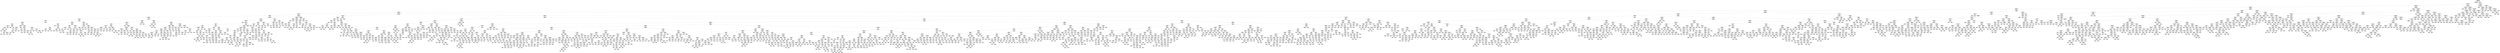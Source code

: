 digraph Tree {
node [shape=box, style="rounded", color="black", fontname="helvetica"] ;
edge [fontname="helvetica"] ;
0 [label="Rating Count <= 736439.0\nsquared_error = 3411655495433.7\nsamples = 4017\nvalue = 96166.4"] ;
1 [label="Rating Count <= 32750.5\nsquared_error = 291291336310.6\nsamples = 4016\nvalue = 64931.8"] ;
0 -> 1 [labeldistance=2.5, labelangle=45, headlabel="True"] ;
2 [label="Rating Count <= 4623.0\nsquared_error = 100769655103.8\nsamples = 3993\nvalue = 38580.0"] ;
1 -> 2 ;
3 [label="Rating Count <= 266.5\nsquared_error = 40260593291.5\nsamples = 3922\nvalue = 17345.9"] ;
2 -> 3 ;
4 [label="Rating Count <= 53.5\nsquared_error = 788181885.8\nsamples = 3554\nvalue = 4179.6"] ;
3 -> 4 ;
5 [label="Rating Count <= 27.5\nsquared_error = 240537857.3\nsamples = 3056\nvalue = 1444.4"] ;
4 -> 5 ;
6 [label="Rating <= 1.4\nsquared_error = 250545954.3\nsamples = 2793\nvalue = 1066.4"] ;
5 -> 6 ;
7 [label="Category <= 11.5\nsquared_error = 22908663.8\nsamples = 1877\nvalue = 492.3"] ;
6 -> 7 ;
8 [label="Category <= 8.5\nsquared_error = 64361132.0\nsamples = 374\nvalue = 1003.9"] ;
7 -> 8 ;
9 [label="Category <= 7.5\nsquared_error = 30967208.7\nsamples = 340\nvalue = 641.9"] ;
8 -> 9 ;
10 [label="Minimum Android <= 4.2\nsquared_error = 58809306.7\nsamples = 177\nvalue = 1071.2"] ;
9 -> 10 ;
11 [label="Size <= 6.8\nsquared_error = 60566.8\nsamples = 89\nvalue = 152.3"] ;
10 -> 11 ;
12 [label="Size <= 6.2\nsquared_error = 102056.1\nsamples = 35\nvalue = 259.4"] ;
11 -> 12 ;
13 [label="Ad Supported <= 0.5\nsquared_error = 85099.1\nsamples = 34\nvalue = 232.5"] ;
12 -> 13 ;
14 [label="Size <= 4.1\nsquared_error = 53092.9\nsamples = 11\nvalue = 89.3"] ;
13 -> 14 ;
15 [label="Size <= 3.8\nsquared_error = 76638.5\nsamples = 8\nvalue = 133.0"] ;
14 -> 15 ;
16 [label="Size <= 3.1\nsquared_error = 1616.6\nsamples = 7\nvalue = 46.3"] ;
15 -> 16 ;
17 [label="Size <= 1.4\nsquared_error = 1119.6\nsamples = 6\nvalue = 32.9"] ;
16 -> 17 ;
18 [label="squared_error = 0.0\nsamples = 1\nvalue = 100.0"] ;
17 -> 18 ;
19 [label="Minimum Android <= 2.6\nsquared_error = 543.9\nsamples = 5\nvalue = 23.3"] ;
17 -> 19 ;
20 [label="Free <= 0.5\nsquared_error = 18.0\nsamples = 2\nvalue = 4.0"] ;
19 -> 20 ;
21 [label="squared_error = 0.0\nsamples = 1\nvalue = 1.0"] ;
20 -> 21 ;
22 [label="squared_error = 0.0\nsamples = 1\nvalue = 10.0"] ;
20 -> 22 ;
23 [label="Category <= 3.5\nsquared_error = 450.2\nsamples = 3\nvalue = 37.8"] ;
19 -> 23 ;
24 [label="squared_error = 0.0\nsamples = 1\nvalue = 1.0"] ;
23 -> 24 ;
25 [label="squared_error = 0.0\nsamples = 2\nvalue = 50.0"] ;
23 -> 25 ;
26 [label="squared_error = 0.0\nsamples = 1\nvalue = 100.0"] ;
16 -> 26 ;
27 [label="squared_error = 0.0\nsamples = 1\nvalue = 1000.0"] ;
15 -> 27 ;
28 [label="Content Rating <= 0.5\nsquared_error = 3.5\nsamples = 3\nvalue = 9.2"] ;
14 -> 28 ;
29 [label="squared_error = 0.0\nsamples = 2\nvalue = 10.0"] ;
28 -> 29 ;
30 [label="squared_error = 0.0\nsamples = 1\nvalue = 5.0"] ;
28 -> 30 ;
31 [label="Size <= 2.8\nsquared_error = 86137.0\nsamples = 23\nvalue = 296.6"] ;
13 -> 31 ;
32 [label="Size <= 2.4\nsquared_error = 102998.2\nsamples = 9\nvalue = 481.3"] ;
31 -> 32 ;
33 [label="Category <= 3.0\nsquared_error = 44680.6\nsamples = 7\nvalue = 351.7"] ;
32 -> 33 ;
34 [label="squared_error = 0.0\nsamples = 1\nvalue = 10.0"] ;
33 -> 34 ;
35 [label="Size <= 1.3\nsquared_error = 25600.0\nsamples = 6\nvalue = 420.0"] ;
33 -> 35 ;
36 [label="Size <= 1.2\nsquared_error = 40000.0\nsamples = 3\nvalue = 300.0"] ;
35 -> 36 ;
37 [label="squared_error = 35555.6\nsamples = 2\nvalue = 366.7"] ;
36 -> 37 ;
38 [label="squared_error = 0.0\nsamples = 1\nvalue = 100.0"] ;
36 -> 38 ;
39 [label="squared_error = 0.0\nsamples = 3\nvalue = 500.0"] ;
35 -> 39 ;
40 [label="squared_error = 0.0\nsamples = 2\nvalue = 1000.0"] ;
32 -> 40 ;
41 [label="Minimum Android <= 4.0\nsquared_error = 38360.8\nsamples = 14\nvalue = 176.1"] ;
31 -> 41 ;
42 [label="Category <= 6.5\nsquared_error = 13114.9\nsamples = 8\nvalue = 98.7"] ;
41 -> 42 ;
43 [label="Size <= 4.9\nsquared_error = 6.2\nsamples = 3\nvalue = 7.5"] ;
42 -> 43 ;
44 [label="squared_error = 0.0\nsamples = 2\nvalue = 10.0"] ;
43 -> 44 ;
45 [label="squared_error = 0.0\nsamples = 1\nvalue = 5.0"] ;
43 -> 45 ;
46 [label="Size <= 4.3\nsquared_error = 13760.3\nsamples = 5\nvalue = 131.8"] ;
42 -> 46 ;
47 [label="Size <= 3.9\nsquared_error = 30000.0\nsamples = 2\nvalue = 200.0"] ;
46 -> 47 ;
48 [label="squared_error = 0.0\nsamples = 1\nvalue = 100.0"] ;
47 -> 48 ;
49 [label="squared_error = 0.0\nsamples = 1\nvalue = 500.0"] ;
47 -> 49 ;
50 [label="Size <= 4.5\nsquared_error = 306.1\nsamples = 3\nvalue = 92.9"] ;
46 -> 50 ;
51 [label="squared_error = 0.0\nsamples = 1\nvalue = 100.0"] ;
50 -> 51 ;
52 [label="Size <= 4.8\nsquared_error = 625.0\nsamples = 2\nvalue = 75.0"] ;
50 -> 52 ;
53 [label="squared_error = 0.0\nsamples = 1\nvalue = 50.0"] ;
52 -> 53 ;
54 [label="squared_error = 0.0\nsamples = 1\nvalue = 100.0"] ;
52 -> 54 ;
55 [label="Size <= 4.0\nsquared_error = 53385.9\nsamples = 6\nvalue = 321.2"] ;
41 -> 55 ;
56 [label="Size <= 3.3\nsquared_error = 400.0\nsamples = 2\nvalue = 30.0"] ;
55 -> 56 ;
57 [label="squared_error = 0.0\nsamples = 1\nvalue = 50.0"] ;
56 -> 57 ;
58 [label="squared_error = 0.0\nsamples = 1\nvalue = 10.0"] ;
56 -> 58 ;
59 [label="Size <= 5.0\nsquared_error = 33347.2\nsamples = 4\nvalue = 418.3"] ;
55 -> 59 ;
60 [label="squared_error = 0.0\nsamples = 2\nvalue = 500.0"] ;
59 -> 60 ;
61 [label="Size <= 5.6\nsquared_error = 60025.0\nsamples = 2\nvalue = 255.0"] ;
59 -> 61 ;
62 [label="squared_error = 0.0\nsamples = 1\nvalue = 10.0"] ;
61 -> 62 ;
63 [label="squared_error = 0.0\nsamples = 1\nvalue = 500.0"] ;
61 -> 63 ;
64 [label="squared_error = 0.0\nsamples = 1\nvalue = 1000.0"] ;
12 -> 64 ;
65 [label="Size <= 25.0\nsquared_error = 23333.8\nsamples = 54\nvalue = 85.8"] ;
11 -> 65 ;
66 [label="Category <= 2.5\nsquared_error = 4789.1\nsamples = 38\nvalue = 51.9"] ;
65 -> 66 ;
67 [label="Category <= 0.5\nsquared_error = 508.7\nsamples = 13\nvalue = 13.6"] ;
66 -> 67 ;
68 [label="squared_error = 0.0\nsamples = 1\nvalue = 100.0"] ;
67 -> 68 ;
69 [label="Size <= 16.9\nsquared_error = 176.8\nsamples = 12\nvalue = 9.6"] ;
67 -> 69 ;
70 [label="Size <= 13.5\nsquared_error = 8.1\nsamples = 6\nvalue = 2.9"] ;
69 -> 70 ;
71 [label="Size <= 9.2\nsquared_error = 1.8\nsamples = 3\nvalue = 1.5"] ;
70 -> 71 ;
72 [label="squared_error = 0.0\nsamples = 1\nvalue = 5.0"] ;
71 -> 72 ;
73 [label="squared_error = 0.0\nsamples = 2\nvalue = 1.0"] ;
71 -> 73 ;
74 [label="Ad Supported <= 0.5\nsquared_error = 5.6\nsamples = 3\nvalue = 6.7"] ;
70 -> 74 ;
75 [label="squared_error = 0.0\nsamples = 1\nvalue = 10.0"] ;
74 -> 75 ;
76 [label="squared_error = 0.0\nsamples = 2\nvalue = 5.0"] ;
74 -> 76 ;
77 [label="Size <= 20.0\nsquared_error = 255.0\nsamples = 6\nvalue = 16.4"] ;
69 -> 77 ;
78 [label="Size <= 18.9\nsquared_error = 355.6\nsamples = 2\nvalue = 36.7"] ;
77 -> 78 ;
79 [label="squared_error = 0.0\nsamples = 1\nvalue = 10.0"] ;
78 -> 79 ;
80 [label="squared_error = 0.0\nsamples = 1\nvalue = 50.0"] ;
78 -> 80 ;
81 [label="Size <= 21.5\nsquared_error = 4.7\nsamples = 4\nvalue = 8.8"] ;
77 -> 81 ;
82 [label="squared_error = 0.0\nsamples = 1\nvalue = 10.0"] ;
81 -> 82 ;
83 [label="Minimum Android <= 4.1\nsquared_error = 6.0\nsamples = 3\nvalue = 8.0"] ;
81 -> 83 ;
84 [label="squared_error = 0.0\nsamples = 2\nvalue = 5.0"] ;
83 -> 84 ;
85 [label="squared_error = 0.0\nsamples = 1\nvalue = 10.0"] ;
83 -> 85 ;
86 [label="Category <= 4.5\nsquared_error = 5886.3\nsamples = 25\nvalue = 72.9"] ;
66 -> 86 ;
87 [label="Size <= 9.7\nsquared_error = 21812.7\nsamples = 4\nvalue = 125.2"] ;
86 -> 87 ;
88 [label="Size <= 8.5\nsquared_error = 2450.2\nsamples = 2\nvalue = 50.5"] ;
87 -> 88 ;
89 [label="squared_error = 0.0\nsamples = 1\nvalue = 100.0"] ;
88 -> 89 ;
90 [label="squared_error = 0.0\nsamples = 1\nvalue = 1.0"] ;
88 -> 90 ;
91 [label="Category <= 3.5\nsquared_error = 30000.0\nsamples = 2\nvalue = 200.0"] ;
87 -> 91 ;
92 [label="squared_error = 0.0\nsamples = 1\nvalue = 500.0"] ;
91 -> 92 ;
93 [label="squared_error = 0.0\nsamples = 1\nvalue = 100.0"] ;
91 -> 93 ;
94 [label="In App Purchases <= 0.5\nsquared_error = 1343.2\nsamples = 21\nvalue = 60.6"] ;
86 -> 94 ;
95 [label="Size <= 11.5\nsquared_error = 1291.2\nsamples = 19\nvalue = 64.2"] ;
94 -> 95 ;
96 [label="Size <= 7.8\nsquared_error = 1184.0\nsamples = 11\nvalue = 52.2"] ;
95 -> 96 ;
97 [label="Size <= 7.2\nsquared_error = 969.0\nsamples = 6\nvalue = 71.0"] ;
96 -> 97 ;
98 [label="squared_error = 300.0\nsamples = 2\nvalue = 40.0"] ;
97 -> 98 ;
99 [label="Category <= 6.5\nsquared_error = 347.2\nsamples = 4\nvalue = 91.7"] ;
97 -> 99 ;
100 [label="squared_error = 0.0\nsamples = 1\nvalue = 50.0"] ;
99 -> 100 ;
101 [label="squared_error = 0.0\nsamples = 3\nvalue = 100.0"] ;
99 -> 101 ;
102 [label="Size <= 9.0\nsquared_error = 460.9\nsamples = 5\nvalue = 28.8"] ;
96 -> 102 ;
103 [label="Free <= 0.5\nsquared_error = 18.8\nsamples = 2\nvalue = 7.5"] ;
102 -> 103 ;
104 [label="squared_error = 0.0\nsamples = 1\nvalue = 0.0"] ;
103 -> 104 ;
105 [label="squared_error = 0.0\nsamples = 1\nvalue = 10.0"] ;
103 -> 105 ;
106 [label="squared_error = 0.0\nsamples = 3\nvalue = 50.0"] ;
102 -> 106 ;
107 [label="Size <= 12.5\nsquared_error = 964.0\nsamples = 8\nvalue = 80.8"] ;
95 -> 107 ;
108 [label="squared_error = 0.0\nsamples = 1\nvalue = 100.0"] ;
107 -> 108 ;
109 [label="Ad Supported <= 0.5\nsquared_error = 1156.9\nsamples = 7\nvalue = 72.3"] ;
107 -> 109 ;
110 [label="Size <= 15.0\nsquared_error = 533.6\nsamples = 3\nvalue = 33.7"] ;
109 -> 110 ;
111 [label="squared_error = 0.0\nsamples = 1\nvalue = 50.0"] ;
110 -> 111 ;
112 [label="Category <= 6.0\nsquared_error = 600.2\nsamples = 2\nvalue = 25.5"] ;
110 -> 112 ;
113 [label="squared_error = 0.0\nsamples = 1\nvalue = 50.0"] ;
112 -> 113 ;
114 [label="squared_error = 0.0\nsamples = 1\nvalue = 1.0"] ;
112 -> 114 ;
115 [label="Size <= 19.0\nsquared_error = 347.2\nsamples = 4\nvalue = 91.7"] ;
109 -> 115 ;
116 [label="squared_error = 555.6\nsamples = 2\nvalue = 83.3"] ;
115 -> 116 ;
117 [label="squared_error = 0.0\nsamples = 2\nvalue = 100.0"] ;
115 -> 117 ;
118 [label="Size <= 14.6\nsquared_error = 355.6\nsamples = 2\nvalue = 23.3"] ;
94 -> 118 ;
119 [label="squared_error = 0.0\nsamples = 1\nvalue = 50.0"] ;
118 -> 119 ;
120 [label="squared_error = 0.0\nsamples = 1\nvalue = 10.0"] ;
118 -> 120 ;
121 [label="Category <= 6.0\nsquared_error = 58537.7\nsamples = 16\nvalue = 167.5"] ;
65 -> 121 ;
122 [label="Size <= 26.5\nsquared_error = 33109.1\nsamples = 15\nvalue = 135.5"] ;
121 -> 122 ;
123 [label="Minimum Android <= 4.0\nsquared_error = 45018.8\nsamples = 2\nvalue = 377.5"] ;
122 -> 123 ;
124 [label="squared_error = 0.0\nsamples = 1\nvalue = 500.0"] ;
123 -> 124 ;
125 [label="squared_error = 0.0\nsamples = 1\nvalue = 10.0"] ;
123 -> 125 ;
126 [label="Ad Supported <= 0.5\nsquared_error = 18359.7\nsamples = 13\nvalue = 91.5"] ;
122 -> 126 ;
127 [label="Size <= 29.5\nsquared_error = 45000.0\nsamples = 2\nvalue = 350.0"] ;
126 -> 127 ;
128 [label="squared_error = 0.0\nsamples = 1\nvalue = 50.0"] ;
127 -> 128 ;
129 [label="squared_error = 0.0\nsamples = 1\nvalue = 500.0"] ;
127 -> 129 ;
130 [label="Category <= 1.5\nsquared_error = 1936.5\nsamples = 11\nvalue = 50.7"] ;
126 -> 130 ;
131 [label="Size <= 73.5\nsquared_error = 1018.8\nsamples = 4\nvalue = 82.5"] ;
130 -> 131 ;
132 [label="Size <= 33.5\nsquared_error = 306.1\nsamples = 3\nvalue = 92.9"] ;
131 -> 132 ;
133 [label="squared_error = 0.0\nsamples = 1\nvalue = 100.0"] ;
132 -> 133 ;
134 [label="Size <= 41.5\nsquared_error = 555.6\nsamples = 2\nvalue = 83.3"] ;
132 -> 134 ;
135 [label="squared_error = 0.0\nsamples = 1\nvalue = 50.0"] ;
134 -> 135 ;
136 [label="squared_error = 0.0\nsamples = 1\nvalue = 100.0"] ;
134 -> 136 ;
137 [label="squared_error = 0.0\nsamples = 1\nvalue = 10.0"] ;
131 -> 137 ;
138 [label="Category <= 3.0\nsquared_error = 1332.4\nsamples = 7\nvalue = 27.5"] ;
130 -> 138 ;
139 [label="Size <= 32.5\nsquared_error = 888.2\nsamples = 6\nvalue = 20.3"] ;
138 -> 139 ;
140 [label="squared_error = 0.0\nsamples = 1\nvalue = 1.0"] ;
139 -> 140 ;
141 [label="Size <= 48.5\nsquared_error = 1040.8\nsamples = 5\nvalue = 28.6"] ;
139 -> 141 ;
142 [label="Minimum Android <= 3.2\nsquared_error = 625.0\nsamples = 2\nvalue = 75.0"] ;
141 -> 142 ;
143 [label="squared_error = 0.0\nsamples = 1\nvalue = 50.0"] ;
142 -> 143 ;
144 [label="squared_error = 0.0\nsamples = 1\nvalue = 100.0"] ;
142 -> 144 ;
145 [label="squared_error = 0.0\nsamples = 3\nvalue = 10.0"] ;
141 -> 145 ;
146 [label="squared_error = 0.0\nsamples = 1\nvalue = 100.0"] ;
138 -> 146 ;
147 [label="squared_error = 0.0\nsamples = 1\nvalue = 1000.0"] ;
121 -> 147 ;
148 [label="Size <= 13.5\nsquared_error = 117419158.9\nsamples = 88\nvalue = 2015.5"] ;
10 -> 148 ;
149 [label="Size <= 11.5\nsquared_error = 223821088.3\nsamples = 42\nvalue = 3578.6"] ;
148 -> 149 ;
150 [label="Size <= 4.9\nsquared_error = 99071882.4\nsamples = 40\nvalue = 2289.1"] ;
149 -> 150 ;
151 [label="Size <= 3.3\nsquared_error = 38975.1\nsamples = 13\nvalue = 174.9"] ;
150 -> 151 ;
152 [label="Size <= 2.5\nsquared_error = 15082.2\nsamples = 7\nvalue = 101.5"] ;
151 -> 152 ;
153 [label="Minimum Android <= 4.4\nsquared_error = 25586.8\nsamples = 4\nvalue = 150.8"] ;
152 -> 153 ;
154 [label="squared_error = 0.0\nsamples = 1\nvalue = 500.0"] ;
153 -> 154 ;
155 [label="Category <= 2.5\nsquared_error = 1444.0\nsamples = 3\nvalue = 81.0"] ;
153 -> 155 ;
156 [label="squared_error = 0.0\nsamples = 1\nvalue = 5.0"] ;
155 -> 156 ;
157 [label="squared_error = 0.0\nsamples = 2\nvalue = 100.0"] ;
155 -> 157 ;
158 [label="Size <= 3.0\nsquared_error = 2210.2\nsamples = 3\nvalue = 59.3"] ;
152 -> 158 ;
159 [label="squared_error = 0.0\nsamples = 1\nvalue = 5.0"] ;
158 -> 159 ;
160 [label="squared_error = 0.0\nsamples = 2\nvalue = 100.0"] ;
158 -> 160 ;
161 [label="Size <= 3.8\nsquared_error = 53938.2\nsamples = 6\nvalue = 270.3"] ;
151 -> 161 ;
162 [label="squared_error = 0.0\nsamples = 1\nvalue = 500.0"] ;
161 -> 162 ;
163 [label="Ad Supported <= 0.5\nsquared_error = 44751.3\nsamples = 5\nvalue = 171.9"] ;
161 -> 163 ;
164 [label="Size <= 4.6\nsquared_error = 35555.6\nsamples = 2\nvalue = 366.7"] ;
163 -> 164 ;
165 [label="squared_error = 0.0\nsamples = 1\nvalue = 100.0"] ;
164 -> 165 ;
166 [label="squared_error = 0.0\nsamples = 1\nvalue = 500.0"] ;
164 -> 166 ;
167 [label="Content Rating <= 1.5\nsquared_error = 1837.7\nsamples = 3\nvalue = 25.8"] ;
163 -> 167 ;
168 [label="squared_error = 0.0\nsamples = 1\nvalue = 1.0"] ;
167 -> 168 ;
169 [label="Size <= 4.7\nsquared_error = 2450.2\nsamples = 2\nvalue = 50.5"] ;
167 -> 169 ;
170 [label="squared_error = 0.0\nsamples = 1\nvalue = 100.0"] ;
169 -> 170 ;
171 [label="squared_error = 0.0\nsamples = 1\nvalue = 1.0"] ;
169 -> 171 ;
172 [label="Size <= 5.0\nsquared_error = 142473937.3\nsamples = 27\nvalue = 3281.4"] ;
150 -> 172 ;
173 [label="squared_error = 0.0\nsamples = 1\nvalue = 50000.0"] ;
172 -> 173 ;
174 [label="Category <= 4.5\nsquared_error = 51706761.4\nsamples = 26\nvalue = 1293.4"] ;
172 -> 174 ;
175 [label="Minimum Android <= 4.7\nsquared_error = 246506396.9\nsamples = 7\nvalue = 5592.3"] ;
174 -> 175 ;
176 [label="Ad Supported <= 0.5\nsquared_error = 622502500.0\nsamples = 2\nvalue = 25050.0"] ;
175 -> 176 ;
177 [label="squared_error = 0.0\nsamples = 1\nvalue = 50000.0"] ;
176 -> 177 ;
178 [label="squared_error = 0.0\nsamples = 1\nvalue = 100.0"] ;
176 -> 178 ;
179 [label="Ad Supported <= 0.5\nsquared_error = 1096.9\nsamples = 5\nvalue = 33.0"] ;
175 -> 179 ;
180 [label="Category <= 2.5\nsquared_error = 406.8\nsamples = 4\nvalue = 21.8"] ;
179 -> 180 ;
181 [label="Minimum Android <= 6.0\nsquared_error = 18.0\nsamples = 2\nvalue = 7.0"] ;
180 -> 181 ;
182 [label="squared_error = 0.0\nsamples = 1\nvalue = 1.0"] ;
181 -> 182 ;
183 [label="squared_error = 0.0\nsamples = 1\nvalue = 10.0"] ;
181 -> 183 ;
184 [label="Size <= 7.7\nsquared_error = 355.6\nsamples = 2\nvalue = 36.7"] ;
180 -> 184 ;
185 [label="squared_error = 0.0\nsamples = 1\nvalue = 10.0"] ;
184 -> 185 ;
186 [label="squared_error = 0.0\nsamples = 1\nvalue = 50.0"] ;
184 -> 186 ;
187 [label="squared_error = 0.0\nsamples = 1\nvalue = 100.0"] ;
179 -> 187 ;
188 [label="Size <= 5.5\nsquared_error = 156311.2\nsamples = 19\nvalue = 275.2"] ;
174 -> 188 ;
189 [label="Category <= 6.5\nsquared_error = 117123.6\nsamples = 4\nvalue = 722.3"] ;
188 -> 189 ;
190 [label="squared_error = 0.0\nsamples = 1\nvalue = 1.0"] ;
189 -> 190 ;
191 [label="Size <= 5.0\nsquared_error = 58593.8\nsamples = 3\nvalue = 812.5"] ;
189 -> 191 ;
192 [label="squared_error = 0.0\nsamples = 2\nvalue = 1000.0"] ;
191 -> 192 ;
193 [label="squared_error = 0.0\nsamples = 1\nvalue = 500.0"] ;
191 -> 193 ;
194 [label="Size <= 8.8\nsquared_error = 87183.8\nsamples = 15\nvalue = 136.5"] ;
188 -> 194 ;
195 [label="Content Rating <= 1.5\nsquared_error = 938.4\nsamples = 10\nvalue = 32.1"] ;
194 -> 195 ;
196 [label="Size <= 6.7\nsquared_error = 144.0\nsamples = 6\nvalue = 14.0"] ;
195 -> 196 ;
197 [label="Size <= 6.2\nsquared_error = 400.0\nsamples = 2\nvalue = 30.0"] ;
196 -> 197 ;
198 [label="squared_error = 0.0\nsamples = 1\nvalue = 10.0"] ;
197 -> 198 ;
199 [label="squared_error = 0.0\nsamples = 1\nvalue = 50.0"] ;
197 -> 199 ;
200 [label="squared_error = 0.0\nsamples = 4\nvalue = 10.0"] ;
196 -> 200 ;
201 [label="Ad Supported <= 0.5\nsquared_error = 941.8\nsamples = 4\nvalue = 57.9"] ;
195 -> 201 ;
202 [label="squared_error = 0.0\nsamples = 1\nvalue = 100.0"] ;
201 -> 202 ;
203 [label="Size <= 8.0\nsquared_error = 753.5\nsamples = 3\nvalue = 50.8"] ;
201 -> 203 ;
204 [label="Minimum Android <= 5.5\nsquared_error = 324.0\nsamples = 2\nvalue = 41.0"] ;
203 -> 204 ;
205 [label="squared_error = 0.0\nsamples = 1\nvalue = 5.0"] ;
204 -> 205 ;
206 [label="squared_error = 0.0\nsamples = 1\nvalue = 50.0"] ;
204 -> 206 ;
207 [label="squared_error = 0.0\nsamples = 1\nvalue = 100.0"] ;
203 -> 207 ;
208 [label="Size <= 9.6\nsquared_error = 172032.4\nsamples = 5\nvalue = 284.4"] ;
194 -> 208 ;
209 [label="squared_error = 0.0\nsamples = 1\nvalue = 1000.0"] ;
208 -> 209 ;
210 [label="Size <= 9.8\nsquared_error = 1794.5\nsamples = 4\nvalue = 45.9"] ;
208 -> 210 ;
211 [label="squared_error = 0.0\nsamples = 1\nvalue = 100.0"] ;
210 -> 211 ;
212 [label="Size <= 10.5\nsquared_error = 495.8\nsamples = 3\nvalue = 18.8"] ;
210 -> 212 ;
213 [label="Minimum Android <= 4.7\nsquared_error = 15.2\nsamples = 2\nvalue = 3.2"] ;
212 -> 213 ;
214 [label="squared_error = 0.0\nsamples = 1\nvalue = 10.0"] ;
213 -> 214 ;
215 [label="squared_error = 0.0\nsamples = 1\nvalue = 1.0"] ;
213 -> 215 ;
216 [label="squared_error = 0.0\nsamples = 1\nvalue = 50.0"] ;
212 -> 216 ;
217 [label="Category <= 3.5\nsquared_error = 2499750006.2\nsamples = 2\nvalue = 50002.5"] ;
149 -> 217 ;
218 [label="squared_error = 0.0\nsamples = 1\nvalue = 5.0"] ;
217 -> 218 ;
219 [label="squared_error = 0.0\nsamples = 1\nvalue = 100000.0"] ;
217 -> 219 ;
220 [label="Size <= 19.9\nsquared_error = 1320890.7\nsamples = 46\nvalue = 386.4"] ;
148 -> 220 ;
221 [label="Size <= 17.9\nsquared_error = 4484835.9\nsamples = 6\nvalue = 1341.2"] ;
220 -> 221 ;
222 [label="Size <= 15.5\nsquared_error = 30247.2\nsamples = 5\nvalue = 121.7"] ;
221 -> 222 ;
223 [label="squared_error = 0.0\nsamples = 1\nvalue = 500.0"] ;
222 -> 223 ;
224 [label="Size <= 16.5\nsquared_error = 1944.0\nsamples = 4\nvalue = 46.0"] ;
222 -> 224 ;
225 [label="squared_error = 0.0\nsamples = 3\nvalue = 10.0"] ;
224 -> 225 ;
226 [label="squared_error = 0.0\nsamples = 1\nvalue = 100.0"] ;
224 -> 226 ;
227 [label="squared_error = 0.0\nsamples = 1\nvalue = 5000.0"] ;
221 -> 227 ;
228 [label="Minimum Android <= 5.5\nsquared_error = 788647.9\nsamples = 40\nvalue = 265.2"] ;
220 -> 228 ;
229 [label="Minimum Android <= 4.7\nsquared_error = 57222.7\nsamples = 36\nvalue = 108.0"] ;
228 -> 229 ;
230 [label="In App Purchases <= 0.5\nsquared_error = 85420.4\nsamples = 24\nvalue = 152.7"] ;
229 -> 230 ;
231 [label="Size <= 49.5\nsquared_error = 104690.3\nsamples = 20\nvalue = 189.5"] ;
230 -> 231 ;
232 [label="Ad Supported <= 0.5\nsquared_error = 88219.1\nsamples = 17\nvalue = 166.9"] ;
231 -> 232 ;
233 [label="Size <= 35.0\nsquared_error = 143723.7\nsamples = 8\nvalue = 254.2"] ;
232 -> 233 ;
234 [label="Category <= 4.5\nsquared_error = 164089.5\nsamples = 5\nvalue = 337.2"] ;
233 -> 234 ;
235 [label="squared_error = 0.0\nsamples = 2\nvalue = 1000.0"] ;
234 -> 235 ;
236 [label="Category <= 6.0\nsquared_error = 49606.1\nsamples = 3\nvalue = 147.9"] ;
234 -> 236 ;
237 [label="Minimum Android <= 4.4\nsquared_error = 6.0\nsamples = 2\nvalue = 7.0"] ;
236 -> 237 ;
238 [label="squared_error = 0.0\nsamples = 1\nvalue = 10.0"] ;
237 -> 238 ;
239 [label="squared_error = 0.0\nsamples = 1\nvalue = 5.0"] ;
237 -> 239 ;
240 [label="squared_error = 0.0\nsamples = 1\nvalue = 500.0"] ;
236 -> 240 ;
241 [label="Category <= 2.0\nsquared_error = 13.6\nsamples = 3\nvalue = 5.3"] ;
233 -> 241 ;
242 [label="Minimum Android <= 4.4\nsquared_error = 4.0\nsamples = 2\nvalue = 3.0"] ;
241 -> 242 ;
243 [label="squared_error = 0.0\nsamples = 1\nvalue = 5.0"] ;
242 -> 243 ;
244 [label="squared_error = 0.0\nsamples = 1\nvalue = 1.0"] ;
242 -> 244 ;
245 [label="squared_error = 0.0\nsamples = 1\nvalue = 10.0"] ;
241 -> 245 ;
246 [label="Content Rating <= 2.0\nsquared_error = 17460.2\nsamples = 9\nvalue = 79.6"] ;
232 -> 246 ;
247 [label="Size <= 23.5\nsquared_error = 1355.6\nsamples = 6\nvalue = 38.3"] ;
246 -> 247 ;
248 [label="squared_error = 0.0\nsamples = 1\nvalue = 100.0"] ;
247 -> 248 ;
249 [label="Minimum Android <= 4.4\nsquared_error = 990.2\nsamples = 5\nvalue = 30.6"] ;
247 -> 249 ;
250 [label="squared_error = 0.0\nsamples = 1\nvalue = 100.0"] ;
249 -> 250 ;
251 [label="Category <= 1.5\nsquared_error = 345.9\nsamples = 4\nvalue = 20.7"] ;
249 -> 251 ;
252 [label="Size <= 36.5\nsquared_error = 5.6\nsamples = 2\nvalue = 8.3"] ;
251 -> 252 ;
253 [label="squared_error = 0.0\nsamples = 1\nvalue = 5.0"] ;
252 -> 253 ;
254 [label="squared_error = 0.0\nsamples = 1\nvalue = 10.0"] ;
252 -> 254 ;
255 [label="Content Rating <= 0.5\nsquared_error = 400.0\nsamples = 2\nvalue = 30.0"] ;
251 -> 255 ;
256 [label="squared_error = 0.0\nsamples = 1\nvalue = 50.0"] ;
255 -> 256 ;
257 [label="squared_error = 0.0\nsamples = 1\nvalue = 10.0"] ;
255 -> 257 ;
258 [label="Size <= 28.5\nsquared_error = 45355.6\nsamples = 3\nvalue = 203.3"] ;
246 -> 258 ;
259 [label="Category <= 4.5\nsquared_error = 2025.0\nsamples = 2\nvalue = 55.0"] ;
258 -> 259 ;
260 [label="squared_error = 0.0\nsamples = 1\nvalue = 10.0"] ;
259 -> 260 ;
261 [label="squared_error = 0.0\nsamples = 1\nvalue = 100.0"] ;
259 -> 261 ;
262 [label="squared_error = 0.0\nsamples = 1\nvalue = 500.0"] ;
258 -> 262 ;
263 [label="Category <= 1.5\nsquared_error = 199800.0\nsamples = 3\nvalue = 370.0"] ;
231 -> 263 ;
264 [label="squared_error = 0.0\nsamples = 1\nvalue = 1000.0"] ;
263 -> 264 ;
265 [label="Size <= 74.5\nsquared_error = 2025.0\nsamples = 2\nvalue = 55.0"] ;
263 -> 265 ;
266 [label="squared_error = 0.0\nsamples = 1\nvalue = 100.0"] ;
265 -> 266 ;
267 [label="squared_error = 0.0\nsamples = 1\nvalue = 10.0"] ;
265 -> 267 ;
268 [label="Size <= 33.5\nsquared_error = 454.7\nsamples = 4\nvalue = 28.8"] ;
230 -> 268 ;
269 [label="Minimum Android <= 4.4\nsquared_error = 6.2\nsamples = 2\nvalue = 7.5"] ;
268 -> 269 ;
270 [label="squared_error = 0.0\nsamples = 1\nvalue = 5.0"] ;
269 -> 270 ;
271 [label="squared_error = 0.0\nsamples = 1\nvalue = 10.0"] ;
269 -> 271 ;
272 [label="squared_error = 0.0\nsamples = 2\nvalue = 50.0"] ;
268 -> 272 ;
273 [label="Category <= 2.5\nsquared_error = 1315.1\nsamples = 12\nvalue = 33.3"] ;
229 -> 273 ;
274 [label="squared_error = 0.0\nsamples = 4\nvalue = 10.0"] ;
273 -> 274 ;
275 [label="Category <= 4.5\nsquared_error = 1536.2\nsamples = 8\nvalue = 42.7"] ;
273 -> 275 ;
276 [label="squared_error = 0.0\nsamples = 2\nvalue = 100.0"] ;
275 -> 276 ;
277 [label="Size <= 26.0\nsquared_error = 464.9\nsamples = 6\nvalue = 21.8"] ;
275 -> 277 ;
278 [label="squared_error = 0.0\nsamples = 1\nvalue = 50.0"] ;
277 -> 278 ;
279 [label="Size <= 57.0\nsquared_error = 352.5\nsamples = 5\nvalue = 15.6"] ;
277 -> 279 ;
280 [label="Category <= 6.0\nsquared_error = 17.3\nsamples = 4\nvalue = 5.7"] ;
279 -> 280 ;
281 [label="Ad Supported <= 0.5\nsquared_error = 6.2\nsamples = 2\nvalue = 2.5"] ;
280 -> 281 ;
282 [label="squared_error = 0.0\nsamples = 1\nvalue = 0.0"] ;
281 -> 282 ;
283 [label="squared_error = 0.0\nsamples = 1\nvalue = 5.0"] ;
281 -> 283 ;
284 [label="squared_error = 0.0\nsamples = 2\nvalue = 10.0"] ;
280 -> 284 ;
285 [label="squared_error = 0.0\nsamples = 1\nvalue = 50.0"] ;
279 -> 285 ;
286 [label="Category <= 5.0\nsquared_error = 4860563.3\nsamples = 4\nvalue = 1522.9"] ;
228 -> 286 ;
287 [label="Ad Supported <= 0.5\nsquared_error = 300.0\nsamples = 2\nvalue = 40.0"] ;
286 -> 287 ;
288 [label="squared_error = 0.0\nsamples = 1\nvalue = 10.0"] ;
287 -> 288 ;
289 [label="squared_error = 0.0\nsamples = 1\nvalue = 50.0"] ;
287 -> 289 ;
290 [label="Minimum Android <= 6.5\nsquared_error = 4500000.0\nsamples = 2\nvalue = 3500.0"] ;
286 -> 290 ;
291 [label="squared_error = 0.0\nsamples = 1\nvalue = 5000.0"] ;
290 -> 291 ;
292 [label="squared_error = 0.0\nsamples = 1\nvalue = 500.0"] ;
290 -> 292 ;
293 [label="Minimum Android <= 5.5\nsquared_error = 230918.3\nsamples = 163\nvalue = 174.3"] ;
9 -> 293 ;
294 [label="Content Rating <= 2.5\nsquared_error = 60261.8\nsamples = 151\nvalue = 141.2"] ;
293 -> 294 ;
295 [label="Minimum Android <= 1.8\nsquared_error = 50083.2\nsamples = 142\nvalue = 127.9"] ;
294 -> 295 ;
296 [label="squared_error = 0.0\nsamples = 1\nvalue = 500.0"] ;
295 -> 296 ;
297 [label="Size <= 25.5\nsquared_error = 48518.6\nsamples = 141\nvalue = 121.5"] ;
295 -> 297 ;
298 [label="Size <= 2.6\nsquared_error = 33727.3\nsamples = 113\nvalue = 96.5"] ;
297 -> 298 ;
299 [label="Size <= 2.4\nsquared_error = 1373.4\nsamples = 19\nvalue = 33.2"] ;
298 -> 299 ;
300 [label="Minimum Android <= 4.2\nsquared_error = 1083.7\nsamples = 16\nvalue = 27.9"] ;
299 -> 300 ;
301 [label="Minimum Android <= 4.0\nsquared_error = 1031.4\nsamples = 8\nvalue = 38.8"] ;
300 -> 301 ;
302 [label="Size <= 1.8\nsquared_error = 315.2\nsamples = 5\nvalue = 19.4"] ;
301 -> 302 ;
303 [label="Minimum Android <= 3.1\nsquared_error = 3.5\nsamples = 4\nvalue = 9.2"] ;
302 -> 303 ;
304 [label="squared_error = 0.0\nsamples = 1\nvalue = 5.0"] ;
303 -> 304 ;
305 [label="squared_error = 0.0\nsamples = 3\nvalue = 10.0"] ;
303 -> 305 ;
306 [label="squared_error = 0.0\nsamples = 1\nvalue = 50.0"] ;
302 -> 306 ;
307 [label="Size <= 1.6\nsquared_error = 600.0\nsamples = 3\nvalue = 70.0"] ;
301 -> 307 ;
308 [label="squared_error = 0.0\nsamples = 2\nvalue = 100.0"] ;
307 -> 308 ;
309 [label="squared_error = 0.0\nsamples = 1\nvalue = 50.0"] ;
307 -> 309 ;
310 [label="Size <= 1.8\nsquared_error = 950.7\nsamples = 8\nvalue = 19.1"] ;
300 -> 310 ;
311 [label="Size <= 1.4\nsquared_error = 1944.0\nsamples = 3\nvalue = 46.0"] ;
310 -> 311 ;
312 [label="squared_error = 0.0\nsamples = 1\nvalue = 10.0"] ;
311 -> 312 ;
313 [label="squared_error = 2025.0\nsamples = 2\nvalue = 55.0"] ;
311 -> 313 ;
314 [label="Size <= 2.1\nsquared_error = 19.4\nsamples = 5\nvalue = 6.8"] ;
310 -> 314 ;
315 [label="Minimum Android <= 4.7\nsquared_error = 4.7\nsamples = 2\nvalue = 1.2"] ;
314 -> 315 ;
316 [label="squared_error = 0.0\nsamples = 1\nvalue = 5.0"] ;
315 -> 316 ;
317 [label="squared_error = 0.0\nsamples = 1\nvalue = 0.0"] ;
315 -> 317 ;
318 [label="squared_error = 0.0\nsamples = 3\nvalue = 10.0"] ;
314 -> 318 ;
319 [label="Ad Supported <= 0.5\nsquared_error = 1944.0\nsamples = 3\nvalue = 64.0"] ;
299 -> 319 ;
320 [label="squared_error = 0.0\nsamples = 2\nvalue = 100.0"] ;
319 -> 320 ;
321 [label="squared_error = 0.0\nsamples = 1\nvalue = 10.0"] ;
319 -> 321 ;
322 [label="Size <= 3.1\nsquared_error = 39907.3\nsamples = 94\nvalue = 110.8"] ;
298 -> 322 ;
323 [label="Size <= 2.9\nsquared_error = 149400.0\nsamples = 4\nvalue = 280.0"] ;
322 -> 323 ;
324 [label="Minimum Android <= 4.2\nsquared_error = 1653.1\nsamples = 3\nvalue = 74.3"] ;
323 -> 324 ;
325 [label="squared_error = 0.0\nsamples = 1\nvalue = 100.0"] ;
324 -> 325 ;
326 [label="Size <= 2.8\nsquared_error = 2025.0\nsamples = 2\nvalue = 55.0"] ;
324 -> 326 ;
327 [label="squared_error = 0.0\nsamples = 1\nvalue = 100.0"] ;
326 -> 327 ;
328 [label="squared_error = 0.0\nsamples = 1\nvalue = 10.0"] ;
326 -> 328 ;
329 [label="squared_error = 0.0\nsamples = 1\nvalue = 1000.0"] ;
323 -> 329 ;
330 [label="Size <= 6.8\nsquared_error = 31037.6\nsamples = 90\nvalue = 100.0"] ;
322 -> 330 ;
331 [label="Minimum Android <= 4.7\nsquared_error = 5286.8\nsamples = 37\nvalue = 62.5"] ;
330 -> 331 ;
332 [label="Size <= 4.0\nsquared_error = 1748.4\nsamples = 32\nvalue = 55.5"] ;
331 -> 332 ;
333 [label="Minimum Android <= 4.4\nsquared_error = 810.7\nsamples = 9\nvalue = 86.7"] ;
332 -> 333 ;
334 [label="Size <= 3.6\nsquared_error = 1231.4\nsamples = 7\nvalue = 75.1"] ;
333 -> 334 ;
335 [label="squared_error = 0.0\nsamples = 3\nvalue = 100.0"] ;
334 -> 335 ;
336 [label="Size <= 3.9\nsquared_error = 1376.2\nsamples = 4\nvalue = 60.2"] ;
334 -> 336 ;
337 [label="Minimum Android <= 4.1\nsquared_error = 533.6\nsamples = 3\nvalue = 33.7"] ;
336 -> 337 ;
338 [label="squared_error = 0.0\nsamples = 1\nvalue = 50.0"] ;
337 -> 338 ;
339 [label="Minimum Android <= 4.2\nsquared_error = 600.2\nsamples = 2\nvalue = 25.5"] ;
337 -> 339 ;
340 [label="squared_error = 0.0\nsamples = 1\nvalue = 1.0"] ;
339 -> 340 ;
341 [label="squared_error = 0.0\nsamples = 1\nvalue = 50.0"] ;
339 -> 341 ;
342 [label="squared_error = 0.0\nsamples = 1\nvalue = 100.0"] ;
336 -> 342 ;
343 [label="squared_error = 0.0\nsamples = 2\nvalue = 100.0"] ;
333 -> 343 ;
344 [label="Size <= 5.0\nsquared_error = 1527.9\nsamples = 23\nvalue = 41.2"] ;
332 -> 344 ;
345 [label="Size <= 4.2\nsquared_error = 859.9\nsamples = 8\nvalue = 21.1"] ;
344 -> 345 ;
346 [label="Minimum Android <= 4.0\nsquared_error = 1355.6\nsamples = 3\nvalue = 53.3"] ;
345 -> 346 ;
347 [label="Size <= 4.0\nsquared_error = 400.0\nsamples = 2\nvalue = 30.0"] ;
346 -> 347 ;
348 [label="squared_error = 0.0\nsamples = 1\nvalue = 10.0"] ;
347 -> 348 ;
349 [label="squared_error = 0.0\nsamples = 1\nvalue = 50.0"] ;
347 -> 349 ;
350 [label="squared_error = 0.0\nsamples = 1\nvalue = 100.0"] ;
346 -> 350 ;
351 [label="Minimum Android <= 4.0\nsquared_error = 11.3\nsamples = 5\nvalue = 7.3"] ;
345 -> 351 ;
352 [label="squared_error = 0.0\nsamples = 1\nvalue = 1.0"] ;
351 -> 352 ;
353 [label="Minimum Android <= 4.2\nsquared_error = 5.6\nsamples = 4\nvalue = 8.3"] ;
351 -> 353 ;
354 [label="squared_error = 0.0\nsamples = 2\nvalue = 10.0"] ;
353 -> 354 ;
355 [label="squared_error = 0.0\nsamples = 2\nvalue = 5.0"] ;
353 -> 355 ;
356 [label="Size <= 5.5\nsquared_error = 1565.2\nsamples = 15\nvalue = 50.0"] ;
344 -> 356 ;
357 [label="squared_error = 0.0\nsamples = 4\nvalue = 100.0"] ;
356 -> 357 ;
358 [label="Ad Supported <= 0.5\nsquared_error = 1112.7\nsamples = 11\nvalue = 36.1"] ;
356 -> 358 ;
359 [label="Minimum Android <= 4.4\nsquared_error = 1171.6\nsamples = 10\nvalue = 41.3"] ;
358 -> 359 ;
360 [label="Minimum Android <= 4.2\nsquared_error = 898.8\nsamples = 6\nvalue = 28.9"] ;
359 -> 360 ;
361 [label="Minimum Android <= 4.1\nsquared_error = 1080.6\nsamples = 5\nvalue = 38.3"] ;
360 -> 361 ;
362 [label="squared_error = 1518.8\nsamples = 3\nvalue = 32.5"] ;
361 -> 362 ;
363 [label="squared_error = 0.0\nsamples = 2\nvalue = 50.0"] ;
361 -> 363 ;
364 [label="squared_error = 0.0\nsamples = 1\nvalue = 10.0"] ;
360 -> 364 ;
365 [label="Size <= 6.5\nsquared_error = 1000.0\nsamples = 4\nvalue = 60.0"] ;
359 -> 365 ;
366 [label="Size <= 6.2\nsquared_error = 625.0\nsamples = 2\nvalue = 75.0"] ;
365 -> 366 ;
367 [label="squared_error = 0.0\nsamples = 1\nvalue = 50.0"] ;
366 -> 367 ;
368 [label="squared_error = 0.0\nsamples = 1\nvalue = 100.0"] ;
366 -> 368 ;
369 [label="Size <= 6.6\nsquared_error = 400.0\nsamples = 2\nvalue = 30.0"] ;
365 -> 369 ;
370 [label="squared_error = 0.0\nsamples = 1\nvalue = 10.0"] ;
369 -> 370 ;
371 [label="squared_error = 0.0\nsamples = 1\nvalue = 50.0"] ;
369 -> 371 ;
372 [label="squared_error = 0.0\nsamples = 1\nvalue = 10.0"] ;
358 -> 372 ;
373 [label="Minimum Android <= 5.0\nsquared_error = 29986.8\nsamples = 5\nvalue = 119.2"] ;
331 -> 373 ;
374 [label="Size <= 5.7\nsquared_error = 45355.6\nsamples = 3\nvalue = 203.3"] ;
373 -> 374 ;
375 [label="squared_error = 2025.0\nsamples = 2\nvalue = 55.0"] ;
374 -> 375 ;
376 [label="squared_error = 0.0\nsamples = 1\nvalue = 500.0"] ;
374 -> 376 ;
377 [label="Size <= 4.8\nsquared_error = 450.0\nsamples = 2\nvalue = 35.0"] ;
373 -> 377 ;
378 [label="squared_error = 0.0\nsamples = 1\nvalue = 5.0"] ;
377 -> 378 ;
379 [label="squared_error = 0.0\nsamples = 1\nvalue = 50.0"] ;
377 -> 379 ;
380 [label="Size <= 7.2\nsquared_error = 45445.8\nsamples = 53\nvalue = 123.1"] ;
330 -> 380 ;
381 [label="squared_error = 0.0\nsamples = 1\nvalue = 1000.0"] ;
380 -> 381 ;
382 [label="Size <= 15.5\nsquared_error = 37027.4\nsamples = 52\nvalue = 113.0"] ;
380 -> 382 ;
383 [label="Size <= 12.5\nsquared_error = 52928.5\nsamples = 36\nvalue = 148.2"] ;
382 -> 383 ;
384 [label="Size <= 8.5\nsquared_error = 30148.4\nsamples = 28\nvalue = 92.4"] ;
383 -> 384 ;
385 [label="Size <= 8.1\nsquared_error = 90771.9\nsamples = 8\nvalue = 220.9"] ;
384 -> 385 ;
386 [label="Size <= 7.5\nsquared_error = 33081.0\nsamples = 7\nvalue = 143.0"] ;
385 -> 386 ;
387 [label="Size <= 7.5\nsquared_error = 45400.0\nsamples = 3\nvalue = 240.0"] ;
386 -> 387 ;
388 [label="squared_error = 0.0\nsamples = 1\nvalue = 50.0"] ;
387 -> 388 ;
389 [label="Minimum Android <= 4.7\nsquared_error = 35555.6\nsamples = 2\nvalue = 366.7"] ;
387 -> 389 ;
390 [label="squared_error = 0.0\nsamples = 1\nvalue = 500.0"] ;
389 -> 390 ;
391 [label="squared_error = 0.0\nsamples = 1\nvalue = 100.0"] ;
389 -> 391 ;
392 [label="Size <= 7.7\nsquared_error = 1944.0\nsamples = 4\nvalue = 46.0"] ;
386 -> 392 ;
393 [label="squared_error = 0.0\nsamples = 1\nvalue = 10.0"] ;
392 -> 393 ;
394 [label="Minimum Android <= 4.0\nsquared_error = 1800.0\nsamples = 3\nvalue = 70.0"] ;
392 -> 394 ;
395 [label="squared_error = 0.0\nsamples = 1\nvalue = 100.0"] ;
394 -> 395 ;
396 [label="Minimum Android <= 4.5\nsquared_error = 2025.0\nsamples = 2\nvalue = 55.0"] ;
394 -> 396 ;
397 [label="squared_error = 0.0\nsamples = 1\nvalue = 10.0"] ;
396 -> 397 ;
398 [label="squared_error = 0.0\nsamples = 1\nvalue = 100.0"] ;
396 -> 398 ;
399 [label="squared_error = 0.0\nsamples = 1\nvalue = 1000.0"] ;
385 -> 399 ;
400 [label="Minimum Android <= 4.0\nsquared_error = 1683.0\nsamples = 20\nvalue = 48.2"] ;
384 -> 400 ;
401 [label="Size <= 9.7\nsquared_error = 510.2\nsamples = 3\nvalue = 85.7"] ;
400 -> 401 ;
402 [label="squared_error = 0.0\nsamples = 1\nvalue = 100.0"] ;
401 -> 402 ;
403 [label="Minimum Android <= 2.2\nsquared_error = 625.0\nsamples = 2\nvalue = 75.0"] ;
401 -> 403 ;
404 [label="squared_error = 0.0\nsamples = 1\nvalue = 100.0"] ;
403 -> 404 ;
405 [label="squared_error = 0.0\nsamples = 1\nvalue = 50.0"] ;
403 -> 405 ;
406 [label="Minimum Android <= 4.4\nsquared_error = 1508.3\nsamples = 17\nvalue = 37.8"] ;
400 -> 406 ;
407 [label="Size <= 11.5\nsquared_error = 855.2\nsamples = 8\nvalue = 20.8"] ;
406 -> 407 ;
408 [label="Size <= 9.3\nsquared_error = 333.0\nsamples = 6\nvalue = 14.4"] ;
407 -> 408 ;
409 [label="squared_error = 0.0\nsamples = 1\nvalue = 50.0"] ;
408 -> 409 ;
410 [label="Minimum Android <= 4.2\nsquared_error = 20.2\nsamples = 5\nvalue = 5.5"] ;
408 -> 410 ;
411 [label="Size <= 10.5\nsquared_error = 18.0\nsamples = 4\nvalue = 4.0"] ;
410 -> 411 ;
412 [label="squared_error = 0.0\nsamples = 2\nvalue = 10.0"] ;
411 -> 412 ;
413 [label="squared_error = 0.0\nsamples = 2\nvalue = 1.0"] ;
411 -> 413 ;
414 [label="squared_error = 0.0\nsamples = 1\nvalue = 10.0"] ;
410 -> 414 ;
415 [label="squared_error = 2256.2\nsamples = 2\nvalue = 52.5"] ;
407 -> 415 ;
416 [label="Size <= 8.8\nsquared_error = 1597.6\nsamples = 9\nvalue = 53.5"] ;
406 -> 416 ;
417 [label="squared_error = 0.0\nsamples = 1\nvalue = 10.0"] ;
416 -> 417 ;
418 [label="Size <= 11.5\nsquared_error = 1340.2\nsamples = 8\nvalue = 66.5"] ;
416 -> 418 ;
419 [label="Size <= 9.7\nsquared_error = 1217.3\nsamples = 6\nvalue = 79.3"] ;
418 -> 419 ;
420 [label="Ad Supported <= 0.5\nsquared_error = 1505.6\nsamples = 3\nvalue = 51.7"] ;
419 -> 420 ;
421 [label="squared_error = 0.0\nsamples = 1\nvalue = 50.0"] ;
420 -> 421 ;
422 [label="squared_error = 2256.2\nsamples = 2\nvalue = 52.5"] ;
420 -> 422 ;
423 [label="squared_error = 0.0\nsamples = 3\nvalue = 100.0"] ;
419 -> 423 ;
424 [label="Minimum Android <= 4.8\nsquared_error = 355.6\nsamples = 2\nvalue = 36.7"] ;
418 -> 424 ;
425 [label="squared_error = 0.0\nsamples = 1\nvalue = 50.0"] ;
424 -> 425 ;
426 [label="squared_error = 0.0\nsamples = 1\nvalue = 10.0"] ;
424 -> 426 ;
427 [label="Minimum Android <= 4.4\nsquared_error = 83948.5\nsamples = 8\nvalue = 332.7"] ;
383 -> 427 ;
428 [label="squared_error = 0.0\nsamples = 2\nvalue = 500.0"] ;
427 -> 428 ;
429 [label="Minimum Android <= 4.7\nsquared_error = 103288.9\nsamples = 6\nvalue = 258.3"] ;
427 -> 429 ;
430 [label="Size <= 13.5\nsquared_error = 40441.8\nsamples = 4\nvalue = 187.9"] ;
429 -> 430 ;
431 [label="squared_error = 0.0\nsamples = 1\nvalue = 100.0"] ;
430 -> 431 ;
432 [label="squared_error = 60642.2\nsamples = 3\nvalue = 253.8"] ;
430 -> 432 ;
433 [label="Ad Supported <= 0.5\nsquared_error = 245025.0\nsamples = 2\nvalue = 505.0"] ;
429 -> 433 ;
434 [label="squared_error = 0.0\nsamples = 1\nvalue = 1000.0"] ;
433 -> 434 ;
435 [label="squared_error = 0.0\nsamples = 1\nvalue = 10.0"] ;
433 -> 435 ;
436 [label="Size <= 24.5\nsquared_error = 2018.4\nsamples = 16\nvalue = 49.4"] ;
382 -> 436 ;
437 [label="Minimum Android <= 4.2\nsquared_error = 1642.0\nsamples = 14\nvalue = 34.6"] ;
436 -> 437 ;
438 [label="Size <= 17.5\nsquared_error = 2306.2\nsamples = 5\nvalue = 60.8"] ;
437 -> 438 ;
439 [label="squared_error = 0.0\nsamples = 1\nvalue = 1.0"] ;
438 -> 439 ;
440 [label="Minimum Android <= 4.0\nsquared_error = 1105.1\nsamples = 4\nvalue = 86.4"] ;
438 -> 440 ;
441 [label="squared_error = 0.0\nsamples = 1\nvalue = 5.0"] ;
440 -> 441 ;
442 [label="squared_error = 0.0\nsamples = 3\nvalue = 100.0"] ;
440 -> 442 ;
443 [label="Size <= 19.5\nsquared_error = 328.6\nsamples = 9\nvalue = 15.9"] ;
437 -> 443 ;
444 [label="Size <= 18.9\nsquared_error = 300.0\nsamples = 3\nvalue = 40.0"] ;
443 -> 444 ;
445 [label="Minimum Android <= 4.7\nsquared_error = 400.0\nsamples = 2\nvalue = 30.0"] ;
444 -> 445 ;
446 [label="squared_error = 0.0\nsamples = 1\nvalue = 50.0"] ;
445 -> 446 ;
447 [label="squared_error = 0.0\nsamples = 1\nvalue = 10.0"] ;
445 -> 447 ;
448 [label="squared_error = 0.0\nsamples = 1\nvalue = 50.0"] ;
444 -> 448 ;
449 [label="Minimum Android <= 4.7\nsquared_error = 15.6\nsamples = 6\nvalue = 6.3"] ;
443 -> 449 ;
450 [label="Size <= 22.0\nsquared_error = 4.0\nsamples = 3\nvalue = 9.0"] ;
449 -> 450 ;
451 [label="squared_error = 0.0\nsamples = 2\nvalue = 10.0"] ;
450 -> 451 ;
452 [label="squared_error = 0.0\nsamples = 1\nvalue = 5.0"] ;
450 -> 452 ;
453 [label="Size <= 21.0\nsquared_error = 12.6\nsamples = 3\nvalue = 3.6"] ;
449 -> 453 ;
454 [label="squared_error = 0.0\nsamples = 1\nvalue = 1.0"] ;
453 -> 454 ;
455 [label="Size <= 23.0\nsquared_error = 6.2\nsamples = 2\nvalue = 7.5"] ;
453 -> 455 ;
456 [label="squared_error = 0.0\nsamples = 1\nvalue = 10.0"] ;
455 -> 456 ;
457 [label="squared_error = 0.0\nsamples = 1\nvalue = 5.0"] ;
455 -> 457 ;
458 [label="squared_error = 0.0\nsamples = 2\nvalue = 100.0"] ;
436 -> 458 ;
459 [label="Size <= 35.5\nsquared_error = 94615.3\nsamples = 28\nvalue = 219.8"] ;
297 -> 459 ;
460 [label="Minimum Android <= 4.6\nsquared_error = 140380.0\nsamples = 10\nvalue = 336.4"] ;
459 -> 460 ;
461 [label="Minimum Android <= 4.0\nsquared_error = 36583.7\nsamples = 4\nvalue = 201.4"] ;
460 -> 461 ;
462 [label="squared_error = 0.0\nsamples = 1\nvalue = 500.0"] ;
461 -> 462 ;
463 [label="Size <= 31.5\nsquared_error = 1296.0\nsamples = 3\nvalue = 82.0"] ;
461 -> 463 ;
464 [label="squared_error = 0.0\nsamples = 2\nvalue = 100.0"] ;
463 -> 464 ;
465 [label="squared_error = 0.0\nsamples = 1\nvalue = 10.0"] ;
463 -> 465 ;
466 [label="Minimum Android <= 5.0\nsquared_error = 181190.3\nsamples = 6\nvalue = 409.0"] ;
460 -> 466 ;
467 [label="Size <= 27.0\nsquared_error = 181917.2\nsamples = 5\nvalue = 442.2"] ;
466 -> 467 ;
468 [label="squared_error = 214174.6\nsamples = 3\nvalue = 538.1"] ;
467 -> 468 ;
469 [label="Ad Supported <= 0.5\nsquared_error = 62250.2\nsamples = 2\nvalue = 250.5"] ;
467 -> 469 ;
470 [label="squared_error = 0.0\nsamples = 1\nvalue = 1.0"] ;
469 -> 470 ;
471 [label="squared_error = 0.0\nsamples = 1\nvalue = 500.0"] ;
469 -> 471 ;
472 [label="squared_error = 0.0\nsamples = 1\nvalue = 10.0"] ;
466 -> 472 ;
473 [label="Size <= 95.0\nsquared_error = 43208.9\nsamples = 18\nvalue = 133.5"] ;
459 -> 473 ;
474 [label="Minimum Android <= 4.7\nsquared_error = 15389.5\nsamples = 15\nvalue = 107.7"] ;
473 -> 474 ;
475 [label="Size <= 51.5\nsquared_error = 27932.2\nsamples = 8\nvalue = 170.5"] ;
474 -> 475 ;
476 [label="Minimum Android <= 4.4\nsquared_error = 1253.5\nsamples = 4\nvalue = 84.2"] ;
475 -> 476 ;
477 [label="squared_error = 0.0\nsamples = 3\nvalue = 100.0"] ;
476 -> 477 ;
478 [label="squared_error = 0.0\nsamples = 1\nvalue = 5.0"] ;
476 -> 478 ;
479 [label="Size <= 57.5\nsquared_error = 40000.0\nsamples = 4\nvalue = 300.0"] ;
475 -> 479 ;
480 [label="squared_error = 0.0\nsamples = 1\nvalue = 500.0"] ;
479 -> 480 ;
481 [label="Size <= 65.0\nsquared_error = 35555.6\nsamples = 3\nvalue = 233.3"] ;
479 -> 481 ;
482 [label="squared_error = 0.0\nsamples = 1\nvalue = 100.0"] ;
481 -> 482 ;
483 [label="Size <= 71.5\nsquared_error = 40000.0\nsamples = 2\nvalue = 300.0"] ;
481 -> 483 ;
484 [label="squared_error = 0.0\nsamples = 1\nvalue = 500.0"] ;
483 -> 484 ;
485 [label="squared_error = 0.0\nsamples = 1\nvalue = 100.0"] ;
483 -> 485 ;
486 [label="Size <= 40.5\nsquared_error = 1602.6\nsamples = 7\nvalue = 62.9"] ;
474 -> 486 ;
487 [label="squared_error = 0.0\nsamples = 1\nvalue = 5.0"] ;
486 -> 487 ;
488 [label="Size <= 49.0\nsquared_error = 1218.8\nsamples = 6\nvalue = 72.5"] ;
486 -> 488 ;
489 [label="Size <= 45.5\nsquared_error = 1624.0\nsamples = 3\nvalue = 54.0"] ;
488 -> 489 ;
490 [label="squared_error = 0.0\nsamples = 1\nvalue = 100.0"] ;
489 -> 490 ;
491 [label="Minimum Android <= 5.0\nsquared_error = 355.6\nsamples = 2\nvalue = 23.3"] ;
489 -> 491 ;
492 [label="squared_error = 0.0\nsamples = 1\nvalue = 10.0"] ;
491 -> 492 ;
493 [label="squared_error = 0.0\nsamples = 1\nvalue = 50.0"] ;
491 -> 493 ;
494 [label="Size <= 71.0\nsquared_error = 510.2\nsamples = 3\nvalue = 85.7"] ;
488 -> 494 ;
495 [label="squared_error = 0.0\nsamples = 2\nvalue = 100.0"] ;
494 -> 495 ;
496 [label="squared_error = 0.0\nsamples = 1\nvalue = 50.0"] ;
494 -> 496 ;
497 [label="Size <= 108.0\nsquared_error = 217800.0\nsamples = 3\nvalue = 340.0"] ;
473 -> 497 ;
498 [label="squared_error = 0.0\nsamples = 1\nvalue = 1000.0"] ;
497 -> 498 ;
499 [label="squared_error = 0.0\nsamples = 2\nvalue = 10.0"] ;
497 -> 499 ;
500 [label="Minimum Android <= 4.2\nsquared_error = 169505.9\nsamples = 9\nvalue = 336.9"] ;
294 -> 500 ;
501 [label="Size <= 8.4\nsquared_error = 220053.1\nsamples = 4\nvalue = 594.3"] ;
500 -> 501 ;
502 [label="Size <= 3.9\nsquared_error = 129600.0\nsamples = 2\nvalue = 820.0"] ;
501 -> 502 ;
503 [label="squared_error = 0.0\nsamples = 1\nvalue = 100.0"] ;
502 -> 503 ;
504 [label="squared_error = 0.0\nsamples = 1\nvalue = 1000.0"] ;
502 -> 504 ;
505 [label="Size <= 12.5\nsquared_error = 400.0\nsamples = 2\nvalue = 30.0"] ;
501 -> 505 ;
506 [label="squared_error = 0.0\nsamples = 1\nvalue = 10.0"] ;
505 -> 506 ;
507 [label="squared_error = 0.0\nsamples = 1\nvalue = 50.0"] ;
505 -> 507 ;
508 [label="Size <= 61.5\nsquared_error = 38572.2\nsamples = 5\nvalue = 136.7"] ;
500 -> 508 ;
509 [label="Size <= 19.8\nsquared_error = 1374.0\nsamples = 3\nvalue = 26.0"] ;
508 -> 509 ;
510 [label="Size <= 6.9\nsquared_error = 6.2\nsamples = 2\nvalue = 7.5"] ;
509 -> 510 ;
511 [label="squared_error = 0.0\nsamples = 1\nvalue = 5.0"] ;
510 -> 511 ;
512 [label="squared_error = 0.0\nsamples = 1\nvalue = 10.0"] ;
510 -> 512 ;
513 [label="squared_error = 0.0\nsamples = 1\nvalue = 100.0"] ;
509 -> 513 ;
514 [label="Size <= 99.5\nsquared_error = 50625.0\nsamples = 2\nvalue = 275.0"] ;
508 -> 514 ;
515 [label="squared_error = 0.0\nsamples = 1\nvalue = 500.0"] ;
514 -> 515 ;
516 [label="squared_error = 0.0\nsamples = 1\nvalue = 50.0"] ;
514 -> 516 ;
517 [label="Size <= 43.0\nsquared_error = 2389637.9\nsamples = 12\nvalue = 638.1"] ;
293 -> 517 ;
518 [label="Size <= 37.5\nsquared_error = 16283.1\nsamples = 8\nvalue = 114.2"] ;
517 -> 518 ;
519 [label="Size <= 16.0\nsquared_error = 1537.2\nsamples = 7\nvalue = 75.6"] ;
518 -> 519 ;
520 [label="Size <= 4.3\nsquared_error = 1610.5\nsamples = 4\nvalue = 39.0"] ;
519 -> 520 ;
521 [label="Size <= 2.6\nsquared_error = 625.0\nsamples = 2\nvalue = 75.0"] ;
520 -> 521 ;
522 [label="squared_error = 0.0\nsamples = 1\nvalue = 50.0"] ;
521 -> 522 ;
523 [label="squared_error = 0.0\nsamples = 1\nvalue = 100.0"] ;
521 -> 523 ;
524 [label="Minimum Android <= 6.5\nsquared_error = 4.0\nsamples = 2\nvalue = 3.0"] ;
520 -> 524 ;
525 [label="squared_error = 0.0\nsamples = 1\nvalue = 1.0"] ;
524 -> 525 ;
526 [label="squared_error = 0.0\nsamples = 1\nvalue = 5.0"] ;
524 -> 526 ;
527 [label="squared_error = 0.0\nsamples = 3\nvalue = 100.0"] ;
519 -> 527 ;
528 [label="squared_error = 0.0\nsamples = 1\nvalue = 500.0"] ;
518 -> 528 ;
529 [label="Size <= 49.5\nsquared_error = 5009983.7\nsamples = 4\nvalue = 1461.4"] ;
517 -> 529 ;
530 [label="squared_error = 0.0\nsamples = 1\nvalue = 5000.0"] ;
529 -> 530 ;
531 [label="Size <= 96.0\nsquared_error = 1944.0\nsamples = 3\nvalue = 46.0"] ;
529 -> 531 ;
532 [label="squared_error = 0.0\nsamples = 2\nvalue = 100.0"] ;
531 -> 532 ;
533 [label="squared_error = 0.0\nsamples = 1\nvalue = 10.0"] ;
531 -> 533 ;
534 [label="Content Rating <= 0.5\nsquared_error = 416173736.5\nsamples = 34\nvalue = 5008.3"] ;
8 -> 534 ;
535 [label="Category <= 10.0\nsquared_error = 52991392.4\nsamples = 31\nvalue = 1202.3"] ;
534 -> 535 ;
536 [label="Size <= 6.5\nsquared_error = 622502500.0\nsamples = 2\nvalue = 25050.0"] ;
535 -> 536 ;
537 [label="squared_error = 0.0\nsamples = 1\nvalue = 50000.0"] ;
536 -> 537 ;
538 [label="squared_error = 0.0\nsamples = 1\nvalue = 100.0"] ;
536 -> 538 ;
539 [label="Ad Supported <= 0.5\nsquared_error = 78827.1\nsamples = 29\nvalue = 118.3"] ;
535 -> 539 ;
540 [label="Size <= 16.9\nsquared_error = 699.2\nsamples = 15\nvalue = 22.9"] ;
539 -> 540 ;
541 [label="Size <= 3.3\nsquared_error = 288.1\nsamples = 8\nvalue = 11.3"] ;
540 -> 541 ;
542 [label="Minimum Android <= 2.8\nsquared_error = 11.2\nsamples = 3\nvalue = 2.5"] ;
541 -> 542 ;
543 [label="squared_error = 0.0\nsamples = 1\nvalue = 10.0"] ;
542 -> 543 ;
544 [label="squared_error = 0.0\nsamples = 2\nvalue = 1.0"] ;
542 -> 544 ;
545 [label="Size <= 4.9\nsquared_error = 401.8\nsamples = 5\nvalue = 18.9"] ;
541 -> 545 ;
546 [label="squared_error = 0.0\nsamples = 1\nvalue = 50.0"] ;
545 -> 546 ;
547 [label="Minimum Android <= 4.7\nsquared_error = 19.4\nsamples = 4\nvalue = 6.4"] ;
545 -> 547 ;
548 [label="squared_error = 0.0\nsamples = 3\nvalue = 10.0"] ;
547 -> 548 ;
549 [label="squared_error = 0.0\nsamples = 1\nvalue = 1.0"] ;
547 -> 549 ;
550 [label="Size <= 54.0\nsquared_error = 831.0\nsamples = 7\nvalue = 38.0"] ;
540 -> 550 ;
551 [label="Size <= 39.0\nsquared_error = 698.4\nsamples = 6\nvalue = 46.2"] ;
550 -> 551 ;
552 [label="Size <= 30.5\nsquared_error = 384.0\nsamples = 4\nvalue = 34.0"] ;
551 -> 552 ;
553 [label="Price <= 0.7\nsquared_error = 300.0\nsamples = 3\nvalue = 40.0"] ;
552 -> 553 ;
554 [label="squared_error = 0.0\nsamples = 2\nvalue = 50.0"] ;
553 -> 554 ;
555 [label="squared_error = 0.0\nsamples = 1\nvalue = 10.0"] ;
553 -> 555 ;
556 [label="squared_error = 0.0\nsamples = 1\nvalue = 10.0"] ;
552 -> 556 ;
557 [label="Size <= 48.0\nsquared_error = 555.6\nsamples = 2\nvalue = 66.7"] ;
551 -> 557 ;
558 [label="squared_error = 0.0\nsamples = 1\nvalue = 100.0"] ;
557 -> 558 ;
559 [label="squared_error = 0.0\nsamples = 1\nvalue = 50.0"] ;
557 -> 559 ;
560 [label="squared_error = 0.0\nsamples = 1\nvalue = 5.0"] ;
550 -> 560 ;
561 [label="Minimum Android <= 4.2\nsquared_error = 143528.2\nsamples = 14\nvalue = 222.7"] ;
539 -> 561 ;
562 [label="Size <= 8.3\nsquared_error = 1040.8\nsamples = 5\nvalue = 28.6"] ;
561 -> 562 ;
563 [label="squared_error = 0.0\nsamples = 2\nvalue = 10.0"] ;
562 -> 563 ;
564 [label="Size <= 20.0\nsquared_error = 1355.6\nsamples = 3\nvalue = 53.3"] ;
562 -> 564 ;
565 [label="Size <= 16.0\nsquared_error = 625.0\nsamples = 2\nvalue = 75.0"] ;
564 -> 565 ;
566 [label="squared_error = 0.0\nsamples = 1\nvalue = 50.0"] ;
565 -> 566 ;
567 [label="squared_error = 0.0\nsamples = 1\nvalue = 100.0"] ;
565 -> 567 ;
568 [label="squared_error = 0.0\nsamples = 1\nvalue = 10.0"] ;
564 -> 568 ;
569 [label="Size <= 5.5\nsquared_error = 186503.3\nsamples = 9\nvalue = 319.8"] ;
561 -> 569 ;
570 [label="squared_error = 0.0\nsamples = 1\nvalue = 1000.0"] ;
569 -> 570 ;
571 [label="Size <= 19.5\nsquared_error = 127619.4\nsamples = 8\nvalue = 206.4"] ;
569 -> 571 ;
572 [label="Minimum Android <= 4.8\nsquared_error = 2052.6\nsamples = 5\nvalue = 57.1"] ;
571 -> 572 ;
573 [label="Size <= 7.6\nsquared_error = 400.0\nsamples = 3\nvalue = 90.0"] ;
572 -> 573 ;
574 [label="squared_error = 0.0\nsamples = 1\nvalue = 100.0"] ;
573 -> 574 ;
575 [label="Size <= 11.2\nsquared_error = 625.0\nsamples = 2\nvalue = 75.0"] ;
573 -> 575 ;
576 [label="squared_error = 0.0\nsamples = 1\nvalue = 50.0"] ;
575 -> 576 ;
577 [label="squared_error = 0.0\nsamples = 1\nvalue = 100.0"] ;
575 -> 577 ;
578 [label="Size <= 13.0\nsquared_error = 3.6\nsamples = 2\nvalue = 2.3"] ;
572 -> 578 ;
579 [label="squared_error = 0.0\nsamples = 1\nvalue = 5.0"] ;
578 -> 579 ;
580 [label="squared_error = 0.0\nsamples = 1\nvalue = 1.0"] ;
578 -> 580 ;
581 [label="Size <= 20.5\nsquared_error = 245025.0\nsamples = 3\nvalue = 505.0"] ;
571 -> 581 ;
582 [label="squared_error = 0.0\nsamples = 1\nvalue = 1000.0"] ;
581 -> 582 ;
583 [label="squared_error = 0.0\nsamples = 2\nvalue = 10.0"] ;
581 -> 583 ;
584 [label="In App Purchases <= 0.5\nsquared_error = 2398081464.0\nsamples = 3\nvalue = 40024.0"] ;
534 -> 584 ;
585 [label="squared_error = 0.0\nsamples = 1\nvalue = 100000.0"] ;
584 -> 585 ;
586 [label="Ad Supported <= 0.5\nsquared_error = 1800.0\nsamples = 2\nvalue = 40.0"] ;
584 -> 586 ;
587 [label="squared_error = 0.0\nsamples = 1\nvalue = 100.0"] ;
586 -> 587 ;
588 [label="squared_error = 0.0\nsamples = 1\nvalue = 10.0"] ;
586 -> 588 ;
589 [label="Minimum Android <= 2.2\nsquared_error = 12084746.1\nsamples = 1503\nvalue = 359.7"] ;
7 -> 589 ;
590 [label="Size <= 1.4\nsquared_error = 87076292.2\nsamples = 36\nvalue = 1992.8"] ;
589 -> 590 ;
591 [label="Size <= 1.2\nsquared_error = 368491223.1\nsamples = 6\nvalue = 9286.4"] ;
590 -> 591 ;
592 [label="Category <= 35.5\nsquared_error = 165765.4\nsamples = 5\nvalue = 238.9"] ;
591 -> 592 ;
593 [label="Size <= 0.9\nsquared_error = 326.5\nsamples = 4\nvalue = 21.4"] ;
592 -> 593 ;
594 [label="squared_error = 0.0\nsamples = 3\nvalue = 10.0"] ;
593 -> 594 ;
595 [label="squared_error = 0.0\nsamples = 1\nvalue = 50.0"] ;
593 -> 595 ;
596 [label="squared_error = 0.0\nsamples = 1\nvalue = 1000.0"] ;
592 -> 596 ;
597 [label="squared_error = 0.0\nsamples = 1\nvalue = 50000.0"] ;
591 -> 597 ;
598 [label="Rating <= 0.7\nsquared_error = 98621.7\nsamples = 30\nvalue = 169.4"] ;
590 -> 598 ;
599 [label="Size <= 1.6\nsquared_error = 84496.6\nsamples = 29\nvalue = 150.0"] ;
598 -> 599 ;
600 [label="squared_error = 0.0\nsamples = 1\nvalue = 1000.0"] ;
599 -> 600 ;
601 [label="Size <= 4.1\nsquared_error = 68898.3\nsamples = 28\nvalue = 129.8"] ;
599 -> 601 ;
602 [label="Size <= 3.3\nsquared_error = 120947.4\nsamples = 14\nvalue = 200.0"] ;
601 -> 602 ;
603 [label="Size <= 2.6\nsquared_error = 561.0\nsamples = 9\nvalue = 47.0"] ;
602 -> 603 ;
604 [label="Size <= 2.1\nsquared_error = 400.0\nsamples = 5\nvalue = 60.0"] ;
603 -> 604 ;
605 [label="squared_error = 0.0\nsamples = 3\nvalue = 50.0"] ;
604 -> 605 ;
606 [label="Category <= 18.0\nsquared_error = 625.0\nsamples = 2\nvalue = 75.0"] ;
604 -> 606 ;
607 [label="squared_error = 0.0\nsamples = 1\nvalue = 50.0"] ;
606 -> 607 ;
608 [label="squared_error = 0.0\nsamples = 1\nvalue = 100.0"] ;
606 -> 608 ;
609 [label="Category <= 17.0\nsquared_error = 384.0\nsamples = 4\nvalue = 34.0"] ;
603 -> 609 ;
610 [label="squared_error = 0.0\nsamples = 2\nvalue = 50.0"] ;
609 -> 610 ;
611 [label="squared_error = 0.0\nsamples = 2\nvalue = 10.0"] ;
609 -> 611 ;
612 [label="Size <= 3.5\nsquared_error = 199800.0\nsamples = 5\nvalue = 370.0"] ;
602 -> 612 ;
613 [label="squared_error = 0.0\nsamples = 1\nvalue = 1000.0"] ;
612 -> 613 ;
614 [label="Minimum Android <= 2.1\nsquared_error = 111085.7\nsamples = 4\nvalue = 190.0"] ;
612 -> 614 ;
615 [label="Size <= 4.0\nsquared_error = 2025.0\nsamples = 3\nvalue = 55.0"] ;
614 -> 615 ;
616 [label="squared_error = 0.0\nsamples = 2\nvalue = 100.0"] ;
615 -> 616 ;
617 [label="squared_error = 0.0\nsamples = 1\nvalue = 10.0"] ;
615 -> 617 ;
618 [label="squared_error = 0.0\nsamples = 1\nvalue = 1000.0"] ;
614 -> 618 ;
619 [label="Category <= 25.0\nsquared_error = 18469.4\nsamples = 14\nvalue = 71.8"] ;
601 -> 619 ;
620 [label="Minimum Android <= 2.0\nsquared_error = 45456.0\nsamples = 4\nvalue = 242.0"] ;
619 -> 620 ;
621 [label="Minimum Android <= 1.8\nsquared_error = 1800.0\nsamples = 3\nvalue = 70.0"] ;
620 -> 621 ;
622 [label="squared_error = 0.0\nsamples = 1\nvalue = 10.0"] ;
621 -> 622 ;
623 [label="squared_error = 0.0\nsamples = 2\nvalue = 100.0"] ;
621 -> 623 ;
624 [label="squared_error = 0.0\nsamples = 1\nvalue = 500.0"] ;
620 -> 624 ;
625 [label="Minimum Android <= 2.0\nsquared_error = 694.4\nsamples = 10\nvalue = 24.6"] ;
619 -> 625 ;
626 [label="Size <= 6.3\nsquared_error = 583.7\nsamples = 4\nvalue = 51.4"] ;
625 -> 626 ;
627 [label="squared_error = 0.0\nsamples = 1\nvalue = 100.0"] ;
626 -> 627 ;
628 [label="Category <= 30.5\nsquared_error = 222.2\nsamples = 3\nvalue = 43.3"] ;
626 -> 628 ;
629 [label="squared_error = 0.0\nsamples = 1\nvalue = 10.0"] ;
628 -> 629 ;
630 [label="squared_error = 0.0\nsamples = 2\nvalue = 50.0"] ;
628 -> 630 ;
631 [label="Ad Supported <= 0.5\nsquared_error = 12.8\nsamples = 6\nvalue = 7.5"] ;
625 -> 631 ;
632 [label="Size <= 8.3\nsquared_error = 13.6\nsamples = 4\nvalue = 5.3"] ;
631 -> 632 ;
633 [label="squared_error = 0.0\nsamples = 1\nvalue = 1.0"] ;
632 -> 633 ;
634 [label="Free <= 0.5\nsquared_error = 6.2\nsamples = 3\nvalue = 7.5"] ;
632 -> 634 ;
635 [label="Category <= 38.5\nsquared_error = 5.6\nsamples = 2\nvalue = 6.7"] ;
634 -> 635 ;
636 [label="squared_error = 0.0\nsamples = 1\nvalue = 5.0"] ;
635 -> 636 ;
637 [label="squared_error = 0.0\nsamples = 1\nvalue = 10.0"] ;
635 -> 637 ;
638 [label="squared_error = 0.0\nsamples = 1\nvalue = 10.0"] ;
634 -> 638 ;
639 [label="squared_error = 0.0\nsamples = 2\nvalue = 10.0"] ;
631 -> 639 ;
640 [label="squared_error = 0.0\nsamples = 1\nvalue = 1000.0"] ;
598 -> 640 ;
641 [label="Category <= 42.5\nsquared_error = 10241414.7\nsamples = 1467\nvalue = 321.0"] ;
589 -> 641 ;
642 [label="Size <= 3.0\nsquared_error = 6234681.8\nsamples = 1396\nvalue = 282.4"] ;
641 -> 642 ;
643 [label="Size <= 2.9\nsquared_error = 49155031.5\nsamples = 166\nvalue = 710.1"] ;
642 -> 643 ;
644 [label="Size <= 2.2\nsquared_error = 41098246.4\nsamples = 160\nvalue = 531.4"] ;
643 -> 644 ;
645 [label="Rating Count <= 2.5\nsquared_error = 56322.9\nsamples = 107\nvalue = 146.0"] ;
644 -> 645 ;
646 [label="Minimum Android <= 4.4\nsquared_error = 52114.6\nsamples = 106\nvalue = 140.7"] ;
645 -> 646 ;
647 [label="Size <= 2.1\nsquared_error = 66850.2\nsamples = 69\nvalue = 177.9"] ;
646 -> 647 ;
648 [label="Size <= 0.8\nsquared_error = 50040.1\nsamples = 65\nvalue = 160.5"] ;
647 -> 648 ;
649 [label="Size <= 0.2\nsquared_error = 66016.5\nsamples = 12\nvalue = 273.7"] ;
648 -> 649 ;
650 [label="Ad Supported <= 0.5\nsquared_error = 14221.1\nsamples = 7\nvalue = 109.3"] ;
649 -> 650 ;
651 [label="Minimum Android <= 3.1\nsquared_error = 1626.2\nsamples = 6\nvalue = 76.8"] ;
650 -> 651 ;
652 [label="Size <= 0.1\nsquared_error = 20.2\nsamples = 2\nvalue = 5.5"] ;
651 -> 652 ;
653 [label="squared_error = 0.0\nsamples = 1\nvalue = 1.0"] ;
652 -> 653 ;
654 [label="squared_error = 0.0\nsamples = 1\nvalue = 10.0"] ;
652 -> 654 ;
655 [label="Size <= 0.1\nsquared_error = 729.0\nsamples = 4\nvalue = 91.0"] ;
651 -> 655 ;
656 [label="squared_error = 0.0\nsamples = 1\nvalue = 10.0"] ;
655 -> 656 ;
657 [label="squared_error = 0.0\nsamples = 3\nvalue = 100.0"] ;
655 -> 657 ;
658 [label="squared_error = 0.0\nsamples = 1\nvalue = 500.0"] ;
650 -> 658 ;
659 [label="Category <= 18.0\nsquared_error = 45432.1\nsamples = 5\nvalue = 511.1"] ;
649 -> 659 ;
660 [label="squared_error = 0.0\nsamples = 1\nvalue = 1000.0"] ;
659 -> 660 ;
661 [label="Category <= 30.5\nsquared_error = 17500.0\nsamples = 4\nvalue = 450.0"] ;
659 -> 661 ;
662 [label="squared_error = 0.0\nsamples = 1\nvalue = 100.0"] ;
661 -> 662 ;
663 [label="squared_error = 0.0\nsamples = 3\nvalue = 500.0"] ;
661 -> 663 ;
664 [label="Size <= 1.7\nsquared_error = 40635.5\nsamples = 53\nvalue = 127.8"] ;
648 -> 664 ;
665 [label="Size <= 1.2\nsquared_error = 11608.5\nsamples = 26\nvalue = 77.3"] ;
664 -> 665 ;
666 [label="Category <= 22.5\nsquared_error = 18533.0\nsamples = 11\nvalue = 125.6"] ;
665 -> 666 ;
667 [label="Minimum Android <= 4.0\nsquared_error = 35555.6\nsamples = 4\nvalue = 233.3"] ;
666 -> 667 ;
668 [label="squared_error = 0.0\nsamples = 2\nvalue = 100.0"] ;
667 -> 668 ;
669 [label="squared_error = 0.0\nsamples = 2\nvalue = 500.0"] ;
667 -> 669 ;
670 [label="Minimum Android <= 4.2\nsquared_error = 1318.7\nsamples = 7\nvalue = 71.8"] ;
666 -> 670 ;
671 [label="Category <= 33.5\nsquared_error = 525.0\nsamples = 5\nvalue = 85.0"] ;
670 -> 671 ;
672 [label="squared_error = 0.0\nsamples = 2\nvalue = 50.0"] ;
671 -> 672 ;
673 [label="squared_error = 0.0\nsamples = 3\nvalue = 100.0"] ;
671 -> 673 ;
674 [label="Size <= 0.9\nsquared_error = 20.2\nsamples = 2\nvalue = 5.5"] ;
670 -> 674 ;
675 [label="squared_error = 0.0\nsamples = 1\nvalue = 10.0"] ;
674 -> 675 ;
676 [label="squared_error = 0.0\nsamples = 1\nvalue = 1.0"] ;
674 -> 676 ;
677 [label="Minimum Android <= 4.1\nsquared_error = 1388.0\nsamples = 15\nvalue = 33.8"] ;
665 -> 677 ;
678 [label="Minimum Android <= 4.0\nsquared_error = 1425.0\nsamples = 6\nvalue = 65.0"] ;
677 -> 678 ;
679 [label="Category <= 28.5\nsquared_error = 1104.0\nsamples = 4\nvalue = 44.0"] ;
678 -> 679 ;
680 [label="Size <= 1.4\nsquared_error = 400.0\nsamples = 3\nvalue = 30.0"] ;
679 -> 680 ;
681 [label="squared_error = 0.0\nsamples = 2\nvalue = 10.0"] ;
680 -> 681 ;
682 [label="squared_error = 0.0\nsamples = 1\nvalue = 50.0"] ;
680 -> 682 ;
683 [label="squared_error = 0.0\nsamples = 1\nvalue = 100.0"] ;
679 -> 683 ;
684 [label="squared_error = 0.0\nsamples = 2\nvalue = 100.0"] ;
678 -> 684 ;
685 [label="Size <= 1.3\nsquared_error = 285.2\nsamples = 9\nvalue = 13.1"] ;
677 -> 685 ;
686 [label="squared_error = 0.0\nsamples = 2\nvalue = 50.0"] ;
685 -> 686 ;
687 [label="Category <= 39.5\nsquared_error = 15.2\nsamples = 7\nvalue = 5.7"] ;
685 -> 687 ;
688 [label="Category <= 31.5\nsquared_error = 10.4\nsamples = 5\nvalue = 3.9"] ;
687 -> 688 ;
689 [label="Category <= 21.5\nsquared_error = 9.2\nsamples = 4\nvalue = 4.5"] ;
688 -> 689 ;
690 [label="Size <= 1.4\nsquared_error = 3.8\nsamples = 3\nvalue = 3.4"] ;
689 -> 690 ;
691 [label="squared_error = 4.0\nsamples = 2\nvalue = 3.0"] ;
690 -> 691 ;
692 [label="squared_error = 0.0\nsamples = 1\nvalue = 5.0"] ;
690 -> 692 ;
693 [label="squared_error = 0.0\nsamples = 1\nvalue = 10.0"] ;
689 -> 693 ;
694 [label="squared_error = 0.0\nsamples = 1\nvalue = 0.0"] ;
688 -> 694 ;
695 [label="squared_error = 0.0\nsamples = 2\nvalue = 10.0"] ;
687 -> 695 ;
696 [label="Size <= 1.9\nsquared_error = 64572.6\nsamples = 27\nvalue = 178.2"] ;
664 -> 696 ;
697 [label="Ad Supported <= 0.5\nsquared_error = 87870.8\nsamples = 16\nvalue = 261.6"] ;
696 -> 697 ;
698 [label="Minimum Android <= 4.0\nsquared_error = 65955.6\nsamples = 15\nvalue = 228.0"] ;
697 -> 698 ;
699 [label="Size <= 1.8\nsquared_error = 98877.6\nsamples = 4\nvalue = 392.9"] ;
698 -> 699 ;
700 [label="Category <= 22.5\nsquared_error = 90400.0\nsamples = 3\nvalue = 510.0"] ;
699 -> 700 ;
701 [label="squared_error = 0.0\nsamples = 1\nvalue = 50.0"] ;
700 -> 701 ;
702 [label="Category <= 31.5\nsquared_error = 46875.0\nsamples = 2\nvalue = 625.0"] ;
700 -> 702 ;
703 [label="squared_error = 0.0\nsamples = 1\nvalue = 1000.0"] ;
702 -> 703 ;
704 [label="squared_error = 0.0\nsamples = 1\nvalue = 500.0"] ;
702 -> 704 ;
705 [label="squared_error = 0.0\nsamples = 1\nvalue = 100.0"] ;
699 -> 705 ;
706 [label="Size <= 1.8\nsquared_error = 32000.5\nsamples = 11\nvalue = 151.1"] ;
698 -> 706 ;
707 [label="Category <= 22.0\nsquared_error = 1919.8\nsamples = 4\nvalue = 42.8"] ;
706 -> 707 ;
708 [label="squared_error = 0.0\nsamples = 1\nvalue = 100.0"] ;
707 -> 708 ;
709 [label="Size <= 1.8\nsquared_error = 428.7\nsamples = 3\nvalue = 14.2"] ;
707 -> 709 ;
710 [label="squared_error = 0.0\nsamples = 1\nvalue = 1.0"] ;
709 -> 710 ;
711 [label="Category <= 33.0\nsquared_error = 506.2\nsamples = 2\nvalue = 27.5"] ;
709 -> 711 ;
712 [label="squared_error = 0.0\nsamples = 1\nvalue = 5.0"] ;
711 -> 712 ;
713 [label="squared_error = 0.0\nsamples = 1\nvalue = 50.0"] ;
711 -> 713 ;
714 [label="Category <= 30.5\nsquared_error = 39022.2\nsamples = 7\nvalue = 223.3"] ;
706 -> 714 ;
715 [label="Minimum Android <= 4.2\nsquared_error = 41760.9\nsamples = 6\nvalue = 238.8"] ;
714 -> 715 ;
716 [label="squared_error = 40000.0\nsamples = 2\nvalue = 300.0"] ;
715 -> 716 ;
717 [label="Category <= 18.5\nsquared_error = 40680.6\nsamples = 4\nvalue = 218.3"] ;
715 -> 717 ;
718 [label="squared_error = 45456.0\nsamples = 3\nvalue = 242.0"] ;
717 -> 718 ;
719 [label="squared_error = 0.0\nsamples = 1\nvalue = 100.0"] ;
717 -> 719 ;
720 [label="squared_error = 0.0\nsamples = 1\nvalue = 100.0"] ;
714 -> 720 ;
721 [label="squared_error = 0.0\nsamples = 1\nvalue = 1000.0"] ;
697 -> 721 ;
722 [label="Minimum Android <= 4.1\nsquared_error = 1831.6\nsamples = 11\nvalue = 50.3"] ;
696 -> 722 ;
723 [label="Minimum Android <= 3.1\nsquared_error = 1572.2\nsamples = 6\nvalue = 73.3"] ;
722 -> 723 ;
724 [label="squared_error = 0.0\nsamples = 1\nvalue = 5.0"] ;
723 -> 724 ;
725 [label="Size <= 2.0\nsquared_error = 1112.1\nsamples = 5\nvalue = 81.9"] ;
723 -> 725 ;
726 [label="Minimum Android <= 4.0\nsquared_error = 1464.0\nsamples = 4\nvalue = 71.0"] ;
725 -> 726 ;
727 [label="squared_error = 0.0\nsamples = 1\nvalue = 100.0"] ;
726 -> 727 ;
728 [label="Category <= 17.0\nsquared_error = 1505.6\nsamples = 3\nvalue = 51.7"] ;
726 -> 728 ;
729 [label="squared_error = 0.0\nsamples = 1\nvalue = 100.0"] ;
728 -> 729 ;
730 [label="Category <= 28.0\nsquared_error = 506.2\nsamples = 2\nvalue = 27.5"] ;
728 -> 730 ;
731 [label="squared_error = 0.0\nsamples = 1\nvalue = 50.0"] ;
730 -> 731 ;
732 [label="squared_error = 0.0\nsamples = 1\nvalue = 5.0"] ;
730 -> 732 ;
733 [label="squared_error = 0.0\nsamples = 1\nvalue = 100.0"] ;
725 -> 733 ;
734 [label="Category <= 35.0\nsquared_error = 236.8\nsamples = 5\nvalue = 15.8"] ;
722 -> 734 ;
735 [label="Minimum Android <= 4.2\nsquared_error = 4.7\nsamples = 3\nvalue = 8.8"] ;
734 -> 735 ;
736 [label="squared_error = 0.0\nsamples = 1\nvalue = 10.0"] ;
735 -> 736 ;
737 [label="Category <= 19.5\nsquared_error = 6.2\nsamples = 2\nvalue = 7.5"] ;
735 -> 737 ;
738 [label="squared_error = 0.0\nsamples = 1\nvalue = 10.0"] ;
737 -> 738 ;
739 [label="squared_error = 0.0\nsamples = 1\nvalue = 5.0"] ;
737 -> 739 ;
740 [label="Ad Supported <= 0.5\nsquared_error = 400.0\nsamples = 2\nvalue = 30.0"] ;
734 -> 740 ;
741 [label="squared_error = 0.0\nsamples = 1\nvalue = 50.0"] ;
740 -> 741 ;
742 [label="squared_error = 0.0\nsamples = 1\nvalue = 10.0"] ;
740 -> 742 ;
743 [label="Minimum Android <= 3.1\nsquared_error = 223980.2\nsamples = 4\nvalue = 390.2"] ;
647 -> 743 ;
744 [label="squared_error = 0.0\nsamples = 1\nvalue = 1000.0"] ;
743 -> 744 ;
745 [label="Minimum Android <= 4.0\nsquared_error = 1445.0\nsamples = 3\nvalue = 24.4"] ;
743 -> 745 ;
746 [label="Category <= 32.0\nsquared_error = 1800.0\nsamples = 2\nvalue = 40.0"] ;
745 -> 746 ;
747 [label="squared_error = 0.0\nsamples = 1\nvalue = 100.0"] ;
746 -> 747 ;
748 [label="squared_error = 0.0\nsamples = 1\nvalue = 10.0"] ;
746 -> 748 ;
749 [label="squared_error = 0.0\nsamples = 1\nvalue = 1.0"] ;
745 -> 749 ;
750 [label="Minimum Android <= 5.5\nsquared_error = 15921.1\nsamples = 37\nvalue = 69.1"] ;
646 -> 750 ;
751 [label="Content Rating <= 1.5\nsquared_error = 9844.0\nsamples = 34\nvalue = 54.4"] ;
750 -> 751 ;
752 [label="Size <= 1.7\nsquared_error = 11461.1\nsamples = 30\nvalue = 64.9"] ;
751 -> 752 ;
753 [label="Category <= 32.0\nsquared_error = 9794.2\nsamples = 16\nvalue = 44.0"] ;
752 -> 753 ;
754 [label="Minimum Android <= 5.0\nsquared_error = 6.2\nsamples = 7\nvalue = 9.2"] ;
753 -> 754 ;
755 [label="squared_error = 0.0\nsamples = 6\nvalue = 10.0"] ;
754 -> 755 ;
756 [label="squared_error = 0.0\nsamples = 1\nvalue = 1.0"] ;
754 -> 756 ;
757 [label="Size <= 1.2\nsquared_error = 17167.2\nsamples = 9\nvalue = 78.8"] ;
753 -> 757 ;
758 [label="Category <= 39.5\nsquared_error = 1232.2\nsamples = 7\nvalue = 39.5"] ;
757 -> 758 ;
759 [label="Category <= 38.0\nsquared_error = 5.6\nsamples = 2\nvalue = 8.3"] ;
758 -> 759 ;
760 [label="squared_error = 0.0\nsamples = 1\nvalue = 5.0"] ;
759 -> 760 ;
761 [label="squared_error = 0.0\nsamples = 1\nvalue = 10.0"] ;
759 -> 761 ;
762 [label="Size <= 0.3\nsquared_error = 1163.3\nsamples = 5\nvalue = 52.9"] ;
758 -> 762 ;
763 [label="squared_error = 0.0\nsamples = 1\nvalue = 100.0"] ;
762 -> 763 ;
764 [label="Ad Supported <= 0.5\nsquared_error = 925.0\nsamples = 4\nvalue = 45.0"] ;
762 -> 764 ;
765 [label="Minimum Android <= 4.7\nsquared_error = 816.0\nsamples = 3\nvalue = 52.0"] ;
764 -> 765 ;
766 [label="Size <= 0.7\nsquared_error = 468.8\nsamples = 2\nvalue = 62.5"] ;
765 -> 766 ;
767 [label="squared_error = 0.0\nsamples = 1\nvalue = 50.0"] ;
766 -> 767 ;
768 [label="squared_error = 0.0\nsamples = 1\nvalue = 100.0"] ;
766 -> 768 ;
769 [label="squared_error = 0.0\nsamples = 1\nvalue = 10.0"] ;
765 -> 769 ;
770 [label="squared_error = 0.0\nsamples = 1\nvalue = 10.0"] ;
764 -> 770 ;
771 [label="Size <= 1.3\nsquared_error = 50625.0\nsamples = 2\nvalue = 275.0"] ;
757 -> 771 ;
772 [label="squared_error = 0.0\nsamples = 1\nvalue = 500.0"] ;
771 -> 772 ;
773 [label="squared_error = 0.0\nsamples = 1\nvalue = 50.0"] ;
771 -> 773 ;
774 [label="Ad Supported <= 0.5\nsquared_error = 12323.4\nsamples = 14\nvalue = 96.2"] ;
752 -> 774 ;
775 [label="Category <= 19.0\nsquared_error = 1783.5\nsamples = 10\nvalue = 62.7"] ;
774 -> 775 ;
776 [label="squared_error = 0.0\nsamples = 3\nvalue = 100.0"] ;
775 -> 776 ;
777 [label="Size <= 2.1\nsquared_error = 1555.1\nsamples = 7\nvalue = 41.4"] ;
775 -> 777 ;
778 [label="Size <= 1.9\nsquared_error = 1296.0\nsamples = 5\nvalue = 28.0"] ;
777 -> 778 ;
779 [label="Category <= 33.0\nsquared_error = 2025.0\nsamples = 2\nvalue = 55.0"] ;
778 -> 779 ;
780 [label="squared_error = 0.0\nsamples = 1\nvalue = 10.0"] ;
779 -> 780 ;
781 [label="squared_error = 0.0\nsamples = 1\nvalue = 100.0"] ;
779 -> 781 ;
782 [label="squared_error = 0.0\nsamples = 3\nvalue = 10.0"] ;
778 -> 782 ;
783 [label="Category <= 31.5\nsquared_error = 625.0\nsamples = 2\nvalue = 75.0"] ;
777 -> 783 ;
784 [label="squared_error = 0.0\nsamples = 1\nvalue = 100.0"] ;
783 -> 784 ;
785 [label="squared_error = 0.0\nsamples = 1\nvalue = 50.0"] ;
783 -> 785 ;
786 [label="Category <= 31.0\nsquared_error = 27600.0\nsamples = 4\nvalue = 170.0"] ;
774 -> 786 ;
787 [label="squared_error = 0.0\nsamples = 1\nvalue = 500.0"] ;
786 -> 787 ;
788 [label="Size <= 2.0\nsquared_error = 468.8\nsamples = 3\nvalue = 87.5"] ;
786 -> 788 ;
789 [label="squared_error = 0.0\nsamples = 1\nvalue = 50.0"] ;
788 -> 789 ;
790 [label="squared_error = 0.0\nsamples = 2\nvalue = 100.0"] ;
788 -> 790 ;
791 [label="Size <= 1.8\nsquared_error = 14.0\nsamples = 4\nvalue = 8.0"] ;
751 -> 791 ;
792 [label="squared_error = 0.0\nsamples = 3\nvalue = 10.0"] ;
791 -> 792 ;
793 [label="squared_error = 0.0\nsamples = 1\nvalue = 1.0"] ;
791 -> 793 ;
794 [label="Category <= 21.5\nsquared_error = 49580.6\nsamples = 3\nvalue = 188.3"] ;
750 -> 794 ;
795 [label="squared_error = 0.0\nsamples = 1\nvalue = 500.0"] ;
794 -> 795 ;
796 [label="squared_error = 1518.8\nsamples = 2\nvalue = 32.5"] ;
794 -> 796 ;
797 [label="squared_error = 0.0\nsamples = 1\nvalue = 1000.0"] ;
645 -> 797 ;
798 [label="Size <= 2.4\nsquared_error = 123298171.9\nsamples = 53\nvalue = 1311.9"] ;
644 -> 798 ;
799 [label="Minimum Android <= 4.2\nsquared_error = 763057472.2\nsamples = 11\nvalue = 8383.3"] ;
798 -> 799 ;
800 [label="Category <= 24.0\nsquared_error = 1386613125.0\nsamples = 5\nvalue = 16735.0"] ;
799 -> 800 ;
801 [label="Category <= 17.0\nsquared_error = 1800.0\nsamples = 3\nvalue = 70.0"] ;
800 -> 801 ;
802 [label="squared_error = 0.0\nsamples = 1\nvalue = 100.0"] ;
801 -> 802 ;
803 [label="Category <= 19.5\nsquared_error = 2025.0\nsamples = 2\nvalue = 55.0"] ;
801 -> 803 ;
804 [label="squared_error = 0.0\nsamples = 1\nvalue = 10.0"] ;
803 -> 804 ;
805 [label="squared_error = 0.0\nsamples = 1\nvalue = 100.0"] ;
803 -> 805 ;
806 [label="Category <= 30.5\nsquared_error = 2217780000.0\nsamples = 2\nvalue = 33400.0"] ;
800 -> 806 ;
807 [label="squared_error = 0.0\nsamples = 1\nvalue = 100000.0"] ;
806 -> 807 ;
808 [label="squared_error = 0.0\nsamples = 1\nvalue = 100.0"] ;
806 -> 808 ;
809 [label="Category <= 26.5\nsquared_error = 1147.2\nsamples = 6\nvalue = 31.7"] ;
799 -> 809 ;
810 [label="Ad Supported <= 0.5\nsquared_error = 625.0\nsamples = 2\nvalue = 75.0"] ;
809 -> 810 ;
811 [label="squared_error = 0.0\nsamples = 1\nvalue = 50.0"] ;
810 -> 811 ;
812 [label="squared_error = 0.0\nsamples = 1\nvalue = 100.0"] ;
810 -> 812 ;
813 [label="squared_error = 0.0\nsamples = 4\nvalue = 10.0"] ;
809 -> 813 ;
814 [label="Minimum Android <= 4.0\nsquared_error = 17775.8\nsamples = 42\nvalue = 64.0"] ;
798 -> 814 ;
815 [label="Size <= 2.6\nsquared_error = 58953.1\nsamples = 9\nvalue = 134.3"] ;
814 -> 815 ;
816 [label="Category <= 24.0\nsquared_error = 1281.0\nsamples = 6\nvalue = 67.0"] ;
815 -> 816 ;
817 [label="Size <= 2.5\nsquared_error = 1163.3\nsamples = 4\nvalue = 52.9"] ;
816 -> 817 ;
818 [label="Category <= 17.5\nsquared_error = 468.8\nsamples = 2\nvalue = 62.5"] ;
817 -> 818 ;
819 [label="squared_error = 0.0\nsamples = 1\nvalue = 100.0"] ;
818 -> 819 ;
820 [label="squared_error = 0.0\nsamples = 1\nvalue = 50.0"] ;
818 -> 820 ;
821 [label="Category <= 16.0\nsquared_error = 1800.0\nsamples = 2\nvalue = 40.0"] ;
817 -> 821 ;
822 [label="squared_error = 0.0\nsamples = 1\nvalue = 10.0"] ;
821 -> 822 ;
823 [label="squared_error = 0.0\nsamples = 1\nvalue = 100.0"] ;
821 -> 823 ;
824 [label="squared_error = 0.0\nsamples = 2\nvalue = 100.0"] ;
816 -> 824 ;
825 [label="Category <= 20.0\nsquared_error = 163518.8\nsamples = 3\nvalue = 302.5"] ;
815 -> 825 ;
826 [label="squared_error = 0.0\nsamples = 1\nvalue = 1000.0"] ;
825 -> 826 ;
827 [label="Size <= 2.8\nsquared_error = 1800.0\nsamples = 2\nvalue = 70.0"] ;
825 -> 827 ;
828 [label="squared_error = 0.0\nsamples = 1\nvalue = 100.0"] ;
827 -> 828 ;
829 [label="squared_error = 0.0\nsamples = 1\nvalue = 10.0"] ;
827 -> 829 ;
830 [label="Ad Supported <= 0.5\nsquared_error = 5487.4\nsamples = 33\nvalue = 45.8"] ;
814 -> 830 ;
831 [label="Minimum Android <= 5.5\nsquared_error = 1298.2\nsamples = 20\nvalue = 29.6"] ;
830 -> 831 ;
832 [label="Category <= 14.0\nsquared_error = 1050.2\nsamples = 19\nvalue = 25.2"] ;
831 -> 832 ;
833 [label="squared_error = 0.0\nsamples = 1\nvalue = 100.0"] ;
832 -> 833 ;
834 [label="Category <= 16.0\nsquared_error = 897.7\nsamples = 18\nvalue = 22.8"] ;
832 -> 834 ;
835 [label="squared_error = 0.0\nsamples = 1\nvalue = 50.0"] ;
834 -> 835 ;
836 [label="Category <= 20.5\nsquared_error = 904.9\nsamples = 17\nvalue = 20.9"] ;
834 -> 836 ;
837 [label="Minimum Android <= 4.7\nsquared_error = 238.0\nsamples = 7\nvalue = 12.0"] ;
836 -> 837 ;
838 [label="Size <= 2.8\nsquared_error = 18.3\nsamples = 6\nvalue = 6.2"] ;
837 -> 838 ;
839 [label="Category <= 18.0\nsquared_error = 13.4\nsamples = 5\nvalue = 7.7"] ;
838 -> 839 ;
840 [label="Size <= 2.5\nsquared_error = 3.6\nsamples = 2\nvalue = 2.3"] ;
839 -> 840 ;
841 [label="squared_error = 0.0\nsamples = 1\nvalue = 5.0"] ;
840 -> 841 ;
842 [label="squared_error = 0.0\nsamples = 1\nvalue = 1.0"] ;
840 -> 842 ;
843 [label="squared_error = 0.0\nsamples = 3\nvalue = 10.0"] ;
839 -> 843 ;
844 [label="squared_error = 0.0\nsamples = 1\nvalue = 1.0"] ;
838 -> 844 ;
845 [label="squared_error = 0.0\nsamples = 1\nvalue = 50.0"] ;
837 -> 845 ;
846 [label="Category <= 21.5\nsquared_error = 1443.8\nsamples = 10\nvalue = 30.4"] ;
836 -> 846 ;
847 [label="squared_error = 0.0\nsamples = 1\nvalue = 100.0"] ;
846 -> 847 ;
848 [label="Minimum Android <= 4.4\nsquared_error = 1153.9\nsamples = 9\nvalue = 25.1"] ;
846 -> 848 ;
849 [label="Category <= 35.0\nsquared_error = 1467.3\nsamples = 6\nvalue = 32.8"] ;
848 -> 849 ;
850 [label="squared_error = 0.0\nsamples = 1\nvalue = 100.0"] ;
849 -> 850 ;
851 [label="Size <= 2.8\nsquared_error = 1015.2\nsamples = 5\nvalue = 24.4"] ;
849 -> 851 ;
852 [label="Content Rating <= 1.5\nsquared_error = 4.7\nsamples = 2\nvalue = 6.2"] ;
851 -> 852 ;
853 [label="squared_error = 0.0\nsamples = 1\nvalue = 5.0"] ;
852 -> 853 ;
854 [label="squared_error = 0.0\nsamples = 1\nvalue = 10.0"] ;
852 -> 854 ;
855 [label="Minimum Android <= 4.2\nsquared_error = 1368.8\nsamples = 3\nvalue = 42.5"] ;
851 -> 855 ;
856 [label="squared_error = 0.0\nsamples = 1\nvalue = 100.0"] ;
855 -> 856 ;
857 [label="Category <= 38.0\nsquared_error = 355.6\nsamples = 2\nvalue = 23.3"] ;
855 -> 857 ;
858 [label="squared_error = 0.0\nsamples = 1\nvalue = 10.0"] ;
857 -> 858 ;
859 [label="squared_error = 0.0\nsamples = 1\nvalue = 50.0"] ;
857 -> 859 ;
860 [label="Minimum Android <= 5.0\nsquared_error = 15.2\nsamples = 3\nvalue = 7.8"] ;
848 -> 860 ;
861 [label="squared_error = 0.0\nsamples = 2\nvalue = 10.0"] ;
860 -> 861 ;
862 [label="squared_error = 0.0\nsamples = 1\nvalue = 1.0"] ;
860 -> 862 ;
863 [label="squared_error = 0.0\nsamples = 1\nvalue = 100.0"] ;
831 -> 863 ;
864 [label="Category <= 26.0\nsquared_error = 11405.9\nsamples = 13\nvalue = 73.3"] ;
830 -> 864 ;
865 [label="Size <= 2.6\nsquared_error = 1915.2\nsamples = 9\nvalue = 52.9"] ;
864 -> 865 ;
866 [label="Content Rating <= 1.5\nsquared_error = 1706.2\nsamples = 8\nvalue = 63.9"] ;
865 -> 866 ;
867 [label="Category <= 16.5\nsquared_error = 1710.5\nsamples = 7\nvalue = 53.1"] ;
866 -> 867 ;
868 [label="Minimum Android <= 4.2\nsquared_error = 1306.2\nsamples = 6\nvalue = 71.6"] ;
867 -> 868 ;
869 [label="squared_error = 0.0\nsamples = 2\nvalue = 50.0"] ;
868 -> 869 ;
870 [label="Minimum Android <= 4.7\nsquared_error = 1568.2\nsamples = 4\nvalue = 80.2"] ;
868 -> 870 ;
871 [label="squared_error = 1837.7\nsamples = 3\nvalue = 75.2"] ;
870 -> 871 ;
872 [label="squared_error = 0.0\nsamples = 1\nvalue = 100.0"] ;
870 -> 872 ;
873 [label="squared_error = 0.0\nsamples = 1\nvalue = 10.0"] ;
867 -> 873 ;
874 [label="squared_error = 0.0\nsamples = 1\nvalue = 100.0"] ;
866 -> 874 ;
875 [label="squared_error = 0.0\nsamples = 1\nvalue = 5.0"] ;
865 -> 875 ;
876 [label="Category <= 28.5\nsquared_error = 41025.0\nsamples = 4\nvalue = 155.0"] ;
864 -> 876 ;
877 [label="Size <= 2.8\nsquared_error = 40000.0\nsamples = 2\nvalue = 300.0"] ;
876 -> 877 ;
878 [label="squared_error = 0.0\nsamples = 1\nvalue = 500.0"] ;
877 -> 878 ;
879 [label="squared_error = 0.0\nsamples = 1\nvalue = 100.0"] ;
877 -> 879 ;
880 [label="squared_error = 0.0\nsamples = 2\nvalue = 10.0"] ;
876 -> 880 ;
881 [label="Content Rating <= 1.5\nsquared_error = 224651825.0\nsamples = 6\nvalue = 5035.0"] ;
643 -> 881 ;
882 [label="Minimum Android <= 4.8\nsquared_error = 1876.5\nsamples = 5\nvalue = 38.9"] ;
881 -> 882 ;
883 [label="squared_error = 0.0\nsamples = 2\nvalue = 100.0"] ;
882 -> 883 ;
884 [label="Category <= 27.0\nsquared_error = 13.9\nsamples = 3\nvalue = 8.3"] ;
882 -> 884 ;
885 [label="squared_error = 0.0\nsamples = 1\nvalue = 0.0"] ;
884 -> 885 ;
886 [label="squared_error = 0.0\nsamples = 2\nvalue = 10.0"] ;
884 -> 886 ;
887 [label="squared_error = 0.0\nsamples = 1\nvalue = 50000.0"] ;
881 -> 887 ;
888 [label="Size <= 18.4\nsquared_error = 684131.6\nsamples = 1230\nvalue = 227.3"] ;
642 -> 888 ;
889 [label="Size <= 12.5\nsquared_error = 961649.1\nsamples = 842\nvalue = 274.6"] ;
888 -> 889 ;
890 [label="Category <= 13.5\nsquared_error = 500407.6\nsamples = 669\nvalue = 218.0"] ;
889 -> 890 ;
891 [label="Ad Supported <= 0.5\nsquared_error = 6105568.6\nsamples = 21\nvalue = 824.2"] ;
890 -> 891 ;
892 [label="Size <= 10.4\nsquared_error = 103912.5\nsamples = 17\nvalue = 166.8"] ;
891 -> 892 ;
893 [label="Minimum Android <= 4.2\nsquared_error = 47338.2\nsamples = 16\nvalue = 94.4"] ;
892 -> 893 ;
894 [label="Size <= 5.7\nsquared_error = 97069.0\nsamples = 8\nvalue = 171.0"] ;
893 -> 894 ;
895 [label="Size <= 4.9\nsquared_error = 225625.0\nsamples = 2\nvalue = 525.0"] ;
894 -> 895 ;
896 [label="squared_error = 0.0\nsamples = 1\nvalue = 50.0"] ;
895 -> 896 ;
897 [label="squared_error = 0.0\nsamples = 1\nvalue = 1000.0"] ;
895 -> 897 ;
898 [label="Minimum Android <= 4.1\nsquared_error = 25768.8\nsamples = 6\nvalue = 82.5"] ;
894 -> 898 ;
899 [label="Size <= 7.2\nsquared_error = 991.8\nsamples = 5\nvalue = 22.9"] ;
898 -> 899 ;
900 [label="Size <= 6.7\nsquared_error = 1800.0\nsamples = 3\nvalue = 40.0"] ;
899 -> 900 ;
901 [label="squared_error = 0.0\nsamples = 2\nvalue = 10.0"] ;
900 -> 901 ;
902 [label="squared_error = 0.0\nsamples = 1\nvalue = 100.0"] ;
900 -> 902 ;
903 [label="squared_error = 0.0\nsamples = 2\nvalue = 10.0"] ;
899 -> 903 ;
904 [label="squared_error = 0.0\nsamples = 1\nvalue = 500.0"] ;
898 -> 904 ;
905 [label="Minimum Android <= 4.7\nsquared_error = 1096.4\nsamples = 8\nvalue = 35.5"] ;
893 -> 905 ;
906 [label="Size <= 4.0\nsquared_error = 811.7\nsamples = 7\nvalue = 30.1"] ;
905 -> 906 ;
907 [label="squared_error = 0.0\nsamples = 1\nvalue = 10.0"] ;
906 -> 907 ;
908 [label="Size <= 6.7\nsquared_error = 903.1\nsamples = 6\nvalue = 36.8"] ;
906 -> 908 ;
909 [label="Size <= 5.0\nsquared_error = 835.9\nsamples = 5\nvalue = 41.2"] ;
908 -> 909 ;
910 [label="squared_error = 2025.0\nsamples = 2\nvalue = 55.0"] ;
909 -> 910 ;
911 [label="Size <= 6.2\nsquared_error = 355.6\nsamples = 3\nvalue = 36.7"] ;
909 -> 911 ;
912 [label="squared_error = 0.0\nsamples = 1\nvalue = 10.0"] ;
911 -> 912 ;
913 [label="squared_error = 256.0\nsamples = 2\nvalue = 42.0"] ;
911 -> 913 ;
914 [label="squared_error = 0.0\nsamples = 1\nvalue = 1.0"] ;
908 -> 914 ;
915 [label="squared_error = 0.0\nsamples = 1\nvalue = 100.0"] ;
905 -> 915 ;
916 [label="squared_error = 0.0\nsamples = 1\nvalue = 1000.0"] ;
892 -> 916 ;
917 [label="Size <= 7.6\nsquared_error = 23150184.0\nsamples = 4\nvalue = 4111.0"] ;
891 -> 917 ;
918 [label="Content Rating <= 1.5\nsquared_error = 20055555.6\nsamples = 2\nvalue = 6833.3"] ;
917 -> 918 ;
919 [label="squared_error = 0.0\nsamples = 1\nvalue = 10000.0"] ;
918 -> 919 ;
920 [label="squared_error = 0.0\nsamples = 1\nvalue = 500.0"] ;
918 -> 920 ;
921 [label="Size <= 9.6\nsquared_error = 506.2\nsamples = 2\nvalue = 27.5"] ;
917 -> 921 ;
922 [label="squared_error = 0.0\nsamples = 1\nvalue = 50.0"] ;
921 -> 922 ;
923 [label="squared_error = 0.0\nsamples = 1\nvalue = 5.0"] ;
921 -> 923 ;
924 [label="Category <= 27.5\nsquared_error = 328642.1\nsamples = 648\nvalue = 200.6"] ;
890 -> 924 ;
925 [label="Category <= 19.5\nsquared_error = 548140.2\nsamples = 316\nvalue = 247.2"] ;
924 -> 925 ;
926 [label="Size <= 5.1\nsquared_error = 73588.5\nsamples = 166\nvalue = 162.9"] ;
925 -> 926 ;
927 [label="Minimum Android <= 4.4\nsquared_error = 20639.3\nsamples = 68\nvalue = 93.8"] ;
926 -> 927 ;
928 [label="Category <= 16.5\nsquared_error = 17878.2\nsamples = 49\nvalue = 78.6"] ;
927 -> 928 ;
929 [label="Category <= 15.5\nsquared_error = 34657.6\nsamples = 25\nvalue = 107.5"] ;
928 -> 929 ;
930 [label="Size <= 4.1\nsquared_error = 31120.5\nsamples = 24\nvalue = 96.3"] ;
929 -> 930 ;
931 [label="Size <= 3.4\nsquared_error = 1966.7\nsamples = 11\nvalue = 56.7"] ;
930 -> 931 ;
932 [label="squared_error = 0.0\nsamples = 3\nvalue = 10.0"] ;
931 -> 932 ;
933 [label="Size <= 4.0\nsquared_error = 1316.7\nsamples = 8\nvalue = 80.0"] ;
931 -> 933 ;
934 [label="Ad Supported <= 0.5\nsquared_error = 225.0\nsamples = 6\nvalue = 95.0"] ;
933 -> 934 ;
935 [label="squared_error = 0.0\nsamples = 1\nvalue = 50.0"] ;
934 -> 935 ;
936 [label="squared_error = 0.0\nsamples = 5\nvalue = 100.0"] ;
934 -> 936 ;
937 [label="Ad Supported <= 0.5\nsquared_error = 25.0\nsamples = 2\nvalue = 5.0"] ;
933 -> 937 ;
938 [label="squared_error = 0.0\nsamples = 1\nvalue = 10.0"] ;
937 -> 938 ;
939 [label="squared_error = 0.0\nsamples = 1\nvalue = 0.0"] ;
937 -> 939 ;
940 [label="Size <= 4.2\nsquared_error = 58567.5\nsamples = 13\nvalue = 138.2"] ;
930 -> 940 ;
941 [label="Ad Supported <= 0.5\nsquared_error = 202500.0\nsamples = 2\nvalue = 550.0"] ;
940 -> 941 ;
942 [label="squared_error = 0.0\nsamples = 1\nvalue = 100.0"] ;
941 -> 942 ;
943 [label="squared_error = 0.0\nsamples = 1\nvalue = 1000.0"] ;
941 -> 943 ;
944 [label="Size <= 5.0\nsquared_error = 13755.6\nsamples = 11\nvalue = 83.3"] ;
940 -> 944 ;
945 [label="Minimum Android <= 4.2\nsquared_error = 1104.0\nsamples = 7\nvalue = 44.0"] ;
944 -> 945 ;
946 [label="In App Purchases <= 0.5\nsquared_error = 839.5\nsamples = 6\nvalue = 37.8"] ;
945 -> 946 ;
947 [label="Size <= 4.8\nsquared_error = 795.9\nsamples = 5\nvalue = 45.7"] ;
946 -> 947 ;
948 [label="Size <= 4.6\nsquared_error = 400.0\nsamples = 4\nvalue = 60.0"] ;
947 -> 948 ;
949 [label="squared_error = 0.0\nsamples = 2\nvalue = 50.0"] ;
948 -> 949 ;
950 [label="Minimum Android <= 4.1\nsquared_error = 625.0\nsamples = 2\nvalue = 75.0"] ;
948 -> 950 ;
951 [label="squared_error = 0.0\nsamples = 1\nvalue = 50.0"] ;
950 -> 951 ;
952 [label="squared_error = 0.0\nsamples = 1\nvalue = 100.0"] ;
950 -> 952 ;
953 [label="squared_error = 0.0\nsamples = 1\nvalue = 10.0"] ;
947 -> 953 ;
954 [label="squared_error = 0.0\nsamples = 1\nvalue = 10.0"] ;
946 -> 954 ;
955 [label="squared_error = 0.0\nsamples = 1\nvalue = 100.0"] ;
945 -> 955 ;
956 [label="Minimum Android <= 4.1\nsquared_error = 29776.0\nsamples = 4\nvalue = 162.0"] ;
944 -> 956 ;
957 [label="Size <= 5.0\nsquared_error = 1518.8\nsamples = 3\nvalue = 77.5"] ;
956 -> 957 ;
958 [label="squared_error = 0.0\nsamples = 1\nvalue = 10.0"] ;
957 -> 958 ;
959 [label="squared_error = 0.0\nsamples = 2\nvalue = 100.0"] ;
957 -> 959 ;
960 [label="squared_error = 0.0\nsamples = 1\nvalue = 500.0"] ;
956 -> 960 ;
961 [label="squared_error = 0.0\nsamples = 1\nvalue = 500.0"] ;
929 -> 961 ;
962 [label="Category <= 18.5\nsquared_error = 1768.8\nsamples = 24\nvalue = 53.2"] ;
928 -> 962 ;
963 [label="Minimum Android <= 4.2\nsquared_error = 1527.2\nsamples = 17\nvalue = 68.2"] ;
962 -> 963 ;
964 [label="Category <= 17.5\nsquared_error = 1167.1\nsamples = 13\nvalue = 78.2"] ;
963 -> 964 ;
965 [label="Size <= 4.5\nsquared_error = 1359.4\nsamples = 12\nvalue = 70.0"] ;
964 -> 965 ;
966 [label="Size <= 3.6\nsquared_error = 729.0\nsamples = 8\nvalue = 91.0"] ;
965 -> 966 ;
967 [label="Ad Supported <= 0.5\nsquared_error = 1800.0\nsamples = 3\nvalue = 70.0"] ;
966 -> 967 ;
968 [label="squared_error = 0.0\nsamples = 1\nvalue = 100.0"] ;
967 -> 968 ;
969 [label="squared_error = 2025.0\nsamples = 2\nvalue = 55.0"] ;
967 -> 969 ;
970 [label="squared_error = 0.0\nsamples = 5\nvalue = 100.0"] ;
966 -> 970 ;
971 [label="Content Rating <= 1.0\nsquared_error = 450.0\nsamples = 4\nvalue = 35.0"] ;
965 -> 971 ;
972 [label="squared_error = 0.0\nsamples = 3\nvalue = 50.0"] ;
971 -> 972 ;
973 [label="squared_error = 0.0\nsamples = 1\nvalue = 5.0"] ;
971 -> 973 ;
974 [label="squared_error = 0.0\nsamples = 1\nvalue = 100.0"] ;
964 -> 974 ;
975 [label="Size <= 3.1\nsquared_error = 1147.2\nsamples = 4\nvalue = 31.7"] ;
963 -> 975 ;
976 [label="squared_error = 0.0\nsamples = 1\nvalue = 100.0"] ;
975 -> 976 ;
977 [label="Price <= 0.5\nsquared_error = 256.0\nsamples = 3\nvalue = 18.0"] ;
975 -> 977 ;
978 [label="squared_error = 0.0\nsamples = 2\nvalue = 10.0"] ;
977 -> 978 ;
979 [label="squared_error = 0.0\nsamples = 1\nvalue = 50.0"] ;
977 -> 979 ;
980 [label="Ad Supported <= 0.5\nsquared_error = 766.9\nsamples = 7\nvalue = 21.0"] ;
962 -> 980 ;
981 [label="Size <= 3.5\nsquared_error = 1024.5\nsamples = 4\nvalue = 34.3"] ;
980 -> 981 ;
982 [label="squared_error = 0.0\nsamples = 1\nvalue = 10.0"] ;
981 -> 982 ;
983 [label="Size <= 4.3\nsquared_error = 1018.8\nsamples = 3\nvalue = 52.5"] ;
981 -> 983 ;
984 [label="squared_error = 0.0\nsamples = 1\nvalue = 100.0"] ;
983 -> 984 ;
985 [label="Size <= 4.9\nsquared_error = 355.6\nsamples = 2\nvalue = 36.7"] ;
983 -> 985 ;
986 [label="squared_error = 0.0\nsamples = 1\nvalue = 10.0"] ;
985 -> 986 ;
987 [label="squared_error = 0.0\nsamples = 1\nvalue = 50.0"] ;
985 -> 987 ;
988 [label="squared_error = 20.2\nsamples = 3\nvalue = 5.5"] ;
980 -> 988 ;
989 [label="Size <= 3.8\nsquared_error = 25182.0\nsamples = 19\nvalue = 128.3"] ;
927 -> 989 ;
990 [label="Minimum Android <= 4.7\nsquared_error = 1391.8\nsamples = 7\nvalue = 77.1"] ;
989 -> 990 ;
991 [label="Size <= 3.5\nsquared_error = 1750.0\nsamples = 5\nvalue = 60.0"] ;
990 -> 991 ;
992 [label="Size <= 3.2\nsquared_error = 1222.2\nsamples = 4\nvalue = 76.7"] ;
991 -> 992 ;
993 [label="Ad Supported <= 0.5\nsquared_error = 1296.0\nsamples = 3\nvalue = 82.0"] ;
992 -> 993 ;
994 [label="squared_error = 0.0\nsamples = 1\nvalue = 100.0"] ;
993 -> 994 ;
995 [label="squared_error = 1518.8\nsamples = 2\nvalue = 77.5"] ;
993 -> 995 ;
996 [label="squared_error = 0.0\nsamples = 1\nvalue = 50.0"] ;
992 -> 996 ;
997 [label="squared_error = 0.0\nsamples = 1\nvalue = 10.0"] ;
991 -> 997 ;
998 [label="squared_error = 0.0\nsamples = 2\nvalue = 100.0"] ;
990 -> 998 ;
999 [label="Category <= 18.0\nsquared_error = 38725.1\nsamples = 12\nvalue = 164.0"] ;
989 -> 999 ;
1000 [label="Size <= 4.0\nsquared_error = 32630.7\nsamples = 10\nvalue = 130.1"] ;
999 -> 1000 ;
1001 [label="Category <= 16.0\nsquared_error = 6.2\nsamples = 2\nvalue = 7.5"] ;
1000 -> 1001 ;
1002 [label="squared_error = 0.0\nsamples = 1\nvalue = 10.0"] ;
1001 -> 1002 ;
1003 [label="squared_error = 0.0\nsamples = 1\nvalue = 5.0"] ;
1001 -> 1003 ;
1004 [label="Size <= 4.0\nsquared_error = 36829.2\nsamples = 8\nvalue = 170.9"] ;
1000 -> 1004 ;
1005 [label="squared_error = 0.0\nsamples = 1\nvalue = 500.0"] ;
1004 -> 1005 ;
1006 [label="Size <= 4.6\nsquared_error = 18204.1\nsamples = 7\nvalue = 105.1"] ;
1004 -> 1006 ;
1007 [label="Size <= 4.5\nsquared_error = 22653.1\nsamples = 5\nvalue = 135.7"] ;
1006 -> 1007 ;
1008 [label="Size <= 4.2\nsquared_error = 625.0\nsamples = 4\nvalue = 75.0"] ;
1007 -> 1008 ;
1009 [label="squared_error = 0.0\nsamples = 1\nvalue = 50.0"] ;
1008 -> 1009 ;
1010 [label="squared_error = 0.0\nsamples = 3\nvalue = 100.0"] ;
1008 -> 1010 ;
1011 [label="squared_error = 0.0\nsamples = 1\nvalue = 500.0"] ;
1007 -> 1011 ;
1012 [label="Minimum Android <= 5.2\nsquared_error = 533.6\nsamples = 2\nvalue = 33.7"] ;
1006 -> 1012 ;
1013 [label="squared_error = 0.0\nsamples = 1\nvalue = 50.0"] ;
1012 -> 1013 ;
1014 [label="squared_error = 0.0\nsamples = 1\nvalue = 1.0"] ;
1012 -> 1014 ;
1015 [label="Minimum Android <= 4.7\nsquared_error = 40000.0\nsamples = 2\nvalue = 300.0"] ;
999 -> 1015 ;
1016 [label="squared_error = 0.0\nsamples = 1\nvalue = 500.0"] ;
1015 -> 1016 ;
1017 [label="squared_error = 0.0\nsamples = 1\nvalue = 100.0"] ;
1015 -> 1017 ;
1018 [label="Size <= 8.8\nsquared_error = 103832.4\nsamples = 98\nvalue = 209.4"] ;
926 -> 1018 ;
1019 [label="Category <= 15.5\nsquared_error = 141663.0\nsamples = 63\nvalue = 263.5"] ;
1018 -> 1019 ;
1020 [label="Size <= 6.0\nsquared_error = 183386.2\nsamples = 29\nvalue = 340.8"] ;
1019 -> 1020 ;
1021 [label="Minimum Android <= 4.7\nsquared_error = 171358.0\nsamples = 5\nvalue = 644.4"] ;
1020 -> 1021 ;
1022 [label="Minimum Android <= 4.1\nsquared_error = 34722.2\nsamples = 3\nvalue = 916.7"] ;
1021 -> 1022 ;
1023 [label="squared_error = 0.0\nsamples = 1\nvalue = 500.0"] ;
1022 -> 1023 ;
1024 [label="squared_error = 0.0\nsamples = 2\nvalue = 1000.0"] ;
1022 -> 1024 ;
1025 [label="squared_error = 0.0\nsamples = 2\nvalue = 100.0"] ;
1021 -> 1025 ;
1026 [label="In App Purchases <= 0.5\nsquared_error = 163123.1\nsamples = 24\nvalue = 278.6"] ;
1020 -> 1026 ;
1027 [label="Minimum Android <= 5.5\nsquared_error = 144931.6\nsamples = 23\nvalue = 244.3"] ;
1026 -> 1027 ;
1028 [label="Minimum Android <= 4.1\nsquared_error = 122195.2\nsamples = 22\nvalue = 206.5"] ;
1027 -> 1028 ;
1029 [label="Size <= 7.2\nsquared_error = 248137.1\nsamples = 4\nvalue = 501.9"] ;
1028 -> 1029 ;
1030 [label="Size <= 6.7\nsquared_error = 156816.0\nsamples = 2\nvalue = 802.0"] ;
1029 -> 1030 ;
1031 [label="squared_error = 0.0\nsamples = 1\nvalue = 10.0"] ;
1030 -> 1031 ;
1032 [label="squared_error = 0.0\nsamples = 1\nvalue = 1000.0"] ;
1030 -> 1032 ;
1033 [label="Size <= 7.9\nsquared_error = 5.6\nsamples = 2\nvalue = 1.7"] ;
1029 -> 1033 ;
1034 [label="squared_error = 0.0\nsamples = 1\nvalue = 5.0"] ;
1033 -> 1034 ;
1035 [label="squared_error = 0.0\nsamples = 1\nvalue = 0.0"] ;
1033 -> 1035 ;
1036 [label="Ad Supported <= 0.5\nsquared_error = 63445.3\nsamples = 18\nvalue = 132.7"] ;
1028 -> 1036 ;
1037 [label="Minimum Android <= 4.4\nsquared_error = 15912.4\nsamples = 10\nvalue = 55.4"] ;
1036 -> 1037 ;
1038 [label="Minimum Android <= 4.2\nsquared_error = 38416.0\nsamples = 2\nvalue = 108.0"] ;
1037 -> 1038 ;
1039 [label="squared_error = 0.0\nsamples = 1\nvalue = 10.0"] ;
1038 -> 1039 ;
1040 [label="squared_error = 0.0\nsamples = 1\nvalue = 500.0"] ;
1038 -> 1040 ;
1041 [label="Size <= 7.5\nsquared_error = 1015.4\nsamples = 8\nvalue = 26.1"] ;
1037 -> 1041 ;
1042 [label="Size <= 6.6\nsquared_error = 1324.0\nsamples = 5\nvalue = 41.0"] ;
1041 -> 1042 ;
1043 [label="Minimum Android <= 4.7\nsquared_error = 6.2\nsamples = 2\nvalue = 2.5"] ;
1042 -> 1043 ;
1044 [label="squared_error = 0.0\nsamples = 1\nvalue = 5.0"] ;
1043 -> 1044 ;
1045 [label="squared_error = 0.0\nsamples = 1\nvalue = 0.0"] ;
1043 -> 1045 ;
1046 [label="Size <= 7.4\nsquared_error = 555.6\nsamples = 3\nvalue = 66.7"] ;
1042 -> 1046 ;
1047 [label="squared_error = 0.0\nsamples = 2\nvalue = 50.0"] ;
1046 -> 1047 ;
1048 [label="squared_error = 0.0\nsamples = 1\nvalue = 100.0"] ;
1046 -> 1048 ;
1049 [label="Minimum Android <= 4.7\nsquared_error = 6.2\nsamples = 3\nvalue = 7.5"] ;
1041 -> 1049 ;
1050 [label="squared_error = 0.0\nsamples = 1\nvalue = 5.0"] ;
1049 -> 1050 ;
1051 [label="squared_error = 0.0\nsamples = 2\nvalue = 10.0"] ;
1049 -> 1051 ;
1052 [label="Size <= 7.5\nsquared_error = 92153.4\nsamples = 8\nvalue = 192.8"] ;
1036 -> 1052 ;
1053 [label="Size <= 7.2\nsquared_error = 172910.2\nsamples = 4\nvalue = 344.3"] ;
1052 -> 1053 ;
1054 [label="Size <= 6.2\nsquared_error = 1296.0\nsamples = 3\nvalue = 82.0"] ;
1053 -> 1054 ;
1055 [label="squared_error = 0.0\nsamples = 1\nvalue = 100.0"] ;
1054 -> 1055 ;
1056 [label="Size <= 6.8\nsquared_error = 2025.0\nsamples = 2\nvalue = 55.0"] ;
1054 -> 1056 ;
1057 [label="squared_error = 0.0\nsamples = 1\nvalue = 10.0"] ;
1056 -> 1057 ;
1058 [label="squared_error = 0.0\nsamples = 1\nvalue = 100.0"] ;
1056 -> 1058 ;
1059 [label="squared_error = 0.0\nsamples = 1\nvalue = 1000.0"] ;
1053 -> 1059 ;
1060 [label="Minimum Android <= 4.7\nsquared_error = 16859.5\nsamples = 4\nvalue = 96.4"] ;
1052 -> 1060 ;
1061 [label="Size <= 8.1\nsquared_error = 60025.0\nsamples = 2\nvalue = 255.0"] ;
1060 -> 1061 ;
1062 [label="squared_error = 0.0\nsamples = 1\nvalue = 500.0"] ;
1061 -> 1062 ;
1063 [label="squared_error = 0.0\nsamples = 1\nvalue = 10.0"] ;
1061 -> 1063 ;
1064 [label="Size <= 7.7\nsquared_error = 432.1\nsamples = 2\nvalue = 61.1"] ;
1060 -> 1064 ;
1065 [label="squared_error = 0.0\nsamples = 1\nvalue = 50.0"] ;
1064 -> 1065 ;
1066 [label="squared_error = 0.0\nsamples = 1\nvalue = 100.0"] ;
1064 -> 1066 ;
1067 [label="squared_error = 0.0\nsamples = 1\nvalue = 1000.0"] ;
1027 -> 1067 ;
1068 [label="squared_error = 0.0\nsamples = 1\nvalue = 1000.0"] ;
1026 -> 1068 ;
1069 [label="Minimum Android <= 4.2\nsquared_error = 83082.1\nsamples = 34\nvalue = 179.9"] ;
1019 -> 1069 ;
1070 [label="Size <= 7.9\nsquared_error = 25278.1\nsamples = 19\nvalue = 120.7"] ;
1069 -> 1070 ;
1071 [label="Category <= 18.0\nsquared_error = 10674.8\nsamples = 14\nvalue = 80.5"] ;
1070 -> 1071 ;
1072 [label="Size <= 6.0\nsquared_error = 1468.2\nsamples = 12\nvalue = 56.1"] ;
1071 -> 1072 ;
1073 [label="Minimum Android <= 4.1\nsquared_error = 510.2\nsamples = 4\nvalue = 85.7"] ;
1072 -> 1073 ;
1074 [label="Size <= 5.4\nsquared_error = 625.0\nsamples = 3\nvalue = 75.0"] ;
1073 -> 1074 ;
1075 [label="squared_error = 0.0\nsamples = 2\nvalue = 100.0"] ;
1074 -> 1075 ;
1076 [label="squared_error = 0.0\nsamples = 1\nvalue = 50.0"] ;
1074 -> 1076 ;
1077 [label="squared_error = 0.0\nsamples = 1\nvalue = 100.0"] ;
1073 -> 1077 ;
1078 [label="Ad Supported <= 0.5\nsquared_error = 1165.3\nsamples = 8\nvalue = 37.3"] ;
1072 -> 1078 ;
1079 [label="squared_error = 0.0\nsamples = 2\nvalue = 10.0"] ;
1078 -> 1079 ;
1080 [label="Size <= 7.4\nsquared_error = 1163.3\nsamples = 6\nvalue = 52.9"] ;
1078 -> 1080 ;
1081 [label="Minimum Android <= 4.0\nsquared_error = 625.0\nsamples = 3\nvalue = 75.0"] ;
1080 -> 1081 ;
1082 [label="squared_error = 0.0\nsamples = 1\nvalue = 100.0"] ;
1081 -> 1082 ;
1083 [label="Size <= 7.2\nsquared_error = 555.6\nsamples = 2\nvalue = 66.7"] ;
1081 -> 1083 ;
1084 [label="squared_error = 0.0\nsamples = 1\nvalue = 50.0"] ;
1083 -> 1084 ;
1085 [label="squared_error = 0.0\nsamples = 1\nvalue = 100.0"] ;
1083 -> 1085 ;
1086 [label="Size <= 7.6\nsquared_error = 355.6\nsamples = 3\nvalue = 23.3"] ;
1080 -> 1086 ;
1087 [label="squared_error = 400.0\nsamples = 2\nvalue = 30.0"] ;
1086 -> 1087 ;
1088 [label="squared_error = 0.0\nsamples = 1\nvalue = 10.0"] ;
1086 -> 1088 ;
1089 [label="Ad Supported <= 0.5\nsquared_error = 40000.0\nsamples = 2\nvalue = 300.0"] ;
1071 -> 1089 ;
1090 [label="squared_error = 0.0\nsamples = 1\nvalue = 500.0"] ;
1089 -> 1090 ;
1091 [label="squared_error = 0.0\nsamples = 1\nvalue = 100.0"] ;
1089 -> 1091 ;
1092 [label="Size <= 8.4\nsquared_error = 47635.9\nsamples = 5\nvalue = 221.2"] ;
1070 -> 1092 ;
1093 [label="Minimum Android <= 4.0\nsquared_error = 45018.8\nsamples = 2\nvalue = 377.5"] ;
1092 -> 1093 ;
1094 [label="squared_error = 0.0\nsamples = 1\nvalue = 10.0"] ;
1093 -> 1094 ;
1095 [label="squared_error = 0.0\nsamples = 1\nvalue = 500.0"] ;
1093 -> 1095 ;
1096 [label="Ad Supported <= 0.5\nsquared_error = 1425.0\nsamples = 3\nvalue = 65.0"] ;
1092 -> 1096 ;
1097 [label="Category <= 18.0\nsquared_error = 400.0\nsamples = 2\nvalue = 30.0"] ;
1096 -> 1097 ;
1098 [label="squared_error = 0.0\nsamples = 1\nvalue = 10.0"] ;
1097 -> 1098 ;
1099 [label="squared_error = 0.0\nsamples = 1\nvalue = 50.0"] ;
1097 -> 1099 ;
1100 [label="squared_error = 0.0\nsamples = 1\nvalue = 100.0"] ;
1096 -> 1100 ;
1101 [label="Minimum Android <= 4.4\nsquared_error = 149271.8\nsamples = 15\nvalue = 258.7"] ;
1069 -> 1101 ;
1102 [label="squared_error = 0.0\nsamples = 3\nvalue = 1000.0"] ;
1101 -> 1102 ;
1103 [label="Minimum Android <= 4.7\nsquared_error = 67302.4\nsamples = 12\nvalue = 135.2"] ;
1101 -> 1103 ;
1104 [label="Ad Supported <= 0.5\nsquared_error = 2090.2\nsamples = 3\nvalue = 35.5"] ;
1103 -> 1104 ;
1105 [label="squared_error = 0.0\nsamples = 1\nvalue = 100.0"] ;
1104 -> 1105 ;
1106 [label="Size <= 8.1\nsquared_error = 15.2\nsamples = 2\nvalue = 3.2"] ;
1104 -> 1106 ;
1107 [label="squared_error = 0.0\nsamples = 1\nvalue = 1.0"] ;
1106 -> 1107 ;
1108 [label="squared_error = 0.0\nsamples = 1\nvalue = 10.0"] ;
1106 -> 1108 ;
1109 [label="Content Rating <= 1.0\nsquared_error = 92458.3\nsamples = 9\nvalue = 185.0"] ;
1103 -> 1109 ;
1110 [label="Category <= 18.0\nsquared_error = 108602.5\nsamples = 7\nvalue = 245.6"] ;
1109 -> 1110 ;
1111 [label="Size <= 7.0\nsquared_error = 163355.6\nsamples = 3\nvalue = 503.3"] ;
1110 -> 1111 ;
1112 [label="Size <= 5.5\nsquared_error = 62500.0\nsamples = 2\nvalue = 750.0"] ;
1111 -> 1112 ;
1113 [label="squared_error = 0.0\nsamples = 1\nvalue = 500.0"] ;
1112 -> 1113 ;
1114 [label="squared_error = 0.0\nsamples = 1\nvalue = 1000.0"] ;
1112 -> 1114 ;
1115 [label="squared_error = 0.0\nsamples = 1\nvalue = 10.0"] ;
1111 -> 1115 ;
1116 [label="Size <= 7.8\nsquared_error = 31388.9\nsamples = 4\nvalue = 116.7"] ;
1110 -> 1116 ;
1117 [label="Size <= 5.8\nsquared_error = 2400.0\nsamples = 3\nvalue = 40.0"] ;
1116 -> 1117 ;
1118 [label="squared_error = 0.0\nsamples = 1\nvalue = 0.0"] ;
1117 -> 1118 ;
1119 [label="squared_error = 0.0\nsamples = 2\nvalue = 100.0"] ;
1117 -> 1119 ;
1120 [label="squared_error = 0.0\nsamples = 1\nvalue = 500.0"] ;
1116 -> 1120 ;
1121 [label="Ad Supported <= 0.5\nsquared_error = 22.2\nsamples = 2\nvalue = 3.3"] ;
1109 -> 1121 ;
1122 [label="squared_error = 0.0\nsamples = 1\nvalue = 10.0"] ;
1121 -> 1122 ;
1123 [label="squared_error = 0.0\nsamples = 1\nvalue = 0.0"] ;
1121 -> 1123 ;
1124 [label="Minimum Android <= 4.4\nsquared_error = 30209.6\nsamples = 35\nvalue = 122.0"] ;
1018 -> 1124 ;
1125 [label="Category <= 14.5\nsquared_error = 52393.0\nsamples = 21\nvalue = 181.9"] ;
1124 -> 1125 ;
1126 [label="squared_error = 0.0\nsamples = 1\nvalue = 1000.0"] ;
1125 -> 1126 ;
1127 [label="Minimum Android <= 4.2\nsquared_error = 31088.2\nsamples = 20\nvalue = 154.7"] ;
1125 -> 1127 ;
1128 [label="Minimum Android <= 4.0\nsquared_error = 21382.2\nsamples = 17\nvalue = 117.6"] ;
1127 -> 1128 ;
1129 [label="Size <= 10.1\nsquared_error = 50331.6\nsamples = 5\nvalue = 244.3"] ;
1128 -> 1129 ;
1130 [label="squared_error = 0.0\nsamples = 1\nvalue = 500.0"] ;
1129 -> 1130 ;
1131 [label="Minimum Android <= 3.5\nsquared_error = 33846.0\nsamples = 4\nvalue = 142.0"] ;
1129 -> 1131 ;
1132 [label="squared_error = 0.0\nsamples = 2\nvalue = 5.0"] ;
1131 -> 1132 ;
1133 [label="Content Rating <= 1.5\nsquared_error = 35555.6\nsamples = 2\nvalue = 233.3"] ;
1131 -> 1133 ;
1134 [label="squared_error = 0.0\nsamples = 1\nvalue = 500.0"] ;
1133 -> 1134 ;
1135 [label="squared_error = 0.0\nsamples = 1\nvalue = 100.0"] ;
1133 -> 1135 ;
1136 [label="Size <= 11.5\nsquared_error = 1455.6\nsamples = 12\nvalue = 68.3"] ;
1128 -> 1136 ;
1137 [label="Size <= 10.5\nsquared_error = 1291.3\nsamples = 11\nvalue = 72.1"] ;
1136 -> 1137 ;
1138 [label="Category <= 18.5\nsquared_error = 1374.6\nsamples = 9\nvalue = 63.5"] ;
1137 -> 1138 ;
1139 [label="Size <= 9.2\nsquared_error = 1010.3\nsamples = 8\nvalue = 73.2"] ;
1138 -> 1139 ;
1140 [label="squared_error = 0.0\nsamples = 2\nvalue = 100.0"] ;
1139 -> 1140 ;
1141 [label="Category <= 17.5\nsquared_error = 1018.4\nsamples = 6\nvalue = 63.1"] ;
1139 -> 1141 ;
1142 [label="Minimum Android <= 4.1\nsquared_error = 941.8\nsamples = 5\nvalue = 57.9"] ;
1141 -> 1142 ;
1143 [label="Size <= 9.9\nsquared_error = 753.5\nsamples = 4\nvalue = 50.8"] ;
1142 -> 1143 ;
1144 [label="Ad Supported <= 0.5\nsquared_error = 400.0\nsamples = 3\nvalue = 60.0"] ;
1143 -> 1144 ;
1145 [label="squared_error = 0.0\nsamples = 1\nvalue = 100.0"] ;
1144 -> 1145 ;
1146 [label="squared_error = 0.0\nsamples = 2\nvalue = 50.0"] ;
1144 -> 1146 ;
1147 [label="squared_error = 0.0\nsamples = 1\nvalue = 5.0"] ;
1143 -> 1147 ;
1148 [label="squared_error = 0.0\nsamples = 1\nvalue = 100.0"] ;
1142 -> 1148 ;
1149 [label="squared_error = 0.0\nsamples = 1\nvalue = 100.0"] ;
1141 -> 1149 ;
1150 [label="squared_error = 0.0\nsamples = 1\nvalue = 10.0"] ;
1138 -> 1150 ;
1151 [label="squared_error = 0.0\nsamples = 2\nvalue = 100.0"] ;
1137 -> 1151 ;
1152 [label="squared_error = 0.0\nsamples = 1\nvalue = 5.0"] ;
1136 -> 1152 ;
1153 [label="Size <= 10.3\nsquared_error = 38400.0\nsamples = 3\nvalue = 340.0"] ;
1127 -> 1153 ;
1154 [label="Size <= 9.7\nsquared_error = 35555.6\nsamples = 2\nvalue = 233.3"] ;
1153 -> 1154 ;
1155 [label="squared_error = 0.0\nsamples = 1\nvalue = 500.0"] ;
1154 -> 1155 ;
1156 [label="squared_error = 0.0\nsamples = 1\nvalue = 100.0"] ;
1154 -> 1156 ;
1157 [label="squared_error = 0.0\nsamples = 1\nvalue = 500.0"] ;
1153 -> 1157 ;
1158 [label="Size <= 9.8\nsquared_error = 1864.6\nsamples = 14\nvalue = 63.9"] ;
1124 -> 1158 ;
1159 [label="Category <= 16.0\nsquared_error = 1178.7\nsamples = 7\nvalue = 36.8"] ;
1158 -> 1159 ;
1160 [label="Content Rating <= 1.0\nsquared_error = 1036.4\nsamples = 5\nvalue = 23.9"] ;
1159 -> 1160 ;
1161 [label="Size <= 9.4\nsquared_error = 250.0\nsamples = 3\nvalue = 15.0"] ;
1160 -> 1161 ;
1162 [label="Ad Supported <= 0.5\nsquared_error = 6.0\nsamples = 2\nvalue = 8.0"] ;
1161 -> 1162 ;
1163 [label="squared_error = 0.0\nsamples = 1\nvalue = 5.0"] ;
1162 -> 1163 ;
1164 [label="squared_error = 0.0\nsamples = 1\nvalue = 10.0"] ;
1162 -> 1164 ;
1165 [label="squared_error = 0.0\nsamples = 1\nvalue = 50.0"] ;
1161 -> 1165 ;
1166 [label="Size <= 9.3\nsquared_error = 2450.2\nsamples = 2\nvalue = 50.5"] ;
1160 -> 1166 ;
1167 [label="squared_error = 0.0\nsamples = 1\nvalue = 100.0"] ;
1166 -> 1167 ;
1168 [label="squared_error = 0.0\nsamples = 1\nvalue = 1.0"] ;
1166 -> 1168 ;
1169 [label="Ad Supported <= 0.5\nsquared_error = 468.8\nsamples = 2\nvalue = 62.5"] ;
1159 -> 1169 ;
1170 [label="squared_error = 0.0\nsamples = 1\nvalue = 50.0"] ;
1169 -> 1170 ;
1171 [label="squared_error = 0.0\nsamples = 1\nvalue = 100.0"] ;
1169 -> 1171 ;
1172 [label="Size <= 11.5\nsquared_error = 1568.2\nsamples = 7\nvalue = 80.2"] ;
1158 -> 1172 ;
1173 [label="squared_error = 0.0\nsamples = 5\nvalue = 100.0"] ;
1172 -> 1173 ;
1174 [label="Minimum Android <= 4.7\nsquared_error = 2178.0\nsamples = 2\nvalue = 34.0"] ;
1172 -> 1174 ;
1175 [label="squared_error = 0.0\nsamples = 1\nvalue = 100.0"] ;
1174 -> 1175 ;
1176 [label="squared_error = 0.0\nsamples = 1\nvalue = 1.0"] ;
1174 -> 1176 ;
1177 [label="Ad Supported <= 0.5\nsquared_error = 1076302.1\nsamples = 150\nvalue = 344.2"] ;
925 -> 1177 ;
1178 [label="Category <= 20.5\nsquared_error = 415161.1\nsamples = 90\nvalue = 235.8"] ;
1177 -> 1178 ;
1179 [label="Size <= 8.8\nsquared_error = 1328399.5\nsamples = 20\nvalue = 479.5"] ;
1178 -> 1179 ;
1180 [label="Size <= 5.6\nsquared_error = 74012.5\nsamples = 13\nvalue = 127.9"] ;
1179 -> 1180 ;
1181 [label="Minimum Android <= 4.6\nsquared_error = 199800.0\nsamples = 3\nvalue = 370.0"] ;
1180 -> 1181 ;
1182 [label="squared_error = 0.0\nsamples = 1\nvalue = 1000.0"] ;
1181 -> 1182 ;
1183 [label="squared_error = 2025.0\nsamples = 2\nvalue = 55.0"] ;
1181 -> 1183 ;
1184 [label="Size <= 7.0\nsquared_error = 1621.9\nsamples = 10\nvalue = 42.4"] ;
1180 -> 1184 ;
1185 [label="Content Rating <= 1.5\nsquared_error = 625.0\nsamples = 3\nvalue = 75.0"] ;
1184 -> 1185 ;
1186 [label="squared_error = 0.0\nsamples = 2\nvalue = 100.0"] ;
1185 -> 1186 ;
1187 [label="squared_error = 0.0\nsamples = 1\nvalue = 50.0"] ;
1185 -> 1187 ;
1188 [label="Size <= 8.2\nsquared_error = 1270.4\nsamples = 7\nvalue = 24.6"] ;
1184 -> 1188 ;
1189 [label="Size <= 7.5\nsquared_error = 11.3\nsamples = 5\nvalue = 7.3"] ;
1188 -> 1189 ;
1190 [label="squared_error = 0.0\nsamples = 2\nvalue = 10.0"] ;
1189 -> 1190 ;
1191 [label="Size <= 7.6\nsquared_error = 11.8\nsamples = 3\nvalue = 6.2"] ;
1189 -> 1191 ;
1192 [label="Minimum Android <= 5.0\nsquared_error = 3.6\nsamples = 2\nvalue = 3.7"] ;
1191 -> 1192 ;
1193 [label="squared_error = 0.0\nsamples = 1\nvalue = 5.0"] ;
1192 -> 1193 ;
1194 [label="squared_error = 0.0\nsamples = 1\nvalue = 1.0"] ;
1192 -> 1194 ;
1195 [label="squared_error = 0.0\nsamples = 1\nvalue = 10.0"] ;
1191 -> 1195 ;
1196 [label="squared_error = 2025.0\nsamples = 2\nvalue = 55.0"] ;
1188 -> 1196 ;
1197 [label="Size <= 9.6\nsquared_error = 2942013.0\nsamples = 7\nvalue = 1101.5"] ;
1179 -> 1197 ;
1198 [label="Minimum Android <= 4.7\nsquared_error = 3678768.8\nsamples = 3\nvalue = 1752.5"] ;
1197 -> 1198 ;
1199 [label="squared_error = 0.0\nsamples = 1\nvalue = 5000.0"] ;
1198 -> 1199 ;
1200 [label="Size <= 9.0\nsquared_error = 217800.0\nsamples = 2\nvalue = 670.0"] ;
1198 -> 1200 ;
1201 [label="squared_error = 0.0\nsamples = 1\nvalue = 1000.0"] ;
1200 -> 1201 ;
1202 [label="squared_error = 0.0\nsamples = 1\nvalue = 10.0"] ;
1200 -> 1202 ;
1203 [label="Minimum Android <= 4.2\nsquared_error = 400.0\nsamples = 4\nvalue = 60.0"] ;
1197 -> 1203 ;
1204 [label="squared_error = 555.6\nsamples = 2\nvalue = 66.7"] ;
1203 -> 1204 ;
1205 [label="squared_error = 0.0\nsamples = 2\nvalue = 50.0"] ;
1203 -> 1205 ;
1206 [label="Category <= 24.5\nsquared_error = 71372.2\nsamples = 70\nvalue = 151.5"] ;
1178 -> 1206 ;
1207 [label="Minimum Android <= 7.5\nsquared_error = 33646.3\nsamples = 50\nvalue = 109.5"] ;
1206 -> 1207 ;
1208 [label="Category <= 23.5\nsquared_error = 30072.3\nsamples = 49\nvalue = 98.1"] ;
1207 -> 1208 ;
1209 [label="Minimum Android <= 4.7\nsquared_error = 44495.5\nsamples = 31\nvalue = 137.1"] ;
1208 -> 1209 ;
1210 [label="Category <= 22.5\nsquared_error = 65962.8\nsamples = 14\nvalue = 226.5"] ;
1209 -> 1210 ;
1211 [label="Size <= 8.2\nsquared_error = 64057.1\nsamples = 13\nvalue = 196.1"] ;
1210 -> 1211 ;
1212 [label="Size <= 6.0\nsquared_error = 79977.5\nsamples = 9\nvalue = 243.8"] ;
1211 -> 1212 ;
1213 [label="Size <= 4.0\nsquared_error = 24938.8\nsamples = 5\nvalue = 124.3"] ;
1212 -> 1213 ;
1214 [label="Category <= 21.5\nsquared_error = 35555.6\nsamples = 2\nvalue = 233.3"] ;
1213 -> 1214 ;
1215 [label="squared_error = 0.0\nsamples = 1\nvalue = 500.0"] ;
1214 -> 1215 ;
1216 [label="squared_error = 0.0\nsamples = 1\nvalue = 100.0"] ;
1214 -> 1216 ;
1217 [label="Category <= 21.5\nsquared_error = 1368.8\nsamples = 3\nvalue = 42.5"] ;
1213 -> 1217 ;
1218 [label="Minimum Android <= 4.4\nsquared_error = 355.6\nsamples = 2\nvalue = 23.3"] ;
1217 -> 1218 ;
1219 [label="squared_error = 0.0\nsamples = 1\nvalue = 10.0"] ;
1218 -> 1219 ;
1220 [label="squared_error = 0.0\nsamples = 1\nvalue = 50.0"] ;
1218 -> 1220 ;
1221 [label="squared_error = 0.0\nsamples = 1\nvalue = 100.0"] ;
1217 -> 1221 ;
1222 [label="Minimum Android <= 4.2\nsquared_error = 108055.6\nsamples = 4\nvalue = 383.3"] ;
1212 -> 1222 ;
1223 [label="squared_error = 0.0\nsamples = 2\nvalue = 100.0"] ;
1222 -> 1223 ;
1224 [label="Minimum Android <= 4.4\nsquared_error = 55555.6\nsamples = 2\nvalue = 666.7"] ;
1222 -> 1224 ;
1225 [label="squared_error = 0.0\nsamples = 1\nvalue = 500.0"] ;
1224 -> 1225 ;
1226 [label="squared_error = 0.0\nsamples = 1\nvalue = 1000.0"] ;
1224 -> 1226 ;
1227 [label="Size <= 9.8\nsquared_error = 1336.0\nsamples = 4\nvalue = 72.0"] ;
1211 -> 1227 ;
1228 [label="Size <= 8.4\nsquared_error = 468.8\nsamples = 3\nvalue = 87.5"] ;
1227 -> 1228 ;
1229 [label="squared_error = 0.0\nsamples = 1\nvalue = 50.0"] ;
1228 -> 1229 ;
1230 [label="squared_error = 0.0\nsamples = 2\nvalue = 100.0"] ;
1228 -> 1230 ;
1231 [label="squared_error = 0.0\nsamples = 1\nvalue = 10.0"] ;
1227 -> 1231 ;
1232 [label="squared_error = 0.0\nsamples = 1\nvalue = 500.0"] ;
1210 -> 1232 ;
1233 [label="Size <= 8.8\nsquared_error = 11114.7\nsamples = 17\nvalue = 55.9"] ;
1209 -> 1233 ;
1234 [label="Size <= 7.8\nsquared_error = 22343.2\nsamples = 7\nvalue = 93.9"] ;
1233 -> 1234 ;
1235 [label="Size <= 5.8\nsquared_error = 1692.9\nsamples = 5\nvalue = 35.0"] ;
1234 -> 1235 ;
1236 [label="Minimum Android <= 5.5\nsquared_error = 4.7\nsamples = 3\nvalue = 8.8"] ;
1235 -> 1236 ;
1237 [label="squared_error = 0.0\nsamples = 2\nvalue = 10.0"] ;
1236 -> 1237 ;
1238 [label="squared_error = 0.0\nsamples = 1\nvalue = 5.0"] ;
1236 -> 1238 ;
1239 [label="Size <= 7.5\nsquared_error = 1800.0\nsamples = 2\nvalue = 70.0"] ;
1235 -> 1239 ;
1240 [label="squared_error = 0.0\nsamples = 1\nvalue = 100.0"] ;
1239 -> 1240 ;
1241 [label="squared_error = 0.0\nsamples = 1\nvalue = 10.0"] ;
1239 -> 1241 ;
1242 [label="Size <= 8.1\nsquared_error = 40000.0\nsamples = 2\nvalue = 300.0"] ;
1234 -> 1242 ;
1243 [label="squared_error = 0.0\nsamples = 1\nvalue = 500.0"] ;
1242 -> 1243 ;
1244 [label="squared_error = 0.0\nsamples = 1\nvalue = 100.0"] ;
1242 -> 1244 ;
1245 [label="Size <= 11.0\nsquared_error = 1647.0\nsamples = 10\nvalue = 29.5"] ;
1233 -> 1245 ;
1246 [label="Size <= 9.7\nsquared_error = 1336.1\nsamples = 9\nvalue = 23.7"] ;
1245 -> 1246 ;
1247 [label="Size <= 9.6\nsquared_error = 1880.6\nsamples = 4\nvalue = 43.3"] ;
1246 -> 1247 ;
1248 [label="Minimum Android <= 6.0\nsquared_error = 412.5\nsamples = 3\nvalue = 15.0"] ;
1247 -> 1248 ;
1249 [label="squared_error = 0.0\nsamples = 1\nvalue = 5.0"] ;
1248 -> 1249 ;
1250 [label="squared_error = 625.0\nsamples = 2\nvalue = 25.0"] ;
1248 -> 1250 ;
1251 [label="squared_error = 0.0\nsamples = 1\nvalue = 100.0"] ;
1247 -> 1251 ;
1252 [label="Minimum Android <= 6.0\nsquared_error = 18.0\nsamples = 5\nvalue = 4.0"] ;
1246 -> 1252 ;
1253 [label="squared_error = 0.0\nsamples = 2\nvalue = 10.0"] ;
1252 -> 1253 ;
1254 [label="squared_error = 0.0\nsamples = 3\nvalue = 1.0"] ;
1252 -> 1254 ;
1255 [label="squared_error = 0.0\nsamples = 1\nvalue = 100.0"] ;
1245 -> 1255 ;
1256 [label="Size <= 8.3\nsquared_error = 1593.4\nsamples = 18\nvalue = 37.5"] ;
1208 -> 1256 ;
1257 [label="Size <= 3.2\nsquared_error = 723.2\nsamples = 12\nvalue = 20.1"] ;
1256 -> 1257 ;
1258 [label="squared_error = 0.0\nsamples = 1\nvalue = 100.0"] ;
1257 -> 1258 ;
1259 [label="Content Rating <= 1.5\nsquared_error = 317.8\nsamples = 11\nvalue = 14.8"] ;
1257 -> 1259 ;
1260 [label="Minimum Android <= 4.4\nsquared_error = 245.6\nsamples = 10\nvalue = 12.3"] ;
1259 -> 1260 ;
1261 [label="Size <= 7.9\nsquared_error = 451.8\nsamples = 5\nvalue = 20.2"] ;
1260 -> 1261 ;
1262 [label="Size <= 4.0\nsquared_error = 328.6\nsamples = 4\nvalue = 14.2"] ;
1261 -> 1262 ;
1263 [label="squared_error = 0.0\nsamples = 1\nvalue = 5.0"] ;
1262 -> 1263 ;
1264 [label="Size <= 5.1\nsquared_error = 453.6\nsamples = 3\nvalue = 20.3"] ;
1262 -> 1264 ;
1265 [label="squared_error = 0.0\nsamples = 1\nvalue = 50.0"] ;
1264 -> 1265 ;
1266 [label="Size <= 6.6\nsquared_error = 20.2\nsamples = 2\nvalue = 5.5"] ;
1264 -> 1266 ;
1267 [label="squared_error = 0.0\nsamples = 1\nvalue = 1.0"] ;
1266 -> 1267 ;
1268 [label="squared_error = 0.0\nsamples = 1\nvalue = 10.0"] ;
1266 -> 1268 ;
1269 [label="squared_error = 0.0\nsamples = 1\nvalue = 50.0"] ;
1261 -> 1269 ;
1270 [label="Minimum Android <= 5.5\nsquared_error = 9.5\nsamples = 5\nvalue = 6.4"] ;
1260 -> 1270 ;
1271 [label="Minimum Android <= 4.7\nsquared_error = 6.8\nsamples = 4\nvalue = 5.2"] ;
1270 -> 1271 ;
1272 [label="Size <= 6.5\nsquared_error = 4.0\nsamples = 3\nvalue = 6.0"] ;
1271 -> 1272 ;
1273 [label="squared_error = 0.0\nsamples = 1\nvalue = 10.0"] ;
1272 -> 1273 ;
1274 [label="squared_error = 0.0\nsamples = 2\nvalue = 5.0"] ;
1272 -> 1274 ;
1275 [label="squared_error = 0.0\nsamples = 1\nvalue = 1.0"] ;
1271 -> 1275 ;
1276 [label="squared_error = 0.0\nsamples = 1\nvalue = 10.0"] ;
1270 -> 1276 ;
1277 [label="squared_error = 0.0\nsamples = 1\nvalue = 50.0"] ;
1259 -> 1277 ;
1278 [label="Size <= 11.0\nsquared_error = 1783.5\nsamples = 6\nvalue = 62.7"] ;
1256 -> 1278 ;
1279 [label="Minimum Android <= 4.2\nsquared_error = 1114.3\nsamples = 4\nvalue = 80.0"] ;
1278 -> 1279 ;
1280 [label="squared_error = 0.0\nsamples = 1\nvalue = 100.0"] ;
1279 -> 1280 ;
1281 [label="Size <= 8.7\nsquared_error = 1425.0\nsamples = 3\nvalue = 65.0"] ;
1279 -> 1281 ;
1282 [label="squared_error = 0.0\nsamples = 1\nvalue = 100.0"] ;
1281 -> 1282 ;
1283 [label="Size <= 9.2\nsquared_error = 400.0\nsamples = 2\nvalue = 30.0"] ;
1281 -> 1283 ;
1284 [label="squared_error = 0.0\nsamples = 1\nvalue = 10.0"] ;
1283 -> 1284 ;
1285 [label="squared_error = 0.0\nsamples = 1\nvalue = 50.0"] ;
1283 -> 1285 ;
1286 [label="In App Purchases <= 0.5\nsquared_error = 1518.8\nsamples = 2\nvalue = 32.5"] ;
1278 -> 1286 ;
1287 [label="squared_error = 0.0\nsamples = 1\nvalue = 10.0"] ;
1286 -> 1287 ;
1288 [label="squared_error = 0.0\nsamples = 1\nvalue = 100.0"] ;
1286 -> 1288 ;
1289 [label="squared_error = 0.0\nsamples = 1\nvalue = 500.0"] ;
1207 -> 1289 ;
1290 [label="Size <= 6.6\nsquared_error = 140578.5\nsamples = 20\nvalue = 241.8"] ;
1206 -> 1290 ;
1291 [label="Category <= 25.5\nsquared_error = 300.0\nsamples = 8\nvalue = 20.0"] ;
1290 -> 1291 ;
1292 [label="squared_error = 0.0\nsamples = 2\nvalue = 50.0"] ;
1291 -> 1292 ;
1293 [label="Size <= 4.0\nsquared_error = 144.0\nsamples = 6\nvalue = 14.0"] ;
1291 -> 1293 ;
1294 [label="Minimum Android <= 4.7\nsquared_error = 300.0\nsamples = 2\nvalue = 20.0"] ;
1293 -> 1294 ;
1295 [label="squared_error = 0.0\nsamples = 1\nvalue = 50.0"] ;
1294 -> 1295 ;
1296 [label="squared_error = 0.0\nsamples = 1\nvalue = 10.0"] ;
1294 -> 1296 ;
1297 [label="squared_error = 0.0\nsamples = 4\nvalue = 10.0"] ;
1293 -> 1297 ;
1298 [label="Size <= 7.9\nsquared_error = 176555.1\nsamples = 12\nvalue = 368.6"] ;
1290 -> 1298 ;
1299 [label="Minimum Android <= 4.4\nsquared_error = 183768.8\nsamples = 3\nvalue = 752.5"] ;
1298 -> 1299 ;
1300 [label="squared_error = 0.0\nsamples = 2\nvalue = 1000.0"] ;
1299 -> 1300 ;
1301 [label="squared_error = 0.0\nsamples = 1\nvalue = 10.0"] ;
1299 -> 1301 ;
1302 [label="Minimum Android <= 4.3\nsquared_error = 25587.0\nsamples = 9\nvalue = 132.3"] ;
1298 -> 1302 ;
1303 [label="Minimum Android <= 4.1\nsquared_error = 1134.7\nsamples = 5\nvalue = 72.9"] ;
1302 -> 1303 ;
1304 [label="Category <= 25.5\nsquared_error = 400.0\nsamples = 3\nvalue = 90.0"] ;
1303 -> 1304 ;
1305 [label="squared_error = 0.0\nsamples = 1\nvalue = 50.0"] ;
1304 -> 1305 ;
1306 [label="squared_error = 0.0\nsamples = 2\nvalue = 100.0"] ;
1304 -> 1306 ;
1307 [label="Category <= 25.5\nsquared_error = 400.0\nsamples = 2\nvalue = 30.0"] ;
1303 -> 1307 ;
1308 [label="squared_error = 0.0\nsamples = 1\nvalue = 10.0"] ;
1307 -> 1308 ;
1309 [label="squared_error = 0.0\nsamples = 1\nvalue = 50.0"] ;
1307 -> 1309 ;
1310 [label="Category <= 25.5\nsquared_error = 45180.6\nsamples = 4\nvalue = 201.7"] ;
1302 -> 1310 ;
1311 [label="Size <= 11.5\nsquared_error = 2025.0\nsamples = 2\nvalue = 55.0"] ;
1310 -> 1311 ;
1312 [label="squared_error = 0.0\nsamples = 1\nvalue = 100.0"] ;
1311 -> 1312 ;
1313 [label="squared_error = 0.0\nsamples = 1\nvalue = 10.0"] ;
1311 -> 1313 ;
1314 [label="squared_error = 50625.0\nsamples = 2\nvalue = 275.0"] ;
1310 -> 1314 ;
1315 [label="Size <= 4.6\nsquared_error = 1962420.6\nsamples = 60\nvalue = 496.0"] ;
1177 -> 1315 ;
1316 [label="Size <= 4.5\nsquared_error = 5490043.6\nsamples = 20\nvalue = 868.5"] ;
1315 -> 1316 ;
1317 [label="Size <= 4.2\nsquared_error = 119828.3\nsamples = 18\nvalue = 298.6"] ;
1316 -> 1317 ;
1318 [label="Size <= 3.8\nsquared_error = 130764.0\nsamples = 14\nvalue = 362.5"] ;
1317 -> 1318 ;
1319 [label="Content Rating <= 1.5\nsquared_error = 90005.5\nsamples = 8\nvalue = 258.6"] ;
1318 -> 1319 ;
1320 [label="Size <= 3.5\nsquared_error = 56920.6\nsamples = 7\nvalue = 209.2"] ;
1319 -> 1320 ;
1321 [label="Size <= 3.1\nsquared_error = 54450.0\nsamples = 3\nvalue = 335.0"] ;
1320 -> 1321 ;
1322 [label="squared_error = 0.0\nsamples = 1\nvalue = 5.0"] ;
1321 -> 1322 ;
1323 [label="squared_error = 0.0\nsamples = 2\nvalue = 500.0"] ;
1321 -> 1323 ;
1324 [label="Category <= 24.5\nsquared_error = 1280.2\nsamples = 4\nvalue = 20.5"] ;
1320 -> 1324 ;
1325 [label="Minimum Android <= 3.6\nsquared_error = 19.4\nsamples = 3\nvalue = 4.6"] ;
1324 -> 1325 ;
1326 [label="squared_error = 0.0\nsamples = 1\nvalue = 10.0"] ;
1325 -> 1326 ;
1327 [label="squared_error = 0.0\nsamples = 2\nvalue = 1.0"] ;
1325 -> 1327 ;
1328 [label="squared_error = 0.0\nsamples = 1\nvalue = 100.0"] ;
1324 -> 1328 ;
1329 [label="squared_error = 0.0\nsamples = 1\nvalue = 1000.0"] ;
1319 -> 1329 ;
1330 [label="Category <= 24.5\nsquared_error = 142857.1\nsamples = 6\nvalue = 600.0"] ;
1318 -> 1330 ;
1331 [label="Minimum Android <= 4.1\nsquared_error = 60000.0\nsamples = 5\nvalue = 800.0"] ;
1330 -> 1331 ;
1332 [label="squared_error = 0.0\nsamples = 2\nvalue = 1000.0"] ;
1331 -> 1332 ;
1333 [label="Minimum Android <= 4.2\nsquared_error = 55555.6\nsamples = 3\nvalue = 666.7"] ;
1331 -> 1333 ;
1334 [label="squared_error = 0.0\nsamples = 1\nvalue = 500.0"] ;
1333 -> 1334 ;
1335 [label="Size <= 4.1\nsquared_error = 62500.0\nsamples = 2\nvalue = 750.0"] ;
1333 -> 1335 ;
1336 [label="squared_error = 0.0\nsamples = 1\nvalue = 1000.0"] ;
1335 -> 1336 ;
1337 [label="squared_error = 0.0\nsamples = 1\nvalue = 500.0"] ;
1335 -> 1337 ;
1338 [label="squared_error = 0.0\nsamples = 1\nvalue = 100.0"] ;
1330 -> 1338 ;
1339 [label="Size <= 4.5\nsquared_error = 2171.2\nsamples = 4\nvalue = 53.5"] ;
1317 -> 1339 ;
1340 [label="squared_error = 0.0\nsamples = 2\nvalue = 100.0"] ;
1339 -> 1340 ;
1341 [label="Category <= 24.5\nsquared_error = 18.0\nsamples = 2\nvalue = 7.0"] ;
1339 -> 1341 ;
1342 [label="squared_error = 0.0\nsamples = 1\nvalue = 1.0"] ;
1341 -> 1342 ;
1343 [label="squared_error = 0.0\nsamples = 1\nvalue = 10.0"] ;
1341 -> 1343 ;
1344 [label="Minimum Android <= 4.0\nsquared_error = 25000000.0\nsamples = 2\nvalue = 5000.0"] ;
1316 -> 1344 ;
1345 [label="squared_error = 0.0\nsamples = 1\nvalue = 0.0"] ;
1344 -> 1345 ;
1346 [label="squared_error = 0.0\nsamples = 1\nvalue = 10000.0"] ;
1344 -> 1346 ;
1347 [label="Size <= 11.5\nsquared_error = 122928.3\nsamples = 40\nvalue = 312.5"] ;
1315 -> 1347 ;
1348 [label="Category <= 21.5\nsquared_error = 106645.3\nsamples = 37\nvalue = 283.1"] ;
1347 -> 1348 ;
1349 [label="Category <= 20.5\nsquared_error = 39876.7\nsamples = 14\nvalue = 104.6"] ;
1348 -> 1349 ;
1350 [label="Size <= 5.0\nsquared_error = 1372.3\nsamples = 6\nvalue = 34.1"] ;
1349 -> 1350 ;
1351 [label="squared_error = 0.0\nsamples = 2\nvalue = 100.0"] ;
1350 -> 1351 ;
1352 [label="Content Rating <= 1.5\nsquared_error = 358.2\nsamples = 4\nvalue = 17.6"] ;
1350 -> 1352 ;
1353 [label="Size <= 5.5\nsquared_error = 506.2\nsamples = 2\nvalue = 27.5"] ;
1352 -> 1353 ;
1354 [label="squared_error = 0.0\nsamples = 1\nvalue = 5.0"] ;
1353 -> 1354 ;
1355 [label="squared_error = 0.0\nsamples = 1\nvalue = 50.0"] ;
1353 -> 1355 ;
1356 [label="Size <= 8.6\nsquared_error = 15.2\nsamples = 2\nvalue = 7.8"] ;
1352 -> 1356 ;
1357 [label="squared_error = 0.0\nsamples = 1\nvalue = 1.0"] ;
1356 -> 1357 ;
1358 [label="squared_error = 0.0\nsamples = 1\nvalue = 10.0"] ;
1356 -> 1358 ;
1359 [label="Size <= 7.1\nsquared_error = 64372.2\nsamples = 8\nvalue = 163.3"] ;
1349 -> 1359 ;
1360 [label="Size <= 5.7\nsquared_error = 864.0\nsamples = 6\nvalue = 86.0"] ;
1359 -> 1360 ;
1361 [label="squared_error = 0.0\nsamples = 1\nvalue = 10.0"] ;
1360 -> 1361 ;
1362 [label="Size <= 6.6\nsquared_error = 246.9\nsamples = 5\nvalue = 94.4"] ;
1360 -> 1362 ;
1363 [label="squared_error = 0.0\nsamples = 4\nvalue = 100.0"] ;
1362 -> 1363 ;
1364 [label="squared_error = 0.0\nsamples = 1\nvalue = 50.0"] ;
1362 -> 1364 ;
1365 [label="Minimum Android <= 4.5\nsquared_error = 202500.0\nsamples = 2\nvalue = 550.0"] ;
1359 -> 1365 ;
1366 [label="squared_error = 0.0\nsamples = 1\nvalue = 1000.0"] ;
1365 -> 1366 ;
1367 [label="squared_error = 0.0\nsamples = 1\nvalue = 100.0"] ;
1365 -> 1367 ;
1368 [label="Size <= 5.0\nsquared_error = 116195.7\nsamples = 23\nvalue = 378.9"] ;
1348 -> 1368 ;
1369 [label="squared_error = 0.0\nsamples = 1\nvalue = 1000.0"] ;
1368 -> 1369 ;
1370 [label="Size <= 5.9\nsquared_error = 101357.3\nsamples = 22\nvalue = 347.1"] ;
1368 -> 1370 ;
1371 [label="Minimum Android <= 4.2\nsquared_error = 34420.1\nsamples = 6\nvalue = 184.2"] ;
1370 -> 1371 ;
1372 [label="Size <= 5.2\nsquared_error = 40000.0\nsamples = 3\nvalue = 300.0"] ;
1371 -> 1372 ;
1373 [label="squared_error = 0.0\nsamples = 1\nvalue = 100.0"] ;
1372 -> 1373 ;
1374 [label="Minimum Android <= 3.1\nsquared_error = 30000.0\nsamples = 2\nvalue = 400.0"] ;
1372 -> 1374 ;
1375 [label="squared_error = 0.0\nsamples = 1\nvalue = 100.0"] ;
1374 -> 1375 ;
1376 [label="squared_error = 0.0\nsamples = 1\nvalue = 500.0"] ;
1374 -> 1376 ;
1377 [label="Size <= 5.2\nsquared_error = 2005.6\nsamples = 3\nvalue = 68.3"] ;
1371 -> 1377 ;
1378 [label="squared_error = 0.0\nsamples = 1\nvalue = 5.0"] ;
1377 -> 1378 ;
1379 [label="squared_error = 0.0\nsamples = 2\nvalue = 100.0"] ;
1377 -> 1379 ;
1380 [label="Minimum Android <= 4.2\nsquared_error = 114074.7\nsamples = 16\nvalue = 419.4"] ;
1370 -> 1380 ;
1381 [label="Size <= 6.1\nsquared_error = 73792.1\nsamples = 10\nvalue = 294.7"] ;
1380 -> 1381 ;
1382 [label="squared_error = 0.0\nsamples = 1\nvalue = 1000.0"] ;
1381 -> 1382 ;
1383 [label="Category <= 23.0\nsquared_error = 43336.2\nsamples = 9\nvalue = 247.7"] ;
1381 -> 1383 ;
1384 [label="squared_error = 0.0\nsamples = 2\nvalue = 500.0"] ;
1383 -> 1384 ;
1385 [label="Content Rating <= 1.5\nsquared_error = 27521.9\nsamples = 7\nvalue = 155.9"] ;
1383 -> 1385 ;
1386 [label="Category <= 24.5\nsquared_error = 987.1\nsamples = 5\nvalue = 88.1"] ;
1385 -> 1386 ;
1387 [label="squared_error = 0.0\nsamples = 3\nvalue = 100.0"] ;
1386 -> 1387 ;
1388 [label="Size <= 7.0\nsquared_error = 2256.2\nsamples = 2\nvalue = 52.5"] ;
1386 -> 1388 ;
1389 [label="squared_error = 0.0\nsamples = 1\nvalue = 100.0"] ;
1388 -> 1389 ;
1390 [label="squared_error = 0.0\nsamples = 1\nvalue = 5.0"] ;
1388 -> 1390 ;
1391 [label="Size <= 9.6\nsquared_error = 53355.6\nsamples = 2\nvalue = 336.7"] ;
1385 -> 1391 ;
1392 [label="squared_error = 0.0\nsamples = 1\nvalue = 500.0"] ;
1391 -> 1392 ;
1393 [label="squared_error = 0.0\nsamples = 1\nvalue = 10.0"] ;
1391 -> 1393 ;
1394 [label="Size <= 7.4\nsquared_error = 117099.2\nsamples = 6\nvalue = 600.9"] ;
1380 -> 1394 ;
1395 [label="squared_error = 0.0\nsamples = 1\nvalue = 1000.0"] ;
1394 -> 1395 ;
1396 [label="Size <= 8.2\nsquared_error = 99861.7\nsamples = 5\nvalue = 512.2"] ;
1394 -> 1396 ;
1397 [label="Minimum Android <= 4.7\nsquared_error = 2025.0\nsamples = 2\nvalue = 55.0"] ;
1396 -> 1397 ;
1398 [label="squared_error = 0.0\nsamples = 1\nvalue = 100.0"] ;
1397 -> 1398 ;
1399 [label="squared_error = 0.0\nsamples = 1\nvalue = 10.0"] ;
1397 -> 1399 ;
1400 [label="Category <= 24.5\nsquared_error = 51020.4\nsamples = 3\nvalue = 642.9"] ;
1396 -> 1400 ;
1401 [label="squared_error = 0.0\nsamples = 1\nvalue = 1000.0"] ;
1400 -> 1401 ;
1402 [label="squared_error = 0.0\nsamples = 2\nvalue = 500.0"] ;
1400 -> 1402 ;
1403 [label="Minimum Android <= 4.1\nsquared_error = 151875.0\nsamples = 3\nvalue = 775.0"] ;
1347 -> 1403 ;
1404 [label="squared_error = 0.0\nsamples = 2\nvalue = 1000.0"] ;
1403 -> 1404 ;
1405 [label="squared_error = 0.0\nsamples = 1\nvalue = 100.0"] ;
1403 -> 1405 ;
1406 [label="Size <= 4.5\nsquared_error = 110348.4\nsamples = 332\nvalue = 155.1"] ;
924 -> 1406 ;
1407 [label="Category <= 41.0\nsquared_error = 268189.9\nsamples = 74\nvalue = 234.3"] ;
1406 -> 1407 ;
1408 [label="Category <= 33.5\nsquared_error = 69739.6\nsamples = 62\nvalue = 182.2"] ;
1407 -> 1408 ;
1409 [label="Ad Supported <= 0.5\nsquared_error = 42415.4\nsamples = 46\nvalue = 145.2"] ;
1408 -> 1409 ;
1410 [label="Size <= 3.7\nsquared_error = 7683.1\nsamples = 18\nvalue = 66.8"] ;
1409 -> 1410 ;
1411 [label="Minimum Android <= 4.7\nsquared_error = 11391.1\nsamples = 10\nvalue = 93.6"] ;
1410 -> 1411 ;
1412 [label="Minimum Android <= 4.2\nsquared_error = 11922.9\nsamples = 8\nvalue = 110.7"] ;
1411 -> 1412 ;
1413 [label="Category <= 32.0\nsquared_error = 1239.9\nsamples = 6\nvalue = 81.5"] ;
1412 -> 1413 ;
1414 [label="Category <= 30.0\nsquared_error = 2005.6\nsamples = 2\nvalue = 36.7"] ;
1413 -> 1414 ;
1415 [label="squared_error = 0.0\nsamples = 1\nvalue = 100.0"] ;
1414 -> 1415 ;
1416 [label="squared_error = 0.0\nsamples = 1\nvalue = 5.0"] ;
1414 -> 1416 ;
1417 [label="Minimum Android <= 4.0\nsquared_error = 225.0\nsamples = 4\nvalue = 95.0"] ;
1413 -> 1417 ;
1418 [label="squared_error = 555.6\nsamples = 2\nvalue = 83.3"] ;
1417 -> 1418 ;
1419 [label="squared_error = 0.0\nsamples = 2\nvalue = 100.0"] ;
1417 -> 1419 ;
1420 [label="Size <= 3.3\nsquared_error = 40000.0\nsamples = 2\nvalue = 300.0"] ;
1412 -> 1420 ;
1421 [label="squared_error = 0.0\nsamples = 1\nvalue = 100.0"] ;
1420 -> 1421 ;
1422 [label="squared_error = 0.0\nsamples = 1\nvalue = 500.0"] ;
1420 -> 1422 ;
1423 [label="Content Rating <= 1.5\nsquared_error = 5.6\nsamples = 2\nvalue = 8.3"] ;
1411 -> 1423 ;
1424 [label="squared_error = 0.0\nsamples = 1\nvalue = 10.0"] ;
1423 -> 1424 ;
1425 [label="squared_error = 0.0\nsamples = 1\nvalue = 5.0"] ;
1423 -> 1425 ;
1426 [label="Size <= 4.2\nsquared_error = 1338.2\nsamples = 8\nvalue = 34.7"] ;
1410 -> 1426 ;
1427 [label="Size <= 3.9\nsquared_error = 1551.0\nsamples = 6\nvalue = 47.0"] ;
1426 -> 1427 ;
1428 [label="squared_error = 0.0\nsamples = 1\nvalue = 5.0"] ;
1427 -> 1428 ;
1429 [label="Price <= 1.0\nsquared_error = 1387.5\nsamples = 5\nvalue = 57.5"] ;
1427 -> 1429 ;
1430 [label="Category <= 30.5\nsquared_error = 625.0\nsamples = 4\nvalue = 75.0"] ;
1429 -> 1430 ;
1431 [label="squared_error = 0.0\nsamples = 1\nvalue = 50.0"] ;
1430 -> 1431 ;
1432 [label="Size <= 4.0\nsquared_error = 468.8\nsamples = 3\nvalue = 87.5"] ;
1430 -> 1432 ;
1433 [label="squared_error = 0.0\nsamples = 1\nvalue = 50.0"] ;
1432 -> 1433 ;
1434 [label="squared_error = 0.0\nsamples = 2\nvalue = 100.0"] ;
1432 -> 1434 ;
1435 [label="squared_error = 0.0\nsamples = 1\nvalue = 5.0"] ;
1429 -> 1435 ;
1436 [label="squared_error = 0.0\nsamples = 2\nvalue = 10.0"] ;
1426 -> 1436 ;
1437 [label="Size <= 4.0\nsquared_error = 59157.6\nsamples = 28\nvalue = 199.2"] ;
1409 -> 1437 ;
1438 [label="Minimum Android <= 4.2\nsquared_error = 25404.3\nsamples = 16\nvalue = 137.3"] ;
1437 -> 1438 ;
1439 [label="Minimum Android <= 4.0\nsquared_error = 31622.8\nsamples = 9\nvalue = 183.5"] ;
1438 -> 1439 ;
1440 [label="Size <= 3.5\nsquared_error = 45768.8\nsamples = 4\nvalue = 227.5"] ;
1439 -> 1440 ;
1441 [label="squared_error = 0.0\nsamples = 1\nvalue = 500.0"] ;
1440 -> 1441 ;
1442 [label="squared_error = 40183.7\nsamples = 3\nvalue = 188.6"] ;
1440 -> 1442 ;
1443 [label="Size <= 3.7\nsquared_error = 15802.5\nsamples = 5\nvalue = 144.4"] ;
1439 -> 1443 ;
1444 [label="squared_error = 0.0\nsamples = 2\nvalue = 100.0"] ;
1443 -> 1444 ;
1445 [label="Size <= 3.9\nsquared_error = 25600.0\nsamples = 3\nvalue = 180.0"] ;
1443 -> 1445 ;
1446 [label="squared_error = 40000.0\nsamples = 2\nvalue = 300.0"] ;
1445 -> 1446 ;
1447 [label="squared_error = 0.0\nsamples = 1\nvalue = 100.0"] ;
1445 -> 1447 ;
1448 [label="Category <= 32.0\nsquared_error = 2000.0\nsamples = 7\nvalue = 50.0"] ;
1438 -> 1448 ;
1449 [label="Content Rating <= 2.5\nsquared_error = 1296.0\nsamples = 5\nvalue = 82.0"] ;
1448 -> 1449 ;
1450 [label="squared_error = 0.0\nsamples = 4\nvalue = 100.0"] ;
1449 -> 1450 ;
1451 [label="squared_error = 0.0\nsamples = 1\nvalue = 10.0"] ;
1449 -> 1451 ;
1452 [label="squared_error = 0.0\nsamples = 2\nvalue = 10.0"] ;
1448 -> 1452 ;
1453 [label="Content Rating <= 1.5\nsquared_error = 89181.2\nsamples = 12\nvalue = 272.3"] ;
1437 -> 1453 ;
1454 [label="Category <= 28.5\nsquared_error = 67008.6\nsamples = 11\nvalue = 237.6"] ;
1453 -> 1454 ;
1455 [label="squared_error = 0.0\nsamples = 3\nvalue = 100.0"] ;
1454 -> 1455 ;
1456 [label="Category <= 30.0\nsquared_error = 83206.2\nsamples = 8\nvalue = 292.7"] ;
1454 -> 1456 ;
1457 [label="Minimum Android <= 3.4\nsquared_error = 33347.2\nsamples = 2\nvalue = 418.3"] ;
1456 -> 1457 ;
1458 [label="squared_error = 0.0\nsamples = 1\nvalue = 10.0"] ;
1457 -> 1458 ;
1459 [label="squared_error = 0.0\nsamples = 1\nvalue = 500.0"] ;
1457 -> 1459 ;
1460 [label="Minimum Android <= 4.4\nsquared_error = 98898.8\nsamples = 6\nvalue = 208.9"] ;
1456 -> 1460 ;
1461 [label="Category <= 31.5\nsquared_error = 126400.0\nsamples = 4\nvalue = 360.0"] ;
1460 -> 1461 ;
1462 [label="squared_error = 0.0\nsamples = 1\nvalue = 1000.0"] ;
1461 -> 1462 ;
1463 [label="Category <= 32.5\nsquared_error = 30000.0\nsamples = 3\nvalue = 200.0"] ;
1461 -> 1463 ;
1464 [label="Minimum Android <= 4.2\nsquared_error = 40000.0\nsamples = 2\nvalue = 300.0"] ;
1463 -> 1464 ;
1465 [label="squared_error = 0.0\nsamples = 1\nvalue = 500.0"] ;
1464 -> 1465 ;
1466 [label="squared_error = 0.0\nsamples = 1\nvalue = 100.0"] ;
1464 -> 1466 ;
1467 [label="squared_error = 0.0\nsamples = 1\nvalue = 100.0"] ;
1463 -> 1467 ;
1468 [label="Category <= 31.5\nsquared_error = 300.0\nsamples = 2\nvalue = 20.0"] ;
1460 -> 1468 ;
1469 [label="squared_error = 0.0\nsamples = 1\nvalue = 10.0"] ;
1468 -> 1469 ;
1470 [label="squared_error = 0.0\nsamples = 1\nvalue = 50.0"] ;
1468 -> 1470 ;
1471 [label="squared_error = 0.0\nsamples = 1\nvalue = 1000.0"] ;
1453 -> 1471 ;
1472 [label="Category <= 35.5\nsquared_error = 137343.2\nsamples = 16\nvalue = 297.4"] ;
1408 -> 1472 ;
1473 [label="squared_error = 0.0\nsamples = 1\nvalue = 1000.0"] ;
1472 -> 1473 ;
1474 [label="Minimum Android <= 4.4\nsquared_error = 104221.2\nsamples = 15\nvalue = 238.8"] ;
1472 -> 1474 ;
1475 [label="Category <= 38.5\nsquared_error = 119855.6\nsamples = 10\nvalue = 306.7"] ;
1474 -> 1475 ;
1476 [label="Size <= 3.9\nsquared_error = 138843.0\nsamples = 5\nvalue = 454.5"] ;
1475 -> 1476 ;
1477 [label="Size <= 3.6\nsquared_error = 138900.0\nsamples = 4\nvalue = 490.0"] ;
1476 -> 1477 ;
1478 [label="Size <= 3.3\nsquared_error = 30000.0\nsamples = 2\nvalue = 400.0"] ;
1477 -> 1478 ;
1479 [label="squared_error = 0.0\nsamples = 1\nvalue = 500.0"] ;
1478 -> 1479 ;
1480 [label="squared_error = 0.0\nsamples = 1\nvalue = 100.0"] ;
1478 -> 1480 ;
1481 [label="squared_error = 202500.0\nsamples = 2\nvalue = 550.0"] ;
1477 -> 1481 ;
1482 [label="squared_error = 0.0\nsamples = 1\nvalue = 100.0"] ;
1476 -> 1482 ;
1483 [label="Size <= 3.4\nsquared_error = 1653.1\nsamples = 5\nvalue = 74.3"] ;
1475 -> 1483 ;
1484 [label="squared_error = 0.0\nsamples = 1\nvalue = 100.0"] ;
1483 -> 1484 ;
1485 [label="Size <= 4.0\nsquared_error = 1944.0\nsamples = 4\nvalue = 64.0"] ;
1483 -> 1485 ;
1486 [label="Size <= 3.8\nsquared_error = 1800.0\nsamples = 3\nvalue = 40.0"] ;
1485 -> 1486 ;
1487 [label="squared_error = 2025.0\nsamples = 2\nvalue = 55.0"] ;
1486 -> 1487 ;
1488 [label="squared_error = 0.0\nsamples = 1\nvalue = 10.0"] ;
1486 -> 1488 ;
1489 [label="squared_error = 0.0\nsamples = 1\nvalue = 100.0"] ;
1485 -> 1489 ;
1490 [label="Content Rating <= 1.0\nsquared_error = 2101.9\nsamples = 5\nvalue = 35.3"] ;
1474 -> 1490 ;
1491 [label="Size <= 4.1\nsquared_error = 1518.6\nsamples = 4\nvalue = 22.4"] ;
1490 -> 1491 ;
1492 [label="Size <= 3.8\nsquared_error = 16.5\nsamples = 3\nvalue = 3.0"] ;
1491 -> 1492 ;
1493 [label="Size <= 3.4\nsquared_error = 0.2\nsamples = 2\nvalue = 0.7"] ;
1492 -> 1493 ;
1494 [label="squared_error = 0.0\nsamples = 1\nvalue = 0.0"] ;
1493 -> 1494 ;
1495 [label="squared_error = 0.0\nsamples = 1\nvalue = 1.0"] ;
1493 -> 1495 ;
1496 [label="squared_error = 0.0\nsamples = 1\nvalue = 10.0"] ;
1492 -> 1496 ;
1497 [label="squared_error = 0.0\nsamples = 1\nvalue = 100.0"] ;
1491 -> 1497 ;
1498 [label="squared_error = 0.0\nsamples = 1\nvalue = 100.0"] ;
1490 -> 1498 ;
1499 [label="Minimum Android <= 4.0\nsquared_error = 1392913.2\nsamples = 12\nvalue = 561.8"] ;
1407 -> 1499 ;
1500 [label="Minimum Android <= 3.5\nsquared_error = 6125625.0\nsamples = 2\nvalue = 2525.0"] ;
1499 -> 1500 ;
1501 [label="squared_error = 0.0\nsamples = 1\nvalue = 50.0"] ;
1500 -> 1501 ;
1502 [label="squared_error = 0.0\nsamples = 1\nvalue = 5000.0"] ;
1500 -> 1502 ;
1503 [label="Ad Supported <= 0.5\nsquared_error = 179493.4\nsamples = 10\nvalue = 300.1"] ;
1499 -> 1503 ;
1504 [label="Size <= 3.1\nsquared_error = 220.5\nsamples = 4\nvalue = 14.4"] ;
1503 -> 1504 ;
1505 [label="squared_error = 0.0\nsamples = 1\nvalue = 50.0"] ;
1504 -> 1505 ;
1506 [label="Minimum Android <= 6.0\nsquared_error = 11.2\nsamples = 3\nvalue = 8.5"] ;
1504 -> 1506 ;
1507 [label="squared_error = 0.0\nsamples = 2\nvalue = 10.0"] ;
1506 -> 1507 ;
1508 [label="squared_error = 0.0\nsamples = 1\nvalue = 1.0"] ;
1506 -> 1508 ;
1509 [label="Size <= 4.0\nsquared_error = 202500.0\nsamples = 6\nvalue = 550.0"] ;
1503 -> 1509 ;
1510 [label="Size <= 3.4\nsquared_error = 180000.0\nsamples = 5\nvalue = 400.0"] ;
1509 -> 1510 ;
1511 [label="Size <= 3.1\nsquared_error = 180000.0\nsamples = 3\nvalue = 700.0"] ;
1510 -> 1511 ;
1512 [label="squared_error = 0.0\nsamples = 1\nvalue = 100.0"] ;
1511 -> 1512 ;
1513 [label="squared_error = 0.0\nsamples = 2\nvalue = 1000.0"] ;
1511 -> 1513 ;
1514 [label="squared_error = 0.0\nsamples = 2\nvalue = 100.0"] ;
1510 -> 1514 ;
1515 [label="squared_error = 0.0\nsamples = 1\nvalue = 1000.0"] ;
1509 -> 1515 ;
1516 [label="Minimum Android <= 5.5\nsquared_error = 59517.8\nsamples = 258\nvalue = 130.9"] ;
1406 -> 1516 ;
1517 [label="Size <= 8.7\nsquared_error = 53166.2\nsamples = 244\nvalue = 120.6"] ;
1516 -> 1517 ;
1518 [label="Category <= 32.5\nsquared_error = 37733.8\nsamples = 174\nvalue = 93.1"] ;
1517 -> 1518 ;
1519 [label="Size <= 4.8\nsquared_error = 59039.4\nsamples = 101\nvalue = 128.7"] ;
1518 -> 1519 ;
1520 [label="Category <= 28.5\nsquared_error = 143556.2\nsamples = 9\nvalue = 304.3"] ;
1519 -> 1520 ;
1521 [label="Ad Supported <= 0.5\nsquared_error = 2142.2\nsamples = 3\nvalue = 53.8"] ;
1520 -> 1521 ;
1522 [label="squared_error = 0.0\nsamples = 1\nvalue = 100.0"] ;
1521 -> 1522 ;
1523 [label="Size <= 4.6\nsquared_error = 6.2\nsamples = 2\nvalue = 7.5"] ;
1521 -> 1523 ;
1524 [label="squared_error = 0.0\nsamples = 1\nvalue = 5.0"] ;
1523 -> 1524 ;
1525 [label="squared_error = 0.0\nsamples = 1\nvalue = 10.0"] ;
1523 -> 1525 ;
1526 [label="In App Purchases <= 0.5\nsquared_error = 163843.0\nsamples = 6\nvalue = 395.5"] ;
1520 -> 1526 ;
1527 [label="Category <= 30.0\nsquared_error = 169335.9\nsamples = 4\nvalue = 518.8"] ;
1526 -> 1527 ;
1528 [label="squared_error = 0.0\nsamples = 1\nvalue = 1000.0"] ;
1527 -> 1528 ;
1529 [label="Size <= 4.6\nsquared_error = 122847.2\nsamples = 3\nvalue = 358.3"] ;
1527 -> 1529 ;
1530 [label="Minimum Android <= 4.7\nsquared_error = 55555.6\nsamples = 2\nvalue = 666.7"] ;
1529 -> 1530 ;
1531 [label="squared_error = 0.0\nsamples = 1\nvalue = 1000.0"] ;
1530 -> 1531 ;
1532 [label="squared_error = 0.0\nsamples = 1\nvalue = 500.0"] ;
1530 -> 1532 ;
1533 [label="squared_error = 0.0\nsamples = 1\nvalue = 50.0"] ;
1529 -> 1533 ;
1534 [label="Minimum Android <= 4.4\nsquared_error = 555.6\nsamples = 2\nvalue = 66.7"] ;
1526 -> 1534 ;
1535 [label="squared_error = 0.0\nsamples = 1\nvalue = 50.0"] ;
1534 -> 1535 ;
1536 [label="squared_error = 0.0\nsamples = 1\nvalue = 100.0"] ;
1534 -> 1536 ;
1537 [label="Content Rating <= 0.5\nsquared_error = 46136.8\nsamples = 92\nvalue = 109.6"] ;
1519 -> 1537 ;
1538 [label="Ad Supported <= 0.5\nsquared_error = 53085.9\nsamples = 52\nvalue = 135.4"] ;
1537 -> 1538 ;
1539 [label="Size <= 6.8\nsquared_error = 1453.1\nsamples = 13\nvalue = 55.7"] ;
1538 -> 1539 ;
1540 [label="Size <= 6.4\nsquared_error = 1114.3\nsamples = 6\nvalue = 80.0"] ;
1539 -> 1540 ;
1541 [label="Size <= 6.1\nsquared_error = 1336.0\nsamples = 4\nvalue = 72.0"] ;
1540 -> 1541 ;
1542 [label="Minimum Android <= 4.0\nsquared_error = 468.8\nsamples = 3\nvalue = 87.5"] ;
1541 -> 1542 ;
1543 [label="squared_error = 0.0\nsamples = 1\nvalue = 100.0"] ;
1542 -> 1543 ;
1544 [label="Category <= 28.5\nsquared_error = 625.0\nsamples = 2\nvalue = 75.0"] ;
1542 -> 1544 ;
1545 [label="squared_error = 0.0\nsamples = 1\nvalue = 50.0"] ;
1544 -> 1545 ;
1546 [label="squared_error = 0.0\nsamples = 1\nvalue = 100.0"] ;
1544 -> 1546 ;
1547 [label="squared_error = 0.0\nsamples = 1\nvalue = 10.0"] ;
1541 -> 1547 ;
1548 [label="squared_error = 0.0\nsamples = 2\nvalue = 100.0"] ;
1540 -> 1548 ;
1549 [label="Size <= 7.8\nsquared_error = 1180.1\nsamples = 7\nvalue = 43.6"] ;
1539 -> 1549 ;
1550 [label="Size <= 7.5\nsquared_error = 355.6\nsamples = 5\nvalue = 23.3"] ;
1549 -> 1550 ;
1551 [label="Category <= 30.0\nsquared_error = 384.0\nsamples = 3\nvalue = 34.0"] ;
1550 -> 1551 ;
1552 [label="squared_error = 0.0\nsamples = 2\nvalue = 50.0"] ;
1551 -> 1552 ;
1553 [label="squared_error = 0.0\nsamples = 1\nvalue = 10.0"] ;
1551 -> 1553 ;
1554 [label="squared_error = 0.0\nsamples = 2\nvalue = 10.0"] ;
1550 -> 1554 ;
1555 [label="Size <= 8.1\nsquared_error = 600.0\nsamples = 2\nvalue = 80.0"] ;
1549 -> 1555 ;
1556 [label="squared_error = 0.0\nsamples = 1\nvalue = 100.0"] ;
1555 -> 1556 ;
1557 [label="squared_error = 0.0\nsamples = 1\nvalue = 50.0"] ;
1555 -> 1557 ;
1558 [label="Category <= 28.5\nsquared_error = 67920.5\nsamples = 39\nvalue = 162.9"] ;
1538 -> 1558 ;
1559 [label="Minimum Android <= 4.4\nsquared_error = 103351.7\nsamples = 20\nvalue = 225.5"] ;
1558 -> 1559 ;
1560 [label="Size <= 6.8\nsquared_error = 104093.4\nsamples = 12\nvalue = 320.6"] ;
1559 -> 1560 ;
1561 [label="squared_error = 0.0\nsamples = 4\nvalue = 500.0"] ;
1560 -> 1561 ;
1562 [label="Size <= 7.4\nsquared_error = 130135.5\nsamples = 8\nvalue = 239.1"] ;
1560 -> 1562 ;
1563 [label="Size <= 7.1\nsquared_error = 1653.1\nsamples = 5\nvalue = 74.3"] ;
1562 -> 1563 ;
1564 [label="squared_error = 1944.0\nsamples = 3\nvalue = 64.0"] ;
1563 -> 1564 ;
1565 [label="squared_error = 0.0\nsamples = 2\nvalue = 100.0"] ;
1563 -> 1565 ;
1566 [label="Size <= 7.8\nsquared_error = 224268.8\nsamples = 3\nvalue = 527.5"] ;
1562 -> 1566 ;
1567 [label="squared_error = 0.0\nsamples = 1\nvalue = 1000.0"] ;
1566 -> 1567 ;
1568 [label="Size <= 8.0\nsquared_error = 2025.0\nsamples = 2\nvalue = 55.0"] ;
1566 -> 1568 ;
1569 [label="squared_error = 0.0\nsamples = 1\nvalue = 10.0"] ;
1568 -> 1569 ;
1570 [label="squared_error = 0.0\nsamples = 1\nvalue = 100.0"] ;
1568 -> 1570 ;
1571 [label="Size <= 6.5\nsquared_error = 74232.2\nsamples = 8\nvalue = 98.8"] ;
1559 -> 1571 ;
1572 [label="Minimum Android <= 4.8\nsquared_error = 280.2\nsamples = 5\nvalue = 13.7"] ;
1571 -> 1572 ;
1573 [label="Size <= 5.5\nsquared_error = 19.4\nsamples = 4\nvalue = 6.4"] ;
1572 -> 1573 ;
1574 [label="squared_error = 0.0\nsamples = 2\nvalue = 10.0"] ;
1573 -> 1574 ;
1575 [label="squared_error = 18.0\nsamples = 2\nvalue = 4.0"] ;
1573 -> 1575 ;
1576 [label="squared_error = 0.0\nsamples = 1\nvalue = 50.0"] ;
1572 -> 1576 ;
1577 [label="Size <= 7.1\nsquared_error = 133705.8\nsamples = 3\nvalue = 183.8"] ;
1571 -> 1577 ;
1578 [label="squared_error = 0.0\nsamples = 1\nvalue = 1000.0"] ;
1577 -> 1578 ;
1579 [label="Size <= 7.7\nsquared_error = 576.2\nsamples = 2\nvalue = 20.6"] ;
1577 -> 1579 ;
1580 [label="squared_error = 0.0\nsamples = 1\nvalue = 50.0"] ;
1579 -> 1580 ;
1581 [label="squared_error = 0.0\nsamples = 1\nvalue = 1.0"] ;
1579 -> 1581 ;
1582 [label="Size <= 6.5\nsquared_error = 31698.4\nsamples = 19\nvalue = 109.7"] ;
1558 -> 1582 ;
1583 [label="Size <= 5.8\nsquared_error = 72274.3\nsamples = 7\nvalue = 195.8"] ;
1582 -> 1583 ;
1584 [label="Size <= 5.0\nsquared_error = 525.0\nsamples = 5\nvalue = 85.0"] ;
1583 -> 1584 ;
1585 [label="squared_error = 0.0\nsamples = 1\nvalue = 50.0"] ;
1584 -> 1585 ;
1586 [label="squared_error = 0.0\nsamples = 4\nvalue = 100.0"] ;
1584 -> 1586 ;
1587 [label="Size <= 6.2\nsquared_error = 62500.0\nsamples = 2\nvalue = 750.0"] ;
1583 -> 1587 ;
1588 [label="squared_error = 0.0\nsamples = 1\nvalue = 1000.0"] ;
1587 -> 1588 ;
1589 [label="squared_error = 0.0\nsamples = 1\nvalue = 500.0"] ;
1587 -> 1589 ;
1590 [label="Size <= 6.8\nsquared_error = 1849.8\nsamples = 12\nvalue = 60.5"] ;
1582 -> 1590 ;
1591 [label="squared_error = 0.0\nsamples = 2\nvalue = 10.0"] ;
1590 -> 1591 ;
1592 [label="Category <= 29.5\nsquared_error = 1162.9\nsamples = 10\nvalue = 80.7"] ;
1590 -> 1592 ;
1593 [label="squared_error = 0.0\nsamples = 1\nvalue = 5.0"] ;
1592 -> 1593 ;
1594 [label="Size <= 7.4\nsquared_error = 325.4\nsamples = 9\nvalue = 92.3"] ;
1592 -> 1594 ;
1595 [label="squared_error = 0.0\nsamples = 4\nvalue = 100.0"] ;
1594 -> 1595 ;
1596 [label="Size <= 8.3\nsquared_error = 555.6\nsamples = 5\nvalue = 83.3"] ;
1594 -> 1596 ;
1597 [label="Minimum Android <= 4.5\nsquared_error = 555.6\nsamples = 3\nvalue = 66.7"] ;
1596 -> 1597 ;
1598 [label="squared_error = 0.0\nsamples = 2\nvalue = 50.0"] ;
1597 -> 1598 ;
1599 [label="squared_error = 0.0\nsamples = 1\nvalue = 100.0"] ;
1597 -> 1599 ;
1600 [label="squared_error = 0.0\nsamples = 2\nvalue = 100.0"] ;
1596 -> 1600 ;
1601 [label="Size <= 8.2\nsquared_error = 33562.8\nsamples = 40\nvalue = 71.9"] ;
1537 -> 1601 ;
1602 [label="Size <= 5.8\nsquared_error = 19485.2\nsamples = 36\nvalue = 51.5"] ;
1601 -> 1602 ;
1603 [label="Minimum Android <= 4.2\nsquared_error = 981.0\nsamples = 21\nvalue = 24.5"] ;
1602 -> 1603 ;
1604 [label="Content Rating <= 2.5\nsquared_error = 1129.3\nsamples = 9\nvalue = 40.5"] ;
1603 -> 1604 ;
1605 [label="squared_error = 0.0\nsamples = 1\nvalue = 50.0"] ;
1604 -> 1605 ;
1606 [label="squared_error = 1232.2\nsamples = 8\nvalue = 39.5"] ;
1604 -> 1606 ;
1607 [label="Size <= 5.6\nsquared_error = 640.3\nsamples = 12\nvalue = 14.8"] ;
1603 -> 1607 ;
1608 [label="Size <= 5.2\nsquared_error = 183.0\nsamples = 7\nvalue = 7.6"] ;
1607 -> 1608 ;
1609 [label="squared_error = 0.0\nsamples = 1\nvalue = 50.0"] ;
1608 -> 1609 ;
1610 [label="Content Rating <= 2.5\nsquared_error = 3.8\nsamples = 6\nvalue = 3.4"] ;
1608 -> 1610 ;
1611 [label="squared_error = 0.0\nsamples = 1\nvalue = 1.0"] ;
1610 -> 1611 ;
1612 [label="Size <= 5.4\nsquared_error = 3.0\nsamples = 5\nvalue = 4.0"] ;
1610 -> 1612 ;
1613 [label="squared_error = 0.0\nsamples = 1\nvalue = 1.0"] ;
1612 -> 1613 ;
1614 [label="Size <= 5.5\nsquared_error = 2.0\nsamples = 4\nvalue = 4.4"] ;
1612 -> 1614 ;
1615 [label="squared_error = 0.0\nsamples = 1\nvalue = 5.0"] ;
1614 -> 1615 ;
1616 [label="Minimum Android <= 4.4\nsquared_error = 2.2\nsamples = 3\nvalue = 4.3"] ;
1614 -> 1616 ;
1617 [label="squared_error = 0.0\nsamples = 1\nvalue = 5.0"] ;
1616 -> 1617 ;
1618 [label="squared_error = 2.6\nsamples = 2\nvalue = 4.2"] ;
1616 -> 1618 ;
1619 [label="Content Rating <= 2.5\nsquared_error = 1152.9\nsamples = 5\nvalue = 26.0"] ;
1607 -> 1619 ;
1620 [label="squared_error = 0.0\nsamples = 1\nvalue = 10.0"] ;
1619 -> 1620 ;
1621 [label="squared_error = 1681.5\nsamples = 4\nvalue = 38.0"] ;
1619 -> 1621 ;
1622 [label="Size <= 6.1\nsquared_error = 41653.8\nsamples = 15\nvalue = 87.0"] ;
1602 -> 1622 ;
1623 [label="Size <= 5.9\nsquared_error = 151875.0\nsamples = 3\nvalue = 325.0"] ;
1622 -> 1623 ;
1624 [label="squared_error = 0.0\nsamples = 2\nvalue = 100.0"] ;
1623 -> 1624 ;
1625 [label="squared_error = 0.0\nsamples = 1\nvalue = 1000.0"] ;
1623 -> 1625 ;
1626 [label="Size <= 6.5\nsquared_error = 1781.3\nsamples = 12\nvalue = 34.2"] ;
1622 -> 1626 ;
1627 [label="squared_error = 0.0\nsamples = 2\nvalue = 100.0"] ;
1626 -> 1627 ;
1628 [label="Minimum Android <= 4.2\nsquared_error = 698.1\nsamples = 10\nvalue = 15.4"] ;
1626 -> 1628 ;
1629 [label="Size <= 7.0\nsquared_error = 1355.6\nsamples = 3\nvalue = 53.3"] ;
1628 -> 1629 ;
1630 [label="squared_error = 2025.0\nsamples = 2\nvalue = 55.0"] ;
1629 -> 1630 ;
1631 [label="squared_error = 0.0\nsamples = 1\nvalue = 50.0"] ;
1629 -> 1631 ;
1632 [label="Size <= 6.9\nsquared_error = 18.2\nsamples = 7\nvalue = 5.0"] ;
1628 -> 1632 ;
1633 [label="squared_error = 0.0\nsamples = 1\nvalue = 0.0"] ;
1632 -> 1633 ;
1634 [label="Size <= 8.2\nsquared_error = 15.4\nsamples = 6\nvalue = 6.1"] ;
1632 -> 1634 ;
1635 [label="Content Rating <= 2.5\nsquared_error = 6.1\nsamples = 5\nvalue = 7.9"] ;
1634 -> 1635 ;
1636 [label="squared_error = 0.0\nsamples = 1\nvalue = 5.0"] ;
1635 -> 1636 ;
1637 [label="Minimum Android <= 4.7\nsquared_error = 4.0\nsamples = 4\nvalue = 9.0"] ;
1635 -> 1637 ;
1638 [label="squared_error = 0.0\nsamples = 2\nvalue = 10.0"] ;
1637 -> 1638 ;
1639 [label="Size <= 7.3\nsquared_error = 6.2\nsamples = 2\nvalue = 7.5"] ;
1637 -> 1639 ;
1640 [label="squared_error = 0.0\nsamples = 1\nvalue = 10.0"] ;
1639 -> 1640 ;
1641 [label="squared_error = 0.0\nsamples = 1\nvalue = 5.0"] ;
1639 -> 1641 ;
1642 [label="squared_error = 0.0\nsamples = 1\nvalue = 0.0"] ;
1634 -> 1642 ;
1643 [label="Minimum Android <= 4.2\nsquared_error = 129600.0\nsamples = 4\nvalue = 280.0"] ;
1601 -> 1643 ;
1644 [label="squared_error = 0.0\nsamples = 2\nvalue = 100.0"] ;
1643 -> 1644 ;
1645 [label="squared_error = 180000.0\nsamples = 2\nvalue = 400.0"] ;
1643 -> 1645 ;
1646 [label="Content Rating <= 0.5\nsquared_error = 5155.4\nsamples = 73\nvalue = 45.4"] ;
1518 -> 1646 ;
1647 [label="Category <= 33.5\nsquared_error = 3512.2\nsamples = 64\nvalue = 38.5"] ;
1646 -> 1647 ;
1648 [label="Size <= 6.4\nsquared_error = 14209.0\nsamples = 11\nvalue = 63.1"] ;
1647 -> 1648 ;
1649 [label="Size <= 4.7\nsquared_error = 991.8\nsamples = 5\nvalue = 22.9"] ;
1648 -> 1649 ;
1650 [label="squared_error = 0.0\nsamples = 1\nvalue = 100.0"] ;
1649 -> 1650 ;
1651 [label="squared_error = 0.0\nsamples = 4\nvalue = 10.0"] ;
1649 -> 1651 ;
1652 [label="Size <= 6.6\nsquared_error = 22246.9\nsamples = 6\nvalue = 94.4"] ;
1648 -> 1652 ;
1653 [label="squared_error = 0.0\nsamples = 1\nvalue = 500.0"] ;
1652 -> 1653 ;
1654 [label="Minimum Android <= 4.2\nsquared_error = 1898.4\nsamples = 5\nvalue = 43.8"] ;
1652 -> 1654 ;
1655 [label="squared_error = 0.0\nsamples = 2\nvalue = 100.0"] ;
1654 -> 1655 ;
1656 [label="Size <= 8.1\nsquared_error = 1125.0\nsamples = 3\nvalue = 25.0"] ;
1654 -> 1656 ;
1657 [label="squared_error = 0.0\nsamples = 2\nvalue = 10.0"] ;
1656 -> 1657 ;
1658 [label="squared_error = 0.0\nsamples = 1\nvalue = 100.0"] ;
1656 -> 1658 ;
1659 [label="Size <= 5.8\nsquared_error = 1283.3\nsamples = 53\nvalue = 33.7"] ;
1647 -> 1659 ;
1660 [label="Category <= 41.5\nsquared_error = 1385.8\nsamples = 29\nvalue = 42.6"] ;
1659 -> 1660 ;
1661 [label="Size <= 5.2\nsquared_error = 1495.1\nsamples = 15\nvalue = 55.8"] ;
1660 -> 1661 ;
1662 [label="Size <= 4.9\nsquared_error = 1294.7\nsamples = 10\nvalue = 42.7"] ;
1661 -> 1662 ;
1663 [label="Minimum Android <= 4.0\nsquared_error = 1221.0\nsamples = 8\nvalue = 53.0"] ;
1662 -> 1663 ;
1664 [label="squared_error = 0.0\nsamples = 1\nvalue = 10.0"] ;
1663 -> 1664 ;
1665 [label="Category <= 36.0\nsquared_error = 1128.4\nsamples = 7\nvalue = 57.8"] ;
1663 -> 1665 ;
1666 [label="squared_error = 0.0\nsamples = 1\nvalue = 10.0"] ;
1665 -> 1666 ;
1667 [label="Minimum Android <= 5.0\nsquared_error = 948.4\nsamples = 6\nvalue = 63.8"] ;
1665 -> 1667 ;
1668 [label="Ad Supported <= 0.5\nsquared_error = 869.4\nsamples = 5\nvalue = 58.6"] ;
1667 -> 1668 ;
1669 [label="Size <= 4.6\nsquared_error = 555.6\nsamples = 4\nvalue = 66.7"] ;
1668 -> 1669 ;
1670 [label="squared_error = 0.0\nsamples = 1\nvalue = 50.0"] ;
1669 -> 1670 ;
1671 [label="Size <= 4.8\nsquared_error = 625.0\nsamples = 3\nvalue = 75.0"] ;
1669 -> 1671 ;
1672 [label="squared_error = 0.0\nsamples = 1\nvalue = 100.0"] ;
1671 -> 1672 ;
1673 [label="squared_error = 0.0\nsamples = 2\nvalue = 50.0"] ;
1671 -> 1673 ;
1674 [label="squared_error = 0.0\nsamples = 1\nvalue = 10.0"] ;
1668 -> 1674 ;
1675 [label="squared_error = 0.0\nsamples = 1\nvalue = 100.0"] ;
1667 -> 1675 ;
1676 [label="Ad Supported <= 0.5\nsquared_error = 5.6\nsamples = 2\nvalue = 8.3"] ;
1662 -> 1676 ;
1677 [label="squared_error = 0.0\nsamples = 1\nvalue = 5.0"] ;
1676 -> 1677 ;
1678 [label="squared_error = 0.0\nsamples = 1\nvalue = 10.0"] ;
1676 -> 1678 ;
1679 [label="Ad Supported <= 0.5\nsquared_error = 400.0\nsamples = 5\nvalue = 90.0"] ;
1661 -> 1679 ;
1680 [label="squared_error = 0.0\nsamples = 4\nvalue = 100.0"] ;
1679 -> 1680 ;
1681 [label="squared_error = 0.0\nsamples = 1\nvalue = 50.0"] ;
1679 -> 1681 ;
1682 [label="Size <= 5.2\nsquared_error = 1118.4\nsamples = 14\nvalue = 33.8"] ;
1660 -> 1682 ;
1683 [label="Price <= 1.5\nsquared_error = 1214.9\nsamples = 11\nvalue = 39.2"] ;
1682 -> 1683 ;
1684 [label="Ad Supported <= 0.5\nsquared_error = 1193.1\nsamples = 10\nvalue = 44.6"] ;
1683 -> 1684 ;
1685 [label="Minimum Android <= 4.6\nsquared_error = 1212.4\nsamples = 5\nvalue = 39.3"] ;
1684 -> 1685 ;
1686 [label="Size <= 5.0\nsquared_error = 1633.6\nsamples = 3\nvalue = 50.3"] ;
1685 -> 1686 ;
1687 [label="squared_error = 0.0\nsamples = 1\nvalue = 100.0"] ;
1686 -> 1687 ;
1688 [label="Size <= 5.0\nsquared_error = 600.2\nsamples = 2\nvalue = 25.5"] ;
1686 -> 1688 ;
1689 [label="squared_error = 0.0\nsamples = 1\nvalue = 1.0"] ;
1688 -> 1689 ;
1690 [label="squared_error = 0.0\nsamples = 1\nvalue = 50.0"] ;
1688 -> 1690 ;
1691 [label="Size <= 5.0\nsquared_error = 384.0\nsamples = 2\nvalue = 26.0"] ;
1685 -> 1691 ;
1692 [label="squared_error = 0.0\nsamples = 1\nvalue = 10.0"] ;
1691 -> 1692 ;
1693 [label="squared_error = 0.0\nsamples = 1\nvalue = 50.0"] ;
1691 -> 1693 ;
1694 [label="Minimum Android <= 4.5\nsquared_error = 1074.6\nsamples = 5\nvalue = 51.9"] ;
1684 -> 1694 ;
1695 [label="Size <= 5.0\nsquared_error = 1905.6\nsamples = 3\nvalue = 38.3"] ;
1694 -> 1695 ;
1696 [label="squared_error = 0.0\nsamples = 1\nvalue = 10.0"] ;
1695 -> 1696 ;
1697 [label="squared_error = 2256.2\nsamples = 2\nvalue = 52.5"] ;
1695 -> 1697 ;
1698 [label="Size <= 4.8\nsquared_error = 400.0\nsamples = 2\nvalue = 60.0"] ;
1694 -> 1698 ;
1699 [label="squared_error = 0.0\nsamples = 1\nvalue = 50.0"] ;
1698 -> 1699 ;
1700 [label="squared_error = 0.0\nsamples = 1\nvalue = 100.0"] ;
1698 -> 1700 ;
1701 [label="squared_error = 0.0\nsamples = 1\nvalue = 5.0"] ;
1683 -> 1701 ;
1702 [label="squared_error = 0.0\nsamples = 3\nvalue = 10.0"] ;
1682 -> 1702 ;
1703 [label="Ad Supported <= 0.5\nsquared_error = 943.1\nsamples = 24\nvalue = 22.8"] ;
1659 -> 1703 ;
1704 [label="Size <= 7.7\nsquared_error = 736.9\nsamples = 14\nvalue = 14.7"] ;
1703 -> 1704 ;
1705 [label="Size <= 7.5\nsquared_error = 1427.4\nsamples = 8\nvalue = 24.6"] ;
1704 -> 1705 ;
1706 [label="Size <= 6.6\nsquared_error = 884.2\nsamples = 7\nvalue = 16.2"] ;
1705 -> 1706 ;
1707 [label="Size <= 6.3\nsquared_error = 2.2\nsamples = 4\nvalue = 4.3"] ;
1706 -> 1707 ;
1708 [label="squared_error = 0.0\nsamples = 3\nvalue = 5.0"] ;
1707 -> 1708 ;
1709 [label="squared_error = 0.0\nsamples = 1\nvalue = 1.0"] ;
1707 -> 1709 ;
1710 [label="Size <= 6.9\nsquared_error = 1800.0\nsamples = 3\nvalue = 40.0"] ;
1706 -> 1710 ;
1711 [label="squared_error = 0.0\nsamples = 1\nvalue = 100.0"] ;
1710 -> 1711 ;
1712 [label="squared_error = 0.0\nsamples = 2\nvalue = 10.0"] ;
1710 -> 1712 ;
1713 [label="squared_error = 0.0\nsamples = 1\nvalue = 100.0"] ;
1705 -> 1713 ;
1714 [label="Size <= 7.9\nsquared_error = 11.1\nsamples = 6\nvalue = 6.4"] ;
1704 -> 1714 ;
1715 [label="Category <= 38.5\nsquared_error = 3.6\nsamples = 3\nvalue = 3.7"] ;
1714 -> 1715 ;
1716 [label="squared_error = 0.0\nsamples = 1\nvalue = 1.0"] ;
1715 -> 1716 ;
1717 [label="squared_error = 0.0\nsamples = 2\nvalue = 5.0"] ;
1715 -> 1717 ;
1718 [label="Minimum Android <= 4.6\nsquared_error = 3.5\nsamples = 3\nvalue = 9.2"] ;
1714 -> 1718 ;
1719 [label="squared_error = 0.0\nsamples = 2\nvalue = 10.0"] ;
1718 -> 1719 ;
1720 [label="squared_error = 0.0\nsamples = 1\nvalue = 5.0"] ;
1718 -> 1720 ;
1721 [label="Size <= 7.5\nsquared_error = 1008.2\nsamples = 10\nvalue = 34.7"] ;
1703 -> 1721 ;
1722 [label="squared_error = 0.0\nsamples = 5\nvalue = 10.0"] ;
1721 -> 1722 ;
1723 [label="Category <= 40.5\nsquared_error = 1004.3\nsamples = 5\nvalue = 51.1"] ;
1721 -> 1723 ;
1724 [label="squared_error = 0.0\nsamples = 1\nvalue = 5.0"] ;
1723 -> 1724 ;
1725 [label="Size <= 7.9\nsquared_error = 510.2\nsamples = 4\nvalue = 64.3"] ;
1723 -> 1725 ;
1726 [label="squared_error = 0.0\nsamples = 2\nvalue = 100.0"] ;
1725 -> 1726 ;
1727 [label="squared_error = 0.0\nsamples = 2\nvalue = 50.0"] ;
1725 -> 1727 ;
1728 [label="Size <= 7.0\nsquared_error = 13153.1\nsamples = 9\nvalue = 87.5"] ;
1646 -> 1728 ;
1729 [label="Size <= 5.9\nsquared_error = 17491.4\nsamples = 5\nvalue = 134.4"] ;
1728 -> 1729 ;
1730 [label="Minimum Android <= 5.0\nsquared_error = 885.9\nsamples = 4\nvalue = 88.8"] ;
1729 -> 1730 ;
1731 [label="squared_error = 0.0\nsamples = 3\nvalue = 100.0"] ;
1730 -> 1731 ;
1732 [label="squared_error = 0.0\nsamples = 1\nvalue = 10.0"] ;
1730 -> 1732 ;
1733 [label="squared_error = 0.0\nsamples = 1\nvalue = 500.0"] ;
1729 -> 1733 ;
1734 [label="Content Rating <= 2.5\nsquared_error = 1099.0\nsamples = 4\nvalue = 27.1"] ;
1728 -> 1734 ;
1735 [label="In App Purchases <= 0.5\nsquared_error = 625.0\nsamples = 2\nvalue = 75.0"] ;
1734 -> 1735 ;
1736 [label="squared_error = 0.0\nsamples = 1\nvalue = 50.0"] ;
1735 -> 1736 ;
1737 [label="squared_error = 0.0\nsamples = 1\nvalue = 100.0"] ;
1735 -> 1737 ;
1738 [label="Minimum Android <= 4.4\nsquared_error = 6.0\nsamples = 2\nvalue = 8.0"] ;
1734 -> 1738 ;
1739 [label="squared_error = 0.0\nsamples = 1\nvalue = 10.0"] ;
1738 -> 1739 ;
1740 [label="squared_error = 0.0\nsamples = 1\nvalue = 5.0"] ;
1738 -> 1740 ;
1741 [label="Category <= 28.5\nsquared_error = 83614.2\nsamples = 70\nvalue = 185.7"] ;
1517 -> 1741 ;
1742 [label="Content Rating <= 2.0\nsquared_error = 1102.6\nsamples = 13\nvalue = 32.9"] ;
1741 -> 1742 ;
1743 [label="Size <= 9.8\nsquared_error = 1323.4\nsamples = 7\nvalue = 46.2"] ;
1742 -> 1743 ;
1744 [label="Size <= 9.5\nsquared_error = 1180.6\nsamples = 5\nvalue = 58.3"] ;
1743 -> 1744 ;
1745 [label="Minimum Android <= 4.3\nsquared_error = 1000.0\nsamples = 4\nvalue = 50.0"] ;
1744 -> 1745 ;
1746 [label="Minimum Android <= 4.1\nsquared_error = 468.8\nsamples = 3\nvalue = 62.5"] ;
1745 -> 1746 ;
1747 [label="Size <= 9.1\nsquared_error = 625.0\nsamples = 2\nvalue = 75.0"] ;
1746 -> 1747 ;
1748 [label="squared_error = 0.0\nsamples = 1\nvalue = 50.0"] ;
1747 -> 1748 ;
1749 [label="squared_error = 0.0\nsamples = 1\nvalue = 100.0"] ;
1747 -> 1749 ;
1750 [label="squared_error = 0.0\nsamples = 1\nvalue = 50.0"] ;
1746 -> 1750 ;
1751 [label="squared_error = 0.0\nsamples = 1\nvalue = 0.0"] ;
1745 -> 1751 ;
1752 [label="squared_error = 0.0\nsamples = 1\nvalue = 100.0"] ;
1744 -> 1752 ;
1753 [label="squared_error = 0.0\nsamples = 2\nvalue = 10.0"] ;
1743 -> 1753 ;
1754 [label="Size <= 10.2\nsquared_error = 250.0\nsamples = 6\nvalue = 15.0"] ;
1742 -> 1754 ;
1755 [label="Minimum Android <= 4.1\nsquared_error = 6.0\nsamples = 5\nvalue = 8.0"] ;
1754 -> 1755 ;
1756 [label="Minimum Android <= 4.0\nsquared_error = 5.6\nsamples = 3\nvalue = 6.7"] ;
1755 -> 1756 ;
1757 [label="squared_error = 0.0\nsamples = 1\nvalue = 10.0"] ;
1756 -> 1757 ;
1758 [label="squared_error = 0.0\nsamples = 2\nvalue = 5.0"] ;
1756 -> 1758 ;
1759 [label="squared_error = 0.0\nsamples = 2\nvalue = 10.0"] ;
1755 -> 1759 ;
1760 [label="squared_error = 0.0\nsamples = 1\nvalue = 50.0"] ;
1754 -> 1760 ;
1761 [label="Category <= 33.5\nsquared_error = 91513.6\nsamples = 57\nvalue = 207.3"] ;
1741 -> 1761 ;
1762 [label="Size <= 8.8\nsquared_error = 123782.4\nsamples = 30\nvalue = 284.2"] ;
1761 -> 1762 ;
1763 [label="Category <= 30.0\nsquared_error = 62500.0\nsamples = 3\nvalue = 750.0"] ;
1762 -> 1763 ;
1764 [label="squared_error = 0.0\nsamples = 1\nvalue = 1000.0"] ;
1763 -> 1764 ;
1765 [label="Minimum Android <= 4.2\nsquared_error = 55555.6\nsamples = 2\nvalue = 666.7"] ;
1763 -> 1765 ;
1766 [label="squared_error = 0.0\nsamples = 1\nvalue = 1000.0"] ;
1765 -> 1766 ;
1767 [label="squared_error = 0.0\nsamples = 1\nvalue = 500.0"] ;
1765 -> 1767 ;
1768 [label="Ad Supported <= 0.5\nsquared_error = 108957.1\nsamples = 27\nvalue = 244.5"] ;
1762 -> 1768 ;
1769 [label="Size <= 9.5\nsquared_error = 70280.8\nsamples = 10\nvalue = 120.8"] ;
1768 -> 1769 ;
1770 [label="squared_error = 0.0\nsamples = 2\nvalue = 10.0"] ;
1769 -> 1770 ;
1771 [label="Size <= 10.5\nsquared_error = 96213.8\nsamples = 8\nvalue = 176.2"] ;
1769 -> 1771 ;
1772 [label="Size <= 9.8\nsquared_error = 202500.0\nsamples = 2\nvalue = 550.0"] ;
1771 -> 1772 ;
1773 [label="squared_error = 0.0\nsamples = 1\nvalue = 100.0"] ;
1772 -> 1773 ;
1774 [label="squared_error = 0.0\nsamples = 1\nvalue = 1000.0"] ;
1772 -> 1774 ;
1775 [label="Minimum Android <= 4.1\nsquared_error = 25977.7\nsamples = 6\nvalue = 82.8"] ;
1771 -> 1775 ;
1776 [label="In App Purchases <= 0.5\nsquared_error = 50625.0\nsamples = 2\nvalue = 275.0"] ;
1775 -> 1776 ;
1777 [label="squared_error = 0.0\nsamples = 1\nvalue = 50.0"] ;
1776 -> 1777 ;
1778 [label="squared_error = 0.0\nsamples = 1\nvalue = 500.0"] ;
1776 -> 1778 ;
1779 [label="Category <= 32.5\nsquared_error = 1335.2\nsamples = 4\nvalue = 18.7"] ;
1775 -> 1779 ;
1780 [label="squared_error = 0.0\nsamples = 1\nvalue = 100.0"] ;
1779 -> 1780 ;
1781 [label="Size <= 11.5\nsquared_error = 14.6\nsamples = 3\nvalue = 2.4"] ;
1779 -> 1781 ;
1782 [label="Content Rating <= 1.5\nsquared_error = 0.2\nsamples = 2\nvalue = 0.5"] ;
1781 -> 1782 ;
1783 [label="squared_error = 0.0\nsamples = 1\nvalue = 1.0"] ;
1782 -> 1783 ;
1784 [label="squared_error = 0.0\nsamples = 1\nvalue = 0.0"] ;
1782 -> 1784 ;
1785 [label="squared_error = 0.0\nsamples = 1\nvalue = 10.0"] ;
1781 -> 1785 ;
1786 [label="Category <= 32.5\nsquared_error = 116550.0\nsamples = 17\nvalue = 302.5"] ;
1768 -> 1786 ;
1787 [label="Size <= 9.2\nsquared_error = 89724.0\nsamples = 16\nvalue = 256.0"] ;
1786 -> 1787 ;
1788 [label="Minimum Android <= 4.5\nsquared_error = 162400.0\nsamples = 3\nvalue = 540.0"] ;
1787 -> 1788 ;
1789 [label="squared_error = 0.0\nsamples = 1\nvalue = 1000.0"] ;
1788 -> 1789 ;
1790 [label="Content Rating <= 1.5\nsquared_error = 35555.6\nsamples = 2\nvalue = 233.3"] ;
1788 -> 1790 ;
1791 [label="squared_error = 0.0\nsamples = 1\nvalue = 500.0"] ;
1790 -> 1791 ;
1792 [label="squared_error = 0.0\nsamples = 1\nvalue = 100.0"] ;
1790 -> 1792 ;
1793 [label="Content Rating <= 2.5\nsquared_error = 55831.4\nsamples = 13\nvalue = 199.2"] ;
1787 -> 1793 ;
1794 [label="Size <= 9.7\nsquared_error = 30324.3\nsamples = 12\nvalue = 165.8"] ;
1793 -> 1794 ;
1795 [label="Minimum Android <= 4.7\nsquared_error = 618.8\nsamples = 5\nvalue = 92.5"] ;
1794 -> 1795 ;
1796 [label="squared_error = 0.0\nsamples = 4\nvalue = 100.0"] ;
1795 -> 1796 ;
1797 [label="squared_error = 0.0\nsamples = 1\nvalue = 10.0"] ;
1795 -> 1797 ;
1798 [label="Minimum Android <= 4.1\nsquared_error = 49274.3\nsamples = 7\nvalue = 239.2"] ;
1794 -> 1798 ;
1799 [label="Size <= 10.5\nsquared_error = 35461.7\nsamples = 5\nvalue = 152.2"] ;
1798 -> 1799 ;
1800 [label="Size <= 9.8\nsquared_error = 40000.0\nsamples = 2\nvalue = 300.0"] ;
1799 -> 1800 ;
1801 [label="squared_error = 0.0\nsamples = 1\nvalue = 100.0"] ;
1800 -> 1801 ;
1802 [label="squared_error = 0.0\nsamples = 1\nvalue = 500.0"] ;
1800 -> 1802 ;
1803 [label="Content Rating <= 0.5\nsquared_error = 384.0\nsamples = 3\nvalue = 34.0"] ;
1799 -> 1803 ;
1804 [label="squared_error = 0.0\nsamples = 2\nvalue = 50.0"] ;
1803 -> 1804 ;
1805 [label="squared_error = 0.0\nsamples = 1\nvalue = 10.0"] ;
1803 -> 1805 ;
1806 [label="squared_error = 0.0\nsamples = 2\nvalue = 500.0"] ;
1798 -> 1806 ;
1807 [label="squared_error = 0.0\nsamples = 1\nvalue = 1000.0"] ;
1793 -> 1807 ;
1808 [label="squared_error = 0.0\nsamples = 1\nvalue = 1000.0"] ;
1786 -> 1808 ;
1809 [label="Ad Supported <= 0.5\nsquared_error = 44274.2\nsamples = 27\nvalue = 125.6"] ;
1761 -> 1809 ;
1810 [label="Minimum Android <= 4.7\nsquared_error = 55867.5\nsamples = 19\nvalue = 168.2"] ;
1809 -> 1810 ;
1811 [label="Size <= 9.1\nsquared_error = 22420.4\nsamples = 15\nvalue = 103.4"] ;
1810 -> 1811 ;
1812 [label="Minimum Android <= 4.2\nsquared_error = 42452.8\nsamples = 4\nvalue = 191.2"] ;
1811 -> 1812 ;
1813 [label="Category <= 41.0\nsquared_error = 59760.2\nsamples = 2\nvalue = 300.4"] ;
1812 -> 1813 ;
1814 [label="squared_error = 0.0\nsamples = 1\nvalue = 500.0"] ;
1813 -> 1814 ;
1815 [label="squared_error = 0.0\nsamples = 1\nvalue = 1.0"] ;
1813 -> 1815 ;
1816 [label="Minimum Android <= 4.4\nsquared_error = 1296.0\nsamples = 2\nvalue = 82.0"] ;
1812 -> 1816 ;
1817 [label="squared_error = 0.0\nsamples = 1\nvalue = 100.0"] ;
1816 -> 1817 ;
1818 [label="squared_error = 0.0\nsamples = 1\nvalue = 10.0"] ;
1816 -> 1818 ;
1819 [label="Size <= 9.8\nsquared_error = 2068.1\nsamples = 11\nvalue = 48.5"] ;
1811 -> 1819 ;
1820 [label="squared_error = 0.0\nsamples = 3\nvalue = 100.0"] ;
1819 -> 1820 ;
1821 [label="Category <= 41.5\nsquared_error = 1254.6\nsamples = 8\nvalue = 25.1"] ;
1819 -> 1821 ;
1822 [label="Category <= 40.5\nsquared_error = 8.9\nsamples = 6\nvalue = 8.9"] ;
1821 -> 1822 ;
1823 [label="squared_error = 0.0\nsamples = 5\nvalue = 10.0"] ;
1822 -> 1823 ;
1824 [label="squared_error = 0.0\nsamples = 1\nvalue = 1.0"] ;
1822 -> 1824 ;
1825 [label="squared_error = 2005.6\nsamples = 2\nvalue = 68.3"] ;
1821 -> 1825 ;
1826 [label="Category <= 39.5\nsquared_error = 106585.9\nsamples = 4\nvalue = 378.8"] ;
1810 -> 1826 ;
1827 [label="squared_error = 0.0\nsamples = 1\nvalue = 1000.0"] ;
1826 -> 1827 ;
1828 [label="Size <= 10.2\nsquared_error = 58800.0\nsamples = 3\nvalue = 290.0"] ;
1826 -> 1828 ;
1829 [label="squared_error = 0.0\nsamples = 1\nvalue = 10.0"] ;
1828 -> 1829 ;
1830 [label="Size <= 11.5\nsquared_error = 38416.0\nsamples = 2\nvalue = 402.0"] ;
1828 -> 1830 ;
1831 [label="squared_error = 0.0\nsamples = 1\nvalue = 500.0"] ;
1830 -> 1831 ;
1832 [label="squared_error = 0.0\nsamples = 1\nvalue = 10.0"] ;
1830 -> 1832 ;
1833 [label="Minimum Android <= 4.2\nsquared_error = 1013.3\nsamples = 8\nvalue = 22.1"] ;
1809 -> 1833 ;
1834 [label="squared_error = 0.0\nsamples = 1\nvalue = 100.0"] ;
1833 -> 1834 ;
1835 [label="Category <= 35.5\nsquared_error = 589.1\nsamples = 7\nvalue = 16.2"] ;
1833 -> 1835 ;
1836 [label="Size <= 10.1\nsquared_error = 2005.6\nsamples = 2\nvalue = 36.7"] ;
1835 -> 1836 ;
1837 [label="squared_error = 0.0\nsamples = 1\nvalue = 100.0"] ;
1836 -> 1837 ;
1838 [label="squared_error = 0.0\nsamples = 1\nvalue = 5.0"] ;
1836 -> 1838 ;
1839 [label="squared_error = 0.0\nsamples = 5\nvalue = 10.0"] ;
1835 -> 1839 ;
1840 [label="In App Purchases <= 0.5\nsquared_error = 130146.9\nsamples = 14\nvalue = 286.8"] ;
1516 -> 1840 ;
1841 [label="Size <= 6.5\nsquared_error = 113495.1\nsamples = 13\nvalue = 257.1"] ;
1840 -> 1841 ;
1842 [label="Size <= 6.4\nsquared_error = 137448.2\nsamples = 8\nvalue = 409.4"] ;
1841 -> 1842 ;
1843 [label="Size <= 5.4\nsquared_error = 53842.6\nsamples = 6\nvalue = 248.3"] ;
1842 -> 1843 ;
1844 [label="Free <= 0.5\nsquared_error = 2242.7\nsamples = 4\nvalue = 52.8"] ;
1843 -> 1844 ;
1845 [label="squared_error = 0.0\nsamples = 1\nvalue = 1.0"] ;
1844 -> 1845 ;
1846 [label="Size <= 5.1\nsquared_error = 1800.0\nsamples = 3\nvalue = 70.0"] ;
1844 -> 1846 ;
1847 [label="squared_error = 0.0\nsamples = 2\nvalue = 100.0"] ;
1846 -> 1847 ;
1848 [label="squared_error = 0.0\nsamples = 1\nvalue = 10.0"] ;
1846 -> 1848 ;
1849 [label="Ad Supported <= 0.5\nsquared_error = 49000.0\nsamples = 2\nvalue = 360.0"] ;
1843 -> 1849 ;
1850 [label="squared_error = 0.0\nsamples = 1\nvalue = 500.0"] ;
1849 -> 1850 ;
1851 [label="squared_error = 0.0\nsamples = 1\nvalue = 10.0"] ;
1849 -> 1851 ;
1852 [label="squared_error = 0.0\nsamples = 2\nvalue = 1000.0"] ;
1842 -> 1852 ;
1853 [label="Category <= 31.0\nsquared_error = 2094.0\nsamples = 5\nvalue = 44.0"] ;
1841 -> 1853 ;
1854 [label="Size <= 9.3\nsquared_error = 1296.0\nsamples = 2\nvalue = 82.0"] ;
1853 -> 1854 ;
1855 [label="squared_error = 0.0\nsamples = 1\nvalue = 10.0"] ;
1854 -> 1855 ;
1856 [label="squared_error = 0.0\nsamples = 1\nvalue = 100.0"] ;
1854 -> 1856 ;
1857 [label="Category <= 39.5\nsquared_error = 4.0\nsamples = 3\nvalue = 6.0"] ;
1853 -> 1857 ;
1858 [label="squared_error = 0.0\nsamples = 2\nvalue = 5.0"] ;
1857 -> 1858 ;
1859 [label="squared_error = 0.0\nsamples = 1\nvalue = 10.0"] ;
1857 -> 1859 ;
1860 [label="squared_error = 0.0\nsamples = 1\nvalue = 1000.0"] ;
1840 -> 1860 ;
1861 [label="Minimum Android <= 5.5\nsquared_error = 2709342.8\nsamples = 173\nvalue = 496.8"] ;
889 -> 1861 ;
1862 [label="Category <= 35.0\nsquared_error = 2149511.2\nsamples = 165\nvalue = 441.0"] ;
1861 -> 1862 ;
1863 [label="Size <= 17.5\nsquared_error = 1251295.6\nsamples = 138\nvalue = 334.1"] ;
1862 -> 1863 ;
1864 [label="Content Rating <= 2.5\nsquared_error = 591630.3\nsamples = 118\nvalue = 212.7"] ;
1863 -> 1864 ;
1865 [label="Minimum Android <= 4.4\nsquared_error = 78884.8\nsamples = 107\nvalue = 169.7"] ;
1864 -> 1865 ;
1866 [label="Minimum Android <= 4.2\nsquared_error = 112821.2\nsamples = 44\nvalue = 246.3"] ;
1865 -> 1866 ;
1867 [label="Category <= 25.5\nsquared_error = 93075.9\nsamples = 41\nvalue = 205.9"] ;
1866 -> 1867 ;
1868 [label="Ad Supported <= 0.5\nsquared_error = 69267.4\nsamples = 24\nvalue = 144.1"] ;
1867 -> 1868 ;
1869 [label="Category <= 20.5\nsquared_error = 1649.2\nsamples = 12\nvalue = 58.0"] ;
1868 -> 1869 ;
1870 [label="Price <= 2.2\nsquared_error = 591.7\nsamples = 7\nvalue = 80.8"] ;
1869 -> 1870 ;
1871 [label="Size <= 13.5\nsquared_error = 495.9\nsamples = 6\nvalue = 86.4"] ;
1870 -> 1871 ;
1872 [label="Category <= 17.5\nsquared_error = 625.0\nsamples = 3\nvalue = 75.0"] ;
1871 -> 1872 ;
1873 [label="squared_error = 0.0\nsamples = 1\nvalue = 100.0"] ;
1872 -> 1873 ;
1874 [label="Minimum Android <= 4.1\nsquared_error = 468.8\nsamples = 2\nvalue = 62.5"] ;
1872 -> 1874 ;
1875 [label="squared_error = 0.0\nsamples = 1\nvalue = 50.0"] ;
1874 -> 1875 ;
1876 [label="squared_error = 0.0\nsamples = 1\nvalue = 100.0"] ;
1874 -> 1876 ;
1877 [label="squared_error = 0.0\nsamples = 3\nvalue = 100.0"] ;
1871 -> 1877 ;
1878 [label="squared_error = 0.0\nsamples = 1\nvalue = 50.0"] ;
1870 -> 1878 ;
1879 [label="Size <= 13.5\nsquared_error = 1473.8\nsamples = 5\nvalue = 28.4"] ;
1869 -> 1879 ;
1880 [label="squared_error = 0.0\nsamples = 1\nvalue = 10.0"] ;
1879 -> 1880 ;
1881 [label="Category <= 24.5\nsquared_error = 1736.5\nsamples = 4\nvalue = 33.0"] ;
1879 -> 1881 ;
1882 [label="Size <= 15.5\nsquared_error = 1937.4\nsamples = 3\nvalue = 30.6"] ;
1881 -> 1882 ;
1883 [label="squared_error = 2178.0\nsamples = 2\nvalue = 34.0"] ;
1882 -> 1883 ;
1884 [label="squared_error = 0.0\nsamples = 1\nvalue = 10.0"] ;
1882 -> 1884 ;
1885 [label="squared_error = 0.0\nsamples = 1\nvalue = 50.0"] ;
1881 -> 1885 ;
1886 [label="Size <= 14.5\nsquared_error = 144184.0\nsamples = 12\nvalue = 276.0"] ;
1868 -> 1886 ;
1887 [label="Minimum Android <= 4.1\nsquared_error = 21654.3\nsamples = 7\nvalue = 98.9"] ;
1886 -> 1887 ;
1888 [label="Size <= 13.5\nsquared_error = 27600.0\nsamples = 5\nvalue = 170.0"] ;
1887 -> 1888 ;
1889 [label="Category <= 20.5\nsquared_error = 555.6\nsamples = 3\nvalue = 83.3"] ;
1888 -> 1889 ;
1890 [label="squared_error = 0.0\nsamples = 1\nvalue = 100.0"] ;
1889 -> 1890 ;
1891 [label="squared_error = 625.0\nsamples = 2\nvalue = 75.0"] ;
1889 -> 1891 ;
1892 [label="Category <= 15.0\nsquared_error = 40000.0\nsamples = 2\nvalue = 300.0"] ;
1888 -> 1892 ;
1893 [label="squared_error = 0.0\nsamples = 1\nvalue = 100.0"] ;
1892 -> 1893 ;
1894 [label="squared_error = 0.0\nsamples = 1\nvalue = 500.0"] ;
1892 -> 1894 ;
1895 [label="squared_error = 0.0\nsamples = 2\nvalue = 10.0"] ;
1887 -> 1895 ;
1896 [label="Category <= 20.5\nsquared_error = 210347.2\nsamples = 5\nvalue = 541.7"] ;
1886 -> 1896 ;
1897 [label="Size <= 15.5\nsquared_error = 151875.0\nsamples = 3\nvalue = 775.0"] ;
1896 -> 1897 ;
1898 [label="squared_error = 0.0\nsamples = 2\nvalue = 1000.0"] ;
1897 -> 1898 ;
1899 [label="squared_error = 0.0\nsamples = 1\nvalue = 100.0"] ;
1897 -> 1899 ;
1900 [label="Minimum Android <= 4.1\nsquared_error = 625.0\nsamples = 2\nvalue = 75.0"] ;
1896 -> 1900 ;
1901 [label="squared_error = 0.0\nsamples = 1\nvalue = 100.0"] ;
1900 -> 1901 ;
1902 [label="squared_error = 0.0\nsamples = 1\nvalue = 50.0"] ;
1900 -> 1902 ;
1903 [label="Category <= 27.0\nsquared_error = 113620.9\nsamples = 17\nvalue = 293.0"] ;
1867 -> 1903 ;
1904 [label="squared_error = 0.0\nsamples = 1\nvalue = 1000.0"] ;
1903 -> 1904 ;
1905 [label="Category <= 29.0\nsquared_error = 57524.8\nsamples = 16\nvalue = 204.6"] ;
1903 -> 1905 ;
1906 [label="Size <= 13.5\nsquared_error = 30000.0\nsamples = 2\nvalue = 400.0"] ;
1905 -> 1906 ;
1907 [label="squared_error = 0.0\nsamples = 1\nvalue = 500.0"] ;
1906 -> 1907 ;
1908 [label="squared_error = 0.0\nsamples = 1\nvalue = 100.0"] ;
1906 -> 1908 ;
1909 [label="Size <= 15.5\nsquared_error = 53864.8\nsamples = 14\nvalue = 165.5"] ;
1905 -> 1909 ;
1910 [label="Category <= 33.5\nsquared_error = 22050.7\nsamples = 10\nvalue = 134.0"] ;
1909 -> 1910 ;
1911 [label="Ad Supported <= 0.5\nsquared_error = 22255.6\nsamples = 9\nvalue = 154.6"] ;
1910 -> 1911 ;
1912 [label="In App Purchases <= 0.5\nsquared_error = 1800.0\nsamples = 2\nvalue = 70.0"] ;
1911 -> 1912 ;
1913 [label="squared_error = 0.0\nsamples = 1\nvalue = 10.0"] ;
1912 -> 1913 ;
1914 [label="squared_error = 0.0\nsamples = 1\nvalue = 100.0"] ;
1912 -> 1914 ;
1915 [label="Category <= 32.0\nsquared_error = 25600.0\nsamples = 7\nvalue = 180.0"] ;
1911 -> 1915 ;
1916 [label="Minimum Android <= 4.1\nsquared_error = 30000.0\nsamples = 6\nvalue = 200.0"] ;
1915 -> 1916 ;
1917 [label="Content Rating <= 1.0\nsquared_error = 32653.1\nsamples = 5\nvalue = 214.3"] ;
1916 -> 1917 ;
1918 [label="squared_error = 35555.6\nsamples = 2\nvalue = 233.3"] ;
1917 -> 1918 ;
1919 [label="squared_error = 30000.0\nsamples = 3\nvalue = 200.0"] ;
1917 -> 1919 ;
1920 [label="squared_error = 0.0\nsamples = 1\nvalue = 100.0"] ;
1916 -> 1920 ;
1921 [label="squared_error = 0.0\nsamples = 1\nvalue = 100.0"] ;
1915 -> 1921 ;
1922 [label="squared_error = 0.0\nsamples = 1\nvalue = 0.0"] ;
1910 -> 1922 ;
1923 [label="Ad Supported <= 0.5\nsquared_error = 137400.0\nsamples = 4\nvalue = 260.0"] ;
1909 -> 1923 ;
1924 [label="Category <= 33.5\nsquared_error = 225625.0\nsamples = 2\nvalue = 525.0"] ;
1923 -> 1924 ;
1925 [label="squared_error = 0.0\nsamples = 1\nvalue = 50.0"] ;
1924 -> 1925 ;
1926 [label="squared_error = 0.0\nsamples = 1\nvalue = 1000.0"] ;
1924 -> 1926 ;
1927 [label="Category <= 32.5\nsquared_error = 555.6\nsamples = 2\nvalue = 83.3"] ;
1923 -> 1927 ;
1928 [label="squared_error = 0.0\nsamples = 1\nvalue = 100.0"] ;
1927 -> 1928 ;
1929 [label="squared_error = 0.0\nsamples = 1\nvalue = 50.0"] ;
1927 -> 1929 ;
1930 [label="Category <= 16.0\nsquared_error = 118055.6\nsamples = 3\nvalue = 683.3"] ;
1866 -> 1930 ;
1931 [label="squared_error = 0.0\nsamples = 1\nvalue = 1000.0"] ;
1930 -> 1931 ;
1932 [label="Category <= 24.0\nsquared_error = 35555.6\nsamples = 2\nvalue = 366.7"] ;
1930 -> 1932 ;
1933 [label="squared_error = 0.0\nsamples = 1\nvalue = 100.0"] ;
1932 -> 1933 ;
1934 [label="squared_error = 0.0\nsamples = 1\nvalue = 500.0"] ;
1932 -> 1934 ;
1935 [label="Size <= 15.5\nsquared_error = 47681.6\nsamples = 63\nvalue = 115.4"] ;
1865 -> 1935 ;
1936 [label="Ad Supported <= 0.5\nsquared_error = 28816.9\nsamples = 28\nvalue = 75.2"] ;
1935 -> 1936 ;
1937 [label="Category <= 16.0\nsquared_error = 8754.6\nsamples = 19\nvalue = 50.8"] ;
1936 -> 1937 ;
1938 [label="Size <= 14.0\nsquared_error = 24025.0\nsamples = 6\nvalue = 105.0"] ;
1937 -> 1938 ;
1939 [label="Minimum Android <= 4.7\nsquared_error = 1944.0\nsamples = 3\nvalue = 46.0"] ;
1938 -> 1939 ;
1940 [label="squared_error = 0.0\nsamples = 1\nvalue = 100.0"] ;
1939 -> 1940 ;
1941 [label="squared_error = 0.0\nsamples = 2\nvalue = 10.0"] ;
1939 -> 1941 ;
1942 [label="Category <= 14.0\nsquared_error = 45355.6\nsamples = 3\nvalue = 203.3"] ;
1938 -> 1942 ;
1943 [label="squared_error = 0.0\nsamples = 1\nvalue = 100.0"] ;
1942 -> 1943 ;
1944 [label="squared_error = 60025.0\nsamples = 2\nvalue = 255.0"] ;
1942 -> 1944 ;
1945 [label="Minimum Android <= 4.7\nsquared_error = 1391.6\nsamples = 13\nvalue = 30.1"] ;
1937 -> 1945 ;
1946 [label="Category <= 20.5\nsquared_error = 1768.6\nsamples = 7\nvalue = 46.4"] ;
1945 -> 1946 ;
1947 [label="squared_error = 0.0\nsamples = 1\nvalue = 100.0"] ;
1946 -> 1947 ;
1948 [label="Size <= 14.5\nsquared_error = 1380.2\nsamples = 6\nvalue = 34.4"] ;
1946 -> 1948 ;
1949 [label="Category <= 22.5\nsquared_error = 948.4\nsamples = 5\nvalue = 26.2"] ;
1948 -> 1949 ;
1950 [label="squared_error = 2025.0\nsamples = 2\nvalue = 55.0"] ;
1949 -> 1950 ;
1951 [label="Size <= 13.5\nsquared_error = 222.2\nsamples = 3\nvalue = 16.7"] ;
1949 -> 1951 ;
1952 [label="squared_error = 0.0\nsamples = 1\nvalue = 10.0"] ;
1951 -> 1952 ;
1953 [label="squared_error = 400.0\nsamples = 2\nvalue = 30.0"] ;
1951 -> 1953 ;
1954 [label="squared_error = 0.0\nsamples = 1\nvalue = 100.0"] ;
1948 -> 1954 ;
1955 [label="In App Purchases <= 0.5\nsquared_error = 369.0\nsamples = 6\nvalue = 12.3"] ;
1945 -> 1955 ;
1956 [label="Size <= 14.5\nsquared_error = 17.1\nsamples = 5\nvalue = 2.9"] ;
1955 -> 1956 ;
1957 [label="squared_error = 0.0\nsamples = 2\nvalue = 10.0"] ;
1956 -> 1957 ;
1958 [label="Category <= 19.0\nsquared_error = 0.2\nsamples = 3\nvalue = 0.5"] ;
1956 -> 1958 ;
1959 [label="squared_error = 0.0\nsamples = 1\nvalue = 0.0"] ;
1958 -> 1959 ;
1960 [label="squared_error = 0.0\nsamples = 2\nvalue = 1.0"] ;
1958 -> 1960 ;
1961 [label="squared_error = 0.0\nsamples = 1\nvalue = 50.0"] ;
1955 -> 1961 ;
1962 [label="Category <= 22.5\nsquared_error = 75985.9\nsamples = 9\nvalue = 139.6"] ;
1936 -> 1962 ;
1963 [label="Category <= 19.5\nsquared_error = 1767.1\nsamples = 5\nvalue = 33.7"] ;
1962 -> 1963 ;
1964 [label="Content Rating <= 1.0\nsquared_error = 13.4\nsamples = 4\nvalue = 7.2"] ;
1963 -> 1964 ;
1965 [label="Minimum Android <= 4.7\nsquared_error = 14.2\nsamples = 3\nvalue = 6.5"] ;
1964 -> 1965 ;
1966 [label="squared_error = 18.0\nsamples = 2\nvalue = 7.0"] ;
1965 -> 1966 ;
1967 [label="squared_error = 0.0\nsamples = 1\nvalue = 5.0"] ;
1965 -> 1967 ;
1968 [label="squared_error = 0.0\nsamples = 1\nvalue = 10.0"] ;
1964 -> 1968 ;
1969 [label="squared_error = 0.0\nsamples = 1\nvalue = 100.0"] ;
1963 -> 1969 ;
1970 [label="Size <= 14.5\nsquared_error = 151875.0\nsamples = 4\nvalue = 325.0"] ;
1962 -> 1970 ;
1971 [label="squared_error = 0.0\nsamples = 1\nvalue = 1000.0"] ;
1970 -> 1971 ;
1972 [label="squared_error = 0.0\nsamples = 3\nvalue = 100.0"] ;
1970 -> 1972 ;
1973 [label="Category <= 29.0\nsquared_error = 58463.9\nsamples = 35\nvalue = 142.2"] ;
1935 -> 1973 ;
1974 [label="Minimum Android <= 4.7\nsquared_error = 78829.0\nsamples = 25\nvalue = 176.6"] ;
1973 -> 1974 ;
1975 [label="Ad Supported <= 0.5\nsquared_error = 15514.1\nsamples = 7\nvalue = 81.6"] ;
1974 -> 1975 ;
1976 [label="Category <= 14.0\nsquared_error = 18471.0\nsamples = 5\nvalue = 112.0"] ;
1975 -> 1976 ;
1977 [label="squared_error = 0.0\nsamples = 1\nvalue = 5.0"] ;
1976 -> 1977 ;
1978 [label="Category <= 21.5\nsquared_error = 19510.9\nsamples = 4\nvalue = 138.8"] ;
1976 -> 1978 ;
1979 [label="Category <= 17.5\nsquared_error = 25600.0\nsamples = 2\nvalue = 180.0"] ;
1978 -> 1979 ;
1980 [label="squared_error = 0.0\nsamples = 1\nvalue = 100.0"] ;
1979 -> 1980 ;
1981 [label="squared_error = 0.0\nsamples = 1\nvalue = 500.0"] ;
1979 -> 1981 ;
1982 [label="Size <= 16.5\nsquared_error = 1800.0\nsamples = 2\nvalue = 70.0"] ;
1978 -> 1982 ;
1983 [label="squared_error = 0.0\nsamples = 1\nvalue = 100.0"] ;
1982 -> 1983 ;
1984 [label="squared_error = 0.0\nsamples = 1\nvalue = 10.0"] ;
1982 -> 1984 ;
1985 [label="Category <= 21.5\nsquared_error = 20.2\nsamples = 2\nvalue = 5.5"] ;
1975 -> 1985 ;
1986 [label="squared_error = 0.0\nsamples = 1\nvalue = 10.0"] ;
1985 -> 1986 ;
1987 [label="squared_error = 0.0\nsamples = 1\nvalue = 1.0"] ;
1985 -> 1987 ;
1988 [label="Ad Supported <= 0.5\nsquared_error = 103710.9\nsamples = 18\nvalue = 224.1"] ;
1974 -> 1988 ;
1989 [label="Minimum Android <= 5.0\nsquared_error = 89925.6\nsamples = 15\nvalue = 177.2"] ;
1988 -> 1989 ;
1990 [label="Size <= 16.5\nsquared_error = 90892.2\nsamples = 13\nvalue = 153.8"] ;
1989 -> 1990 ;
1991 [label="Category <= 23.0\nsquared_error = 6.0\nsamples = 2\nvalue = 7.0"] ;
1990 -> 1991 ;
1992 [label="squared_error = 0.0\nsamples = 1\nvalue = 5.0"] ;
1991 -> 1992 ;
1993 [label="squared_error = 0.0\nsamples = 1\nvalue = 10.0"] ;
1991 -> 1993 ;
1994 [label="Category <= 22.0\nsquared_error = 111616.2\nsamples = 11\nvalue = 202.7"] ;
1990 -> 1994 ;
1995 [label="squared_error = 136226.4\nsamples = 10\nvalue = 228.3"] ;
1994 -> 1995 ;
1996 [label="squared_error = 0.0\nsamples = 1\nvalue = 100.0"] ;
1994 -> 1996 ;
1997 [label="Size <= 16.5\nsquared_error = 55333.6\nsamples = 2\nvalue = 333.7"] ;
1989 -> 1997 ;
1998 [label="squared_error = 0.0\nsamples = 1\nvalue = 500.0"] ;
1997 -> 1998 ;
1999 [label="squared_error = 0.0\nsamples = 1\nvalue = 1.0"] ;
1997 -> 1999 ;
2000 [label="Size <= 16.5\nsquared_error = 110400.0\nsamples = 3\nvalue = 440.0"] ;
1988 -> 2000 ;
2001 [label="Category <= 22.0\nsquared_error = 55555.6\nsamples = 2\nvalue = 666.7"] ;
2000 -> 2001 ;
2002 [label="squared_error = 0.0\nsamples = 1\nvalue = 500.0"] ;
2001 -> 2002 ;
2003 [label="squared_error = 0.0\nsamples = 1\nvalue = 1000.0"] ;
2001 -> 2003 ;
2004 [label="squared_error = 0.0\nsamples = 1\nvalue = 100.0"] ;
2000 -> 2004 ;
2005 [label="Minimum Android <= 5.0\nsquared_error = 1731.1\nsamples = 10\nvalue = 61.9"] ;
1973 -> 2005 ;
2006 [label="Size <= 16.5\nsquared_error = 1623.4\nsamples = 9\nvalue = 47.2"] ;
2005 -> 2006 ;
2007 [label="Category <= 31.5\nsquared_error = 1306.2\nsamples = 5\nvalue = 71.6"] ;
2006 -> 2007 ;
2008 [label="squared_error = 0.0\nsamples = 1\nvalue = 1.0"] ;
2007 -> 2008 ;
2009 [label="Minimum Android <= 4.7\nsquared_error = 555.6\nsamples = 4\nvalue = 83.3"] ;
2007 -> 2009 ;
2010 [label="squared_error = 0.0\nsamples = 2\nvalue = 100.0"] ;
2009 -> 2010 ;
2011 [label="squared_error = 625.0\nsamples = 2\nvalue = 75.0"] ;
2009 -> 2011 ;
2012 [label="Ad Supported <= 0.5\nsquared_error = 495.8\nsamples = 4\nvalue = 18.8"] ;
2006 -> 2012 ;
2013 [label="squared_error = 15.2\nsamples = 3\nvalue = 3.2"] ;
2012 -> 2013 ;
2014 [label="squared_error = 0.0\nsamples = 1\nvalue = 50.0"] ;
2012 -> 2014 ;
2015 [label="squared_error = 0.0\nsamples = 1\nvalue = 100.0"] ;
2005 -> 2015 ;
2016 [label="Size <= 13.5\nsquared_error = 6175819.6\nsamples = 11\nvalue = 702.7"] ;
1864 -> 2016 ;
2017 [label="squared_error = 0.0\nsamples = 1\nvalue = 10000.0"] ;
2016 -> 2017 ;
2018 [label="Size <= 15.5\nsquared_error = 1612.2\nsamples = 10\nvalue = 38.6"] ;
2016 -> 2018 ;
2019 [label="Category <= 14.0\nsquared_error = 1750.0\nsamples = 6\nvalue = 60.0"] ;
2018 -> 2019 ;
2020 [label="squared_error = 0.0\nsamples = 1\nvalue = 10.0"] ;
2019 -> 2020 ;
2021 [label="Ad Supported <= 0.5\nsquared_error = 1222.2\nsamples = 5\nvalue = 76.7"] ;
2019 -> 2021 ;
2022 [label="Category <= 16.5\nsquared_error = 400.0\nsamples = 4\nvalue = 90.0"] ;
2021 -> 2022 ;
2023 [label="Minimum Android <= 3.6\nsquared_error = 625.0\nsamples = 2\nvalue = 75.0"] ;
2022 -> 2023 ;
2024 [label="squared_error = 0.0\nsamples = 1\nvalue = 100.0"] ;
2023 -> 2024 ;
2025 [label="squared_error = 0.0\nsamples = 1\nvalue = 50.0"] ;
2023 -> 2025 ;
2026 [label="squared_error = 0.0\nsamples = 2\nvalue = 100.0"] ;
2022 -> 2026 ;
2027 [label="squared_error = 0.0\nsamples = 1\nvalue = 10.0"] ;
2021 -> 2027 ;
2028 [label="squared_error = 0.0\nsamples = 4\nvalue = 10.0"] ;
2018 -> 2028 ;
2029 [label="Content Rating <= 1.5\nsquared_error = 4338332.3\nsamples = 20\nvalue = 998.3"] ;
1863 -> 2029 ;
2030 [label="Category <= 31.5\nsquared_error = 3546056.0\nsamples = 19\nvalue = 748.2"] ;
2029 -> 2030 ;
2031 [label="Category <= 27.0\nsquared_error = 106090.3\nsamples = 12\nvalue = 242.3"] ;
2030 -> 2031 ;
2032 [label="Minimum Android <= 4.7\nsquared_error = 18834.9\nsamples = 10\nvalue = 123.9"] ;
2031 -> 2032 ;
2033 [label="Category <= 16.0\nsquared_error = 1391.8\nsamples = 7\nvalue = 77.1"] ;
2032 -> 2033 ;
2034 [label="squared_error = 0.0\nsamples = 1\nvalue = 10.0"] ;
2033 -> 2034 ;
2035 [label="Minimum Android <= 4.0\nsquared_error = 206.6\nsamples = 6\nvalue = 95.5"] ;
2033 -> 2035 ;
2036 [label="squared_error = 0.0\nsamples = 3\nvalue = 100.0"] ;
2035 -> 2036 ;
2037 [label="Ad Supported <= 0.5\nsquared_error = 468.8\nsamples = 3\nvalue = 87.5"] ;
2035 -> 2037 ;
2038 [label="Minimum Android <= 4.2\nsquared_error = 625.0\nsamples = 2\nvalue = 75.0"] ;
2037 -> 2038 ;
2039 [label="squared_error = 0.0\nsamples = 1\nvalue = 50.0"] ;
2038 -> 2039 ;
2040 [label="squared_error = 0.0\nsamples = 1\nvalue = 100.0"] ;
2038 -> 2040 ;
2041 [label="squared_error = 0.0\nsamples = 1\nvalue = 100.0"] ;
2037 -> 2041 ;
2042 [label="Category <= 18.0\nsquared_error = 45468.8\nsamples = 3\nvalue = 287.5"] ;
2032 -> 2042 ;
2043 [label="squared_error = 0.0\nsamples = 1\nvalue = 500.0"] ;
2042 -> 2043 ;
2044 [label="Category <= 23.0\nsquared_error = 625.0\nsamples = 2\nvalue = 75.0"] ;
2042 -> 2044 ;
2045 [label="squared_error = 0.0\nsamples = 1\nvalue = 50.0"] ;
2044 -> 2045 ;
2046 [label="squared_error = 0.0\nsamples = 1\nvalue = 100.0"] ;
2044 -> 2046 ;
2047 [label="Minimum Android <= 3.4\nsquared_error = 151875.0\nsamples = 2\nvalue = 775.0"] ;
2031 -> 2047 ;
2048 [label="squared_error = 0.0\nsamples = 1\nvalue = 1000.0"] ;
2047 -> 2048 ;
2049 [label="squared_error = 0.0\nsamples = 1\nvalue = 100.0"] ;
2047 -> 2049 ;
2050 [label="Minimum Android <= 4.2\nsquared_error = 9312316.9\nsamples = 7\nvalue = 1861.1"] ;
2030 -> 2050 ;
2051 [label="Minimum Android <= 3.2\nsquared_error = 13044883.5\nsamples = 5\nvalue = 2850.2"] ;
2050 -> 2051 ;
2052 [label="squared_error = 0.0\nsamples = 1\nvalue = 100.0"] ;
2051 -> 2052 ;
2053 [label="Category <= 32.5\nsquared_error = 13838640.2\nsamples = 4\nvalue = 3400.2"] ;
2051 -> 2053 ;
2054 [label="squared_error = 6247500.2\nsamples = 2\nvalue = 2500.5"] ;
2053 -> 2054 ;
2055 [label="squared_error = 18000000.0\nsamples = 2\nvalue = 4000.0"] ;
2053 -> 2055 ;
2056 [label="Minimum Android <= 4.4\nsquared_error = 45018.8\nsamples = 2\nvalue = 377.5"] ;
2050 -> 2056 ;
2057 [label="squared_error = 0.0\nsamples = 1\nvalue = 500.0"] ;
2056 -> 2057 ;
2058 [label="squared_error = 0.0\nsamples = 1\nvalue = 10.0"] ;
2056 -> 2058 ;
2059 [label="squared_error = 0.0\nsamples = 1\nvalue = 5000.0"] ;
2029 -> 2059 ;
2060 [label="Category <= 38.0\nsquared_error = 6681122.8\nsamples = 27\nvalue = 1029.0"] ;
1862 -> 2060 ;
2061 [label="Size <= 15.5\nsquared_error = 15969745.6\nsamples = 8\nvalue = 2740.8"] ;
2060 -> 2061 ;
2062 [label="Content Rating <= 1.5\nsquared_error = 23952024.0\nsamples = 3\nvalue = 6004.0"] ;
2061 -> 2062 ;
2063 [label="Size <= 14.5\nsquared_error = 18712518.8\nsamples = 2\nvalue = 7502.5"] ;
2062 -> 2063 ;
2064 [label="squared_error = 0.0\nsamples = 1\nvalue = 10.0"] ;
2063 -> 2064 ;
2065 [label="squared_error = 0.0\nsamples = 1\nvalue = 10000.0"] ;
2063 -> 2065 ;
2066 [label="squared_error = 0.0\nsamples = 1\nvalue = 10.0"] ;
2062 -> 2066 ;
2067 [label="Category <= 36.5\nsquared_error = 165760.9\nsamples = 5\nvalue = 701.2"] ;
2061 -> 2067 ;
2068 [label="squared_error = 0.0\nsamples = 2\nvalue = 1000.0"] ;
2067 -> 2068 ;
2069 [label="Minimum Android <= 4.5\nsquared_error = 45355.6\nsamples = 3\nvalue = 203.3"] ;
2067 -> 2069 ;
2070 [label="Size <= 17.0\nsquared_error = 2025.0\nsamples = 2\nvalue = 55.0"] ;
2069 -> 2070 ;
2071 [label="squared_error = 0.0\nsamples = 1\nvalue = 100.0"] ;
2070 -> 2071 ;
2072 [label="squared_error = 0.0\nsamples = 1\nvalue = 10.0"] ;
2070 -> 2072 ;
2073 [label="squared_error = 0.0\nsamples = 1\nvalue = 500.0"] ;
2069 -> 2073 ;
2074 [label="Size <= 17.5\nsquared_error = 118726.8\nsamples = 19\nvalue = 204.8"] ;
2060 -> 2074 ;
2075 [label="Ad Supported <= 0.5\nsquared_error = 50701.5\nsamples = 16\nvalue = 111.0"] ;
2074 -> 2075 ;
2076 [label="Size <= 15.5\nsquared_error = 2026.8\nsamples = 12\nvalue = 47.6"] ;
2075 -> 2076 ;
2077 [label="Minimum Android <= 4.1\nsquared_error = 1990.1\nsamples = 8\nvalue = 60.9"] ;
2076 -> 2077 ;
2078 [label="squared_error = 0.0\nsamples = 1\nvalue = 10.0"] ;
2077 -> 2078 ;
2079 [label="Minimum Android <= 4.2\nsquared_error = 1904.0\nsamples = 7\nvalue = 66.0"] ;
2077 -> 2079 ;
2080 [label="squared_error = 555.6\nsamples = 2\nvalue = 83.3"] ;
2079 -> 2080 ;
2081 [label="Content Rating <= 1.5\nsquared_error = 2298.0\nsamples = 5\nvalue = 58.6"] ;
2079 -> 2081 ;
2082 [label="Size <= 13.5\nsquared_error = 2222.2\nsamples = 2\nvalue = 33.3"] ;
2081 -> 2082 ;
2083 [label="squared_error = 0.0\nsamples = 1\nvalue = 100.0"] ;
2082 -> 2083 ;
2084 [label="squared_error = 0.0\nsamples = 1\nvalue = 0.0"] ;
2082 -> 2084 ;
2085 [label="Minimum Android <= 4.4\nsquared_error = 1518.8\nsamples = 3\nvalue = 77.5"] ;
2081 -> 2085 ;
2086 [label="squared_error = 0.0\nsamples = 1\nvalue = 10.0"] ;
2085 -> 2086 ;
2087 [label="squared_error = 0.0\nsamples = 2\nvalue = 100.0"] ;
2085 -> 2087 ;
2088 [label="Minimum Android <= 4.7\nsquared_error = 1180.6\nsamples = 4\nvalue = 23.3"] ;
2076 -> 2088 ;
2089 [label="Minimum Android <= 4.2\nsquared_error = 4.7\nsamples = 2\nvalue = 8.8"] ;
2088 -> 2089 ;
2090 [label="squared_error = 0.0\nsamples = 1\nvalue = 5.0"] ;
2089 -> 2090 ;
2091 [label="squared_error = 0.0\nsamples = 1\nvalue = 10.0"] ;
2089 -> 2091 ;
2092 [label="Content Rating <= 1.5\nsquared_error = 2256.2\nsamples = 2\nvalue = 52.5"] ;
2088 -> 2092 ;
2093 [label="squared_error = 0.0\nsamples = 1\nvalue = 100.0"] ;
2092 -> 2093 ;
2094 [label="squared_error = 0.0\nsamples = 1\nvalue = 5.0"] ;
2092 -> 2094 ;
2095 [label="Category <= 41.0\nsquared_error = 168150.0\nsamples = 4\nvalue = 380.0"] ;
2075 -> 2095 ;
2096 [label="squared_error = 0.0\nsamples = 2\nvalue = 10.0"] ;
2095 -> 2096 ;
2097 [label="Size <= 14.0\nsquared_error = 62500.0\nsamples = 2\nvalue = 750.0"] ;
2095 -> 2097 ;
2098 [label="squared_error = 0.0\nsamples = 1\nvalue = 1000.0"] ;
2097 -> 2098 ;
2099 [label="squared_error = 0.0\nsamples = 1\nvalue = 500.0"] ;
2097 -> 2099 ;
2100 [label="Ad Supported <= 0.5\nsquared_error = 218055.6\nsamples = 3\nvalue = 533.3"] ;
2074 -> 2100 ;
2101 [label="squared_error = 0.0\nsamples = 1\nvalue = 1000.0"] ;
2100 -> 2101 ;
2102 [label="Minimum Android <= 4.2\nsquared_error = 555.6\nsamples = 2\nvalue = 66.7"] ;
2100 -> 2102 ;
2103 [label="squared_error = 0.0\nsamples = 1\nvalue = 100.0"] ;
2102 -> 2103 ;
2104 [label="squared_error = 0.0\nsamples = 1\nvalue = 50.0"] ;
2102 -> 2104 ;
2105 [label="Ad Supported <= 0.5\nsquared_error = 11976502.6\nsamples = 8\nvalue = 1532.1"] ;
1861 -> 2105 ;
2106 [label="Category <= 19.5\nsquared_error = 35925.0\nsamples = 6\nvalue = 125.0"] ;
2105 -> 2106 ;
2107 [label="Category <= 17.0\nsquared_error = 51864.0\nsamples = 3\nvalue = 224.0"] ;
2106 -> 2107 ;
2108 [label="Size <= 14.0\nsquared_error = 1800.0\nsamples = 2\nvalue = 40.0"] ;
2107 -> 2108 ;
2109 [label="squared_error = 0.0\nsamples = 1\nvalue = 10.0"] ;
2108 -> 2109 ;
2110 [label="squared_error = 0.0\nsamples = 1\nvalue = 100.0"] ;
2108 -> 2110 ;
2111 [label="squared_error = 0.0\nsamples = 1\nvalue = 500.0"] ;
2107 -> 2111 ;
2112 [label="Category <= 35.0\nsquared_error = 384.0\nsamples = 3\nvalue = 26.0"] ;
2106 -> 2112 ;
2113 [label="squared_error = 0.0\nsamples = 2\nvalue = 10.0"] ;
2112 -> 2113 ;
2114 [label="squared_error = 0.0\nsamples = 1\nvalue = 50.0"] ;
2112 -> 2114 ;
2115 [label="Size <= 13.5\nsquared_error = 24502500.0\nsamples = 2\nvalue = 5050.0"] ;
2105 -> 2115 ;
2116 [label="squared_error = 0.0\nsamples = 1\nvalue = 10000.0"] ;
2115 -> 2116 ;
2117 [label="squared_error = 0.0\nsamples = 1\nvalue = 100.0"] ;
2115 -> 2117 ;
2118 [label="Category <= 23.5\nsquared_error = 53440.3\nsamples = 388\nvalue = 122.4"] ;
888 -> 2118 ;
2119 [label="Size <= 98.5\nsquared_error = 37640.4\nsamples = 197\nvalue = 94.6"] ;
2118 -> 2119 ;
2120 [label="Size <= 56.5\nsquared_error = 41657.5\nsamples = 168\nvalue = 103.2"] ;
2119 -> 2120 ;
2121 [label="Category <= 20.5\nsquared_error = 28803.7\nsamples = 153\nvalue = 90.2"] ;
2120 -> 2121 ;
2122 [label="Minimum Android <= 4.7\nsquared_error = 35053.7\nsamples = 122\nvalue = 103.7"] ;
2121 -> 2122 ;
2123 [label="Content Rating <= 0.5\nsquared_error = 48858.7\nsamples = 77\nvalue = 125.9"] ;
2122 -> 2123 ;
2124 [label="Size <= 36.5\nsquared_error = 37728.5\nsamples = 68\nvalue = 109.8"] ;
2123 -> 2124 ;
2125 [label="Size <= 25.5\nsquared_error = 18351.8\nsamples = 46\nvalue = 84.8"] ;
2124 -> 2125 ;
2126 [label="Size <= 18.9\nsquared_error = 28598.5\nsamples = 24\nvalue = 114.5"] ;
2125 -> 2126 ;
2127 [label="squared_error = 0.0\nsamples = 2\nvalue = 10.0"] ;
2126 -> 2127 ;
2128 [label="Category <= 16.5\nsquared_error = 31452.2\nsamples = 22\nvalue = 133.5"] ;
2126 -> 2128 ;
2129 [label="Ad Supported <= 0.5\nsquared_error = 17391.1\nsamples = 15\nvalue = 94.6"] ;
2128 -> 2129 ;
2130 [label="Category <= 15.5\nsquared_error = 1892.1\nsamples = 10\nvalue = 61.9"] ;
2129 -> 2130 ;
2131 [label="Size <= 22.5\nsquared_error = 1751.9\nsamples = 8\nvalue = 42.9"] ;
2130 -> 2131 ;
2132 [label="Minimum Android <= 4.2\nsquared_error = 887.7\nsamples = 6\nvalue = 23.9"] ;
2131 -> 2132 ;
2133 [label="squared_error = 0.0\nsamples = 2\nvalue = 10.0"] ;
2132 -> 2133 ;
2134 [label="Size <= 19.5\nsquared_error = 1320.0\nsamples = 4\nvalue = 35.0"] ;
2132 -> 2134 ;
2135 [label="squared_error = 0.0\nsamples = 1\nvalue = 10.0"] ;
2134 -> 2135 ;
2136 [label="Minimum Android <= 4.4\nsquared_error = 1505.6\nsamples = 3\nvalue = 51.7"] ;
2134 -> 2136 ;
2137 [label="squared_error = 0.0\nsamples = 1\nvalue = 50.0"] ;
2136 -> 2137 ;
2138 [label="squared_error = 2256.2\nsamples = 2\nvalue = 52.5"] ;
2136 -> 2138 ;
2139 [label="squared_error = 0.0\nsamples = 2\nvalue = 100.0"] ;
2131 -> 2139 ;
2140 [label="squared_error = 0.0\nsamples = 2\nvalue = 100.0"] ;
2130 -> 2140 ;
2141 [label="Minimum Android <= 4.2\nsquared_error = 55566.0\nsamples = 5\nvalue = 212.0"] ;
2129 -> 2141 ;
2142 [label="Category <= 15.5\nsquared_error = 43537.5\nsamples = 4\nvalue = 140.0"] ;
2141 -> 2142 ;
2143 [label="Size <= 20.5\nsquared_error = 49950.0\nsamples = 3\nvalue = 185.0"] ;
2142 -> 2143 ;
2144 [label="squared_error = 61256.2\nsamples = 2\nvalue = 252.5"] ;
2143 -> 2144 ;
2145 [label="squared_error = 0.0\nsamples = 1\nvalue = 50.0"] ;
2143 -> 2145 ;
2146 [label="squared_error = 0.0\nsamples = 1\nvalue = 5.0"] ;
2142 -> 2146 ;
2147 [label="squared_error = 0.0\nsamples = 1\nvalue = 500.0"] ;
2141 -> 2147 ;
2148 [label="Minimum Android <= 4.2\nsquared_error = 52296.0\nsamples = 7\nvalue = 223.0"] ;
2128 -> 2148 ;
2149 [label="squared_error = 0.0\nsamples = 2\nvalue = 500.0"] ;
2148 -> 2149 ;
2150 [label="Ad Supported <= 0.5\nsquared_error = 27731.6\nsamples = 5\nvalue = 104.3"] ;
2148 -> 2150 ;
2151 [label="squared_error = 0.0\nsamples = 1\nvalue = 10.0"] ;
2150 -> 2151 ;
2152 [label="Size <= 21.5\nsquared_error = 33846.0\nsamples = 4\nvalue = 142.0"] ;
2150 -> 2152 ;
2153 [label="Size <= 20.0\nsquared_error = 2005.6\nsamples = 2\nvalue = 36.7"] ;
2152 -> 2153 ;
2154 [label="squared_error = 0.0\nsamples = 1\nvalue = 100.0"] ;
2153 -> 2154 ;
2155 [label="squared_error = 0.0\nsamples = 1\nvalue = 5.0"] ;
2153 -> 2155 ;
2156 [label="Minimum Android <= 4.4\nsquared_error = 40000.0\nsamples = 2\nvalue = 300.0"] ;
2152 -> 2156 ;
2157 [label="squared_error = 0.0\nsamples = 1\nvalue = 100.0"] ;
2156 -> 2157 ;
2158 [label="squared_error = 0.0\nsamples = 1\nvalue = 500.0"] ;
2156 -> 2158 ;
2159 [label="Minimum Android <= 4.1\nsquared_error = 6662.4\nsamples = 22\nvalue = 55.8"] ;
2125 -> 2159 ;
2160 [label="Size <= 30.0\nsquared_error = 10446.7\nsamples = 10\nvalue = 72.0"] ;
2159 -> 2160 ;
2161 [label="Ad Supported <= 0.5\nsquared_error = 28011.2\nsamples = 5\nvalue = 133.5"] ;
2160 -> 2161 ;
2162 [label="Size <= 28.5\nsquared_error = 625.0\nsamples = 3\nvalue = 75.0"] ;
2161 -> 2162 ;
2163 [label="squared_error = 0.0\nsamples = 2\nvalue = 100.0"] ;
2162 -> 2163 ;
2164 [label="squared_error = 0.0\nsamples = 1\nvalue = 50.0"] ;
2162 -> 2164 ;
2165 [label="Size <= 28.5\nsquared_error = 62250.2\nsamples = 2\nvalue = 250.5"] ;
2161 -> 2165 ;
2166 [label="squared_error = 0.0\nsamples = 1\nvalue = 1.0"] ;
2165 -> 2166 ;
2167 [label="squared_error = 0.0\nsamples = 1\nvalue = 500.0"] ;
2165 -> 2167 ;
2168 [label="Ad Supported <= 0.5\nsquared_error = 1299.6\nsamples = 5\nvalue = 47.3"] ;
2160 -> 2168 ;
2169 [label="Size <= 31.5\nsquared_error = 1188.9\nsamples = 4\nvalue = 56.7"] ;
2168 -> 2169 ;
2170 [label="squared_error = 0.0\nsamples = 1\nvalue = 100.0"] ;
2169 -> 2170 ;
2171 [label="Size <= 33.0\nsquared_error = 750.6\nsamples = 3\nvalue = 42.2"] ;
2169 -> 2171 ;
2172 [label="squared_error = 0.0\nsamples = 1\nvalue = 10.0"] ;
2171 -> 2172 ;
2173 [label="Size <= 35.0\nsquared_error = 347.2\nsamples = 2\nvalue = 58.3"] ;
2171 -> 2173 ;
2174 [label="squared_error = 0.0\nsamples = 1\nvalue = 50.0"] ;
2173 -> 2174 ;
2175 [label="squared_error = 0.0\nsamples = 1\nvalue = 100.0"] ;
2173 -> 2175 ;
2176 [label="squared_error = 0.0\nsamples = 1\nvalue = 10.0"] ;
2168 -> 2176 ;
2177 [label="Size <= 32.5\nsquared_error = 1874.5\nsamples = 12\nvalue = 38.0"] ;
2159 -> 2177 ;
2178 [label="Size <= 27.0\nsquared_error = 1076.0\nsamples = 9\nvalue = 21.5"] ;
2177 -> 2178 ;
2179 [label="Category <= 16.0\nsquared_error = 1800.0\nsamples = 2\nvalue = 70.0"] ;
2178 -> 2179 ;
2180 [label="squared_error = 0.0\nsamples = 1\nvalue = 100.0"] ;
2179 -> 2180 ;
2181 [label="squared_error = 0.0\nsamples = 1\nvalue = 10.0"] ;
2179 -> 2181 ;
2182 [label="Size <= 31.5\nsquared_error = 158.9\nsamples = 7\nvalue = 9.3"] ;
2178 -> 2182 ;
2183 [label="Price <= 1.0\nsquared_error = 9.3\nsamples = 6\nvalue = 5.6"] ;
2182 -> 2183 ;
2184 [label="Category <= 15.5\nsquared_error = 5.6\nsamples = 5\nvalue = 6.7"] ;
2183 -> 2184 ;
2185 [label="squared_error = 0.0\nsamples = 2\nvalue = 5.0"] ;
2184 -> 2185 ;
2186 [label="Category <= 19.0\nsquared_error = 6.0\nsamples = 3\nvalue = 8.0"] ;
2184 -> 2186 ;
2187 [label="squared_error = 0.0\nsamples = 2\nvalue = 10.0"] ;
2186 -> 2187 ;
2188 [label="squared_error = 0.0\nsamples = 1\nvalue = 5.0"] ;
2186 -> 2188 ;
2189 [label="squared_error = 0.0\nsamples = 1\nvalue = 1.0"] ;
2183 -> 2189 ;
2190 [label="squared_error = 0.0\nsamples = 1\nvalue = 50.0"] ;
2182 -> 2190 ;
2191 [label="squared_error = 0.0\nsamples = 3\nvalue = 100.0"] ;
2177 -> 2191 ;
2192 [label="Size <= 37.5\nsquared_error = 76858.2\nsamples = 22\nvalue = 166.3"] ;
2124 -> 2192 ;
2193 [label="Ad Supported <= 0.5\nsquared_error = 190055.6\nsamples = 4\nvalue = 593.3"] ;
2192 -> 2193 ;
2194 [label="squared_error = 169218.8\nsamples = 2\nvalue = 762.5"] ;
2193 -> 2194 ;
2195 [label="squared_error = 60025.0\nsamples = 2\nvalue = 255.0"] ;
2193 -> 2195 ;
2196 [label="Category <= 14.0\nsquared_error = 7905.9\nsamples = 18\nvalue = 78.0"] ;
2192 -> 2196 ;
2197 [label="squared_error = 0.0\nsamples = 1\nvalue = 500.0"] ;
2196 -> 2197 ;
2198 [label="Size <= 45.5\nsquared_error = 1599.9\nsamples = 17\nvalue = 62.9"] ;
2196 -> 2198 ;
2199 [label="Minimum Android <= 4.2\nsquared_error = 1008.2\nsamples = 10\nvalue = 78.2"] ;
2198 -> 2199 ;
2200 [label="Size <= 39.5\nsquared_error = 619.6\nsamples = 7\nvalue = 90.7"] ;
2199 -> 2200 ;
2201 [label="Size <= 38.5\nsquared_error = 864.0\nsamples = 5\nvalue = 86.0"] ;
2200 -> 2201 ;
2202 [label="squared_error = 991.8\nsamples = 3\nvalue = 87.1"] ;
2201 -> 2202 ;
2203 [label="squared_error = 555.6\nsamples = 2\nvalue = 83.3"] ;
2201 -> 2203 ;
2204 [label="squared_error = 0.0\nsamples = 2\nvalue = 100.0"] ;
2200 -> 2204 ;
2205 [label="Minimum Android <= 4.4\nsquared_error = 324.0\nsamples = 3\nvalue = 41.0"] ;
2199 -> 2205 ;
2206 [label="squared_error = 0.0\nsamples = 1\nvalue = 5.0"] ;
2205 -> 2206 ;
2207 [label="squared_error = 0.0\nsamples = 2\nvalue = 50.0"] ;
2205 -> 2207 ;
2208 [label="Category <= 18.0\nsquared_error = 1015.5\nsamples = 7\nvalue = 24.5"] ;
2198 -> 2208 ;
2209 [label="Size <= 49.5\nsquared_error = 1454.7\nsamples = 4\nvalue = 41.2"] ;
2208 -> 2209 ;
2210 [label="Minimum Android <= 4.1\nsquared_error = 405.6\nsamples = 3\nvalue = 21.7"] ;
2209 -> 2210 ;
2211 [label="squared_error = 0.0\nsamples = 1\nvalue = 5.0"] ;
2210 -> 2211 ;
2212 [label="Minimum Android <= 4.2\nsquared_error = 400.0\nsamples = 2\nvalue = 30.0"] ;
2210 -> 2212 ;
2213 [label="squared_error = 0.0\nsamples = 1\nvalue = 50.0"] ;
2212 -> 2213 ;
2214 [label="squared_error = 0.0\nsamples = 1\nvalue = 10.0"] ;
2212 -> 2214 ;
2215 [label="squared_error = 0.0\nsamples = 1\nvalue = 100.0"] ;
2209 -> 2215 ;
2216 [label="Size <= 51.5\nsquared_error = 15.2\nsamples = 3\nvalue = 7.8"] ;
2208 -> 2216 ;
2217 [label="squared_error = 0.0\nsamples = 2\nvalue = 10.0"] ;
2216 -> 2217 ;
2218 [label="squared_error = 0.0\nsamples = 1\nvalue = 1.0"] ;
2216 -> 2218 ;
2219 [label="Category <= 18.5\nsquared_error = 124262.4\nsamples = 9\nvalue = 267.1"] ;
2123 -> 2219 ;
2220 [label="Content Rating <= 1.5\nsquared_error = 21086.1\nsamples = 6\nvalue = 106.9"] ;
2219 -> 2220 ;
2221 [label="Category <= 16.0\nsquared_error = 40000.0\nsamples = 2\nvalue = 300.0"] ;
2220 -> 2221 ;
2222 [label="squared_error = 0.0\nsamples = 1\nvalue = 100.0"] ;
2221 -> 2222 ;
2223 [label="squared_error = 0.0\nsamples = 1\nvalue = 500.0"] ;
2221 -> 2223 ;
2224 [label="Minimum Android <= 4.2\nsquared_error = 1983.1\nsamples = 4\nvalue = 51.7"] ;
2220 -> 2224 ;
2225 [label="squared_error = 0.0\nsamples = 1\nvalue = 100.0"] ;
2224 -> 2225 ;
2226 [label="Ad Supported <= 0.5\nsquared_error = 410.2\nsamples = 3\nvalue = 15.5"] ;
2224 -> 2226 ;
2227 [label="Size <= 24.5\nsquared_error = 18.0\nsamples = 2\nvalue = 4.0"] ;
2226 -> 2227 ;
2228 [label="squared_error = 0.0\nsamples = 1\nvalue = 10.0"] ;
2227 -> 2228 ;
2229 [label="squared_error = 0.0\nsamples = 1\nvalue = 1.0"] ;
2227 -> 2229 ;
2230 [label="squared_error = 0.0\nsamples = 1\nvalue = 50.0"] ;
2226 -> 2230 ;
2231 [label="Size <= 24.0\nsquared_error = 168768.8\nsamples = 3\nvalue = 627.5"] ;
2219 -> 2231 ;
2232 [label="Size <= 20.9\nsquared_error = 60025.0\nsamples = 2\nvalue = 255.0"] ;
2231 -> 2232 ;
2233 [label="squared_error = 0.0\nsamples = 1\nvalue = 500.0"] ;
2232 -> 2233 ;
2234 [label="squared_error = 0.0\nsamples = 1\nvalue = 10.0"] ;
2232 -> 2234 ;
2235 [label="squared_error = 0.0\nsamples = 1\nvalue = 1000.0"] ;
2231 -> 2235 ;
2236 [label="In App Purchases <= 0.5\nsquared_error = 4747.5\nsamples = 45\nvalue = 59.7"] ;
2122 -> 2236 ;
2237 [label="Size <= 45.5\nsquared_error = 1697.3\nsamples = 44\nvalue = 52.7"] ;
2236 -> 2237 ;
2238 [label="Minimum Android <= 5.0\nsquared_error = 1550.7\nsamples = 28\nvalue = 39.0"] ;
2237 -> 2238 ;
2239 [label="Size <= 36.5\nsquared_error = 1628.3\nsamples = 20\nvalue = 47.0"] ;
2238 -> 2239 ;
2240 [label="Content Rating <= 2.5\nsquared_error = 1631.4\nsamples = 17\nvalue = 53.5"] ;
2239 -> 2240 ;
2241 [label="Size <= 31.5\nsquared_error = 1493.1\nsamples = 15\nvalue = 62.6"] ;
2240 -> 2241 ;
2242 [label="Category <= 17.5\nsquared_error = 1462.1\nsamples = 13\nvalue = 55.6"] ;
2241 -> 2242 ;
2243 [label="Size <= 21.5\nsquared_error = 1077.7\nsamples = 8\nvalue = 43.6"] ;
2242 -> 2243 ;
2244 [label="squared_error = 0.0\nsamples = 1\nvalue = 100.0"] ;
2243 -> 2244 ;
2245 [label="Category <= 16.5\nsquared_error = 836.0\nsamples = 7\nvalue = 38.0"] ;
2243 -> 2245 ;
2246 [label="Category <= 15.5\nsquared_error = 468.8\nsamples = 3\nvalue = 62.5"] ;
2245 -> 2246 ;
2247 [label="squared_error = 0.0\nsamples = 2\nvalue = 50.0"] ;
2246 -> 2247 ;
2248 [label="squared_error = 0.0\nsamples = 1\nvalue = 100.0"] ;
2246 -> 2248 ;
2249 [label="Size <= 22.5\nsquared_error = 413.9\nsamples = 4\nvalue = 21.7"] ;
2245 -> 2249 ;
2250 [label="Ad Supported <= 0.5\nsquared_error = 355.6\nsamples = 2\nvalue = 36.7"] ;
2249 -> 2250 ;
2251 [label="squared_error = 0.0\nsamples = 1\nvalue = 10.0"] ;
2250 -> 2251 ;
2252 [label="squared_error = 0.0\nsamples = 1\nvalue = 50.0"] ;
2250 -> 2252 ;
2253 [label="Size <= 27.0\nsquared_error = 22.2\nsamples = 2\nvalue = 6.7"] ;
2249 -> 2253 ;
2254 [label="squared_error = 0.0\nsamples = 1\nvalue = 0.0"] ;
2253 -> 2254 ;
2255 [label="squared_error = 0.0\nsamples = 1\nvalue = 10.0"] ;
2253 -> 2255 ;
2256 [label="Size <= 25.5\nsquared_error = 1296.0\nsamples = 5\nvalue = 82.0"] ;
2242 -> 2256 ;
2257 [label="squared_error = 0.0\nsamples = 3\nvalue = 100.0"] ;
2256 -> 2257 ;
2258 [label="Size <= 28.0\nsquared_error = 2025.0\nsamples = 2\nvalue = 55.0"] ;
2256 -> 2258 ;
2259 [label="squared_error = 0.0\nsamples = 1\nvalue = 10.0"] ;
2258 -> 2259 ;
2260 [label="squared_error = 0.0\nsamples = 1\nvalue = 100.0"] ;
2258 -> 2260 ;
2261 [label="squared_error = 0.0\nsamples = 2\nvalue = 100.0"] ;
2241 -> 2261 ;
2262 [label="squared_error = 0.0\nsamples = 2\nvalue = 10.0"] ;
2240 -> 2262 ;
2263 [label="squared_error = 0.0\nsamples = 3\nvalue = 10.0"] ;
2239 -> 2263 ;
2264 [label="Size <= 41.5\nsquared_error = 816.2\nsamples = 8\nvalue = 19.4"] ;
2238 -> 2264 ;
2265 [label="Category <= 19.5\nsquared_error = 182.6\nsamples = 7\nvalue = 11.3"] ;
2264 -> 2265 ;
2266 [label="Minimum Android <= 5.5\nsquared_error = 18.0\nsamples = 6\nvalue = 7.0"] ;
2265 -> 2266 ;
2267 [label="squared_error = 0.0\nsamples = 1\nvalue = 1.0"] ;
2266 -> 2267 ;
2268 [label="squared_error = 0.0\nsamples = 5\nvalue = 10.0"] ;
2266 -> 2268 ;
2269 [label="squared_error = 0.0\nsamples = 1\nvalue = 50.0"] ;
2265 -> 2269 ;
2270 [label="squared_error = 0.0\nsamples = 1\nvalue = 100.0"] ;
2264 -> 2270 ;
2271 [label="Minimum Android <= 5.5\nsquared_error = 1199.0\nsamples = 16\nvalue = 73.6"] ;
2237 -> 2271 ;
2272 [label="Size <= 46.5\nsquared_error = 1081.0\nsamples = 7\nvalue = 60.9"] ;
2271 -> 2272 ;
2273 [label="squared_error = 0.0\nsamples = 1\nvalue = 100.0"] ;
2272 -> 2273 ;
2274 [label="Size <= 49.5\nsquared_error = 906.2\nsamples = 6\nvalue = 52.2"] ;
2272 -> 2274 ;
2275 [label="squared_error = 0.0\nsamples = 1\nvalue = 10.0"] ;
2274 -> 2275 ;
2276 [label="Category <= 12.5\nsquared_error = 768.8\nsamples = 5\nvalue = 57.5"] ;
2274 -> 2276 ;
2277 [label="squared_error = 0.0\nsamples = 1\nvalue = 50.0"] ;
2276 -> 2277 ;
2278 [label="Category <= 14.0\nsquared_error = 1176.0\nsamples = 4\nvalue = 62.0"] ;
2276 -> 2278 ;
2279 [label="squared_error = 0.0\nsamples = 1\nvalue = 100.0"] ;
2278 -> 2279 ;
2280 [label="Size <= 53.0\nsquared_error = 1018.8\nsamples = 3\nvalue = 52.5"] ;
2278 -> 2280 ;
2281 [label="squared_error = 0.0\nsamples = 1\nvalue = 10.0"] ;
2280 -> 2281 ;
2282 [label="squared_error = 555.6\nsamples = 2\nvalue = 66.7"] ;
2280 -> 2282 ;
2283 [label="Size <= 52.5\nsquared_error = 1065.8\nsamples = 9\nvalue = 83.6"] ;
2271 -> 2283 ;
2284 [label="Minimum Android <= 6.5\nsquared_error = 1510.9\nsamples = 6\nvalue = 71.2"] ;
2283 -> 2284 ;
2285 [label="Category <= 16.0\nsquared_error = 1647.2\nsamples = 5\nvalue = 61.7"] ;
2284 -> 2285 ;
2286 [label="Content Rating <= 1.5\nsquared_error = 1336.0\nsamples = 4\nvalue = 72.0"] ;
2285 -> 2286 ;
2287 [label="squared_error = 0.0\nsamples = 1\nvalue = 50.0"] ;
2286 -> 2287 ;
2288 [label="squared_error = 1518.8\nsamples = 3\nvalue = 77.5"] ;
2286 -> 2288 ;
2289 [label="squared_error = 0.0\nsamples = 1\nvalue = 10.0"] ;
2285 -> 2289 ;
2290 [label="squared_error = 0.0\nsamples = 1\nvalue = 100.0"] ;
2284 -> 2290 ;
2291 [label="squared_error = 0.0\nsamples = 3\nvalue = 100.0"] ;
2283 -> 2291 ;
2292 [label="squared_error = 0.0\nsamples = 1\nvalue = 500.0"] ;
2236 -> 2292 ;
2293 [label="Content Rating <= 2.5\nsquared_error = 1534.6\nsamples = 31\nvalue = 38.3"] ;
2121 -> 2293 ;
2294 [label="Size <= 51.5\nsquared_error = 1374.1\nsamples = 30\nvalue = 34.4"] ;
2293 -> 2294 ;
2295 [label="Size <= 45.5\nsquared_error = 1308.2\nsamples = 29\nvalue = 32.9"] ;
2294 -> 2295 ;
2296 [label="Size <= 40.0\nsquared_error = 1441.6\nsamples = 26\nvalue = 37.9"] ;
2295 -> 2296 ;
2297 [label="Size <= 34.5\nsquared_error = 1148.0\nsamples = 21\nvalue = 30.6"] ;
2296 -> 2297 ;
2298 [label="Size <= 29.5\nsquared_error = 1242.6\nsamples = 17\nvalue = 33.6"] ;
2297 -> 2298 ;
2299 [label="Size <= 20.5\nsquared_error = 1020.1\nsamples = 13\nvalue = 28.3"] ;
2298 -> 2299 ;
2300 [label="Minimum Android <= 4.7\nsquared_error = 1944.0\nsamples = 3\nvalue = 46.0"] ;
2299 -> 2300 ;
2301 [label="Minimum Android <= 4.2\nsquared_error = 1800.0\nsamples = 2\nvalue = 70.0"] ;
2300 -> 2301 ;
2302 [label="squared_error = 0.0\nsamples = 1\nvalue = 10.0"] ;
2301 -> 2302 ;
2303 [label="squared_error = 0.0\nsamples = 1\nvalue = 100.0"] ;
2301 -> 2303 ;
2304 [label="squared_error = 0.0\nsamples = 1\nvalue = 10.0"] ;
2300 -> 2304 ;
2305 [label="Minimum Android <= 5.0\nsquared_error = 673.3\nsamples = 10\nvalue = 23.7"] ;
2299 -> 2305 ;
2306 [label="Size <= 25.0\nsquared_error = 402.7\nsamples = 8\nvalue = 20.6"] ;
2305 -> 2306 ;
2307 [label="Size <= 23.5\nsquared_error = 422.2\nsamples = 4\nvalue = 29.5"] ;
2306 -> 2307 ;
2308 [label="Size <= 22.5\nsquared_error = 5.6\nsamples = 2\nvalue = 8.3"] ;
2307 -> 2308 ;
2309 [label="squared_error = 0.0\nsamples = 1\nvalue = 5.0"] ;
2308 -> 2309 ;
2310 [label="squared_error = 0.0\nsamples = 1\nvalue = 10.0"] ;
2308 -> 2310 ;
2311 [label="Minimum Android <= 4.4\nsquared_error = 326.5\nsamples = 2\nvalue = 38.6"] ;
2307 -> 2311 ;
2312 [label="squared_error = 0.0\nsamples = 1\nvalue = 50.0"] ;
2311 -> 2312 ;
2313 [label="squared_error = 0.0\nsamples = 1\nvalue = 10.0"] ;
2311 -> 2313 ;
2314 [label="Size <= 26.5\nsquared_error = 20.1\nsamples = 4\nvalue = 5.8"] ;
2306 -> 2314 ;
2315 [label="Category <= 22.0\nsquared_error = 5.6\nsamples = 2\nvalue = 1.7"] ;
2314 -> 2315 ;
2316 [label="squared_error = 0.0\nsamples = 1\nvalue = 0.0"] ;
2315 -> 2316 ;
2317 [label="squared_error = 0.0\nsamples = 1\nvalue = 5.0"] ;
2315 -> 2317 ;
2318 [label="squared_error = 0.0\nsamples = 2\nvalue = 10.0"] ;
2314 -> 2318 ;
2319 [label="Size <= 28.5\nsquared_error = 1800.0\nsamples = 2\nvalue = 40.0"] ;
2305 -> 2319 ;
2320 [label="squared_error = 0.0\nsamples = 1\nvalue = 100.0"] ;
2319 -> 2320 ;
2321 [label="squared_error = 0.0\nsamples = 1\nvalue = 10.0"] ;
2319 -> 2321 ;
2322 [label="Minimum Android <= 4.2\nsquared_error = 1425.0\nsamples = 4\nvalue = 65.0"] ;
2298 -> 2322 ;
2323 [label="squared_error = 0.0\nsamples = 1\nvalue = 100.0"] ;
2322 -> 2323 ;
2324 [label="Size <= 32.0\nsquared_error = 1355.6\nsamples = 3\nvalue = 53.3"] ;
2322 -> 2324 ;
2325 [label="squared_error = 2025.0\nsamples = 2\nvalue = 55.0"] ;
2324 -> 2325 ;
2326 [label="squared_error = 0.0\nsamples = 1\nvalue = 50.0"] ;
2324 -> 2326 ;
2327 [label="squared_error = 0.0\nsamples = 4\nvalue = 10.0"] ;
2297 -> 2327 ;
2328 [label="Minimum Android <= 4.1\nsquared_error = 1222.2\nsamples = 5\nvalue = 76.7"] ;
2296 -> 2328 ;
2329 [label="squared_error = 0.0\nsamples = 2\nvalue = 100.0"] ;
2328 -> 2329 ;
2330 [label="Category <= 21.5\nsquared_error = 1355.6\nsamples = 3\nvalue = 53.3"] ;
2328 -> 2330 ;
2331 [label="Ad Supported <= 0.5\nsquared_error = 625.0\nsamples = 2\nvalue = 75.0"] ;
2330 -> 2331 ;
2332 [label="squared_error = 0.0\nsamples = 1\nvalue = 100.0"] ;
2331 -> 2332 ;
2333 [label="squared_error = 0.0\nsamples = 1\nvalue = 50.0"] ;
2331 -> 2333 ;
2334 [label="squared_error = 0.0\nsamples = 1\nvalue = 10.0"] ;
2330 -> 2334 ;
2335 [label="Minimum Android <= 6.5\nsquared_error = 2.7\nsamples = 3\nvalue = 9.4"] ;
2295 -> 2335 ;
2336 [label="squared_error = 0.0\nsamples = 2\nvalue = 10.0"] ;
2335 -> 2336 ;
2337 [label="squared_error = 0.0\nsamples = 1\nvalue = 5.0"] ;
2335 -> 2337 ;
2338 [label="squared_error = 0.0\nsamples = 1\nvalue = 100.0"] ;
2294 -> 2338 ;
2339 [label="squared_error = 0.0\nsamples = 1\nvalue = 100.0"] ;
2293 -> 2339 ;
2340 [label="Size <= 57.5\nsquared_error = 144578.3\nsamples = 15\nvalue = 224.2"] ;
2120 -> 2340 ;
2341 [label="squared_error = 0.0\nsamples = 1\nvalue = 1000.0"] ;
2340 -> 2341 ;
2342 [label="Category <= 16.5\nsquared_error = 102295.7\nsamples = 14\nvalue = 159.6"] ;
2340 -> 2342 ;
2343 [label="Minimum Android <= 4.2\nsquared_error = 1668.6\nsamples = 6\nvalue = 40.8"] ;
2342 -> 2343 ;
2344 [label="squared_error = 0.0\nsamples = 3\nvalue = 100.0"] ;
2343 -> 2344 ;
2345 [label="Category <= 14.5\nsquared_error = 158.0\nsamples = 3\nvalue = 14.4"] ;
2343 -> 2345 ;
2346 [label="squared_error = 0.0\nsamples = 1\nvalue = 50.0"] ;
2345 -> 2346 ;
2347 [label="squared_error = 0.0\nsamples = 2\nvalue = 10.0"] ;
2345 -> 2347 ;
2348 [label="Category <= 19.0\nsquared_error = 184818.2\nsamples = 8\nvalue = 300.0"] ;
2342 -> 2348 ;
2349 [label="squared_error = 0.0\nsamples = 2\nvalue = 1000.0"] ;
2348 -> 2349 ;
2350 [label="Minimum Android <= 4.7\nsquared_error = 1468.8\nsamples = 6\nvalue = 37.5"] ;
2348 -> 2350 ;
2351 [label="Category <= 20.5\nsquared_error = 256.0\nsamples = 3\nvalue = 18.0"] ;
2350 -> 2351 ;
2352 [label="squared_error = 0.0\nsamples = 1\nvalue = 50.0"] ;
2351 -> 2352 ;
2353 [label="squared_error = 0.0\nsamples = 2\nvalue = 10.0"] ;
2351 -> 2353 ;
2354 [label="Ad Supported <= 0.5\nsquared_error = 1800.0\nsamples = 3\nvalue = 70.0"] ;
2350 -> 2354 ;
2355 [label="Category <= 20.5\nsquared_error = 2025.0\nsamples = 2\nvalue = 55.0"] ;
2354 -> 2355 ;
2356 [label="squared_error = 0.0\nsamples = 1\nvalue = 100.0"] ;
2355 -> 2356 ;
2357 [label="squared_error = 0.0\nsamples = 1\nvalue = 10.0"] ;
2355 -> 2357 ;
2358 [label="squared_error = 0.0\nsamples = 1\nvalue = 100.0"] ;
2354 -> 2358 ;
2359 [label="Size <= 148.5\nsquared_error = 6984.2\nsamples = 29\nvalue = 36.8"] ;
2119 -> 2359 ;
2360 [label="Size <= 143.5\nsquared_error = 9521.4\nsamples = 19\nvalue = 45.6"] ;
2359 -> 2360 ;
2361 [label="Category <= 14.0\nsquared_error = 1525.9\nsamples = 14\nvalue = 27.2"] ;
2360 -> 2361 ;
2362 [label="squared_error = 0.0\nsamples = 1\nvalue = 100.0"] ;
2361 -> 2362 ;
2363 [label="Size <= 106.5\nsquared_error = 1299.5\nsamples = 13\nvalue = 23.1"] ;
2361 -> 2363 ;
2364 [label="Size <= 101.5\nsquared_error = 1692.0\nsamples = 6\nvalue = 39.4"] ;
2363 -> 2364 ;
2365 [label="Size <= 99.5\nsquared_error = 314.2\nsamples = 5\nvalue = 15.2"] ;
2364 -> 2365 ;
2366 [label="squared_error = 600.2\nsamples = 2\nvalue = 25.5"] ;
2365 -> 2366 ;
2367 [label="Minimum Android <= 6.5\nsquared_error = 5.6\nsamples = 3\nvalue = 8.3"] ;
2365 -> 2367 ;
2368 [label="Size <= 100.5\nsquared_error = 6.2\nsamples = 2\nvalue = 7.5"] ;
2367 -> 2368 ;
2369 [label="squared_error = 0.0\nsamples = 1\nvalue = 10.0"] ;
2368 -> 2369 ;
2370 [label="squared_error = 0.0\nsamples = 1\nvalue = 5.0"] ;
2368 -> 2370 ;
2371 [label="squared_error = 0.0\nsamples = 1\nvalue = 10.0"] ;
2367 -> 2371 ;
2372 [label="squared_error = 0.0\nsamples = 1\nvalue = 100.0"] ;
2364 -> 2372 ;
2373 [label="Size <= 141.5\nsquared_error = 772.6\nsamples = 7\nvalue = 12.7"] ;
2363 -> 2373 ;
2374 [label="Category <= 22.0\nsquared_error = 11.6\nsamples = 4\nvalue = 5.3"] ;
2373 -> 2374 ;
2375 [label="Minimum Android <= 5.0\nsquared_error = 3.8\nsamples = 3\nvalue = 3.4"] ;
2374 -> 2375 ;
2376 [label="squared_error = 0.0\nsamples = 1\nvalue = 1.0"] ;
2375 -> 2376 ;
2377 [label="squared_error = 0.0\nsamples = 2\nvalue = 5.0"] ;
2375 -> 2377 ;
2378 [label="squared_error = 0.0\nsamples = 1\nvalue = 10.0"] ;
2374 -> 2378 ;
2379 [label="squared_error = 1837.7\nsamples = 3\nvalue = 25.8"] ;
2373 -> 2379 ;
2380 [label="Size <= 147.5\nsquared_error = 25797.4\nsamples = 5\nvalue = 89.2"] ;
2360 -> 2380 ;
2381 [label="Size <= 146.0\nsquared_error = 1800.0\nsamples = 3\nvalue = 70.0"] ;
2380 -> 2381 ;
2382 [label="squared_error = 0.0\nsamples = 1\nvalue = 100.0"] ;
2381 -> 2382 ;
2383 [label="squared_error = 2025.0\nsamples = 2\nvalue = 55.0"] ;
2381 -> 2383 ;
2384 [label="squared_error = 39840.2\nsamples = 2\nvalue = 100.8"] ;
2380 -> 2384 ;
2385 [label="Size <= 152.5\nsquared_error = 1219.2\nsamples = 10\nvalue = 18.5"] ;
2359 -> 2385 ;
2386 [label="Size <= 150.5\nsquared_error = 720.6\nsamples = 9\nvalue = 11.7"] ;
2385 -> 2386 ;
2387 [label="Size <= 149.5\nsquared_error = 4.0\nsamples = 4\nvalue = 3.0"] ;
2386 -> 2387 ;
2388 [label="squared_error = 0.0\nsamples = 1\nvalue = 1.0"] ;
2387 -> 2388 ;
2389 [label="squared_error = 3.8\nsamples = 3\nvalue = 3.4"] ;
2387 -> 2389 ;
2390 [label="Size <= 151.5\nsquared_error = 1286.9\nsamples = 5\nvalue = 20.3"] ;
2386 -> 2390 ;
2391 [label="squared_error = 2178.0\nsamples = 2\nvalue = 34.0"] ;
2390 -> 2391 ;
2392 [label="squared_error = 22.2\nsamples = 3\nvalue = 6.7"] ;
2390 -> 2392 ;
2393 [label="squared_error = 0.0\nsamples = 1\nvalue = 100.0"] ;
2385 -> 2393 ;
2394 [label="Category <= 30.0\nsquared_error = 67908.6\nsamples = 191\nvalue = 150.8"] ;
2118 -> 2394 ;
2395 [label="Size <= 29.0\nsquared_error = 96755.8\nsamples = 83\nvalue = 219.1"] ;
2394 -> 2395 ;
2396 [label="Ad Supported <= 0.5\nsquared_error = 116437.9\nsamples = 28\nvalue = 315.4"] ;
2395 -> 2396 ;
2397 [label="Minimum Android <= 4.4\nsquared_error = 61276.3\nsamples = 16\nvalue = 220.8"] ;
2396 -> 2397 ;
2398 [label="Category <= 24.5\nsquared_error = 1137.2\nsamples = 8\nvalue = 76.4"] ;
2397 -> 2398 ;
2399 [label="squared_error = 0.0\nsamples = 2\nvalue = 100.0"] ;
2398 -> 2399 ;
2400 [label="Size <= 19.5\nsquared_error = 1281.0\nsamples = 6\nvalue = 67.0"] ;
2398 -> 2400 ;
2401 [label="squared_error = 0.0\nsamples = 2\nvalue = 100.0"] ;
2400 -> 2401 ;
2402 [label="Minimum Android <= 4.2\nsquared_error = 1163.3\nsamples = 4\nvalue = 52.9"] ;
2400 -> 2402 ;
2403 [label="Category <= 25.5\nsquared_error = 384.0\nsamples = 3\nvalue = 34.0"] ;
2402 -> 2403 ;
2404 [label="squared_error = 0.0\nsamples = 1\nvalue = 50.0"] ;
2403 -> 2404 ;
2405 [label="squared_error = 0.0\nsamples = 2\nvalue = 10.0"] ;
2403 -> 2405 ;
2406 [label="squared_error = 0.0\nsamples = 1\nvalue = 100.0"] ;
2402 -> 2406 ;
2407 [label="Size <= 19.5\nsquared_error = 78774.3\nsamples = 8\nvalue = 389.2"] ;
2397 -> 2407 ;
2408 [label="Minimum Android <= 4.7\nsquared_error = 122518.8\nsamples = 3\nvalue = 502.5"] ;
2407 -> 2408 ;
2409 [label="Category <= 25.0\nsquared_error = 53355.6\nsamples = 2\nvalue = 336.7"] ;
2408 -> 2409 ;
2410 [label="squared_error = 0.0\nsamples = 1\nvalue = 10.0"] ;
2409 -> 2410 ;
2411 [label="squared_error = 0.0\nsamples = 1\nvalue = 500.0"] ;
2409 -> 2411 ;
2412 [label="squared_error = 0.0\nsamples = 1\nvalue = 1000.0"] ;
2408 -> 2412 ;
2413 [label="Size <= 20.5\nsquared_error = 47268.8\nsamples = 5\nvalue = 332.5"] ;
2407 -> 2413 ;
2414 [label="squared_error = 0.0\nsamples = 1\nvalue = 50.0"] ;
2413 -> 2414 ;
2415 [label="Size <= 24.5\nsquared_error = 40991.8\nsamples = 4\nvalue = 372.9"] ;
2413 -> 2415 ;
2416 [label="Category <= 26.5\nsquared_error = 48336.0\nsamples = 3\nvalue = 322.0"] ;
2415 -> 2416 ;
2417 [label="squared_error = 45018.8\nsamples = 2\nvalue = 377.5"] ;
2416 -> 2417 ;
2418 [label="squared_error = 0.0\nsamples = 1\nvalue = 100.0"] ;
2416 -> 2418 ;
2419 [label="squared_error = 0.0\nsamples = 1\nvalue = 500.0"] ;
2415 -> 2419 ;
2420 [label="Size <= 18.9\nsquared_error = 161352.8\nsamples = 12\nvalue = 438.5"] ;
2396 -> 2420 ;
2421 [label="squared_error = 0.0\nsamples = 2\nvalue = 100.0"] ;
2420 -> 2421 ;
2422 [label="Size <= 19.5\nsquared_error = 165884.0\nsamples = 10\nvalue = 523.1"] ;
2420 -> 2422 ;
2423 [label="squared_error = 0.0\nsamples = 1\nvalue = 1000.0"] ;
2422 -> 2423 ;
2424 [label="Minimum Android <= 4.0\nsquared_error = 139575.1\nsamples = 9\nvalue = 413.1"] ;
2422 -> 2424 ;
2425 [label="Size <= 26.5\nsquared_error = 1800.0\nsamples = 2\nvalue = 70.0"] ;
2424 -> 2425 ;
2426 [label="squared_error = 0.0\nsamples = 1\nvalue = 10.0"] ;
2425 -> 2426 ;
2427 [label="squared_error = 0.0\nsamples = 1\nvalue = 100.0"] ;
2425 -> 2427 ;
2428 [label="Category <= 24.5\nsquared_error = 135004.0\nsamples = 7\nvalue = 516.0"] ;
2424 -> 2428 ;
2429 [label="Size <= 22.5\nsquared_error = 400.0\nsamples = 2\nvalue = 30.0"] ;
2428 -> 2429 ;
2430 [label="squared_error = 0.0\nsamples = 1\nvalue = 50.0"] ;
2429 -> 2430 ;
2431 [label="squared_error = 0.0\nsamples = 1\nvalue = 10.0"] ;
2429 -> 2431 ;
2432 [label="Category <= 28.5\nsquared_error = 94843.8\nsamples = 5\nvalue = 637.5"] ;
2428 -> 2432 ;
2433 [label="Size <= 27.5\nsquared_error = 60000.0\nsamples = 3\nvalue = 800.0"] ;
2432 -> 2433 ;
2434 [label="squared_error = 0.0\nsamples = 2\nvalue = 1000.0"] ;
2433 -> 2434 ;
2435 [label="squared_error = 0.0\nsamples = 1\nvalue = 500.0"] ;
2433 -> 2435 ;
2436 [label="Minimum Android <= 4.7\nsquared_error = 35555.6\nsamples = 2\nvalue = 366.7"] ;
2432 -> 2436 ;
2437 [label="squared_error = 0.0\nsamples = 1\nvalue = 100.0"] ;
2436 -> 2437 ;
2438 [label="squared_error = 0.0\nsamples = 1\nvalue = 500.0"] ;
2436 -> 2438 ;
2439 [label="Minimum Android <= 6.5\nsquared_error = 76448.6\nsamples = 55\nvalue = 162.3"] ;
2395 -> 2439 ;
2440 [label="Category <= 28.5\nsquared_error = 59264.1\nsamples = 50\nvalue = 129.6"] ;
2439 -> 2440 ;
2441 [label="Size <= 46.5\nsquared_error = 49385.6\nsamples = 48\nvalue = 118.3"] ;
2440 -> 2441 ;
2442 [label="Size <= 44.5\nsquared_error = 78174.9\nsamples = 28\nvalue = 165.6"] ;
2441 -> 2442 ;
2443 [label="Minimum Android <= 4.2\nsquared_error = 61429.0\nsamples = 27\nvalue = 143.7"] ;
2442 -> 2443 ;
2444 [label="Size <= 34.5\nsquared_error = 12034.9\nsamples = 13\nvalue = 67.3"] ;
2443 -> 2444 ;
2445 [label="Size <= 32.5\nsquared_error = 18309.0\nsamples = 7\nvalue = 101.0"] ;
2444 -> 2445 ;
2446 [label="Size <= 30.5\nsquared_error = 300.0\nsamples = 3\nvalue = 40.0"] ;
2445 -> 2446 ;
2447 [label="squared_error = 0.0\nsamples = 1\nvalue = 50.0"] ;
2446 -> 2447 ;
2448 [label="Ad Supported <= 0.5\nsquared_error = 400.0\nsamples = 2\nvalue = 30.0"] ;
2446 -> 2448 ;
2449 [label="squared_error = 0.0\nsamples = 1\nvalue = 10.0"] ;
2448 -> 2449 ;
2450 [label="squared_error = 0.0\nsamples = 1\nvalue = 50.0"] ;
2448 -> 2450 ;
2451 [label="Minimum Android <= 4.1\nsquared_error = 26180.6\nsamples = 4\nvalue = 141.7"] ;
2445 -> 2451 ;
2452 [label="Size <= 33.5\nsquared_error = 35555.6\nsamples = 3\nvalue = 233.3"] ;
2451 -> 2452 ;
2453 [label="squared_error = 40000.0\nsamples = 2\nvalue = 300.0"] ;
2452 -> 2453 ;
2454 [label="squared_error = 0.0\nsamples = 1\nvalue = 100.0"] ;
2452 -> 2454 ;
2455 [label="squared_error = 0.0\nsamples = 1\nvalue = 50.0"] ;
2451 -> 2455 ;
2456 [label="Category <= 26.0\nsquared_error = 993.9\nsamples = 6\nvalue = 25.1"] ;
2444 -> 2456 ;
2457 [label="Size <= 37.0\nsquared_error = 11.2\nsamples = 4\nvalue = 8.5"] ;
2456 -> 2457 ;
2458 [label="squared_error = 0.0\nsamples = 3\nvalue = 10.0"] ;
2457 -> 2458 ;
2459 [label="squared_error = 0.0\nsamples = 1\nvalue = 1.0"] ;
2457 -> 2459 ;
2460 [label="Size <= 35.5\nsquared_error = 625.0\nsamples = 2\nvalue = 75.0"] ;
2456 -> 2460 ;
2461 [label="squared_error = 0.0\nsamples = 1\nvalue = 50.0"] ;
2460 -> 2461 ;
2462 [label="squared_error = 0.0\nsamples = 1\nvalue = 100.0"] ;
2460 -> 2462 ;
2463 [label="Size <= 35.5\nsquared_error = 95907.6\nsamples = 14\nvalue = 212.4"] ;
2443 -> 2463 ;
2464 [label="Size <= 34.5\nsquared_error = 194400.0\nsamples = 4\nvalue = 460.0"] ;
2463 -> 2464 ;
2465 [label="squared_error = 0.0\nsamples = 3\nvalue = 100.0"] ;
2464 -> 2465 ;
2466 [label="squared_error = 0.0\nsamples = 1\nvalue = 1000.0"] ;
2464 -> 2466 ;
2467 [label="Ad Supported <= 0.5\nsquared_error = 35829.8\nsamples = 10\nvalue = 129.9"] ;
2463 -> 2467 ;
2468 [label="Size <= 37.5\nsquared_error = 27904.5\nsamples = 9\nvalue = 103.4"] ;
2467 -> 2468 ;
2469 [label="Size <= 36.5\nsquared_error = 36404.5\nsamples = 5\nvalue = 176.4"] ;
2468 -> 2469 ;
2470 [label="Minimum Android <= 5.5\nsquared_error = 2242.7\nsamples = 3\nvalue = 52.8"] ;
2469 -> 2470 ;
2471 [label="squared_error = 2178.0\nsamples = 2\nvalue = 67.0"] ;
2470 -> 2471 ;
2472 [label="squared_error = 0.0\nsamples = 1\nvalue = 10.0"] ;
2470 -> 2472 ;
2473 [label="squared_error = 40000.0\nsamples = 2\nvalue = 300.0"] ;
2469 -> 2473 ;
2474 [label="Size <= 40.5\nsquared_error = 16.5\nsamples = 4\nvalue = 6.2"] ;
2468 -> 2474 ;
2475 [label="squared_error = 16.2\nsamples = 3\nvalue = 5.4"] ;
2474 -> 2475 ;
2476 [label="squared_error = 0.0\nsamples = 1\nvalue = 10.0"] ;
2474 -> 2476 ;
2477 [label="squared_error = 0.0\nsamples = 1\nvalue = 500.0"] ;
2467 -> 2477 ;
2478 [label="squared_error = 0.0\nsamples = 1\nvalue = 1000.0"] ;
2442 -> 2478 ;
2479 [label="Category <= 27.0\nsquared_error = 1838.4\nsamples = 20\nvalue = 52.5"] ;
2441 -> 2479 ;
2480 [label="Size <= 49.5\nsquared_error = 1310.2\nsamples = 15\nvalue = 33.5"] ;
2479 -> 2480 ;
2481 [label="squared_error = 0.0\nsamples = 2\nvalue = 100.0"] ;
2480 -> 2481 ;
2482 [label="Minimum Android <= 5.5\nsquared_error = 909.9\nsamples = 13\nvalue = 26.1"] ;
2480 -> 2482 ;
2483 [label="Minimum Android <= 4.7\nsquared_error = 156.0\nsamples = 8\nvalue = 13.0"] ;
2482 -> 2483 ;
2484 [label="Minimum Android <= 4.2\nsquared_error = 300.0\nsamples = 3\nvalue = 20.0"] ;
2483 -> 2484 ;
2485 [label="squared_error = 0.0\nsamples = 2\nvalue = 10.0"] ;
2484 -> 2485 ;
2486 [label="squared_error = 0.0\nsamples = 1\nvalue = 50.0"] ;
2484 -> 2486 ;
2487 [label="Size <= 76.0\nsquared_error = 5.6\nsamples = 5\nvalue = 8.3"] ;
2483 -> 2487 ;
2488 [label="Category <= 24.5\nsquared_error = 4.0\nsamples = 4\nvalue = 9.0"] ;
2487 -> 2488 ;
2489 [label="squared_error = 0.0\nsamples = 2\nvalue = 10.0"] ;
2488 -> 2489 ;
2490 [label="Free <= 0.5\nsquared_error = 6.2\nsamples = 2\nvalue = 7.5"] ;
2488 -> 2490 ;
2491 [label="squared_error = 0.0\nsamples = 1\nvalue = 10.0"] ;
2490 -> 2491 ;
2492 [label="squared_error = 0.0\nsamples = 1\nvalue = 5.0"] ;
2490 -> 2492 ;
2493 [label="squared_error = 0.0\nsamples = 1\nvalue = 5.0"] ;
2487 -> 2493 ;
2494 [label="Size <= 52.5\nsquared_error = 1368.8\nsamples = 5\nvalue = 42.5"] ;
2482 -> 2494 ;
2495 [label="squared_error = 555.6\nsamples = 2\nvalue = 66.7"] ;
2494 -> 2495 ;
2496 [label="squared_error = 1296.0\nsamples = 3\nvalue = 28.0"] ;
2494 -> 2496 ;
2497 [label="squared_error = 0.0\nsamples = 5\nvalue = 100.0"] ;
2479 -> 2497 ;
2498 [label="Minimum Android <= 4.7\nsquared_error = 245025.0\nsamples = 2\nvalue = 505.0"] ;
2440 -> 2498 ;
2499 [label="squared_error = 0.0\nsamples = 1\nvalue = 10.0"] ;
2498 -> 2499 ;
2500 [label="squared_error = 0.0\nsamples = 1\nvalue = 1000.0"] ;
2498 -> 2500 ;
2501 [label="Size <= 98.5\nsquared_error = 136955.6\nsamples = 5\nvalue = 413.3"] ;
2439 -> 2501 ;
2502 [label="Size <= 71.0\nsquared_error = 116326.5\nsamples = 4\nvalue = 528.6"] ;
2501 -> 2502 ;
2503 [label="Category <= 25.0\nsquared_error = 38400.0\nsamples = 3\nvalue = 340.0"] ;
2502 -> 2503 ;
2504 [label="squared_error = 0.0\nsamples = 1\nvalue = 500.0"] ;
2503 -> 2504 ;
2505 [label="squared_error = 0.0\nsamples = 2\nvalue = 100.0"] ;
2503 -> 2505 ;
2506 [label="squared_error = 0.0\nsamples = 1\nvalue = 1000.0"] ;
2502 -> 2506 ;
2507 [label="squared_error = 0.0\nsamples = 1\nvalue = 10.0"] ;
2501 -> 2507 ;
2508 [label="Size <= 60.5\nsquared_error = 42294.3\nsamples = 108\nvalue = 103.2"] ;
2394 -> 2508 ;
2509 [label="Rating Count <= 3.0\nsquared_error = 30831.5\nsamples = 97\nvalue = 91.4"] ;
2508 -> 2509 ;
2510 [label="Size <= 25.5\nsquared_error = 29984.9\nsamples = 96\nvalue = 88.9"] ;
2509 -> 2510 ;
2511 [label="Size <= 24.5\nsquared_error = 47859.0\nsamples = 41\nvalue = 124.7"] ;
2510 -> 2511 ;
2512 [label="Minimum Android <= 5.5\nsquared_error = 25861.6\nsamples = 38\nvalue = 93.6"] ;
2511 -> 2512 ;
2513 [label="Category <= 36.0\nsquared_error = 13670.2\nsamples = 35\nvalue = 82.0"] ;
2512 -> 2513 ;
2514 [label="Category <= 31.5\nsquared_error = 12977.4\nsamples = 17\nvalue = 59.4"] ;
2513 -> 2514 ;
2515 [label="Size <= 23.0\nsquared_error = 45018.8\nsamples = 3\nvalue = 132.5"] ;
2514 -> 2515 ;
2516 [label="squared_error = 0.0\nsamples = 1\nvalue = 500.0"] ;
2515 -> 2516 ;
2517 [label="squared_error = 0.0\nsamples = 2\nvalue = 10.0"] ;
2515 -> 2517 ;
2518 [label="Minimum Android <= 4.4\nsquared_error = 1860.7\nsamples = 14\nvalue = 38.5"] ;
2514 -> 2518 ;
2519 [label="Minimum Android <= 4.0\nsquared_error = 1522.2\nsamples = 6\nvalue = 73.3"] ;
2518 -> 2519 ;
2520 [label="squared_error = 0.0\nsamples = 1\nvalue = 10.0"] ;
2519 -> 2520 ;
2521 [label="Minimum Android <= 4.2\nsquared_error = 864.0\nsamples = 5\nvalue = 86.0"] ;
2519 -> 2521 ;
2522 [label="Category <= 34.5\nsquared_error = 800.0\nsamples = 4\nvalue = 90.0"] ;
2521 -> 2522 ;
2523 [label="squared_error = 0.0\nsamples = 2\nvalue = 100.0"] ;
2522 -> 2523 ;
2524 [label="In App Purchases <= 0.5\nsquared_error = 1800.0\nsamples = 2\nvalue = 70.0"] ;
2522 -> 2524 ;
2525 [label="squared_error = 0.0\nsamples = 1\nvalue = 10.0"] ;
2524 -> 2525 ;
2526 [label="squared_error = 0.0\nsamples = 1\nvalue = 100.0"] ;
2524 -> 2526 ;
2527 [label="squared_error = 0.0\nsamples = 1\nvalue = 50.0"] ;
2521 -> 2527 ;
2528 [label="Size <= 22.5\nsquared_error = 525.2\nsamples = 8\nvalue = 12.4"] ;
2518 -> 2528 ;
2529 [label="Category <= 32.5\nsquared_error = 15.0\nsamples = 7\nvalue = 6.6"] ;
2528 -> 2529 ;
2530 [label="squared_error = 0.0\nsamples = 1\nvalue = 10.0"] ;
2529 -> 2530 ;
2531 [label="Category <= 33.5\nsquared_error = 14.8\nsamples = 6\nvalue = 5.4"] ;
2529 -> 2531 ;
2532 [label="Size <= 21.0\nsquared_error = 20.2\nsamples = 4\nvalue = 5.5"] ;
2531 -> 2532 ;
2533 [label="Minimum Android <= 4.7\nsquared_error = 20.2\nsamples = 2\nvalue = 5.5"] ;
2532 -> 2533 ;
2534 [label="squared_error = 0.0\nsamples = 1\nvalue = 1.0"] ;
2533 -> 2534 ;
2535 [label="squared_error = 0.0\nsamples = 1\nvalue = 10.0"] ;
2533 -> 2535 ;
2536 [label="Minimum Android <= 4.7\nsquared_error = 20.2\nsamples = 2\nvalue = 5.5"] ;
2532 -> 2536 ;
2537 [label="squared_error = 0.0\nsamples = 1\nvalue = 10.0"] ;
2536 -> 2537 ;
2538 [label="squared_error = 0.0\nsamples = 1\nvalue = 1.0"] ;
2536 -> 2538 ;
2539 [label="squared_error = 0.0\nsamples = 2\nvalue = 5.0"] ;
2531 -> 2539 ;
2540 [label="squared_error = 0.0\nsamples = 1\nvalue = 100.0"] ;
2528 -> 2540 ;
2541 [label="Size <= 21.5\nsquared_error = 13011.6\nsamples = 18\nvalue = 112.0"] ;
2513 -> 2541 ;
2542 [label="Size <= 20.5\nsquared_error = 728.0\nsamples = 11\nvalue = 87.8"] ;
2541 -> 2542 ;
2543 [label="squared_error = 0.0\nsamples = 6\nvalue = 100.0"] ;
2542 -> 2543 ;
2544 [label="Minimum Android <= 4.1\nsquared_error = 1281.2\nsamples = 5\nvalue = 67.5"] ;
2542 -> 2544 ;
2545 [label="squared_error = 0.0\nsamples = 1\nvalue = 5.0"] ;
2544 -> 2545 ;
2546 [label="Content Rating <= 1.0\nsquared_error = 600.0\nsamples = 4\nvalue = 80.0"] ;
2544 -> 2546 ;
2547 [label="squared_error = 0.0\nsamples = 1\nvalue = 100.0"] ;
2546 -> 2547 ;
2548 [label="Content Rating <= 2.5\nsquared_error = 555.6\nsamples = 3\nvalue = 66.7"] ;
2546 -> 2548 ;
2549 [label="squared_error = 625.0\nsamples = 2\nvalue = 75.0"] ;
2548 -> 2549 ;
2550 [label="squared_error = 0.0\nsamples = 1\nvalue = 50.0"] ;
2548 -> 2550 ;
2551 [label="Category <= 41.0\nsquared_error = 28783.5\nsamples = 7\nvalue = 147.3"] ;
2541 -> 2551 ;
2552 [label="Size <= 22.5\nsquared_error = 45355.6\nsamples = 5\nvalue = 203.3"] ;
2551 -> 2552 ;
2553 [label="squared_error = 0.0\nsamples = 1\nvalue = 500.0"] ;
2552 -> 2553 ;
2554 [label="Category <= 39.5\nsquared_error = 33304.0\nsamples = 4\nvalue = 144.0"] ;
2552 -> 2554 ;
2555 [label="Content Rating <= 1.0\nsquared_error = 1800.0\nsamples = 2\nvalue = 40.0"] ;
2554 -> 2555 ;
2556 [label="squared_error = 0.0\nsamples = 1\nvalue = 100.0"] ;
2555 -> 2556 ;
2557 [label="squared_error = 0.0\nsamples = 1\nvalue = 10.0"] ;
2555 -> 2557 ;
2558 [label="Size <= 23.5\nsquared_error = 40000.0\nsamples = 2\nvalue = 300.0"] ;
2554 -> 2558 ;
2559 [label="squared_error = 0.0\nsamples = 1\nvalue = 100.0"] ;
2558 -> 2559 ;
2560 [label="squared_error = 0.0\nsamples = 1\nvalue = 500.0"] ;
2558 -> 2560 ;
2561 [label="Minimum Android <= 4.5\nsquared_error = 600.0\nsamples = 2\nvalue = 80.0"] ;
2551 -> 2561 ;
2562 [label="squared_error = 0.0\nsamples = 1\nvalue = 100.0"] ;
2561 -> 2562 ;
2563 [label="squared_error = 0.0\nsamples = 1\nvalue = 50.0"] ;
2561 -> 2563 ;
2564 [label="Minimum Android <= 6.5\nsquared_error = 219798.0\nsamples = 3\nvalue = 337.0"] ;
2512 -> 2564 ;
2565 [label="squared_error = 0.0\nsamples = 1\nvalue = 1000.0"] ;
2564 -> 2565 ;
2566 [label="Minimum Android <= 7.5\nsquared_error = 20.2\nsamples = 2\nvalue = 5.5"] ;
2564 -> 2566 ;
2567 [label="squared_error = 0.0\nsamples = 1\nvalue = 10.0"] ;
2566 -> 2567 ;
2568 [label="squared_error = 0.0\nsamples = 1\nvalue = 1.0"] ;
2566 -> 2568 ;
2569 [label="Category <= 37.5\nsquared_error = 162222.2\nsamples = 3\nvalue = 466.7"] ;
2511 -> 2569 ;
2570 [label="squared_error = 0.0\nsamples = 1\nvalue = 1000.0"] ;
2569 -> 2570 ;
2571 [label="Ad Supported <= 0.5\nsquared_error = 30000.0\nsamples = 2\nvalue = 200.0"] ;
2569 -> 2571 ;
2572 [label="squared_error = 0.0\nsamples = 1\nvalue = 500.0"] ;
2571 -> 2572 ;
2573 [label="squared_error = 0.0\nsamples = 1\nvalue = 100.0"] ;
2571 -> 2573 ;
2574 [label="Content Rating <= 0.5\nsquared_error = 13843.9\nsamples = 55\nvalue = 60.3"] ;
2510 -> 2574 ;
2575 [label="Size <= 34.0\nsquared_error = 4284.9\nsamples = 48\nvalue = 48.1"] ;
2574 -> 2575 ;
2576 [label="Size <= 32.5\nsquared_error = 6379.7\nsamples = 26\nvalue = 61.9"] ;
2575 -> 2576 ;
2577 [label="Category <= 40.5\nsquared_error = 1722.5\nsamples = 24\nvalue = 50.0"] ;
2576 -> 2577 ;
2578 [label="Size <= 27.5\nsquared_error = 1665.8\nsamples = 22\nvalue = 56.1"] ;
2577 -> 2578 ;
2579 [label="Minimum Android <= 3.2\nsquared_error = 1198.4\nsamples = 8\nvalue = 38.8"] ;
2578 -> 2579 ;
2580 [label="squared_error = 0.0\nsamples = 1\nvalue = 100.0"] ;
2579 -> 2580 ;
2581 [label="Ad Supported <= 0.5\nsquared_error = 757.1\nsamples = 7\nvalue = 30.0"] ;
2579 -> 2581 ;
2582 [label="Category <= 35.0\nsquared_error = 714.3\nsamples = 4\nvalue = 50.0"] ;
2581 -> 2582 ;
2583 [label="squared_error = 0.0\nsamples = 1\nvalue = 50.0"] ;
2582 -> 2583 ;
2584 [label="Size <= 26.5\nsquared_error = 1250.0\nsamples = 3\nvalue = 50.0"] ;
2582 -> 2584 ;
2585 [label="squared_error = 2500.0\nsamples = 2\nvalue = 50.0"] ;
2584 -> 2585 ;
2586 [label="squared_error = 0.0\nsamples = 1\nvalue = 50.0"] ;
2584 -> 2586 ;
2587 [label="squared_error = 0.0\nsamples = 3\nvalue = 10.0"] ;
2581 -> 2587 ;
2588 [label="Size <= 30.0\nsquared_error = 1590.2\nsamples = 14\nvalue = 70.8"] ;
2578 -> 2588 ;
2589 [label="Ad Supported <= 0.5\nsquared_error = 1114.0\nsamples = 10\nvalue = 81.0"] ;
2588 -> 2589 ;
2590 [label="Size <= 28.5\nsquared_error = 1903.5\nsamples = 4\nvalue = 69.2"] ;
2589 -> 2590 ;
2591 [label="squared_error = 0.0\nsamples = 1\nvalue = 5.0"] ;
2590 -> 2591 ;
2592 [label="Minimum Android <= 4.2\nsquared_error = 1296.0\nsamples = 3\nvalue = 82.0"] ;
2590 -> 2592 ;
2593 [label="squared_error = 0.0\nsamples = 1\nvalue = 10.0"] ;
2592 -> 2593 ;
2594 [label="squared_error = 0.0\nsamples = 2\nvalue = 100.0"] ;
2592 -> 2594 ;
2595 [label="Minimum Android <= 4.7\nsquared_error = 432.1\nsamples = 6\nvalue = 88.9"] ;
2589 -> 2595 ;
2596 [label="squared_error = 0.0\nsamples = 3\nvalue = 100.0"] ;
2595 -> 2596 ;
2597 [label="Size <= 28.5\nsquared_error = 600.0\nsamples = 3\nvalue = 80.0"] ;
2595 -> 2597 ;
2598 [label="squared_error = 0.0\nsamples = 1\nvalue = 50.0"] ;
2597 -> 2598 ;
2599 [label="squared_error = 0.0\nsamples = 2\nvalue = 100.0"] ;
2597 -> 2599 ;
2600 [label="Size <= 31.5\nsquared_error = 1518.8\nsamples = 4\nvalue = 32.5"] ;
2588 -> 2600 ;
2601 [label="squared_error = 0.0\nsamples = 3\nvalue = 10.0"] ;
2600 -> 2601 ;
2602 [label="squared_error = 0.0\nsamples = 1\nvalue = 100.0"] ;
2600 -> 2602 ;
2603 [label="Minimum Android <= 5.8\nsquared_error = 6.0\nsamples = 2\nvalue = 7.0"] ;
2577 -> 2603 ;
2604 [label="squared_error = 0.0\nsamples = 1\nvalue = 5.0"] ;
2603 -> 2604 ;
2605 [label="squared_error = 0.0\nsamples = 1\nvalue = 10.0"] ;
2603 -> 2605 ;
2606 [label="Minimum Android <= 4.5\nsquared_error = 40000.0\nsamples = 2\nvalue = 300.0"] ;
2576 -> 2606 ;
2607 [label="squared_error = 0.0\nsamples = 1\nvalue = 100.0"] ;
2606 -> 2607 ;
2608 [label="squared_error = 0.0\nsamples = 1\nvalue = 500.0"] ;
2606 -> 2608 ;
2609 [label="Size <= 45.0\nsquared_error = 1264.5\nsamples = 22\nvalue = 31.4"] ;
2575 -> 2609 ;
2610 [label="Category <= 35.5\nsquared_error = 426.6\nsamples = 15\nvalue = 19.1"] ;
2609 -> 2610 ;
2611 [label="Minimum Android <= 4.7\nsquared_error = 355.6\nsamples = 5\nvalue = 36.7"] ;
2610 -> 2611 ;
2612 [label="squared_error = 0.0\nsamples = 2\nvalue = 50.0"] ;
2611 -> 2612 ;
2613 [label="Size <= 43.5\nsquared_error = 355.6\nsamples = 3\nvalue = 23.3"] ;
2611 -> 2613 ;
2614 [label="squared_error = 0.0\nsamples = 2\nvalue = 10.0"] ;
2613 -> 2614 ;
2615 [label="squared_error = 0.0\nsamples = 1\nvalue = 50.0"] ;
2613 -> 2615 ;
2616 [label="Ad Supported <= 0.5\nsquared_error = 304.9\nsamples = 10\nvalue = 12.9"] ;
2610 -> 2616 ;
2617 [label="Size <= 38.5\nsquared_error = 169.7\nsamples = 8\nvalue = 8.8"] ;
2616 -> 2617 ;
2618 [label="Size <= 36.0\nsquared_error = 10.4\nsamples = 4\nvalue = 2.9"] ;
2617 -> 2618 ;
2619 [label="squared_error = 0.0\nsamples = 1\nvalue = 1.0"] ;
2618 -> 2619 ;
2620 [label="Size <= 37.5\nsquared_error = 13.7\nsamples = 3\nvalue = 4.2"] ;
2618 -> 2620 ;
2621 [label="squared_error = 0.0\nsamples = 1\nvalue = 10.0"] ;
2620 -> 2621 ;
2622 [label="Category <= 40.0\nsquared_error = 3.6\nsamples = 2\nvalue = 2.3"] ;
2620 -> 2622 ;
2623 [label="squared_error = 0.0\nsamples = 1\nvalue = 5.0"] ;
2622 -> 2623 ;
2624 [label="squared_error = 0.0\nsamples = 1\nvalue = 1.0"] ;
2622 -> 2624 ;
2625 [label="Minimum Android <= 4.6\nsquared_error = 276.0\nsamples = 4\nvalue = 17.0"] ;
2617 -> 2625 ;
2626 [label="squared_error = 0.0\nsamples = 2\nvalue = 10.0"] ;
2625 -> 2626 ;
2627 [label="squared_error = 506.2\nsamples = 2\nvalue = 27.5"] ;
2625 -> 2627 ;
2628 [label="Size <= 36.5\nsquared_error = 486.0\nsamples = 2\nvalue = 23.0"] ;
2616 -> 2628 ;
2629 [label="squared_error = 0.0\nsamples = 1\nvalue = 50.0"] ;
2628 -> 2629 ;
2630 [label="squared_error = 0.0\nsamples = 1\nvalue = 5.0"] ;
2628 -> 2630 ;
2631 [label="Category <= 35.5\nsquared_error = 2025.0\nsamples = 7\nvalue = 55.0"] ;
2609 -> 2631 ;
2632 [label="squared_error = 0.0\nsamples = 3\nvalue = 10.0"] ;
2631 -> 2632 ;
2633 [label="squared_error = 0.0\nsamples = 4\nvalue = 100.0"] ;
2631 -> 2633 ;
2634 [label="Ad Supported <= 0.5\nsquared_error = 64333.1\nsamples = 7\nvalue = 132.7"] ;
2574 -> 2634 ;
2635 [label="Size <= 31.5\nsquared_error = 1643.0\nsamples = 5\nvalue = 65.5"] ;
2634 -> 2635 ;
2636 [label="Size <= 29.0\nsquared_error = 464.0\nsamples = 3\nvalue = 24.0"] ;
2635 -> 2636 ;
2637 [label="Free <= 0.5\nsquared_error = 22.2\nsamples = 2\nvalue = 6.7"] ;
2636 -> 2637 ;
2638 [label="squared_error = 0.0\nsamples = 1\nvalue = 0.0"] ;
2637 -> 2638 ;
2639 [label="squared_error = 0.0\nsamples = 1\nvalue = 10.0"] ;
2637 -> 2639 ;
2640 [label="squared_error = 0.0\nsamples = 1\nvalue = 50.0"] ;
2636 -> 2640 ;
2641 [label="squared_error = 0.0\nsamples = 2\nvalue = 100.0"] ;
2635 -> 2641 ;
2642 [label="Content Rating <= 2.0\nsquared_error = 247506.2\nsamples = 2\nvalue = 502.5"] ;
2634 -> 2642 ;
2643 [label="squared_error = 0.0\nsamples = 1\nvalue = 1000.0"] ;
2642 -> 2643 ;
2644 [label="squared_error = 0.0\nsamples = 1\nvalue = 5.0"] ;
2642 -> 2644 ;
2645 [label="squared_error = 0.0\nsamples = 1\nvalue = 500.0"] ;
2509 -> 2645 ;
2646 [label="Category <= 40.5\nsquared_error = 149014.0\nsamples = 11\nvalue = 231.0"] ;
2508 -> 2646 ;
2647 [label="Size <= 62.5\nsquared_error = 66963.9\nsamples = 10\nvalue = 112.7"] ;
2646 -> 2647 ;
2648 [label="Minimum Android <= 4.7\nsquared_error = 180000.0\nsamples = 2\nvalue = 400.0"] ;
2647 -> 2648 ;
2649 [label="squared_error = 0.0\nsamples = 1\nvalue = 100.0"] ;
2648 -> 2649 ;
2650 [label="squared_error = 0.0\nsamples = 1\nvalue = 1000.0"] ;
2648 -> 2650 ;
2651 [label="Category <= 35.0\nsquared_error = 860.2\nsamples = 8\nvalue = 26.5"] ;
2647 -> 2651 ;
2652 [label="squared_error = 0.0\nsamples = 4\nvalue = 10.0"] ;
2651 -> 2652 ;
2653 [label="Ad Supported <= 0.5\nsquared_error = 1176.0\nsamples = 4\nvalue = 43.0"] ;
2651 -> 2653 ;
2654 [label="Price <= 1.5\nsquared_error = 6.2\nsamples = 2\nvalue = 7.5"] ;
2653 -> 2654 ;
2655 [label="squared_error = 0.0\nsamples = 1\nvalue = 5.0"] ;
2654 -> 2655 ;
2656 [label="squared_error = 0.0\nsamples = 1\nvalue = 10.0"] ;
2654 -> 2656 ;
2657 [label="Size <= 84.0\nsquared_error = 555.6\nsamples = 2\nvalue = 66.7"] ;
2653 -> 2657 ;
2658 [label="squared_error = 0.0\nsamples = 1\nvalue = 100.0"] ;
2657 -> 2658 ;
2659 [label="squared_error = 0.0\nsamples = 1\nvalue = 50.0"] ;
2657 -> 2659 ;
2660 [label="squared_error = 0.0\nsamples = 1\nvalue = 1000.0"] ;
2646 -> 2660 ;
2661 [label="Minimum Android <= 4.4\nsquared_error = 90834207.0\nsamples = 71\nvalue = 1104.8"] ;
641 -> 2661 ;
2662 [label="Size <= 15.5\nsquared_error = 421383.9\nsamples = 40\nvalue = 205.7"] ;
2661 -> 2662 ;
2663 [label="Minimum Android <= 4.0\nsquared_error = 51456.9\nsamples = 28\nvalue = 117.6"] ;
2662 -> 2663 ;
2664 [label="Content Rating <= 1.0\nsquared_error = 136406.1\nsamples = 7\nvalue = 337.1"] ;
2663 -> 2664 ;
2665 [label="Minimum Android <= 3.1\nsquared_error = 60000.0\nsamples = 4\nvalue = 700.0"] ;
2664 -> 2665 ;
2666 [label="squared_error = 0.0\nsamples = 1\nvalue = 1000.0"] ;
2665 -> 2666 ;
2667 [label="Ad Supported <= 0.5\nsquared_error = 46875.0\nsamples = 3\nvalue = 625.0"] ;
2665 -> 2667 ;
2668 [label="squared_error = 0.0\nsamples = 1\nvalue = 1000.0"] ;
2667 -> 2668 ;
2669 [label="squared_error = 0.0\nsamples = 2\nvalue = 500.0"] ;
2667 -> 2669 ;
2670 [label="Minimum Android <= 3.1\nsquared_error = 29706.1\nsamples = 3\nvalue = 77.9"] ;
2664 -> 2670 ;
2671 [label="squared_error = 0.0\nsamples = 1\nvalue = 5.0"] ;
2670 -> 2671 ;
2672 [label="Size <= 1.9\nsquared_error = 45018.8\nsamples = 2\nvalue = 132.5"] ;
2670 -> 2672 ;
2673 [label="squared_error = 0.0\nsamples = 1\nvalue = 500.0"] ;
2672 -> 2673 ;
2674 [label="squared_error = 0.0\nsamples = 1\nvalue = 10.0"] ;
2672 -> 2674 ;
2675 [label="In App Purchases <= 0.5\nsquared_error = 1739.2\nsamples = 21\nvalue = 44.5"] ;
2663 -> 2675 ;
2676 [label="Size <= 1.2\nsquared_error = 1523.5\nsamples = 20\nvalue = 37.6"] ;
2675 -> 2676 ;
2677 [label="squared_error = 0.0\nsamples = 1\nvalue = 100.0"] ;
2676 -> 2677 ;
2678 [label="Size <= 14.5\nsquared_error = 1236.1\nsamples = 19\nvalue = 31.1"] ;
2676 -> 2678 ;
2679 [label="Content Rating <= 1.5\nsquared_error = 950.0\nsamples = 18\nvalue = 26.0"] ;
2678 -> 2679 ;
2680 [label="Size <= 3.4\nsquared_error = 767.8\nsamples = 17\nvalue = 23.2"] ;
2679 -> 2680 ;
2681 [label="Size <= 2.8\nsquared_error = 1239.4\nsamples = 5\nvalue = 42.2"] ;
2680 -> 2681 ;
2682 [label="Size <= 2.1\nsquared_error = 505.2\nsamples = 4\nvalue = 27.8"] ;
2681 -> 2682 ;
2683 [label="Category <= 43.5\nsquared_error = 355.6\nsamples = 3\nvalue = 36.7"] ;
2682 -> 2683 ;
2684 [label="squared_error = 0.0\nsamples = 2\nvalue = 50.0"] ;
2683 -> 2684 ;
2685 [label="squared_error = 0.0\nsamples = 1\nvalue = 10.0"] ;
2683 -> 2685 ;
2686 [label="squared_error = 0.0\nsamples = 1\nvalue = 1.0"] ;
2682 -> 2686 ;
2687 [label="squared_error = 0.0\nsamples = 1\nvalue = 100.0"] ;
2681 -> 2687 ;
2688 [label="Size <= 13.0\nsquared_error = 548.6\nsamples = 12\nvalue = 18.6"] ;
2680 -> 2688 ;
2689 [label="Size <= 5.4\nsquared_error = 239.2\nsamples = 10\nvalue = 14.8"] ;
2688 -> 2689 ;
2690 [label="Category <= 43.5\nsquared_error = 506.2\nsamples = 2\nvalue = 27.5"] ;
2689 -> 2690 ;
2691 [label="squared_error = 0.0\nsamples = 1\nvalue = 5.0"] ;
2690 -> 2691 ;
2692 [label="squared_error = 0.0\nsamples = 1\nvalue = 50.0"] ;
2690 -> 2692 ;
2693 [label="Category <= 46.5\nsquared_error = 113.4\nsamples = 8\nvalue = 11.4"] ;
2689 -> 2693 ;
2694 [label="Category <= 44.0\nsquared_error = 122.2\nsamples = 6\nvalue = 13.3"] ;
2693 -> 2694 ;
2695 [label="squared_error = 0.0\nsamples = 4\nvalue = 10.0"] ;
2694 -> 2695 ;
2696 [label="Size <= 7.1\nsquared_error = 300.0\nsamples = 2\nvalue = 20.0"] ;
2694 -> 2696 ;
2697 [label="squared_error = 0.0\nsamples = 1\nvalue = 10.0"] ;
2696 -> 2697 ;
2698 [label="squared_error = 0.0\nsamples = 1\nvalue = 50.0"] ;
2696 -> 2698 ;
2699 [label="Size <= 10.1\nsquared_error = 3.6\nsamples = 2\nvalue = 3.7"] ;
2693 -> 2699 ;
2700 [label="squared_error = 0.0\nsamples = 1\nvalue = 5.0"] ;
2699 -> 2700 ;
2701 [label="squared_error = 0.0\nsamples = 1\nvalue = 1.0"] ;
2699 -> 2701 ;
2702 [label="Minimum Android <= 4.2\nsquared_error = 2025.0\nsamples = 2\nvalue = 55.0"] ;
2688 -> 2702 ;
2703 [label="squared_error = 0.0\nsamples = 1\nvalue = 100.0"] ;
2702 -> 2703 ;
2704 [label="squared_error = 0.0\nsamples = 1\nvalue = 10.0"] ;
2702 -> 2704 ;
2705 [label="squared_error = 0.0\nsamples = 1\nvalue = 100.0"] ;
2679 -> 2705 ;
2706 [label="squared_error = 0.0\nsamples = 1\nvalue = 100.0"] ;
2678 -> 2706 ;
2707 [label="squared_error = 0.0\nsamples = 1\nvalue = 100.0"] ;
2675 -> 2707 ;
2708 [label="Size <= 17.4\nsquared_error = 1438050.0\nsamples = 12\nvalue = 470.0"] ;
2662 -> 2708 ;
2709 [label="Category <= 44.0\nsquared_error = 5335555.6\nsamples = 3\nvalue = 1733.3"] ;
2708 -> 2709 ;
2710 [label="squared_error = 0.0\nsamples = 2\nvalue = 100.0"] ;
2709 -> 2710 ;
2711 [label="squared_error = 0.0\nsamples = 1\nvalue = 5000.0"] ;
2709 -> 2711 ;
2712 [label="Size <= 33.0\nsquared_error = 85320.7\nsamples = 9\nvalue = 178.5"] ;
2708 -> 2712 ;
2713 [label="Size <= 25.0\nsquared_error = 1555.1\nsamples = 5\nvalue = 41.4"] ;
2712 -> 2713 ;
2714 [label="Size <= 19.9\nsquared_error = 256.0\nsamples = 4\nvalue = 18.0"] ;
2713 -> 2714 ;
2715 [label="squared_error = 0.0\nsamples = 1\nvalue = 50.0"] ;
2714 -> 2715 ;
2716 [label="squared_error = 0.0\nsamples = 3\nvalue = 10.0"] ;
2714 -> 2716 ;
2717 [label="squared_error = 0.0\nsamples = 1\nvalue = 100.0"] ;
2713 -> 2717 ;
2718 [label="Size <= 43.5\nsquared_error = 135580.6\nsamples = 4\nvalue = 338.3"] ;
2712 -> 2718 ;
2719 [label="squared_error = 55555.6\nsamples = 2\nvalue = 666.7"] ;
2718 -> 2719 ;
2720 [label="squared_error = 0.0\nsamples = 2\nvalue = 10.0"] ;
2718 -> 2720 ;
2721 [label="Size <= 13.0\nsquared_error = 216636678.6\nsamples = 31\nvalue = 2383.5"] ;
2661 -> 2721 ;
2722 [label="Size <= 10.8\nsquared_error = 620423455.8\nsamples = 11\nvalue = 6807.6"] ;
2721 -> 2722 ;
2723 [label="In App Purchases <= 0.5\nsquared_error = 92901.7\nsamples = 8\nvalue = 144.9"] ;
2722 -> 2723 ;
2724 [label="Ad Supported <= 0.5\nsquared_error = 21762.0\nsamples = 7\nvalue = 59.4"] ;
2723 -> 2724 ;
2725 [label="Size <= 1.0\nsquared_error = 240.2\nsamples = 5\nvalue = 10.5"] ;
2724 -> 2725 ;
2726 [label="squared_error = 0.0\nsamples = 1\nvalue = 50.0"] ;
2725 -> 2726 ;
2727 [label="Size <= 2.3\nsquared_error = 19.8\nsamples = 4\nvalue = 4.9"] ;
2725 -> 2727 ;
2728 [label="squared_error = 0.0\nsamples = 2\nvalue = 1.0"] ;
2727 -> 2728 ;
2729 [label="squared_error = 0.0\nsamples = 2\nvalue = 10.0"] ;
2727 -> 2729 ;
2730 [label="Category <= 43.5\nsquared_error = 60025.0\nsamples = 2\nvalue = 255.0"] ;
2724 -> 2730 ;
2731 [label="squared_error = 0.0\nsamples = 1\nvalue = 500.0"] ;
2730 -> 2731 ;
2732 [label="squared_error = 0.0\nsamples = 1\nvalue = 10.0"] ;
2730 -> 2732 ;
2733 [label="squared_error = 0.0\nsamples = 1\nvalue = 1000.0"] ;
2723 -> 2733 ;
2734 [label="Minimum Android <= 4.7\nsquared_error = 1868545650.0\nsamples = 3\nvalue = 25130.0"] ;
2722 -> 2734 ;
2735 [label="squared_error = 2221777800.0\nsamples = 2\nvalue = 33340.0"] ;
2734 -> 2735 ;
2736 [label="squared_error = 0.0\nsamples = 1\nvalue = 500.0"] ;
2734 -> 2736 ;
2737 [label="Size <= 23.5\nsquared_error = 63720.7\nsamples = 20\nvalue = 171.4"] ;
2721 -> 2737 ;
2738 [label="Size <= 19.5\nsquared_error = 86359.3\nsamples = 10\nvalue = 286.1"] ;
2737 -> 2738 ;
2739 [label="Minimum Android <= 4.7\nsquared_error = 95068.0\nsamples = 8\nvalue = 208.3"] ;
2738 -> 2739 ;
2740 [label="Ad Supported <= 0.5\nsquared_error = 138255.4\nsamples = 4\nvalue = 402.2"] ;
2739 -> 2740 ;
2741 [label="Content Rating <= 1.0\nsquared_error = 61142.7\nsamples = 3\nvalue = 252.8"] ;
2740 -> 2741 ;
2742 [label="Size <= 15.5\nsquared_error = 20.2\nsamples = 2\nvalue = 5.5"] ;
2741 -> 2742 ;
2743 [label="squared_error = 0.0\nsamples = 1\nvalue = 1.0"] ;
2742 -> 2743 ;
2744 [label="squared_error = 0.0\nsamples = 1\nvalue = 10.0"] ;
2742 -> 2744 ;
2745 [label="squared_error = 0.0\nsamples = 1\nvalue = 500.0"] ;
2741 -> 2745 ;
2746 [label="squared_error = 0.0\nsamples = 1\nvalue = 1000.0"] ;
2740 -> 2746 ;
2747 [label="Size <= 17.5\nsquared_error = 1622.2\nsamples = 4\nvalue = 46.7"] ;
2739 -> 2747 ;
2748 [label="Ad Supported <= 0.5\nsquared_error = 300.0\nsamples = 2\nvalue = 20.0"] ;
2747 -> 2748 ;
2749 [label="squared_error = 0.0\nsamples = 1\nvalue = 50.0"] ;
2748 -> 2749 ;
2750 [label="squared_error = 0.0\nsamples = 1\nvalue = 10.0"] ;
2748 -> 2750 ;
2751 [label="squared_error = 0.0\nsamples = 2\nvalue = 100.0"] ;
2747 -> 2751 ;
2752 [label="squared_error = 0.0\nsamples = 2\nvalue = 500.0"] ;
2738 -> 2752 ;
2753 [label="Minimum Android <= 4.7\nsquared_error = 14800.6\nsamples = 10\nvalue = 56.8"] ;
2737 -> 2753 ;
2754 [label="Size <= 32.5\nsquared_error = 30480.6\nsamples = 4\nvalue = 111.7"] ;
2753 -> 2754 ;
2755 [label="Category <= 43.5\nsquared_error = 60025.0\nsamples = 2\nvalue = 255.0"] ;
2754 -> 2755 ;
2756 [label="squared_error = 0.0\nsamples = 1\nvalue = 500.0"] ;
2755 -> 2756 ;
2757 [label="squared_error = 0.0\nsamples = 1\nvalue = 10.0"] ;
2755 -> 2757 ;
2758 [label="Size <= 60.5\nsquared_error = 300.0\nsamples = 2\nvalue = 40.0"] ;
2754 -> 2758 ;
2759 [label="squared_error = 0.0\nsamples = 1\nvalue = 50.0"] ;
2758 -> 2759 ;
2760 [label="squared_error = 0.0\nsamples = 1\nvalue = 10.0"] ;
2758 -> 2760 ;
2761 [label="Category <= 44.5\nsquared_error = 1002.4\nsamples = 6\nvalue = 20.2"] ;
2753 -> 2761 ;
2762 [label="Minimum Android <= 5.0\nsquared_error = 232.7\nsamples = 5\nvalue = 10.2"] ;
2761 -> 2762 ;
2763 [label="Size <= 35.0\nsquared_error = 8.0\nsamples = 4\nvalue = 4.6"] ;
2762 -> 2763 ;
2764 [label="squared_error = 0.0\nsamples = 1\nvalue = 1.0"] ;
2763 -> 2764 ;
2765 [label="In App Purchases <= 0.5\nsquared_error = 4.0\nsamples = 3\nvalue = 6.0"] ;
2763 -> 2765 ;
2766 [label="squared_error = 0.0\nsamples = 2\nvalue = 5.0"] ;
2765 -> 2766 ;
2767 [label="squared_error = 0.0\nsamples = 1\nvalue = 10.0"] ;
2765 -> 2767 ;
2768 [label="squared_error = 0.0\nsamples = 1\nvalue = 50.0"] ;
2762 -> 2768 ;
2769 [label="squared_error = 0.0\nsamples = 1\nvalue = 100.0"] ;
2761 -> 2769 ;
2770 [label="Minimum Android <= 5.0\nsquared_error = 717391548.4\nsamples = 916\nvalue = 2249.1"] ;
6 -> 2770 ;
2771 [label="Rating Count <= 10.5\nsquared_error = 25604962.5\nsamples = 851\nvalue = 1533.0"] ;
2770 -> 2771 ;
2772 [label="Size <= 100.0\nsquared_error = 1561855.3\nsamples = 425\nvalue = 715.2"] ;
2771 -> 2772 ;
2773 [label="Rating <= 4.8\nsquared_error = 1192735.7\nsamples = 424\nvalue = 674.9"] ;
2772 -> 2773 ;
2774 [label="Rating Count <= 8.5\nsquared_error = 1636300.9\nsamples = 277\nvalue = 870.6"] ;
2773 -> 2774 ;
2775 [label="Rating <= 1.9\nsquared_error = 1053802.0\nsamples = 194\nvalue = 731.1"] ;
2774 -> 2775 ;
2776 [label="Minimum Android <= 4.7\nsquared_error = 15642400.0\nsamples = 3\nvalue = 3060.0"] ;
2775 -> 2776 ;
2777 [label="Minimum Android <= 4.2\nsquared_error = 6250000.0\nsamples = 2\nvalue = 7500.0"] ;
2776 -> 2777 ;
2778 [label="squared_error = 0.0\nsamples = 1\nvalue = 10000.0"] ;
2777 -> 2778 ;
2779 [label="squared_error = 0.0\nsamples = 1\nvalue = 5000.0"] ;
2777 -> 2779 ;
2780 [label="squared_error = 0.0\nsamples = 1\nvalue = 100.0"] ;
2776 -> 2780 ;
2781 [label="Ad Supported <= 0.5\nsquared_error = 729609.2\nsamples = 191\nvalue = 693.5"] ;
2775 -> 2781 ;
2782 [label="Rating <= 3.6\nsquared_error = 266726.7\nsamples = 99\nvalue = 524.6"] ;
2781 -> 2782 ;
2783 [label="Size <= 18.4\nsquared_error = 104541.5\nsamples = 23\nvalue = 732.4"] ;
2782 -> 2783 ;
2784 [label="Size <= 9.1\nsquared_error = 107104.0\nsamples = 17\nvalue = 636.0"] ;
2783 -> 2784 ;
2785 [label="Content Rating <= 2.5\nsquared_error = 81385.0\nsamples = 13\nvalue = 742.1"] ;
2784 -> 2785 ;
2786 [label="Rating <= 2.8\nsquared_error = 61728.4\nsamples = 12\nvalue = 777.8"] ;
2785 -> 2786 ;
2787 [label="squared_error = 0.0\nsamples = 2\nvalue = 500.0"] ;
2786 -> 2787 ;
2788 [label="Category <= 14.0\nsquared_error = 55555.6\nsamples = 10\nvalue = 833.3"] ;
2786 -> 2788 ;
2789 [label="Minimum Android <= 4.7\nsquared_error = 46875.0\nsamples = 3\nvalue = 625.0"] ;
2788 -> 2789 ;
2790 [label="squared_error = 0.0\nsamples = 2\nvalue = 500.0"] ;
2789 -> 2790 ;
2791 [label="squared_error = 0.0\nsamples = 1\nvalue = 1000.0"] ;
2789 -> 2791 ;
2792 [label="Category <= 29.5\nsquared_error = 37190.1\nsamples = 7\nvalue = 909.1"] ;
2788 -> 2792 ;
2793 [label="squared_error = 0.0\nsamples = 4\nvalue = 1000.0"] ;
2792 -> 2793 ;
2794 [label="Rating Count <= 5.5\nsquared_error = 55555.6\nsamples = 3\nvalue = 666.7"] ;
2792 -> 2794 ;
2795 [label="squared_error = 0.0\nsamples = 2\nvalue = 500.0"] ;
2794 -> 2795 ;
2796 [label="squared_error = 0.0\nsamples = 1\nvalue = 1000.0"] ;
2794 -> 2796 ;
2797 [label="squared_error = 0.0\nsamples = 1\nvalue = 100.0"] ;
2785 -> 2797 ;
2798 [label="Size <= 16.0\nsquared_error = 40000.0\nsamples = 4\nvalue = 300.0"] ;
2784 -> 2798 ;
2799 [label="squared_error = 0.0\nsamples = 3\nvalue = 100.0"] ;
2798 -> 2799 ;
2800 [label="squared_error = 0.0\nsamples = 1\nvalue = 500.0"] ;
2798 -> 2800 ;
2801 [label="squared_error = 0.0\nsamples = 6\nvalue = 1000.0"] ;
2783 -> 2801 ;
2802 [label="Rating Count <= 6.5\nsquared_error = 295099.2\nsamples = 76\nvalue = 469.8"] ;
2782 -> 2802 ;
2803 [label="Size <= 40.0\nsquared_error = 110117.3\nsamples = 39\nvalue = 343.2"] ;
2802 -> 2803 ;
2804 [label="Minimum Android <= 4.7\nsquared_error = 97395.9\nsamples = 35\nvalue = 298.4"] ;
2803 -> 2804 ;
2805 [label="Category <= 9.5\nsquared_error = 68211.7\nsamples = 28\nvalue = 234.3"] ;
2804 -> 2805 ;
2806 [label="Rating Count <= 5.5\nsquared_error = 123225.0\nsamples = 6\nvalue = 395.0"] ;
2805 -> 2806 ;
2807 [label="Price <= 0.7\nsquared_error = 400.0\nsamples = 3\nvalue = 90.0"] ;
2806 -> 2807 ;
2808 [label="squared_error = 0.0\nsamples = 2\nvalue = 100.0"] ;
2807 -> 2808 ;
2809 [label="squared_error = 0.0\nsamples = 1\nvalue = 50.0"] ;
2807 -> 2809 ;
2810 [label="Size <= 8.8\nsquared_error = 60000.0\nsamples = 3\nvalue = 700.0"] ;
2806 -> 2810 ;
2811 [label="squared_error = 0.0\nsamples = 1\nvalue = 500.0"] ;
2810 -> 2811 ;
2812 [label="Rating <= 3.9\nsquared_error = 55555.6\nsamples = 2\nvalue = 833.3"] ;
2810 -> 2812 ;
2813 [label="squared_error = 0.0\nsamples = 1\nvalue = 500.0"] ;
2812 -> 2813 ;
2814 [label="squared_error = 0.0\nsamples = 1\nvalue = 1000.0"] ;
2812 -> 2814 ;
2815 [label="Category <= 40.5\nsquared_error = 44472.3\nsamples = 22\nvalue = 190.8"] ;
2805 -> 2815 ;
2816 [label="Size <= 7.9\nsquared_error = 25818.4\nsamples = 18\nvalue = 162.4"] ;
2815 -> 2816 ;
2817 [label="Size <= 3.3\nsquared_error = 38379.5\nsamples = 11\nvalue = 213.2"] ;
2816 -> 2817 ;
2818 [label="Category <= 17.0\nsquared_error = 12840.2\nsamples = 7\nvalue = 115.4"] ;
2817 -> 2818 ;
2819 [label="Minimum Android <= 4.2\nsquared_error = 612.2\nsamples = 4\nvalue = 71.4"] ;
2818 -> 2819 ;
2820 [label="squared_error = 0.0\nsamples = 2\nvalue = 50.0"] ;
2819 -> 2820 ;
2821 [label="squared_error = 0.0\nsamples = 2\nvalue = 100.0"] ;
2819 -> 2821 ;
2822 [label="Category <= 21.0\nsquared_error = 22222.2\nsamples = 3\nvalue = 166.7"] ;
2818 -> 2822 ;
2823 [label="squared_error = 0.0\nsamples = 1\nvalue = 500.0"] ;
2822 -> 2823 ;
2824 [label="squared_error = 0.0\nsamples = 2\nvalue = 100.0"] ;
2822 -> 2824 ;
2825 [label="Rating <= 4.2\nsquared_error = 28125.0\nsamples = 4\nvalue = 425.0"] ;
2817 -> 2825 ;
2826 [label="squared_error = 0.0\nsamples = 3\nvalue = 500.0"] ;
2825 -> 2826 ;
2827 [label="squared_error = 0.0\nsamples = 1\nvalue = 50.0"] ;
2825 -> 2827 ;
2828 [label="Minimum Android <= 4.0\nsquared_error = 537.2\nsamples = 7\nvalue = 93.6"] ;
2816 -> 2828 ;
2829 [label="squared_error = 0.0\nsamples = 1\nvalue = 10.0"] ;
2828 -> 2829 ;
2830 [label="squared_error = 0.0\nsamples = 6\nvalue = 100.0"] ;
2828 -> 2830 ;
2831 [label="Size <= 21.9\nsquared_error = 136875.0\nsamples = 4\nvalue = 425.0"] ;
2815 -> 2831 ;
2832 [label="Size <= 13.6\nsquared_error = 35555.6\nsamples = 3\nvalue = 233.3"] ;
2831 -> 2832 ;
2833 [label="squared_error = 0.0\nsamples = 2\nvalue = 100.0"] ;
2832 -> 2833 ;
2834 [label="squared_error = 0.0\nsamples = 1\nvalue = 500.0"] ;
2832 -> 2834 ;
2835 [label="squared_error = 0.0\nsamples = 1\nvalue = 1000.0"] ;
2831 -> 2835 ;
2836 [label="Size <= 3.5\nsquared_error = 129256.2\nsamples = 7\nvalue = 572.7"] ;
2804 -> 2836 ;
2837 [label="squared_error = 0.0\nsamples = 2\nvalue = 1000.0"] ;
2836 -> 2837 ;
2838 [label="In App Purchases <= 0.5\nsquared_error = 83593.8\nsamples = 5\nvalue = 412.5"] ;
2836 -> 2838 ;
2839 [label="Category <= 17.5\nsquared_error = 39183.7\nsamples = 4\nvalue = 328.6"] ;
2838 -> 2839 ;
2840 [label="squared_error = 0.0\nsamples = 1\nvalue = 500.0"] ;
2839 -> 2840 ;
2841 [label="Size <= 4.2\nsquared_error = 30000.0\nsamples = 3\nvalue = 200.0"] ;
2839 -> 2841 ;
2842 [label="squared_error = 0.0\nsamples = 1\nvalue = 500.0"] ;
2841 -> 2842 ;
2843 [label="squared_error = 0.0\nsamples = 2\nvalue = 100.0"] ;
2841 -> 2843 ;
2844 [label="squared_error = 0.0\nsamples = 1\nvalue = 1000.0"] ;
2838 -> 2844 ;
2845 [label="Category <= 20.5\nsquared_error = 61224.5\nsamples = 4\nvalue = 714.3"] ;
2803 -> 2845 ;
2846 [label="squared_error = 0.0\nsamples = 2\nvalue = 500.0"] ;
2845 -> 2846 ;
2847 [label="squared_error = 0.0\nsamples = 2\nvalue = 1000.0"] ;
2845 -> 2847 ;
2848 [label="Category <= 16.0\nsquared_error = 450153.8\nsamples = 37\nvalue = 598.4"] ;
2802 -> 2848 ;
2849 [label="Rating Count <= 7.5\nsquared_error = 1296093.8\nsamples = 9\nvalue = 912.5"] ;
2848 -> 2849 ;
2850 [label="Category <= 14.0\nsquared_error = 201301.8\nsamples = 7\nvalue = 584.6"] ;
2849 -> 2850 ;
2851 [label="Category <= 6.0\nsquared_error = 99183.7\nsamples = 5\nvalue = 228.6"] ;
2850 -> 2851 ;
2852 [label="Category <= 3.0\nsquared_error = 202500.0\nsamples = 2\nvalue = 550.0"] ;
2851 -> 2852 ;
2853 [label="squared_error = 0.0\nsamples = 1\nvalue = 100.0"] ;
2852 -> 2853 ;
2854 [label="squared_error = 0.0\nsamples = 1\nvalue = 1000.0"] ;
2852 -> 2854 ;
2855 [label="squared_error = 0.0\nsamples = 3\nvalue = 100.0"] ;
2851 -> 2855 ;
2856 [label="squared_error = 0.0\nsamples = 2\nvalue = 1000.0"] ;
2850 -> 2856 ;
2857 [label="Category <= 7.5\nsquared_error = 3555555.6\nsamples = 2\nvalue = 2333.3"] ;
2849 -> 2857 ;
2858 [label="squared_error = 0.0\nsamples = 1\nvalue = 1000.0"] ;
2857 -> 2858 ;
2859 [label="squared_error = 0.0\nsamples = 1\nvalue = 5000.0"] ;
2857 -> 2859 ;
2860 [label="Rating <= 3.8\nsquared_error = 124335.9\nsamples = 28\nvalue = 493.8"] ;
2848 -> 2860 ;
2861 [label="Size <= 13.5\nsquared_error = 51020.4\nsamples = 3\nvalue = 857.1"] ;
2860 -> 2861 ;
2862 [label="squared_error = 0.0\nsamples = 2\nvalue = 1000.0"] ;
2861 -> 2862 ;
2863 [label="squared_error = 0.0\nsamples = 1\nvalue = 500.0"] ;
2861 -> 2863 ;
2864 [label="Category <= 36.5\nsquared_error = 110458.1\nsamples = 25\nvalue = 431.7"] ;
2860 -> 2864 ;
2865 [label="Rating <= 4.4\nsquared_error = 83115.3\nsamples = 17\nvalue = 358.6"] ;
2864 -> 2865 ;
2866 [label="In App Purchases <= 0.5\nsquared_error = 105443.8\nsamples = 7\nvalue = 238.5"] ;
2865 -> 2866 ;
2867 [label="Size <= 12.0\nsquared_error = 61875.0\nsamples = 6\nvalue = 175.0"] ;
2866 -> 2867 ;
2868 [label="squared_error = 0.0\nsamples = 3\nvalue = 100.0"] ;
2867 -> 2868 ;
2869 [label="Size <= 18.5\nsquared_error = 129600.0\nsamples = 3\nvalue = 280.0"] ;
2867 -> 2869 ;
2870 [label="squared_error = 0.0\nsamples = 1\nvalue = 1000.0"] ;
2869 -> 2870 ;
2871 [label="squared_error = 0.0\nsamples = 2\nvalue = 100.0"] ;
2869 -> 2871 ;
2872 [label="squared_error = 0.0\nsamples = 1\nvalue = 1000.0"] ;
2866 -> 2872 ;
2873 [label="Size <= 12.5\nsquared_error = 43710.9\nsamples = 10\nvalue = 456.2"] ;
2865 -> 2873 ;
2874 [label="Rating <= 4.5\nsquared_error = 22500.0\nsamples = 5\nvalue = 550.0"] ;
2873 -> 2874 ;
2875 [label="squared_error = 0.0\nsamples = 1\nvalue = 1000.0"] ;
2874 -> 2875 ;
2876 [label="squared_error = 0.0\nsamples = 4\nvalue = 500.0"] ;
2874 -> 2876 ;
2877 [label="Rating Count <= 7.5\nsquared_error = 40000.0\nsamples = 5\nvalue = 300.0"] ;
2873 -> 2877 ;
2878 [label="Rating <= 4.6\nsquared_error = 30000.0\nsamples = 4\nvalue = 400.0"] ;
2877 -> 2878 ;
2879 [label="squared_error = 0.0\nsamples = 3\nvalue = 500.0"] ;
2878 -> 2879 ;
2880 [label="squared_error = 0.0\nsamples = 1\nvalue = 100.0"] ;
2878 -> 2880 ;
2881 [label="squared_error = 0.0\nsamples = 1\nvalue = 100.0"] ;
2877 -> 2881 ;
2882 [label="Minimum Android <= 4.7\nsquared_error = 132430.6\nsamples = 8\nvalue = 608.3"] ;
2864 -> 2882 ;
2883 [label="Size <= 10.5\nsquared_error = 108395.1\nsamples = 5\nvalue = 477.8"] ;
2882 -> 2883 ;
2884 [label="Rating <= 4.2\nsquared_error = 55555.6\nsamples = 4\nvalue = 666.7"] ;
2883 -> 2884 ;
2885 [label="Size <= 8.0\nsquared_error = 40000.0\nsamples = 3\nvalue = 600.0"] ;
2884 -> 2885 ;
2886 [label="squared_error = 0.0\nsamples = 2\nvalue = 500.0"] ;
2885 -> 2886 ;
2887 [label="squared_error = 0.0\nsamples = 1\nvalue = 1000.0"] ;
2885 -> 2887 ;
2888 [label="squared_error = 0.0\nsamples = 1\nvalue = 1000.0"] ;
2884 -> 2888 ;
2889 [label="squared_error = 0.0\nsamples = 1\nvalue = 100.0"] ;
2883 -> 2889 ;
2890 [label="squared_error = 0.0\nsamples = 3\nvalue = 1000.0"] ;
2882 -> 2890 ;
2891 [label="Size <= 1.8\nsquared_error = 1176154.4\nsamples = 92\nvalue = 880.8"] ;
2781 -> 2891 ;
2892 [label="squared_error = 0.0\nsamples = 1\nvalue = 5000.0"] ;
2891 -> 2892 ;
2893 [label="In App Purchases <= 0.5\nsquared_error = 1067197.3\nsamples = 91\nvalue = 852.6"] ;
2891 -> 2893 ;
2894 [label="Minimum Android <= 2.6\nsquared_error = 499215.6\nsamples = 86\nvalue = 801.9"] ;
2893 -> 2894 ;
2895 [label="Size <= 5.2\nsquared_error = 4722222.2\nsamples = 4\nvalue = 1933.3"] ;
2894 -> 2895 ;
2896 [label="squared_error = 0.0\nsamples = 1\nvalue = 5000.0"] ;
2895 -> 2896 ;
2897 [label="Size <= 22.5\nsquared_error = 30000.0\nsamples = 3\nvalue = 400.0"] ;
2895 -> 2897 ;
2898 [label="squared_error = 0.0\nsamples = 2\nvalue = 500.0"] ;
2897 -> 2898 ;
2899 [label="squared_error = 0.0\nsamples = 1\nvalue = 100.0"] ;
2897 -> 2899 ;
2900 [label="Rating <= 3.1\nsquared_error = 250242.4\nsamples = 82\nvalue = 751.3"] ;
2894 -> 2900 ;
2901 [label="Rating <= 3.0\nsquared_error = 570068.4\nsamples = 16\nvalue = 984.4"] ;
2900 -> 2901 ;
2902 [label="Size <= 7.8\nsquared_error = 51508.8\nsamples = 15\nvalue = 854.8"] ;
2901 -> 2902 ;
2903 [label="Rating Count <= 5.5\nsquared_error = 62500.0\nsamples = 8\nvalue = 750.0"] ;
2902 -> 2903 ;
2904 [label="squared_error = 0.0\nsamples = 2\nvalue = 500.0"] ;
2903 -> 2904 ;
2905 [label="Size <= 6.8\nsquared_error = 49586.8\nsamples = 6\nvalue = 863.6"] ;
2903 -> 2905 ;
2906 [label="squared_error = 0.0\nsamples = 5\nvalue = 1000.0"] ;
2905 -> 2906 ;
2907 [label="squared_error = 0.0\nsamples = 1\nvalue = 500.0"] ;
2905 -> 2907 ;
2908 [label="Rating Count <= 6.5\nsquared_error = 15555.6\nsamples = 7\nvalue = 966.7"] ;
2902 -> 2908 ;
2909 [label="squared_error = 0.0\nsamples = 3\nvalue = 1000.0"] ;
2908 -> 2909 ;
2910 [label="Minimum Android <= 4.1\nsquared_error = 34722.2\nsamples = 4\nvalue = 916.7"] ;
2908 -> 2910 ;
2911 [label="squared_error = 0.0\nsamples = 2\nvalue = 1000.0"] ;
2910 -> 2911 ;
2912 [label="Size <= 13.5\nsquared_error = 62500.0\nsamples = 2\nvalue = 750.0"] ;
2910 -> 2912 ;
2913 [label="squared_error = 0.0\nsamples = 1\nvalue = 500.0"] ;
2912 -> 2913 ;
2914 [label="squared_error = 0.0\nsamples = 1\nvalue = 1000.0"] ;
2912 -> 2914 ;
2915 [label="squared_error = 0.0\nsamples = 1\nvalue = 5000.0"] ;
2901 -> 2915 ;
2916 [label="Size <= 5.1\nsquared_error = 127509.3\nsamples = 66\nvalue = 678.1"] ;
2900 -> 2916 ;
2917 [label="Category <= 30.0\nsquared_error = 136875.0\nsamples = 11\nvalue = 425.0"] ;
2916 -> 2917 ;
2918 [label="Category <= 19.5\nsquared_error = 78843.0\nsamples = 7\nvalue = 254.5"] ;
2917 -> 2918 ;
2919 [label="Size <= 2.5\nsquared_error = 110400.0\nsamples = 3\nvalue = 440.0"] ;
2918 -> 2919 ;
2920 [label="squared_error = 0.0\nsamples = 1\nvalue = 1000.0"] ;
2919 -> 2920 ;
2921 [label="Size <= 3.0\nsquared_error = 40000.0\nsamples = 2\nvalue = 300.0"] ;
2919 -> 2921 ;
2922 [label="squared_error = 0.0\nsamples = 1\nvalue = 100.0"] ;
2921 -> 2922 ;
2923 [label="squared_error = 0.0\nsamples = 1\nvalue = 500.0"] ;
2921 -> 2923 ;
2924 [label="squared_error = 0.0\nsamples = 4\nvalue = 100.0"] ;
2918 -> 2924 ;
2925 [label="Rating <= 3.7\nsquared_error = 60000.0\nsamples = 4\nvalue = 800.0"] ;
2917 -> 2925 ;
2926 [label="Category <= 40.5\nsquared_error = 55555.6\nsamples = 2\nvalue = 666.7"] ;
2925 -> 2926 ;
2927 [label="squared_error = 0.0\nsamples = 1\nvalue = 1000.0"] ;
2926 -> 2927 ;
2928 [label="squared_error = 0.0\nsamples = 1\nvalue = 500.0"] ;
2926 -> 2928 ;
2929 [label="squared_error = 0.0\nsamples = 2\nvalue = 1000.0"] ;
2925 -> 2929 ;
2930 [label="Category <= 2.5\nsquared_error = 111627.3\nsamples = 55\nvalue = 725.2"] ;
2916 -> 2930 ;
2931 [label="Category <= 0.5\nsquared_error = 150585.9\nsamples = 5\nvalue = 368.8"] ;
2930 -> 2931 ;
2932 [label="squared_error = 0.0\nsamples = 1\nvalue = 1000.0"] ;
2931 -> 2932 ;
2933 [label="Size <= 35.0\nsquared_error = 23680.6\nsamples = 4\nvalue = 158.3"] ;
2931 -> 2933 ;
2934 [label="Content Rating <= 0.5\nsquared_error = 400.0\nsamples = 3\nvalue = 90.0"] ;
2933 -> 2934 ;
2935 [label="squared_error = 0.0\nsamples = 2\nvalue = 100.0"] ;
2934 -> 2935 ;
2936 [label="squared_error = 0.0\nsamples = 1\nvalue = 50.0"] ;
2934 -> 2936 ;
2937 [label="squared_error = 0.0\nsamples = 1\nvalue = 500.0"] ;
2933 -> 2937 ;
2938 [label="Minimum Android <= 4.4\nsquared_error = 93260.9\nsamples = 50\nvalue = 761.8"] ;
2930 -> 2938 ;
2939 [label="Size <= 71.5\nsquared_error = 52286.1\nsamples = 28\nvalue = 851.1"] ;
2938 -> 2939 ;
2940 [label="Category <= 29.5\nsquared_error = 44618.7\nsamples = 27\nvalue = 883.7"] ;
2939 -> 2940 ;
2941 [label="Rating Count <= 7.5\nsquared_error = 17751.5\nsamples = 18\nvalue = 961.5"] ;
2940 -> 2941 ;
2942 [label="squared_error = 0.0\nsamples = 11\nvalue = 1000.0"] ;
2941 -> 2942 ;
2943 [label="Content Rating <= 2.5\nsquared_error = 40000.0\nsamples = 7\nvalue = 900.0"] ;
2941 -> 2943 ;
2944 [label="Category <= 18.0\nsquared_error = 24691.4\nsamples = 6\nvalue = 944.4"] ;
2943 -> 2944 ;
2945 [label="Category <= 12.0\nsquared_error = 55555.6\nsamples = 2\nvalue = 833.3"] ;
2944 -> 2945 ;
2946 [label="squared_error = 0.0\nsamples = 1\nvalue = 1000.0"] ;
2945 -> 2946 ;
2947 [label="squared_error = 0.0\nsamples = 1\nvalue = 500.0"] ;
2945 -> 2947 ;
2948 [label="squared_error = 0.0\nsamples = 4\nvalue = 1000.0"] ;
2944 -> 2948 ;
2949 [label="squared_error = 0.0\nsamples = 1\nvalue = 500.0"] ;
2943 -> 2949 ;
2950 [label="Rating Count <= 5.5\nsquared_error = 62283.7\nsamples = 9\nvalue = 764.7"] ;
2940 -> 2950 ;
2951 [label="squared_error = 0.0\nsamples = 2\nvalue = 500.0"] ;
2950 -> 2951 ;
2952 [label="Rating <= 4.3\nsquared_error = 22500.0\nsamples = 7\nvalue = 950.0"] ;
2950 -> 2952 ;
2953 [label="squared_error = 0.0\nsamples = 4\nvalue = 1000.0"] ;
2952 -> 2953 ;
2954 [label="Size <= 22.5\nsquared_error = 55555.6\nsamples = 3\nvalue = 833.3"] ;
2952 -> 2954 ;
2955 [label="squared_error = 0.0\nsamples = 1\nvalue = 500.0"] ;
2954 -> 2955 ;
2956 [label="squared_error = 0.0\nsamples = 2\nvalue = 1000.0"] ;
2954 -> 2956 ;
2957 [label="squared_error = 0.0\nsamples = 1\nvalue = 500.0"] ;
2939 -> 2957 ;
2958 [label="Size <= 16.5\nsquared_error = 124984.2\nsamples = 22\nvalue = 626.5"] ;
2938 -> 2958 ;
2959 [label="Category <= 29.5\nsquared_error = 113453.8\nsamples = 17\nvalue = 536.8"] ;
2958 -> 2959 ;
2960 [label="Size <= 9.8\nsquared_error = 133977.5\nsamples = 10\nvalue = 693.8"] ;
2959 -> 2960 ;
2961 [label="Category <= 21.0\nsquared_error = 34722.2\nsamples = 5\nvalue = 916.7"] ;
2960 -> 2961 ;
2962 [label="squared_error = 0.0\nsamples = 3\nvalue = 1000.0"] ;
2961 -> 2962 ;
2963 [label="Content Rating <= 1.5\nsquared_error = 62500.0\nsamples = 2\nvalue = 750.0"] ;
2961 -> 2963 ;
2964 [label="squared_error = 0.0\nsamples = 1\nvalue = 500.0"] ;
2963 -> 2964 ;
2965 [label="squared_error = 0.0\nsamples = 1\nvalue = 1000.0"] ;
2963 -> 2965 ;
2966 [label="Size <= 10.5\nsquared_error = 140020.4\nsamples = 5\nvalue = 502.9"] ;
2960 -> 2966 ;
2967 [label="squared_error = 0.0\nsamples = 1\nvalue = 10.0"] ;
2966 -> 2967 ;
2968 [label="Rating <= 4.0\nsquared_error = 60000.0\nsamples = 4\nvalue = 700.0"] ;
2966 -> 2968 ;
2969 [label="squared_error = 0.0\nsamples = 1\nvalue = 500.0"] ;
2968 -> 2969 ;
2970 [label="Size <= 13.5\nsquared_error = 55555.6\nsamples = 3\nvalue = 833.3"] ;
2968 -> 2970 ;
2971 [label="squared_error = 0.0\nsamples = 2\nvalue = 1000.0"] ;
2970 -> 2971 ;
2972 [label="squared_error = 0.0\nsamples = 1\nvalue = 500.0"] ;
2970 -> 2972 ;
2973 [label="Rating Count <= 5.5\nsquared_error = 35555.6\nsamples = 7\nvalue = 366.7"] ;
2959 -> 2973 ;
2974 [label="squared_error = 0.0\nsamples = 2\nvalue = 100.0"] ;
2973 -> 2974 ;
2975 [label="Size <= 7.2\nsquared_error = 15802.5\nsamples = 5\nvalue = 455.6"] ;
2973 -> 2975 ;
2976 [label="squared_error = 0.0\nsamples = 1\nvalue = 100.0"] ;
2975 -> 2976 ;
2977 [label="squared_error = 0.0\nsamples = 4\nvalue = 500.0"] ;
2975 -> 2977 ;
2978 [label="squared_error = 0.0\nsamples = 5\nvalue = 1000.0"] ;
2958 -> 2978 ;
2979 [label="Category <= 31.0\nsquared_error = 12862125.0\nsamples = 5\nvalue = 2035.0"] ;
2893 -> 2979 ;
2980 [label="Rating <= 3.7\nsquared_error = 208656.0\nsamples = 4\nvalue = 442.0"] ;
2979 -> 2980 ;
2981 [label="squared_error = 0.0\nsamples = 2\nvalue = 1000.0"] ;
2980 -> 2981 ;
2982 [label="Minimum Android <= 4.0\nsquared_error = 1800.0\nsamples = 2\nvalue = 70.0"] ;
2980 -> 2982 ;
2983 [label="squared_error = 0.0\nsamples = 1\nvalue = 10.0"] ;
2982 -> 2983 ;
2984 [label="squared_error = 0.0\nsamples = 1\nvalue = 100.0"] ;
2982 -> 2984 ;
2985 [label="squared_error = 0.0\nsamples = 1\nvalue = 10000.0"] ;
2979 -> 2985 ;
2986 [label="Rating <= 4.6\nsquared_error = 2812234.6\nsamples = 83\nvalue = 1186.8"] ;
2774 -> 2986 ;
2987 [label="Category <= 36.5\nsquared_error = 1766443.1\nsamples = 78\nvalue = 1074.6"] ;
2986 -> 2987 ;
2988 [label="Size <= 34.5\nsquared_error = 1290621.1\nsamples = 60\nvalue = 894.9"] ;
2987 -> 2988 ;
2989 [label="Content Rating <= 2.5\nsquared_error = 509931.3\nsamples = 55\nvalue = 813.5"] ;
2988 -> 2989 ;
2990 [label="Rating <= 2.6\nsquared_error = 333763.2\nsamples = 51\nvalue = 766.3"] ;
2989 -> 2990 ;
2991 [label="Size <= 9.4\nsquared_error = 37500.0\nsamples = 3\nvalue = 250.0"] ;
2990 -> 2991 ;
2992 [label="squared_error = 0.0\nsamples = 1\nvalue = 500.0"] ;
2991 -> 2992 ;
2993 [label="squared_error = 0.0\nsamples = 2\nvalue = 100.0"] ;
2991 -> 2993 ;
2994 [label="Category <= 32.0\nsquared_error = 334119.6\nsamples = 48\nvalue = 816.7"] ;
2990 -> 2994 ;
2995 [label="Category <= 2.5\nsquared_error = 120731.0\nsamples = 45\nvalue = 771.8"] ;
2994 -> 2995 ;
2996 [label="In App Purchases <= 0.5\nsquared_error = 1355.6\nsamples = 3\nvalue = 53.3"] ;
2995 -> 2996 ;
2997 [label="squared_error = 0.0\nsamples = 1\nvalue = 100.0"] ;
2996 -> 2997 ;
2998 [label="Size <= 15.5\nsquared_error = 400.0\nsamples = 2\nvalue = 30.0"] ;
2996 -> 2998 ;
2999 [label="squared_error = 0.0\nsamples = 1\nvalue = 50.0"] ;
2998 -> 2999 ;
3000 [label="squared_error = 0.0\nsamples = 1\nvalue = 10.0"] ;
2998 -> 3000 ;
3001 [label="Size <= 10.4\nsquared_error = 104264.5\nsamples = 42\nvalue = 800.1"] ;
2995 -> 3001 ;
3002 [label="Ad Supported <= 0.5\nsquared_error = 142109.3\nsamples = 21\nvalue = 643.5"] ;
3001 -> 3002 ;
3003 [label="Size <= 5.5\nsquared_error = 135647.2\nsamples = 12\nvalue = 478.3"] ;
3002 -> 3003 ;
3004 [label="Category <= 27.0\nsquared_error = 156100.0\nsamples = 8\nvalue = 630.0"] ;
3003 -> 3004 ;
3005 [label="Rating <= 4.0\nsquared_error = 138765.4\nsamples = 7\nvalue = 688.9"] ;
3004 -> 3005 ;
3006 [label="Rating <= 3.8\nsquared_error = 135555.6\nsamples = 5\nvalue = 533.3"] ;
3005 -> 3006 ;
3007 [label="Minimum Android <= 4.2\nsquared_error = 62500.0\nsamples = 4\nvalue = 750.0"] ;
3006 -> 3007 ;
3008 [label="squared_error = 0.0\nsamples = 2\nvalue = 500.0"] ;
3007 -> 3008 ;
3009 [label="squared_error = 0.0\nsamples = 2\nvalue = 1000.0"] ;
3007 -> 3009 ;
3010 [label="squared_error = 0.0\nsamples = 1\nvalue = 100.0"] ;
3006 -> 3010 ;
3011 [label="squared_error = 0.0\nsamples = 2\nvalue = 1000.0"] ;
3005 -> 3011 ;
3012 [label="squared_error = 0.0\nsamples = 1\nvalue = 100.0"] ;
3004 -> 3012 ;
3013 [label="Category <= 12.0\nsquared_error = 45385.9\nsamples = 4\nvalue = 288.8"] ;
3003 -> 3013 ;
3014 [label="squared_error = 0.0\nsamples = 1\nvalue = 500.0"] ;
3013 -> 3014 ;
3015 [label="Minimum Android <= 4.7\nsquared_error = 29776.0\nsamples = 3\nvalue = 162.0"] ;
3013 -> 3015 ;
3016 [label="Category <= 15.0\nsquared_error = 1518.8\nsamples = 2\nvalue = 77.5"] ;
3015 -> 3016 ;
3017 [label="squared_error = 0.0\nsamples = 1\nvalue = 10.0"] ;
3016 -> 3017 ;
3018 [label="squared_error = 0.0\nsamples = 1\nvalue = 100.0"] ;
3016 -> 3018 ;
3019 [label="squared_error = 0.0\nsamples = 1\nvalue = 500.0"] ;
3015 -> 3019 ;
3020 [label="Content Rating <= 0.5\nsquared_error = 97894.7\nsamples = 9\nvalue = 800.0"] ;
3002 -> 3020 ;
3021 [label="Size <= 9.4\nsquared_error = 44982.7\nsamples = 8\nvalue = 882.4"] ;
3020 -> 3021 ;
3022 [label="squared_error = 0.0\nsamples = 7\nvalue = 1000.0"] ;
3021 -> 3022 ;
3023 [label="squared_error = 0.0\nsamples = 1\nvalue = 500.0"] ;
3021 -> 3023 ;
3024 [label="squared_error = 0.0\nsamples = 1\nvalue = 100.0"] ;
3020 -> 3024 ;
3025 [label="Category <= 5.0\nsquared_error = 23011.2\nsamples = 21\nvalue = 948.7"] ;
3001 -> 3025 ;
3026 [label="squared_error = 0.0\nsamples = 1\nvalue = 500.0"] ;
3025 -> 3026 ;
3027 [label="Size <= 27.0\nsquared_error = 12783.1\nsamples = 20\nvalue = 973.0"] ;
3025 -> 3027 ;
3028 [label="squared_error = 0.0\nsamples = 17\nvalue = 1000.0"] ;
3027 -> 3028 ;
3029 [label="Rating <= 3.7\nsquared_error = 55555.6\nsamples = 3\nvalue = 833.3"] ;
3027 -> 3029 ;
3030 [label="squared_error = 0.0\nsamples = 1\nvalue = 500.0"] ;
3029 -> 3030 ;
3031 [label="squared_error = 0.0\nsamples = 2\nvalue = 1000.0"] ;
3029 -> 3031 ;
3032 [label="Rating <= 3.8\nsquared_error = 4500000.0\nsamples = 3\nvalue = 2000.0"] ;
2994 -> 3032 ;
3033 [label="squared_error = 0.0\nsamples = 1\nvalue = 5000.0"] ;
3032 -> 3033 ;
3034 [label="squared_error = 0.0\nsamples = 2\nvalue = 500.0"] ;
3032 -> 3034 ;
3035 [label="Rating <= 3.6\nsquared_error = 3296875.0\nsamples = 4\nvalue = 1875.0"] ;
2989 -> 3035 ;
3036 [label="squared_error = 0.0\nsamples = 1\nvalue = 5000.0"] ;
3035 -> 3036 ;
3037 [label="Category <= 15.0\nsquared_error = 55555.6\nsamples = 3\nvalue = 833.3"] ;
3035 -> 3037 ;
3038 [label="squared_error = 0.0\nsamples = 1\nvalue = 500.0"] ;
3037 -> 3038 ;
3039 [label="squared_error = 0.0\nsamples = 2\nvalue = 1000.0"] ;
3037 -> 3039 ;
3040 [label="Category <= 20.5\nsquared_error = 8653580.2\nsamples = 5\nvalue = 1744.4"] ;
2988 -> 3040 ;
3041 [label="Ad Supported <= 0.5\nsquared_error = 22562500.0\nsamples = 2\nvalue = 5250.0"] ;
3040 -> 3041 ;
3042 [label="squared_error = 0.0\nsamples = 1\nvalue = 500.0"] ;
3041 -> 3042 ;
3043 [label="squared_error = 0.0\nsamples = 1\nvalue = 10000.0"] ;
3041 -> 3043 ;
3044 [label="Rating <= 3.8\nsquared_error = 165306.1\nsamples = 3\nvalue = 742.9"] ;
3040 -> 3044 ;
3045 [label="squared_error = 0.0\nsamples = 2\nvalue = 1000.0"] ;
3044 -> 3045 ;
3046 [label="squared_error = 0.0\nsamples = 1\nvalue = 100.0"] ;
3044 -> 3046 ;
3047 [label="Category <= 38.5\nsquared_error = 2960867.3\nsamples = 18\nvalue = 1735.7"] ;
2987 -> 3047 ;
3048 [label="Rating <= 4.5\nsquared_error = 3918367.3\nsamples = 5\nvalue = 3285.7"] ;
3047 -> 3048 ;
3049 [label="squared_error = 0.0\nsamples = 4\nvalue = 5000.0"] ;
3048 -> 3049 ;
3050 [label="squared_error = 0.0\nsamples = 1\nvalue = 1000.0"] ;
3048 -> 3050 ;
3051 [label="Size <= 12.7\nsquared_error = 1573922.9\nsamples = 13\nvalue = 1219.0"] ;
3047 -> 3051 ;
3052 [label="Rating <= 4.3\nsquared_error = 85955.6\nsamples = 10\nvalue = 773.3"] ;
3051 -> 3052 ;
3053 [label="Category <= 43.5\nsquared_error = 37190.1\nsamples = 8\nvalue = 909.1"] ;
3052 -> 3053 ;
3054 [label="squared_error = 0.0\nsamples = 6\nvalue = 1000.0"] ;
3053 -> 3054 ;
3055 [label="squared_error = 0.0\nsamples = 2\nvalue = 500.0"] ;
3053 -> 3055 ;
3056 [label="Rating <= 4.5\nsquared_error = 30000.0\nsamples = 2\nvalue = 400.0"] ;
3052 -> 3056 ;
3057 [label="squared_error = 0.0\nsamples = 1\nvalue = 100.0"] ;
3056 -> 3057 ;
3058 [label="squared_error = 0.0\nsamples = 1\nvalue = 500.0"] ;
3056 -> 3058 ;
3059 [label="Rating Count <= 9.5\nsquared_error = 3555555.6\nsamples = 3\nvalue = 2333.3"] ;
3051 -> 3059 ;
3060 [label="squared_error = 0.0\nsamples = 1\nvalue = 5000.0"] ;
3059 -> 3060 ;
3061 [label="squared_error = 0.0\nsamples = 2\nvalue = 1000.0"] ;
3059 -> 3061 ;
3062 [label="Size <= 6.3\nsquared_error = 16351875.0\nsamples = 5\nvalue = 3025.0"] ;
2986 -> 3062 ;
3063 [label="Category <= 42.5\nsquared_error = 202500.0\nsamples = 3\nvalue = 550.0"] ;
3062 -> 3063 ;
3064 [label="squared_error = 0.0\nsamples = 2\nvalue = 1000.0"] ;
3063 -> 3064 ;
3065 [label="squared_error = 0.0\nsamples = 1\nvalue = 100.0"] ;
3063 -> 3065 ;
3066 [label="Size <= 24.8\nsquared_error = 20250000.0\nsamples = 2\nvalue = 5500.0"] ;
3062 -> 3066 ;
3067 [label="squared_error = 0.0\nsamples = 1\nvalue = 10000.0"] ;
3066 -> 3067 ;
3068 [label="squared_error = 0.0\nsamples = 1\nvalue = 1000.0"] ;
3066 -> 3068 ;
3069 [label="Minimum Android <= 4.1\nsquared_error = 128998.4\nsamples = 147\nvalue = 299.9"] ;
2773 -> 3069 ;
3070 [label="Size <= 6.2\nsquared_error = 158621.1\nsamples = 61\nvalue = 418.9"] ;
3069 -> 3070 ;
3071 [label="Size <= 0.7\nsquared_error = 159762.6\nsamples = 27\nvalue = 549.5"] ;
3070 -> 3071 ;
3072 [label="squared_error = 0.0\nsamples = 1\nvalue = 1000.0"] ;
3071 -> 3072 ;
3073 [label="Rating Count <= 9.5\nsquared_error = 155384.4\nsamples = 26\nvalue = 515.8"] ;
3071 -> 3073 ;
3074 [label="Size <= 3.3\nsquared_error = 147428.2\nsamples = 24\nvalue = 476.5"] ;
3073 -> 3074 ;
3075 [label="Content Rating <= 0.5\nsquared_error = 94652.6\nsamples = 12\nvalue = 359.4"] ;
3074 -> 3075 ;
3076 [label="Category <= 7.5\nsquared_error = 85989.0\nsamples = 9\nvalue = 211.0"] ;
3075 -> 3076 ;
3077 [label="squared_error = 0.0\nsamples = 1\nvalue = 1000.0"] ;
3076 -> 3077 ;
3078 [label="Category <= 30.0\nsquared_error = 18688.9\nsamples = 8\nvalue = 123.3"] ;
3076 -> 3078 ;
3079 [label="Size <= 1.9\nsquared_error = 40555.6\nsamples = 3\nvalue = 216.7"] ;
3078 -> 3079 ;
3080 [label="squared_error = 0.0\nsamples = 1\nvalue = 500.0"] ;
3079 -> 3080 ;
3081 [label="Ad Supported <= 0.5\nsquared_error = 625.0\nsamples = 2\nvalue = 75.0"] ;
3079 -> 3081 ;
3082 [label="squared_error = 0.0\nsamples = 1\nvalue = 50.0"] ;
3081 -> 3082 ;
3083 [label="squared_error = 0.0\nsamples = 1\nvalue = 100.0"] ;
3081 -> 3083 ;
3084 [label="Category <= 38.0\nsquared_error = 1222.2\nsamples = 5\nvalue = 76.7"] ;
3078 -> 3084 ;
3085 [label="Category <= 33.5\nsquared_error = 1425.0\nsamples = 4\nvalue = 65.0"] ;
3084 -> 3085 ;
3086 [label="Rating Count <= 7.0\nsquared_error = 555.6\nsamples = 3\nvalue = 83.3"] ;
3085 -> 3086 ;
3087 [label="squared_error = 0.0\nsamples = 2\nvalue = 100.0"] ;
3086 -> 3087 ;
3088 [label="squared_error = 0.0\nsamples = 1\nvalue = 50.0"] ;
3086 -> 3088 ;
3089 [label="squared_error = 0.0\nsamples = 1\nvalue = 10.0"] ;
3085 -> 3089 ;
3090 [label="squared_error = 0.0\nsamples = 1\nvalue = 100.0"] ;
3084 -> 3090 ;
3091 [label="Rating Count <= 7.5\nsquared_error = 30612.2\nsamples = 3\nvalue = 571.4"] ;
3075 -> 3091 ;
3092 [label="Content Rating <= 2.5\nsquared_error = 55555.6\nsamples = 2\nvalue = 666.7"] ;
3091 -> 3092 ;
3093 [label="squared_error = 0.0\nsamples = 1\nvalue = 1000.0"] ;
3092 -> 3093 ;
3094 [label="squared_error = 0.0\nsamples = 1\nvalue = 500.0"] ;
3092 -> 3094 ;
3095 [label="squared_error = 0.0\nsamples = 1\nvalue = 500.0"] ;
3091 -> 3095 ;
3096 [label="Size <= 3.6\nsquared_error = 170734.0\nsamples = 12\nvalue = 576.0"] ;
3074 -> 3096 ;
3097 [label="Minimum Android <= 4.0\nsquared_error = 61224.5\nsamples = 2\nvalue = 785.7"] ;
3096 -> 3097 ;
3098 [label="squared_error = 0.0\nsamples = 1\nvalue = 1000.0"] ;
3097 -> 3098 ;
3099 [label="squared_error = 0.0\nsamples = 1\nvalue = 500.0"] ;
3097 -> 3099 ;
3100 [label="Size <= 5.0\nsquared_error = 193267.5\nsamples = 10\nvalue = 463.1"] ;
3096 -> 3100 ;
3101 [label="Category <= 25.0\nsquared_error = 115285.7\nsamples = 5\nvalue = 260.0"] ;
3100 -> 3101 ;
3102 [label="Rating Count <= 5.5\nsquared_error = 1518.8\nsamples = 2\nvalue = 77.5"] ;
3101 -> 3102 ;
3103 [label="squared_error = 0.0\nsamples = 1\nvalue = 10.0"] ;
3102 -> 3103 ;
3104 [label="squared_error = 0.0\nsamples = 1\nvalue = 100.0"] ;
3102 -> 3104 ;
3105 [label="Category <= 30.0\nsquared_error = 163355.6\nsamples = 3\nvalue = 503.3"] ;
3101 -> 3105 ;
3106 [label="squared_error = 0.0\nsamples = 1\nvalue = 1000.0"] ;
3105 -> 3106 ;
3107 [label="Rating Count <= 6.0\nsquared_error = 60025.0\nsamples = 2\nvalue = 255.0"] ;
3105 -> 3107 ;
3108 [label="squared_error = 0.0\nsamples = 1\nvalue = 10.0"] ;
3107 -> 3108 ;
3109 [label="squared_error = 0.0\nsamples = 1\nvalue = 500.0"] ;
3107 -> 3109 ;
3110 [label="Category <= 15.0\nsquared_error = 180000.0\nsamples = 5\nvalue = 700.0"] ;
3100 -> 3110 ;
3111 [label="squared_error = 0.0\nsamples = 2\nvalue = 1000.0"] ;
3110 -> 3111 ;
3112 [label="Size <= 5.2\nsquared_error = 180000.0\nsamples = 3\nvalue = 400.0"] ;
3110 -> 3112 ;
3113 [label="squared_error = 0.0\nsamples = 1\nvalue = 1000.0"] ;
3112 -> 3113 ;
3114 [label="squared_error = 0.0\nsamples = 2\nvalue = 100.0"] ;
3112 -> 3114 ;
3115 [label="squared_error = 0.0\nsamples = 2\nvalue = 1000.0"] ;
3073 -> 3115 ;
3116 [label="Size <= 15.5\nsquared_error = 131894.0\nsamples = 34\nvalue = 310.9"] ;
3070 -> 3116 ;
3117 [label="Content Rating <= 2.5\nsquared_error = 32885.2\nsamples = 13\nvalue = 133.8"] ;
3116 -> 3117 ;
3118 [label="Size <= 9.3\nsquared_error = 23522.2\nsamples = 12\nvalue = 103.3"] ;
3117 -> 3118 ;
3119 [label="Category <= 14.0\nsquared_error = 31172.8\nsamples = 5\nvalue = 172.2"] ;
3118 -> 3119 ;
3120 [label="Size <= 7.7\nsquared_error = 612.2\nsamples = 3\nvalue = 78.6"] ;
3119 -> 3120 ;
3121 [label="squared_error = 0.0\nsamples = 2\nvalue = 100.0"] ;
3120 -> 3121 ;
3122 [label="squared_error = 0.0\nsamples = 1\nvalue = 50.0"] ;
3120 -> 3122 ;
3123 [label="squared_error = 0.0\nsamples = 2\nvalue = 500.0"] ;
3119 -> 3123 ;
3124 [label="Rating <= 5.0\nsquared_error = 14376.0\nsamples = 7\nvalue = 62.0"] ;
3118 -> 3124 ;
3125 [label="Rating <= 4.9\nsquared_error = 25726.5\nsamples = 4\nvalue = 108.6"] ;
3124 -> 3125 ;
3126 [label="Minimum Android <= 4.0\nsquared_error = 222.2\nsamples = 3\nvalue = 43.3"] ;
3125 -> 3126 ;
3127 [label="squared_error = 0.0\nsamples = 2\nvalue = 50.0"] ;
3126 -> 3127 ;
3128 [label="squared_error = 0.0\nsamples = 1\nvalue = 10.0"] ;
3126 -> 3128 ;
3129 [label="squared_error = 0.0\nsamples = 1\nvalue = 500.0"] ;
3125 -> 3129 ;
3130 [label="Content Rating <= 1.0\nsquared_error = 885.9\nsamples = 3\nvalue = 21.2"] ;
3124 -> 3130 ;
3131 [label="squared_error = 0.0\nsamples = 2\nvalue = 10.0"] ;
3130 -> 3131 ;
3132 [label="squared_error = 0.0\nsamples = 1\nvalue = 100.0"] ;
3130 -> 3132 ;
3133 [label="squared_error = 0.0\nsamples = 1\nvalue = 500.0"] ;
3117 -> 3133 ;
3134 [label="Ad Supported <= 0.5\nsquared_error = 168231.1\nsamples = 21\nvalue = 487.9"] ;
3116 -> 3134 ;
3135 [label="Category <= 10.0\nsquared_error = 84965.7\nsamples = 10\nvalue = 180.5"] ;
3134 -> 3135 ;
3136 [label="Category <= 3.5\nsquared_error = 247506.2\nsamples = 2\nvalue = 502.5"] ;
3135 -> 3136 ;
3137 [label="squared_error = 0.0\nsamples = 1\nvalue = 5.0"] ;
3136 -> 3137 ;
3138 [label="squared_error = 0.0\nsamples = 1\nvalue = 1000.0"] ;
3136 -> 3138 ;
3139 [label="Size <= 20.5\nsquared_error = 20676.5\nsamples = 8\nvalue = 108.9"] ;
3135 -> 3139 ;
3140 [label="Category <= 18.5\nsquared_error = 60025.0\nsamples = 2\nvalue = 255.0"] ;
3139 -> 3140 ;
3141 [label="squared_error = 0.0\nsamples = 1\nvalue = 10.0"] ;
3140 -> 3141 ;
3142 [label="squared_error = 0.0\nsamples = 1\nvalue = 500.0"] ;
3140 -> 3142 ;
3143 [label="Size <= 24.5\nsquared_error = 1591.8\nsamples = 6\nvalue = 67.1"] ;
3139 -> 3143 ;
3144 [label="squared_error = 0.0\nsamples = 3\nvalue = 100.0"] ;
3143 -> 3144 ;
3145 [label="Free <= 0.5\nsquared_error = 355.6\nsamples = 3\nvalue = 23.3"] ;
3143 -> 3145 ;
3146 [label="squared_error = 0.0\nsamples = 1\nvalue = 50.0"] ;
3145 -> 3146 ;
3147 [label="squared_error = 0.0\nsamples = 2\nvalue = 10.0"] ;
3145 -> 3147 ;
3148 [label="Size <= 60.5\nsquared_error = 109155.6\nsamples = 11\nvalue = 713.3"] ;
3134 -> 3148 ;
3149 [label="Category <= 3.5\nsquared_error = 80000.0\nsamples = 7\nvalue = 900.0"] ;
3148 -> 3149 ;
3150 [label="squared_error = 0.0\nsamples = 1\nvalue = 100.0"] ;
3149 -> 3150 ;
3151 [label="squared_error = 0.0\nsamples = 6\nvalue = 1000.0"] ;
3149 -> 3151 ;
3152 [label="In App Purchases <= 0.5\nsquared_error = 22222.2\nsamples = 4\nvalue = 433.3"] ;
3148 -> 3152 ;
3153 [label="squared_error = 0.0\nsamples = 3\nvalue = 500.0"] ;
3152 -> 3153 ;
3154 [label="squared_error = 0.0\nsamples = 1\nvalue = 100.0"] ;
3152 -> 3154 ;
3155 [label="Ad Supported <= 0.5\nsquared_error = 93357.0\nsamples = 86\nvalue = 220.2"] ;
3069 -> 3155 ;
3156 [label="Size <= 60.0\nsquared_error = 30927.8\nsamples = 54\nvalue = 141.7"] ;
3155 -> 3156 ;
3157 [label="Content Rating <= 1.5\nsquared_error = 28592.1\nsamples = 53\nvalue = 133.4"] ;
3156 -> 3157 ;
3158 [label="Category <= 40.5\nsquared_error = 23925.9\nsamples = 48\nvalue = 116.7"] ;
3157 -> 3158 ;
3159 [label="Category <= 7.5\nsquared_error = 11315.5\nsamples = 39\nvalue = 98.1"] ;
3158 -> 3159 ;
3160 [label="Rating <= 5.0\nsquared_error = 45468.8\nsamples = 3\nvalue = 287.5"] ;
3159 -> 3160 ;
3161 [label="squared_error = 0.0\nsamples = 1\nvalue = 500.0"] ;
3160 -> 3161 ;
3162 [label="Size <= 20.5\nsquared_error = 625.0\nsamples = 2\nvalue = 75.0"] ;
3160 -> 3162 ;
3163 [label="squared_error = 0.0\nsamples = 1\nvalue = 50.0"] ;
3162 -> 3163 ;
3164 [label="squared_error = 0.0\nsamples = 1\nvalue = 100.0"] ;
3162 -> 3164 ;
3165 [label="Size <= 16.5\nsquared_error = 6798.4\nsamples = 36\nvalue = 86.2"] ;
3159 -> 3165 ;
3166 [label="Rating Count <= 6.5\nsquared_error = 1348.1\nsamples = 23\nvalue = 71.4"] ;
3165 -> 3166 ;
3167 [label="Rating Count <= 5.5\nsquared_error = 1253.5\nsamples = 10\nvalue = 44.8"] ;
3166 -> 3167 ;
3168 [label="Size <= 3.9\nsquared_error = 355.6\nsamples = 5\nvalue = 23.3"] ;
3167 -> 3168 ;
3169 [label="squared_error = 0.0\nsamples = 1\nvalue = 50.0"] ;
3168 -> 3169 ;
3170 [label="squared_error = 0.0\nsamples = 4\nvalue = 10.0"] ;
3168 -> 3170 ;
3171 [label="Size <= 5.1\nsquared_error = 1324.3\nsamples = 5\nvalue = 60.8"] ;
3167 -> 3171 ;
3172 [label="squared_error = 0.0\nsamples = 1\nvalue = 10.0"] ;
3171 -> 3172 ;
3173 [label="Category <= 20.5\nsquared_error = 617.3\nsamples = 4\nvalue = 77.8"] ;
3171 -> 3173 ;
3174 [label="squared_error = 0.0\nsamples = 3\nvalue = 100.0"] ;
3173 -> 3174 ;
3175 [label="squared_error = 0.0\nsamples = 1\nvalue = 50.0"] ;
3173 -> 3175 ;
3176 [label="Size <= 5.5\nsquared_error = 198.5\nsamples = 13\nvalue = 95.7"] ;
3166 -> 3176 ;
3177 [label="squared_error = 0.0\nsamples = 5\nvalue = 100.0"] ;
3176 -> 3177 ;
3178 [label="Size <= 5.8\nsquared_error = 400.0\nsamples = 8\nvalue = 90.0"] ;
3176 -> 3178 ;
3179 [label="squared_error = 0.0\nsamples = 1\nvalue = 50.0"] ;
3178 -> 3179 ;
3180 [label="Rating Count <= 7.5\nsquared_error = 246.9\nsamples = 7\nvalue = 94.4"] ;
3178 -> 3180 ;
3181 [label="Size <= 9.1\nsquared_error = 625.0\nsamples = 2\nvalue = 75.0"] ;
3180 -> 3181 ;
3182 [label="squared_error = 0.0\nsamples = 1\nvalue = 100.0"] ;
3181 -> 3182 ;
3183 [label="squared_error = 0.0\nsamples = 1\nvalue = 50.0"] ;
3181 -> 3183 ;
3184 [label="squared_error = 0.0\nsamples = 5\nvalue = 100.0"] ;
3180 -> 3184 ;
3185 [label="Category <= 20.5\nsquared_error = 17229.0\nsamples = 13\nvalue = 119.0"] ;
3165 -> 3185 ;
3186 [label="Size <= 18.0\nsquared_error = 27769.0\nsamples = 8\nvalue = 171.0"] ;
3185 -> 3186 ;
3187 [label="squared_error = 0.0\nsamples = 1\nvalue = 500.0"] ;
3186 -> 3187 ;
3188 [label="Category <= 17.5\nsquared_error = 17491.4\nsamples = 7\nvalue = 134.4"] ;
3186 -> 3188 ;
3189 [label="Minimum Android <= 4.7\nsquared_error = 991.8\nsamples = 5\nvalue = 87.1"] ;
3188 -> 3189 ;
3190 [label="squared_error = 0.0\nsamples = 3\nvalue = 100.0"] ;
3189 -> 3190 ;
3191 [label="In App Purchases <= 0.5\nsquared_error = 1800.0\nsamples = 2\nvalue = 70.0"] ;
3189 -> 3191 ;
3192 [label="squared_error = 0.0\nsamples = 1\nvalue = 10.0"] ;
3191 -> 3192 ;
3193 [label="squared_error = 0.0\nsamples = 1\nvalue = 100.0"] ;
3191 -> 3193 ;
3194 [label="Size <= 30.0\nsquared_error = 40000.0\nsamples = 2\nvalue = 300.0"] ;
3188 -> 3194 ;
3195 [label="squared_error = 0.0\nsamples = 1\nvalue = 100.0"] ;
3194 -> 3195 ;
3196 [label="squared_error = 0.0\nsamples = 1\nvalue = 500.0"] ;
3194 -> 3196 ;
3197 [label="Size <= 51.0\nsquared_error = 1281.0\nsamples = 5\nvalue = 67.0"] ;
3185 -> 3197 ;
3198 [label="Size <= 24.0\nsquared_error = 585.9\nsamples = 4\nvalue = 81.2"] ;
3197 -> 3198 ;
3199 [label="squared_error = 0.0\nsamples = 1\nvalue = 50.0"] ;
3198 -> 3199 ;
3200 [label="squared_error = 0.0\nsamples = 3\nvalue = 100.0"] ;
3198 -> 3200 ;
3201 [label="squared_error = 0.0\nsamples = 1\nvalue = 10.0"] ;
3197 -> 3201 ;
3202 [label="Category <= 42.5\nsquared_error = 86487.6\nsamples = 9\nvalue = 231.8"] ;
3158 -> 3202 ;
3203 [label="Size <= 7.2\nsquared_error = 118055.6\nsamples = 5\nvalue = 366.7"] ;
3202 -> 3203 ;
3204 [label="Size <= 5.8\nsquared_error = 101875.0\nsamples = 3\nvalue = 525.0"] ;
3203 -> 3204 ;
3205 [label="Minimum Android <= 4.2\nsquared_error = 35555.6\nsamples = 2\nvalue = 366.7"] ;
3204 -> 3205 ;
3206 [label="squared_error = 0.0\nsamples = 1\nvalue = 100.0"] ;
3205 -> 3206 ;
3207 [label="squared_error = 0.0\nsamples = 1\nvalue = 500.0"] ;
3205 -> 3207 ;
3208 [label="squared_error = 0.0\nsamples = 1\nvalue = 1000.0"] ;
3204 -> 3208 ;
3209 [label="squared_error = 0.0\nsamples = 2\nvalue = 50.0"] ;
3203 -> 3209 ;
3210 [label="Category <= 45.0\nsquared_error = 600.0\nsamples = 4\nvalue = 70.0"] ;
3202 -> 3210 ;
3211 [label="squared_error = 0.0\nsamples = 3\nvalue = 50.0"] ;
3210 -> 3211 ;
3212 [label="squared_error = 0.0\nsamples = 1\nvalue = 100.0"] ;
3210 -> 3212 ;
3213 [label="Size <= 25.5\nsquared_error = 42755.1\nsamples = 5\nvalue = 321.4"] ;
3157 -> 3213 ;
3214 [label="Category <= 38.0\nsquared_error = 555.6\nsamples = 3\nvalue = 83.3"] ;
3213 -> 3214 ;
3215 [label="squared_error = 0.0\nsamples = 2\nvalue = 100.0"] ;
3214 -> 3215 ;
3216 [label="squared_error = 0.0\nsamples = 1\nvalue = 50.0"] ;
3214 -> 3216 ;
3217 [label="squared_error = 0.0\nsamples = 2\nvalue = 500.0"] ;
3213 -> 3217 ;
3218 [label="squared_error = 0.0\nsamples = 1\nvalue = 500.0"] ;
3156 -> 3218 ;
3219 [label="Size <= 6.7\nsquared_error = 168681.8\nsamples = 32\nvalue = 348.1"] ;
3155 -> 3219 ;
3220 [label="Size <= 2.8\nsquared_error = 210648.4\nsamples = 10\nvalue = 566.2"] ;
3219 -> 3220 ;
3221 [label="squared_error = 0.0\nsamples = 4\nvalue = 10.0"] ;
3220 -> 3221 ;
3222 [label="Rating Count <= 6.5\nsquared_error = 40000.0\nsamples = 6\nvalue = 900.0"] ;
3220 -> 3222 ;
3223 [label="Rating <= 4.9\nsquared_error = 55555.6\nsamples = 3\nvalue = 666.7"] ;
3222 -> 3223 ;
3224 [label="squared_error = 0.0\nsamples = 1\nvalue = 1000.0"] ;
3223 -> 3224 ;
3225 [label="squared_error = 0.0\nsamples = 2\nvalue = 500.0"] ;
3223 -> 3225 ;
3226 [label="squared_error = 0.0\nsamples = 3\nvalue = 1000.0"] ;
3222 -> 3226 ;
3227 [label="Size <= 64.0\nsquared_error = 122549.6\nsamples = 22\nvalue = 256.3"] ;
3219 -> 3227 ;
3228 [label="Category <= 16.0\nsquared_error = 110510.0\nsamples = 21\nvalue = 236.2"] ;
3227 -> 3228 ;
3229 [label="Rating Count <= 6.5\nsquared_error = 11635.9\nsamples = 10\nvalue = 101.2"] ;
3228 -> 3229 ;
3230 [label="Rating Count <= 5.5\nsquared_error = 40000.0\nsamples = 2\nvalue = 300.0"] ;
3229 -> 3230 ;
3231 [label="squared_error = 0.0\nsamples = 1\nvalue = 100.0"] ;
3230 -> 3231 ;
3232 [label="squared_error = 0.0\nsamples = 1\nvalue = 500.0"] ;
3230 -> 3232 ;
3233 [label="Rating <= 5.0\nsquared_error = 1134.7\nsamples = 8\nvalue = 72.9"] ;
3229 -> 3233 ;
3234 [label="squared_error = 0.0\nsamples = 3\nvalue = 100.0"] ;
3233 -> 3234 ;
3235 [label="Minimum Android <= 4.3\nsquared_error = 795.9\nsamples = 5\nvalue = 45.7"] ;
3233 -> 3235 ;
3236 [label="squared_error = 0.0\nsamples = 1\nvalue = 10.0"] ;
3235 -> 3236 ;
3237 [label="Category <= 13.0\nsquared_error = 400.0\nsamples = 4\nvalue = 60.0"] ;
3235 -> 3237 ;
3238 [label="squared_error = 0.0\nsamples = 3\nvalue = 50.0"] ;
3237 -> 3238 ;
3239 [label="squared_error = 0.0\nsamples = 1\nvalue = 100.0"] ;
3237 -> 3239 ;
3240 [label="Category <= 20.5\nsquared_error = 161389.6\nsamples = 11\nvalue = 339.0"] ;
3228 -> 3240 ;
3241 [label="squared_error = 0.0\nsamples = 1\nvalue = 1000.0"] ;
3240 -> 3241 ;
3242 [label="Rating <= 4.9\nsquared_error = 103343.2\nsamples = 10\nvalue = 228.9"] ;
3240 -> 3242 ;
3243 [label="Content Rating <= 1.5\nsquared_error = 180000.0\nsamples = 2\nvalue = 700.0"] ;
3242 -> 3243 ;
3244 [label="squared_error = 0.0\nsamples = 1\nvalue = 1000.0"] ;
3243 -> 3244 ;
3245 [label="squared_error = 0.0\nsamples = 1\nvalue = 100.0"] ;
3243 -> 3245 ;
3246 [label="Rating Count <= 6.5\nsquared_error = 34744.9\nsamples = 8\nvalue = 134.7"] ;
3242 -> 3246 ;
3247 [label="Category <= 31.5\nsquared_error = 38400.0\nsamples = 3\nvalue = 340.0"] ;
3246 -> 3247 ;
3248 [label="squared_error = 0.0\nsamples = 1\nvalue = 100.0"] ;
3247 -> 3248 ;
3249 [label="squared_error = 0.0\nsamples = 2\nvalue = 500.0"] ;
3247 -> 3249 ;
3250 [label="Size <= 8.3\nsquared_error = 1296.0\nsamples = 5\nvalue = 32.0"] ;
3246 -> 3250 ;
3251 [label="squared_error = 0.0\nsamples = 1\nvalue = 100.0"] ;
3250 -> 3251 ;
3252 [label="Content Rating <= 1.5\nsquared_error = 175.0\nsamples = 4\nvalue = 15.0"] ;
3250 -> 3252 ;
3253 [label="squared_error = 0.0\nsamples = 3\nvalue = 10.0"] ;
3252 -> 3253 ;
3254 [label="squared_error = 0.0\nsamples = 1\nvalue = 50.0"] ;
3252 -> 3254 ;
3255 [label="squared_error = 0.0\nsamples = 1\nvalue = 1000.0"] ;
3227 -> 3255 ;
3256 [label="squared_error = 0.0\nsamples = 1\nvalue = 10000.0"] ;
2772 -> 3256 ;
3257 [label="Rating <= 3.0\nsquared_error = 49167139.4\nsamples = 426\nvalue = 2382.6"] ;
2771 -> 3257 ;
3258 [label="Minimum Android <= 4.7\nsquared_error = 374310491.2\nsamples = 40\nvalue = 6560.8"] ;
3257 -> 3258 ;
3259 [label="Minimum Android <= 4.1\nsquared_error = 4359177.6\nsamples = 34\nvalue = 2598.4"] ;
3258 -> 3259 ;
3260 [label="Minimum Android <= 1.9\nsquared_error = 3114317.0\nsamples = 20\nvalue = 1702.7"] ;
3259 -> 3260 ;
3261 [label="squared_error = 0.0\nsamples = 1\nvalue = 5000.0"] ;
3260 -> 3261 ;
3262 [label="Size <= 10.2\nsquared_error = 2635510.2\nsamples = 19\nvalue = 1514.3"] ;
3260 -> 3262 ;
3263 [label="Size <= 0.5\nsquared_error = 888888.9\nsamples = 11\nvalue = 916.7"] ;
3262 -> 3263 ;
3264 [label="squared_error = 0.0\nsamples = 1\nvalue = 5000.0"] ;
3263 -> 3264 ;
3265 [label="Size <= 1.7\nsquared_error = 171077.5\nsamples = 10\nvalue = 739.1"] ;
3263 -> 3265 ;
3266 [label="Rating Count <= 12.0\nsquared_error = 34722.2\nsamples = 2\nvalue = 83.3"] ;
3265 -> 3266 ;
3267 [label="squared_error = 0.0\nsamples = 1\nvalue = 500.0"] ;
3266 -> 3267 ;
3268 [label="squared_error = 0.0\nsamples = 1\nvalue = 0.0"] ;
3266 -> 3268 ;
3269 [label="Rating <= 2.8\nsquared_error = 13840.8\nsamples = 8\nvalue = 970.6"] ;
3265 -> 3269 ;
3270 [label="squared_error = 0.0\nsamples = 6\nvalue = 1000.0"] ;
3269 -> 3270 ;
3271 [label="Size <= 3.1\nsquared_error = 55555.6\nsamples = 2\nvalue = 833.3"] ;
3269 -> 3271 ;
3272 [label="squared_error = 0.0\nsamples = 1\nvalue = 500.0"] ;
3271 -> 3272 ;
3273 [label="squared_error = 0.0\nsamples = 1\nvalue = 1000.0"] ;
3271 -> 3273 ;
3274 [label="Category <= 13.0\nsquared_error = 3966942.1\nsamples = 8\nvalue = 2818.2"] ;
3262 -> 3274 ;
3275 [label="squared_error = 0.0\nsamples = 2\nvalue = 1000.0"] ;
3274 -> 3275 ;
3276 [label="Category <= 27.0\nsquared_error = 3750000.0\nsamples = 6\nvalue = 3500.0"] ;
3274 -> 3276 ;
3277 [label="squared_error = 0.0\nsamples = 3\nvalue = 5000.0"] ;
3276 -> 3277 ;
3278 [label="In App Purchases <= 0.5\nsquared_error = 3000000.0\nsamples = 3\nvalue = 2000.0"] ;
3276 -> 3278 ;
3279 [label="squared_error = 0.0\nsamples = 2\nvalue = 1000.0"] ;
3278 -> 3279 ;
3280 [label="squared_error = 0.0\nsamples = 1\nvalue = 5000.0"] ;
3278 -> 3280 ;
3281 [label="Size <= 4.0\nsquared_error = 3134982.6\nsamples = 14\nvalue = 3979.2"] ;
3259 -> 3281 ;
3282 [label="Minimum Android <= 4.4\nsquared_error = 3000000.0\nsamples = 2\nvalue = 2000.0"] ;
3281 -> 3282 ;
3283 [label="squared_error = 0.0\nsamples = 1\nvalue = 5000.0"] ;
3282 -> 3283 ;
3284 [label="squared_error = 0.0\nsamples = 1\nvalue = 1000.0"] ;
3282 -> 3284 ;
3285 [label="Category <= 12.0\nsquared_error = 2221875.0\nsamples = 12\nvalue = 4375.0"] ;
3281 -> 3285 ;
3286 [label="Size <= 12.7\nsquared_error = 3555555.6\nsamples = 3\nvalue = 2333.3"] ;
3285 -> 3286 ;
3287 [label="squared_error = 0.0\nsamples = 1\nvalue = 5000.0"] ;
3286 -> 3287 ;
3288 [label="squared_error = 0.0\nsamples = 2\nvalue = 1000.0"] ;
3286 -> 3288 ;
3289 [label="Rating Count <= 16.0\nsquared_error = 1121107.3\nsamples = 9\nvalue = 4735.3"] ;
3285 -> 3289 ;
3290 [label="Rating <= 2.6\nsquared_error = 2479591.8\nsamples = 3\nvalue = 4357.1"] ;
3289 -> 3290 ;
3291 [label="squared_error = 0.0\nsamples = 1\nvalue = 500.0"] ;
3290 -> 3291 ;
3292 [label="squared_error = 0.0\nsamples = 2\nvalue = 5000.0"] ;
3290 -> 3292 ;
3293 [label="squared_error = 0.0\nsamples = 6\nvalue = 5000.0"] ;
3289 -> 3293 ;
3294 [label="Ad Supported <= 0.5\nsquared_error = 1690860946.7\nsamples = 6\nvalue = 25153.8"] ;
3258 -> 3294 ;
3295 [label="Rating <= 2.8\nsquared_error = 13360000.0\nsamples = 5\nvalue = 2700.0"] ;
3294 -> 3295 ;
3296 [label="Size <= 9.1\nsquared_error = 46875.0\nsamples = 4\nvalue = 875.0"] ;
3295 -> 3296 ;
3297 [label="squared_error = 0.0\nsamples = 1\nvalue = 500.0"] ;
3296 -> 3297 ;
3298 [label="squared_error = 0.0\nsamples = 3\nvalue = 1000.0"] ;
3296 -> 3298 ;
3299 [label="squared_error = 0.0\nsamples = 1\nvalue = 10000.0"] ;
3295 -> 3299 ;
3300 [label="squared_error = 0.0\nsamples = 1\nvalue = 100000.0"] ;
3294 -> 3300 ;
3301 [label="Rating <= 4.6\nsquared_error = 6215316.3\nsamples = 386\nvalue = 1862.1"] ;
3257 -> 3301 ;
3302 [label="Ad Supported <= 0.5\nsquared_error = 7329119.5\nsamples = 274\nvalue = 2360.8"] ;
3301 -> 3302 ;
3303 [label="Size <= 7.6\nsquared_error = 3343861.9\nsamples = 118\nvalue = 1610.7"] ;
3302 -> 3303 ;
3304 [label="Minimum Android <= 4.7\nsquared_error = 5037949.6\nsamples = 47\nvalue = 2214.4"] ;
3303 -> 3304 ;
3305 [label="Size <= 5.3\nsquared_error = 5276737.2\nsamples = 41\nvalue = 2453.6"] ;
3304 -> 3305 ;
3306 [label="Rating Count <= 14.5\nsquared_error = 3200415.9\nsamples = 24\nvalue = 2004.3"] ;
3305 -> 3306 ;
3307 [label="Rating Count <= 11.5\nsquared_error = 4228753.5\nsamples = 9\nvalue = 3057.9"] ;
3306 -> 3307 ;
3308 [label="squared_error = 0.0\nsamples = 2\nvalue = 1000.0"] ;
3307 -> 3308 ;
3309 [label="Price <= 0.7\nsquared_error = 3686377.6\nsamples = 7\nvalue = 3792.9"] ;
3307 -> 3309 ;
3310 [label="squared_error = 0.0\nsamples = 5\nvalue = 5000.0"] ;
3309 -> 3310 ;
3311 [label="Size <= 0.4\nsquared_error = 151875.0\nsamples = 2\nvalue = 775.0"] ;
3309 -> 3311 ;
3312 [label="squared_error = 0.0\nsamples = 1\nvalue = 1000.0"] ;
3311 -> 3312 ;
3313 [label="squared_error = 0.0\nsamples = 1\nvalue = 100.0"] ;
3311 -> 3313 ;
3314 [label="Category <= 7.5\nsquared_error = 1146035.7\nsamples = 15\nvalue = 1263.0"] ;
3306 -> 3314 ;
3315 [label="squared_error = 0.0\nsamples = 1\nvalue = 5000.0"] ;
3314 -> 3315 ;
3316 [label="Rating Count <= 17.5\nsquared_error = 632322.5\nsamples = 14\nvalue = 1119.2"] ;
3314 -> 3316 ;
3317 [label="Category <= 19.5\nsquared_error = 2560000.0\nsamples = 3\nvalue = 1800.0"] ;
3316 -> 3317 ;
3318 [label="squared_error = 0.0\nsamples = 1\nvalue = 1000.0"] ;
3317 -> 3318 ;
3319 [label="Category <= 33.0\nsquared_error = 4000000.0\nsamples = 2\nvalue = 3000.0"] ;
3317 -> 3319 ;
3320 [label="squared_error = 0.0\nsamples = 1\nvalue = 5000.0"] ;
3319 -> 3320 ;
3321 [label="squared_error = 0.0\nsamples = 1\nvalue = 1000.0"] ;
3319 -> 3321 ;
3322 [label="Rating <= 4.0\nsquared_error = 36734.7\nsamples = 11\nvalue = 957.1"] ;
3316 -> 3322 ;
3323 [label="Minimum Android <= 4.1\nsquared_error = 112500.0\nsamples = 4\nvalue = 850.0"] ;
3322 -> 3323 ;
3324 [label="squared_error = 0.0\nsamples = 3\nvalue = 1000.0"] ;
3323 -> 3324 ;
3325 [label="squared_error = 0.0\nsamples = 1\nvalue = 100.0"] ;
3323 -> 3325 ;
3326 [label="squared_error = 0.0\nsamples = 7\nvalue = 1000.0"] ;
3322 -> 3326 ;
3327 [label="Size <= 6.0\nsquared_error = 8128224.8\nsamples = 17\nvalue = 3314.6"] ;
3305 -> 3327 ;
3328 [label="Content Rating <= 1.0\nsquared_error = 5555555.6\nsamples = 2\nvalue = 6666.7"] ;
3327 -> 3328 ;
3329 [label="squared_error = 0.0\nsamples = 1\nvalue = 5000.0"] ;
3328 -> 3329 ;
3330 [label="squared_error = 0.0\nsamples = 1\nvalue = 10000.0"] ;
3328 -> 3330 ;
3331 [label="Category <= 14.0\nsquared_error = 6661224.5\nsamples = 15\nvalue = 2835.7"] ;
3327 -> 3331 ;
3332 [label="Category <= 5.5\nsquared_error = 1959183.7\nsamples = 5\nvalue = 4428.6"] ;
3331 -> 3332 ;
3333 [label="squared_error = 0.0\nsamples = 1\nvalue = 1000.0"] ;
3332 -> 3333 ;
3334 [label="squared_error = 0.0\nsamples = 4\nvalue = 5000.0"] ;
3332 -> 3334 ;
3335 [label="Minimum Android <= 4.4\nsquared_error = 7109349.5\nsamples = 10\nvalue = 2039.3"] ;
3331 -> 3335 ;
3336 [label="Rating Count <= 15.5\nsquared_error = 111210.9\nsamples = 5\nvalue = 818.8"] ;
3335 -> 3336 ;
3337 [label="squared_error = 0.0\nsamples = 1\nvalue = 50.0"] ;
3336 -> 3337 ;
3338 [label="Rating <= 4.5\nsquared_error = 30612.2\nsamples = 4\nvalue = 928.6"] ;
3336 -> 3338 ;
3339 [label="squared_error = 0.0\nsamples = 3\nvalue = 1000.0"] ;
3338 -> 3339 ;
3340 [label="squared_error = 0.0\nsamples = 1\nvalue = 500.0"] ;
3338 -> 3340 ;
3341 [label="Category <= 19.5\nsquared_error = 11805555.6\nsamples = 5\nvalue = 3666.7"] ;
3335 -> 3341 ;
3342 [label="Rating Count <= 13.5\nsquared_error = 55555.6\nsamples = 3\nvalue = 666.7"] ;
3341 -> 3342 ;
3343 [label="squared_error = 0.0\nsamples = 2\nvalue = 500.0"] ;
3342 -> 3343 ;
3344 [label="squared_error = 0.0\nsamples = 1\nvalue = 1000.0"] ;
3342 -> 3344 ;
3345 [label="Category <= 22.5\nsquared_error = 5555555.6\nsamples = 2\nvalue = 6666.7"] ;
3341 -> 3345 ;
3346 [label="squared_error = 0.0\nsamples = 1\nvalue = 5000.0"] ;
3345 -> 3346 ;
3347 [label="squared_error = 0.0\nsamples = 1\nvalue = 10000.0"] ;
3345 -> 3347 ;
3348 [label="Size <= 4.4\nsquared_error = 162400.0\nsamples = 6\nvalue = 540.0"] ;
3304 -> 3348 ;
3349 [label="squared_error = 0.0\nsamples = 2\nvalue = 100.0"] ;
3348 -> 3349 ;
3350 [label="Size <= 4.5\nsquared_error = 55555.6\nsamples = 4\nvalue = 833.3"] ;
3348 -> 3350 ;
3351 [label="squared_error = 0.0\nsamples = 1\nvalue = 1000.0"] ;
3350 -> 3351 ;
3352 [label="Rating <= 4.5\nsquared_error = 55555.6\nsamples = 3\nvalue = 666.7"] ;
3350 -> 3352 ;
3353 [label="squared_error = 0.0\nsamples = 2\nvalue = 500.0"] ;
3352 -> 3353 ;
3354 [label="squared_error = 0.0\nsamples = 1\nvalue = 1000.0"] ;
3352 -> 3354 ;
3355 [label="Rating <= 4.0\nsquared_error = 1525101.8\nsamples = 71\nvalue = 1141.7"] ;
3303 -> 3355 ;
3356 [label="Minimum Android <= 4.7\nsquared_error = 3122160.7\nsamples = 25\nvalue = 1631.6"] ;
3355 -> 3356 ;
3357 [label="Category <= 42.5\nsquared_error = 1923319.6\nsamples = 18\nvalue = 1203.7"] ;
3356 -> 3357 ;
3358 [label="Content Rating <= 1.5\nsquared_error = 1421671.6\nsamples = 17\nvalue = 1057.7"] ;
3357 -> 3358 ;
3359 [label="Minimum Android <= 3.5\nsquared_error = 832000.0\nsamples = 16\nvalue = 900.0"] ;
3358 -> 3359 ;
3360 [label="squared_error = 0.0\nsamples = 1\nvalue = 5000.0"] ;
3359 -> 3360 ;
3361 [label="Size <= 36.0\nsquared_error = 137066.0\nsamples = 15\nvalue = 729.2"] ;
3359 -> 3361 ;
3362 [label="Rating Count <= 25.5\nsquared_error = 14648.4\nsamples = 11\nvalue = 968.8"] ;
3361 -> 3362 ;
3363 [label="squared_error = 0.0\nsamples = 10\nvalue = 1000.0"] ;
3362 -> 3363 ;
3364 [label="squared_error = 0.0\nsamples = 1\nvalue = 500.0"] ;
3362 -> 3364 ;
3365 [label="Price <= 1.2\nsquared_error = 37500.0\nsamples = 4\nvalue = 250.0"] ;
3361 -> 3365 ;
3366 [label="squared_error = 0.0\nsamples = 2\nvalue = 100.0"] ;
3365 -> 3366 ;
3367 [label="squared_error = 0.0\nsamples = 2\nvalue = 500.0"] ;
3365 -> 3367 ;
3368 [label="squared_error = 0.0\nsamples = 1\nvalue = 5000.0"] ;
3358 -> 3368 ;
3369 [label="squared_error = 0.0\nsamples = 1\nvalue = 5000.0"] ;
3357 -> 3369 ;
3370 [label="Size <= 41.5\nsquared_error = 4512396.7\nsamples = 7\nvalue = 2681.8"] ;
3356 -> 3370 ;
3371 [label="Category <= 27.0\nsquared_error = 3433593.8\nsamples = 6\nvalue = 1812.5"] ;
3370 -> 3371 ;
3372 [label="Rating Count <= 14.5\nsquared_error = 60000.0\nsamples = 3\nvalue = 700.0"] ;
3371 -> 3372 ;
3373 [label="squared_error = 0.0\nsamples = 1\nvalue = 1000.0"] ;
3372 -> 3373 ;
3374 [label="squared_error = 0.0\nsamples = 2\nvalue = 500.0"] ;
3372 -> 3374 ;
3375 [label="Category <= 39.5\nsquared_error = 3555555.6\nsamples = 3\nvalue = 3666.7"] ;
3371 -> 3375 ;
3376 [label="squared_error = 0.0\nsamples = 2\nvalue = 5000.0"] ;
3375 -> 3376 ;
3377 [label="squared_error = 0.0\nsamples = 1\nvalue = 1000.0"] ;
3375 -> 3377 ;
3378 [label="squared_error = 0.0\nsamples = 1\nvalue = 5000.0"] ;
3370 -> 3378 ;
3379 [label="Rating Count <= 11.5\nsquared_error = 369163.3\nsamples = 46\nvalue = 855.4"] ;
3355 -> 3379 ;
3380 [label="Size <= 14.9\nsquared_error = 3000000.0\nsamples = 4\nvalue = 2000.0"] ;
3379 -> 3380 ;
3381 [label="squared_error = 0.0\nsamples = 1\nvalue = 5000.0"] ;
3380 -> 3381 ;
3382 [label="squared_error = 0.0\nsamples = 3\nvalue = 1000.0"] ;
3380 -> 3382 ;
3383 [label="Category <= 3.0\nsquared_error = 105104.8\nsamples = 42\nvalue = 780.3"] ;
3379 -> 3383 ;
3384 [label="squared_error = 0.0\nsamples = 1\nvalue = 50.0"] ;
3383 -> 3384 ;
3385 [label="Price <= 2.2\nsquared_error = 89974.1\nsamples = 41\nvalue = 805.1"] ;
3383 -> 3385 ;
3386 [label="Category <= 22.5\nsquared_error = 73705.8\nsamples = 38\nvalue = 841.8"] ;
3385 -> 3386 ;
3387 [label="Rating Count <= 24.0\nsquared_error = 87324.6\nsamples = 19\nvalue = 748.3"] ;
3386 -> 3387 ;
3388 [label="Rating <= 4.3\nsquared_error = 58593.8\nsamples = 16\nvalue = 812.5"] ;
3387 -> 3388 ;
3389 [label="Rating Count <= 20.0\nsquared_error = 57398.0\nsamples = 8\nvalue = 678.6"] ;
3388 -> 3389 ;
3390 [label="Size <= 13.0\nsquared_error = 37190.1\nsamples = 7\nvalue = 590.9"] ;
3389 -> 3390 ;
3391 [label="squared_error = 0.0\nsamples = 2\nvalue = 1000.0"] ;
3390 -> 3391 ;
3392 [label="squared_error = 0.0\nsamples = 5\nvalue = 500.0"] ;
3390 -> 3392 ;
3393 [label="squared_error = 0.0\nsamples = 1\nvalue = 1000.0"] ;
3389 -> 3393 ;
3394 [label="squared_error = 0.0\nsamples = 8\nvalue = 1000.0"] ;
3388 -> 3394 ;
3395 [label="In App Purchases <= 0.5\nsquared_error = 110400.0\nsamples = 3\nvalue = 440.0"] ;
3387 -> 3395 ;
3396 [label="Rating <= 4.5\nsquared_error = 40000.0\nsamples = 2\nvalue = 300.0"] ;
3395 -> 3396 ;
3397 [label="squared_error = 0.0\nsamples = 1\nvalue = 500.0"] ;
3396 -> 3397 ;
3398 [label="squared_error = 0.0\nsamples = 1\nvalue = 100.0"] ;
3396 -> 3398 ;
3399 [label="squared_error = 0.0\nsamples = 1\nvalue = 1000.0"] ;
3395 -> 3399 ;
3400 [label="Rating Count <= 16.5\nsquared_error = 37869.8\nsamples = 19\nvalue = 946.2"] ;
3386 -> 3400 ;
3401 [label="Category <= 36.0\nsquared_error = 101875.0\nsamples = 6\nvalue = 825.0"] ;
3400 -> 3401 ;
3402 [label="Size <= 23.0\nsquared_error = 34722.2\nsamples = 4\nvalue = 916.7"] ;
3401 -> 3402 ;
3403 [label="squared_error = 0.0\nsamples = 2\nvalue = 1000.0"] ;
3402 -> 3403 ;
3404 [label="Size <= 69.5\nsquared_error = 62500.0\nsamples = 2\nvalue = 750.0"] ;
3402 -> 3404 ;
3405 [label="squared_error = 0.0\nsamples = 1\nvalue = 500.0"] ;
3404 -> 3405 ;
3406 [label="squared_error = 0.0\nsamples = 1\nvalue = 1000.0"] ;
3404 -> 3406 ;
3407 [label="Category <= 40.5\nsquared_error = 202500.0\nsamples = 2\nvalue = 550.0"] ;
3401 -> 3407 ;
3408 [label="squared_error = 0.0\nsamples = 1\nvalue = 100.0"] ;
3407 -> 3408 ;
3409 [label="squared_error = 0.0\nsamples = 1\nvalue = 1000.0"] ;
3407 -> 3409 ;
3410 [label="squared_error = 0.0\nsamples = 13\nvalue = 1000.0"] ;
3400 -> 3410 ;
3411 [label="Rating <= 4.5\nsquared_error = 40000.0\nsamples = 3\nvalue = 300.0"] ;
3385 -> 3411 ;
3412 [label="squared_error = 0.0\nsamples = 2\nvalue = 500.0"] ;
3411 -> 3412 ;
3413 [label="squared_error = 0.0\nsamples = 1\nvalue = 100.0"] ;
3411 -> 3413 ;
3414 [label="Minimum Android <= 4.7\nsquared_error = 9619852.6\nsamples = 156\nvalue = 2935.1"] ;
3302 -> 3414 ;
3415 [label="Rating Count <= 17.5\nsquared_error = 10723423.4\nsamples = 132\nvalue = 3339.4"] ;
3414 -> 3415 ;
3416 [label="Size <= 2.8\nsquared_error = 6734875.0\nsamples = 67\nvalue = 2475.0"] ;
3415 -> 3416 ;
3417 [label="squared_error = 0.0\nsamples = 7\nvalue = 1000.0"] ;
3416 -> 3417 ;
3418 [label="Size <= 3.8\nsquared_error = 7367565.1\nsamples = 60\nvalue = 2695.4"] ;
3416 -> 3418 ;
3419 [label="Minimum Android <= 4.0\nsquared_error = 8876033.1\nsamples = 6\nvalue = 4818.2"] ;
3418 -> 3419 ;
3420 [label="squared_error = 0.0\nsamples = 1\nvalue = 10000.0"] ;
3419 -> 3420 ;
3421 [label="Size <= 3.4\nsquared_error = 3555555.6\nsamples = 5\nvalue = 3666.7"] ;
3419 -> 3421 ;
3422 [label="squared_error = 0.0\nsamples = 3\nvalue = 5000.0"] ;
3421 -> 3422 ;
3423 [label="squared_error = 0.0\nsamples = 2\nvalue = 1000.0"] ;
3421 -> 3423 ;
3424 [label="Category <= 28.5\nsquared_error = 6402622.9\nsamples = 54\nvalue = 2388.2"] ;
3418 -> 3424 ;
3425 [label="Content Rating <= 1.0\nsquared_error = 3932343.8\nsamples = 36\nvalue = 1887.5"] ;
3424 -> 3425 ;
3426 [label="Rating Count <= 11.5\nsquared_error = 1253858.0\nsamples = 27\nvalue = 1305.6"] ;
3425 -> 3426 ;
3427 [label="Minimum Android <= 4.2\nsquared_error = 3000000.0\nsamples = 5\nvalue = 2000.0"] ;
3426 -> 3427 ;
3428 [label="Rating <= 3.7\nsquared_error = 1959183.7\nsamples = 4\nvalue = 1571.4"] ;
3427 -> 3428 ;
3429 [label="squared_error = 0.0\nsamples = 1\nvalue = 5000.0"] ;
3428 -> 3429 ;
3430 [label="squared_error = 0.0\nsamples = 3\nvalue = 1000.0"] ;
3428 -> 3430 ;
3431 [label="squared_error = 0.0\nsamples = 1\nvalue = 5000.0"] ;
3427 -> 3431 ;
3432 [label="Minimum Android <= 4.4\nsquared_error = 577806.1\nsamples = 22\nvalue = 1107.1"] ;
3426 -> 3432 ;
3433 [label="Minimum Android <= 3.5\nsquared_error = 9982.6\nsamples = 18\nvalue = 979.2"] ;
3432 -> 3433 ;
3434 [label="squared_error = 0.0\nsamples = 1\nvalue = 500.0"] ;
3433 -> 3434 ;
3435 [label="squared_error = 0.0\nsamples = 17\nvalue = 1000.0"] ;
3433 -> 3435 ;
3436 [label="Category <= 23.5\nsquared_error = 3296875.0\nsamples = 4\nvalue = 1875.0"] ;
3432 -> 3436 ;
3437 [label="squared_error = 0.0\nsamples = 1\nvalue = 5000.0"] ;
3436 -> 3437 ;
3438 [label="Size <= 9.5\nsquared_error = 55555.6\nsamples = 3\nvalue = 833.3"] ;
3436 -> 3438 ;
3439 [label="squared_error = 0.0\nsamples = 1\nvalue = 500.0"] ;
3438 -> 3439 ;
3440 [label="squared_error = 0.0\nsamples = 2\nvalue = 1000.0"] ;
3438 -> 3440 ;
3441 [label="Rating <= 4.4\nsquared_error = 7903888.9\nsamples = 9\nvalue = 3633.3"] ;
3425 -> 3441 ;
3442 [label="Size <= 8.6\nsquared_error = 4602479.3\nsamples = 8\nvalue = 3054.5"] ;
3441 -> 3442 ;
3443 [label="squared_error = 0.0\nsamples = 3\nvalue = 1000.0"] ;
3442 -> 3443 ;
3444 [label="Minimum Android <= 4.2\nsquared_error = 4151875.0\nsamples = 5\nvalue = 3825.0"] ;
3442 -> 3444 ;
3445 [label="Content Rating <= 2.5\nsquared_error = 5317600.0\nsamples = 3\nvalue = 3120.0"] ;
3444 -> 3445 ;
3446 [label="squared_error = 0.0\nsamples = 1\nvalue = 5000.0"] ;
3445 -> 3446 ;
3447 [label="Category <= 7.5\nsquared_error = 40000.0\nsamples = 2\nvalue = 300.0"] ;
3445 -> 3447 ;
3448 [label="squared_error = 0.0\nsamples = 1\nvalue = 100.0"] ;
3447 -> 3448 ;
3449 [label="squared_error = 0.0\nsamples = 1\nvalue = 500.0"] ;
3447 -> 3449 ;
3450 [label="squared_error = 0.0\nsamples = 2\nvalue = 5000.0"] ;
3444 -> 3450 ;
3451 [label="squared_error = 0.0\nsamples = 1\nvalue = 10000.0"] ;
3441 -> 3451 ;
3452 [label="Category <= 32.5\nsquared_error = 9471058.7\nsamples = 18\nvalue = 3246.4"] ;
3424 -> 3452 ;
3453 [label="Rating <= 4.5\nsquared_error = 8602500.0\nsamples = 6\nvalue = 5150.0"] ;
3452 -> 3453 ;
3454 [label="Rating <= 4.2\nsquared_error = 3402343.8\nsamples = 4\nvalue = 3937.5"] ;
3453 -> 3454 ;
3455 [label="Category <= 30.0\nsquared_error = 1959183.7\nsamples = 3\nvalue = 4428.6"] ;
3454 -> 3455 ;
3456 [label="squared_error = 0.0\nsamples = 1\nvalue = 1000.0"] ;
3455 -> 3456 ;
3457 [label="squared_error = 0.0\nsamples = 2\nvalue = 5000.0"] ;
3455 -> 3457 ;
3458 [label="squared_error = 0.0\nsamples = 1\nvalue = 500.0"] ;
3454 -> 3458 ;
3459 [label="squared_error = 0.0\nsamples = 2\nvalue = 10000.0"] ;
3453 -> 3459 ;
3460 [label="Rating <= 3.6\nsquared_error = 6822098.8\nsamples = 12\nvalue = 2188.9"] ;
3452 -> 3460 ;
3461 [label="Size <= 19.2\nsquared_error = 6250000.0\nsamples = 2\nvalue = 7500.0"] ;
3460 -> 3461 ;
3462 [label="squared_error = 0.0\nsamples = 1\nvalue = 10000.0"] ;
3461 -> 3462 ;
3463 [label="squared_error = 0.0\nsamples = 1\nvalue = 5000.0"] ;
3461 -> 3463 ;
3464 [label="Size <= 5.0\nsquared_error = 2926875.0\nsamples = 10\nvalue = 1525.0"] ;
3460 -> 3464 ;
3465 [label="squared_error = 0.0\nsamples = 1\nvalue = 5000.0"] ;
3464 -> 3465 ;
3466 [label="Rating <= 4.2\nsquared_error = 172544.4\nsamples = 9\nvalue = 723.1"] ;
3464 -> 3466 ;
3467 [label="squared_error = 0.0\nsamples = 5\nvalue = 1000.0"] ;
3466 -> 3467 ;
3468 [label="Category <= 33.5\nsquared_error = 129600.0\nsamples = 4\nvalue = 280.0"] ;
3466 -> 3468 ;
3469 [label="squared_error = 0.0\nsamples = 1\nvalue = 1000.0"] ;
3468 -> 3469 ;
3470 [label="squared_error = 0.0\nsamples = 3\nvalue = 100.0"] ;
3468 -> 3470 ;
3471 [label="Size <= 8.4\nsquared_error = 13344941.6\nsamples = 65\nvalue = 4268.8"] ;
3415 -> 3471 ;
3472 [label="Size <= 6.5\nsquared_error = 14489234.7\nsamples = 28\nvalue = 5407.1"] ;
3471 -> 3472 ;
3473 [label="Size <= 4.4\nsquared_error = 10980988.9\nsamples = 22\nvalue = 3903.3"] ;
3472 -> 3473 ;
3474 [label="Size <= 3.4\nsquared_error = 9000000.0\nsamples = 11\nvalue = 5500.0"] ;
3473 -> 3474 ;
3475 [label="Minimum Android <= 4.2\nsquared_error = 3000000.0\nsamples = 5\nvalue = 4000.0"] ;
3474 -> 3475 ;
3476 [label="squared_error = 0.0\nsamples = 2\nvalue = 1000.0"] ;
3475 -> 3476 ;
3477 [label="squared_error = 0.0\nsamples = 3\nvalue = 5000.0"] ;
3475 -> 3477 ;
3478 [label="Minimum Android <= 4.2\nsquared_error = 10500000.0\nsamples = 6\nvalue = 7000.0"] ;
3474 -> 3478 ;
3479 [label="Rating <= 3.9\nsquared_error = 4000000.0\nsamples = 4\nvalue = 9000.0"] ;
3478 -> 3479 ;
3480 [label="Category <= 36.0\nsquared_error = 6250000.0\nsamples = 2\nvalue = 7500.0"] ;
3479 -> 3480 ;
3481 [label="squared_error = 0.0\nsamples = 1\nvalue = 5000.0"] ;
3480 -> 3481 ;
3482 [label="squared_error = 0.0\nsamples = 1\nvalue = 10000.0"] ;
3480 -> 3482 ;
3483 [label="squared_error = 0.0\nsamples = 2\nvalue = 10000.0"] ;
3479 -> 3483 ;
3484 [label="Category <= 18.5\nsquared_error = 3555555.6\nsamples = 2\nvalue = 3666.7"] ;
3478 -> 3484 ;
3485 [label="squared_error = 0.0\nsamples = 1\nvalue = 5000.0"] ;
3484 -> 3485 ;
3486 [label="squared_error = 0.0\nsamples = 1\nvalue = 1000.0"] ;
3484 -> 3486 ;
3487 [label="Minimum Android <= 4.2\nsquared_error = 7001683.7\nsamples = 11\nvalue = 2078.6"] ;
3473 -> 3487 ;
3488 [label="Category <= 15.5\nsquared_error = 46875.0\nsamples = 5\nvalue = 875.0"] ;
3487 -> 3488 ;
3489 [label="squared_error = 0.0\nsamples = 1\nvalue = 500.0"] ;
3488 -> 3489 ;
3490 [label="squared_error = 0.0\nsamples = 4\nvalue = 1000.0"] ;
3488 -> 3490 ;
3491 [label="Rating <= 4.2\nsquared_error = 11768055.6\nsamples = 6\nvalue = 3683.3"] ;
3487 -> 3491 ;
3492 [label="Rating <= 4.0\nsquared_error = 12251875.0\nsamples = 4\nvalue = 5025.0"] ;
3491 -> 3492 ;
3493 [label="Minimum Android <= 4.4\nsquared_error = 5335555.6\nsamples = 3\nvalue = 3366.7"] ;
3492 -> 3493 ;
3494 [label="squared_error = 0.0\nsamples = 2\nvalue = 5000.0"] ;
3493 -> 3494 ;
3495 [label="squared_error = 0.0\nsamples = 1\nvalue = 100.0"] ;
3493 -> 3495 ;
3496 [label="squared_error = 0.0\nsamples = 1\nvalue = 10000.0"] ;
3492 -> 3496 ;
3497 [label="squared_error = 0.0\nsamples = 2\nvalue = 1000.0"] ;
3491 -> 3497 ;
3498 [label="Category <= 35.5\nsquared_error = 3472222.2\nsamples = 6\nvalue = 9166.7"] ;
3472 -> 3498 ;
3499 [label="squared_error = 0.0\nsamples = 4\nvalue = 10000.0"] ;
3498 -> 3499 ;
3500 [label="squared_error = 0.0\nsamples = 2\nvalue = 5000.0"] ;
3498 -> 3500 ;
3501 [label="Category <= 31.5\nsquared_error = 10456662.8\nsamples = 37\nvalue = 3331.4"] ;
3471 -> 3501 ;
3502 [label="Category <= 26.0\nsquared_error = 11610993.8\nsamples = 28\nvalue = 3872.5"] ;
3501 -> 3502 ;
3503 [label="Content Rating <= 2.5\nsquared_error = 8220014.8\nsamples = 19\nvalue = 2919.2"] ;
3502 -> 3503 ;
3504 [label="Category <= 6.5\nsquared_error = 6674475.0\nsamples = 15\nvalue = 2245.0"] ;
3503 -> 3504 ;
3505 [label="Rating <= 3.7\nsquared_error = 1949876.5\nsamples = 6\nvalue = 1188.9"] ;
3504 -> 3505 ;
3506 [label="Size <= 93.0\nsquared_error = 4000000.0\nsamples = 2\nvalue = 3000.0"] ;
3505 -> 3506 ;
3507 [label="squared_error = 0.0\nsamples = 1\nvalue = 5000.0"] ;
3506 -> 3507 ;
3508 [label="squared_error = 0.0\nsamples = 1\nvalue = 1000.0"] ;
3506 -> 3508 ;
3509 [label="Size <= 37.0\nsquared_error = 159183.7\nsamples = 4\nvalue = 671.4"] ;
3505 -> 3509 ;
3510 [label="Content Rating <= 0.5\nsquared_error = 35555.6\nsamples = 2\nvalue = 233.3"] ;
3509 -> 3510 ;
3511 [label="squared_error = 0.0\nsamples = 1\nvalue = 100.0"] ;
3510 -> 3511 ;
3512 [label="squared_error = 0.0\nsamples = 1\nvalue = 500.0"] ;
3510 -> 3512 ;
3513 [label="squared_error = 0.0\nsamples = 2\nvalue = 1000.0"] ;
3509 -> 3513 ;
3514 [label="Category <= 13.0\nsquared_error = 8880826.4\nsamples = 9\nvalue = 3109.1"] ;
3504 -> 3514 ;
3515 [label="Minimum Android <= 4.1\nsquared_error = 6250000.0\nsamples = 2\nvalue = 7500.0"] ;
3514 -> 3515 ;
3516 [label="squared_error = 0.0\nsamples = 1\nvalue = 5000.0"] ;
3515 -> 3516 ;
3517 [label="squared_error = 0.0\nsamples = 1\nvalue = 10000.0"] ;
3515 -> 3517 ;
3518 [label="Minimum Android <= 4.0\nsquared_error = 4228888.9\nsamples = 7\nvalue = 2133.3"] ;
3514 -> 3518 ;
3519 [label="squared_error = 0.0\nsamples = 2\nvalue = 5000.0"] ;
3518 -> 3519 ;
3520 [label="Size <= 31.5\nsquared_error = 2418367.3\nsamples = 5\nvalue = 1314.3"] ;
3518 -> 3520 ;
3521 [label="Rating <= 3.8\nsquared_error = 180000.0\nsamples = 4\nvalue = 700.0"] ;
3520 -> 3521 ;
3522 [label="squared_error = 0.0\nsamples = 1\nvalue = 100.0"] ;
3521 -> 3522 ;
3523 [label="squared_error = 0.0\nsamples = 3\nvalue = 1000.0"] ;
3521 -> 3523 ;
3524 [label="squared_error = 0.0\nsamples = 1\nvalue = 5000.0"] ;
3520 -> 3524 ;
3525 [label="Size <= 49.0\nsquared_error = 6805555.6\nsamples = 4\nvalue = 5166.7"] ;
3503 -> 3525 ;
3526 [label="Size <= 31.5\nsquared_error = 2560000.0\nsamples = 3\nvalue = 4200.0"] ;
3525 -> 3526 ;
3527 [label="squared_error = 0.0\nsamples = 2\nvalue = 5000.0"] ;
3526 -> 3527 ;
3528 [label="squared_error = 0.0\nsamples = 1\nvalue = 1000.0"] ;
3526 -> 3528 ;
3529 [label="squared_error = 0.0\nsamples = 1\nvalue = 10000.0"] ;
3525 -> 3529 ;
3530 [label="Rating Count <= 23.5\nsquared_error = 13086734.7\nsamples = 9\nvalue = 5642.9"] ;
3502 -> 3530 ;
3531 [label="Rating <= 4.2\nsquared_error = 7690000.0\nsamples = 7\nvalue = 3900.0"] ;
3530 -> 3531 ;
3532 [label="Rating Count <= 21.5\nsquared_error = 5555555.6\nsamples = 2\nvalue = 6666.7"] ;
3531 -> 3532 ;
3533 [label="squared_error = 0.0\nsamples = 1\nvalue = 5000.0"] ;
3532 -> 3533 ;
3534 [label="squared_error = 0.0\nsamples = 1\nvalue = 10000.0"] ;
3532 -> 3534 ;
3535 [label="Size <= 22.5\nsquared_error = 3918367.3\nsamples = 5\nvalue = 2714.3"] ;
3531 -> 3535 ;
3536 [label="squared_error = 0.0\nsamples = 3\nvalue = 1000.0"] ;
3535 -> 3536 ;
3537 [label="squared_error = 0.0\nsamples = 2\nvalue = 5000.0"] ;
3535 -> 3537 ;
3538 [label="squared_error = 0.0\nsamples = 2\nvalue = 10000.0"] ;
3530 -> 3538 ;
3539 [label="Size <= 90.0\nsquared_error = 1322314.0\nsamples = 9\nvalue = 1363.6"] ;
3501 -> 3539 ;
3540 [label="squared_error = 0.0\nsamples = 8\nvalue = 1000.0"] ;
3539 -> 3540 ;
3541 [label="squared_error = 0.0\nsamples = 1\nvalue = 5000.0"] ;
3539 -> 3541 ;
3542 [label="Rating Count <= 26.5\nsquared_error = 1427599.2\nsamples = 24\nvalue = 1239.1"] ;
3414 -> 3542 ;
3543 [label="Size <= 32.5\nsquared_error = 482766.4\nsamples = 21\nvalue = 976.2"] ;
3542 -> 3543 ;
3544 [label="Rating Count <= 22.5\nsquared_error = 441936.7\nsamples = 19\nvalue = 1097.2"] ;
3543 -> 3544 ;
3545 [label="Category <= 1.5\nsquared_error = 7568.4\nsamples = 17\nvalue = 984.4"] ;
3544 -> 3545 ;
3546 [label="squared_error = 0.0\nsamples = 1\nvalue = 500.0"] ;
3545 -> 3546 ;
3547 [label="squared_error = 0.0\nsamples = 16\nvalue = 1000.0"] ;
3545 -> 3547 ;
3548 [label="Category <= 14.5\nsquared_error = 3000000.0\nsamples = 2\nvalue = 2000.0"] ;
3544 -> 3548 ;
3549 [label="squared_error = 0.0\nsamples = 1\nvalue = 1000.0"] ;
3548 -> 3549 ;
3550 [label="squared_error = 0.0\nsamples = 1\nvalue = 5000.0"] ;
3548 -> 3550 ;
3551 [label="Rating Count <= 18.5\nsquared_error = 112500.0\nsamples = 2\nvalue = 250.0"] ;
3543 -> 3551 ;
3552 [label="squared_error = 0.0\nsamples = 1\nvalue = 1000.0"] ;
3551 -> 3552 ;
3553 [label="squared_error = 0.0\nsamples = 1\nvalue = 100.0"] ;
3551 -> 3553 ;
3554 [label="In App Purchases <= 0.5\nsquared_error = 3000000.0\nsamples = 3\nvalue = 4000.0"] ;
3542 -> 3554 ;
3555 [label="squared_error = 0.0\nsamples = 2\nvalue = 5000.0"] ;
3554 -> 3555 ;
3556 [label="squared_error = 0.0\nsamples = 1\nvalue = 1000.0"] ;
3554 -> 3556 ;
3557 [label="Size <= 2.0\nsquared_error = 1375529.4\nsamples = 112\nvalue = 638.6"] ;
3301 -> 3557 ;
3558 [label="Rating <= 4.8\nsquared_error = 5880000.0\nsamples = 5\nvalue = 2900.0"] ;
3557 -> 3558 ;
3559 [label="squared_error = 0.0\nsamples = 1\nvalue = 5000.0"] ;
3558 -> 3559 ;
3560 [label="Rating Count <= 24.5\nsquared_error = 4501875.0\nsamples = 4\nvalue = 1325.0"] ;
3558 -> 3560 ;
3561 [label="squared_error = 0.0\nsamples = 3\nvalue = 100.0"] ;
3560 -> 3561 ;
3562 [label="squared_error = 0.0\nsamples = 1\nvalue = 5000.0"] ;
3560 -> 3562 ;
3563 [label="Content Rating <= 2.5\nsquared_error = 958272.9\nsamples = 107\nvalue = 542.7"] ;
3557 -> 3563 ;
3564 [label="Rating <= 5.0\nsquared_error = 426117.3\nsamples = 100\nvalue = 474.1"] ;
3563 -> 3564 ;
3565 [label="Size <= 2.6\nsquared_error = 529627.7\nsamples = 64\nvalue = 618.5"] ;
3564 -> 3565 ;
3566 [label="Rating <= 4.8\nsquared_error = 5335555.6\nsamples = 2\nvalue = 1733.3"] ;
3565 -> 3566 ;
3567 [label="squared_error = 0.0\nsamples = 1\nvalue = 5000.0"] ;
3566 -> 3567 ;
3568 [label="squared_error = 0.0\nsamples = 1\nvalue = 100.0"] ;
3566 -> 3568 ;
3569 [label="Size <= 44.5\nsquared_error = 354109.7\nsamples = 62\nvalue = 586.3"] ;
3565 -> 3569 ;
3570 [label="Size <= 34.0\nsquared_error = 161495.3\nsamples = 54\nvalue = 534.2"] ;
3569 -> 3570 ;
3571 [label="Category <= 38.0\nsquared_error = 155338.5\nsamples = 48\nvalue = 587.0"] ;
3570 -> 3571 ;
3572 [label="Free <= 0.5\nsquared_error = 149023.8\nsamples = 41\nvalue = 647.1"] ;
3571 -> 3572 ;
3573 [label="squared_error = 0.0\nsamples = 1\nvalue = 100.0"] ;
3572 -> 3573 ;
3574 [label="Rating Count <= 20.5\nsquared_error = 143951.7\nsamples = 40\nvalue = 664.4"] ;
3572 -> 3574 ;
3575 [label="Rating Count <= 12.5\nsquared_error = 122206.8\nsamples = 29\nvalue = 729.8"] ;
3574 -> 3575 ;
3576 [label="Size <= 23.5\nsquared_error = 118735.5\nsamples = 9\nvalue = 519.1"] ;
3575 -> 3576 ;
3577 [label="Category <= 28.5\nsquared_error = 44010.9\nsamples = 7\nvalue = 338.8"] ;
3576 -> 3577 ;
3578 [label="Size <= 17.5\nsquared_error = 22222.2\nsamples = 5\nvalue = 433.3"] ;
3577 -> 3578 ;
3579 [label="squared_error = 0.0\nsamples = 4\nvalue = 500.0"] ;
3578 -> 3579 ;
3580 [label="squared_error = 0.0\nsamples = 1\nvalue = 100.0"] ;
3578 -> 3580 ;
3581 [label="Size <= 12.2\nsquared_error = 2025.0\nsamples = 2\nvalue = 55.0"] ;
3577 -> 3581 ;
3582 [label="squared_error = 0.0\nsamples = 1\nvalue = 100.0"] ;
3581 -> 3582 ;
3583 [label="squared_error = 0.0\nsamples = 1\nvalue = 10.0"] ;
3581 -> 3583 ;
3584 [label="squared_error = 0.0\nsamples = 2\nvalue = 1000.0"] ;
3576 -> 3584 ;
3585 [label="Minimum Android <= 4.1\nsquared_error = 103636.4\nsamples = 20\nvalue = 800.0"] ;
3575 -> 3585 ;
3586 [label="squared_error = 0.0\nsamples = 6\nvalue = 1000.0"] ;
3585 -> 3586 ;
3587 [label="Minimum Android <= 4.2\nsquared_error = 121875.0\nsamples = 14\nvalue = 725.0"] ;
3585 -> 3587 ;
3588 [label="Ad Supported <= 0.5\nsquared_error = 151875.0\nsamples = 3\nvalue = 325.0"] ;
3587 -> 3588 ;
3589 [label="Category <= 17.5\nsquared_error = 202500.0\nsamples = 2\nvalue = 550.0"] ;
3588 -> 3589 ;
3590 [label="squared_error = 0.0\nsamples = 1\nvalue = 100.0"] ;
3589 -> 3590 ;
3591 [label="squared_error = 0.0\nsamples = 1\nvalue = 1000.0"] ;
3589 -> 3591 ;
3592 [label="squared_error = 0.0\nsamples = 1\nvalue = 100.0"] ;
3588 -> 3592 ;
3593 [label="Minimum Android <= 4.7\nsquared_error = 77475.0\nsamples = 11\nvalue = 805.0"] ;
3587 -> 3593 ;
3594 [label="Rating <= 4.8\nsquared_error = 20661.2\nsamples = 6\nvalue = 954.5"] ;
3593 -> 3594 ;
3595 [label="Size <= 21.0\nsquared_error = 46875.0\nsamples = 3\nvalue = 875.0"] ;
3594 -> 3595 ;
3596 [label="squared_error = 0.0\nsamples = 2\nvalue = 1000.0"] ;
3595 -> 3596 ;
3597 [label="squared_error = 0.0\nsamples = 1\nvalue = 500.0"] ;
3595 -> 3597 ;
3598 [label="squared_error = 0.0\nsamples = 3\nvalue = 1000.0"] ;
3594 -> 3598 ;
3599 [label="Category <= 28.5\nsquared_error = 86172.8\nsamples = 5\nvalue = 622.2"] ;
3593 -> 3599 ;
3600 [label="Size <= 8.7\nsquared_error = 22222.2\nsamples = 3\nvalue = 433.3"] ;
3599 -> 3600 ;
3601 [label="squared_error = 0.0\nsamples = 2\nvalue = 500.0"] ;
3600 -> 3601 ;
3602 [label="squared_error = 0.0\nsamples = 1\nvalue = 100.0"] ;
3600 -> 3602 ;
3603 [label="squared_error = 0.0\nsamples = 2\nvalue = 1000.0"] ;
3599 -> 3603 ;
3604 [label="Category <= 20.5\nsquared_error = 161537.4\nsamples = 11\nvalue = 513.2"] ;
3574 -> 3604 ;
3605 [label="Rating Count <= 24.5\nsquared_error = 97148.4\nsamples = 5\nvalue = 256.2"] ;
3604 -> 3605 ;
3606 [label="Minimum Android <= 4.2\nsquared_error = 347.2\nsamples = 3\nvalue = 91.7"] ;
3605 -> 3606 ;
3607 [label="squared_error = 0.0\nsamples = 2\nvalue = 100.0"] ;
3606 -> 3607 ;
3608 [label="squared_error = 0.0\nsamples = 1\nvalue = 50.0"] ;
3606 -> 3608 ;
3609 [label="Category <= 9.0\nsquared_error = 62500.0\nsamples = 2\nvalue = 750.0"] ;
3605 -> 3609 ;
3610 [label="squared_error = 0.0\nsamples = 1\nvalue = 500.0"] ;
3609 -> 3610 ;
3611 [label="squared_error = 0.0\nsamples = 1\nvalue = 1000.0"] ;
3609 -> 3611 ;
3612 [label="Size <= 17.2\nsquared_error = 125454.5\nsamples = 6\nvalue = 700.0"] ;
3604 -> 3612 ;
3613 [label="Rating Count <= 22.0\nsquared_error = 99183.7\nsamples = 4\nvalue = 871.4"] ;
3612 -> 3613 ;
3614 [label="Minimum Android <= 4.2\nsquared_error = 180000.0\nsamples = 2\nvalue = 700.0"] ;
3613 -> 3614 ;
3615 [label="squared_error = 0.0\nsamples = 1\nvalue = 1000.0"] ;
3614 -> 3615 ;
3616 [label="squared_error = 0.0\nsamples = 1\nvalue = 100.0"] ;
3614 -> 3616 ;
3617 [label="squared_error = 0.0\nsamples = 2\nvalue = 1000.0"] ;
3613 -> 3617 ;
3618 [label="Category <= 35.5\nsquared_error = 30000.0\nsamples = 2\nvalue = 400.0"] ;
3612 -> 3618 ;
3619 [label="squared_error = 0.0\nsamples = 1\nvalue = 500.0"] ;
3618 -> 3619 ;
3620 [label="squared_error = 0.0\nsamples = 1\nvalue = 100.0"] ;
3618 -> 3620 ;
3621 [label="Rating <= 4.8\nsquared_error = 99288.9\nsamples = 7\nvalue = 326.7"] ;
3571 -> 3621 ;
3622 [label="Rating Count <= 22.0\nsquared_error = 72900.0\nsamples = 4\nvalue = 190.0"] ;
3621 -> 3622 ;
3623 [label="squared_error = 0.0\nsamples = 3\nvalue = 100.0"] ;
3622 -> 3623 ;
3624 [label="squared_error = 0.0\nsamples = 1\nvalue = 1000.0"] ;
3622 -> 3624 ;
3625 [label="Minimum Android <= 4.7\nsquared_error = 40000.0\nsamples = 3\nvalue = 600.0"] ;
3621 -> 3625 ;
3626 [label="squared_error = 0.0\nsamples = 1\nvalue = 1000.0"] ;
3625 -> 3626 ;
3627 [label="squared_error = 0.0\nsamples = 2\nvalue = 500.0"] ;
3625 -> 3627 ;
3628 [label="Category <= 39.0\nsquared_error = 76622.5\nsamples = 6\nvalue = 209.2"] ;
3570 -> 3628 ;
3629 [label="Rating <= 4.9\nsquared_error = 26555.6\nsamples = 5\nvalue = 143.3"] ;
3628 -> 3629 ;
3630 [label="squared_error = 0.0\nsamples = 1\nvalue = 500.0"] ;
3629 -> 3630 ;
3631 [label="Minimum Android <= 4.2\nsquared_error = 1336.0\nsamples = 4\nvalue = 72.0"] ;
3629 -> 3631 ;
3632 [label="Rating Count <= 12.0\nsquared_error = 400.0\nsamples = 2\nvalue = 30.0"] ;
3631 -> 3632 ;
3633 [label="squared_error = 0.0\nsamples = 1\nvalue = 50.0"] ;
3632 -> 3633 ;
3634 [label="squared_error = 0.0\nsamples = 1\nvalue = 10.0"] ;
3632 -> 3634 ;
3635 [label="squared_error = 0.0\nsamples = 2\nvalue = 100.0"] ;
3631 -> 3635 ;
3636 [label="squared_error = 0.0\nsamples = 1\nvalue = 1000.0"] ;
3628 -> 3636 ;
3637 [label="Size <= 46.5\nsquared_error = 1765165.3\nsamples = 8\nvalue = 1027.3"] ;
3569 -> 3637 ;
3638 [label="squared_error = 0.0\nsamples = 1\nvalue = 5000.0"] ;
3637 -> 3638 ;
3639 [label="Category <= 9.0\nsquared_error = 205600.0\nsamples = 7\nvalue = 630.0"] ;
3637 -> 3639 ;
3640 [label="squared_error = 0.0\nsamples = 1\nvalue = 50.0"] ;
3639 -> 3640 ;
3641 [label="Rating Count <= 12.5\nsquared_error = 151875.0\nsamples = 6\nvalue = 775.0"] ;
3639 -> 3641 ;
3642 [label="squared_error = 0.0\nsamples = 1\nvalue = 100.0"] ;
3641 -> 3642 ;
3643 [label="squared_error = 0.0\nsamples = 5\nvalue = 1000.0"] ;
3641 -> 3643 ;
3644 [label="Rating Count <= 11.5\nsquared_error = 64561.0\nsamples = 36\nvalue = 165.2"] ;
3564 -> 3644 ;
3645 [label="Category <= 21.5\nsquared_error = 202000.0\nsamples = 5\nvalue = 450.0"] ;
3644 -> 3645 ;
3646 [label="Minimum Android <= 4.0\nsquared_error = 180000.0\nsamples = 3\nvalue = 700.0"] ;
3645 -> 3646 ;
3647 [label="squared_error = 0.0\nsamples = 1\nvalue = 100.0"] ;
3646 -> 3647 ;
3648 [label="squared_error = 0.0\nsamples = 2\nvalue = 1000.0"] ;
3646 -> 3648 ;
3649 [label="Size <= 13.8\nsquared_error = 625.0\nsamples = 2\nvalue = 75.0"] ;
3645 -> 3649 ;
3650 [label="squared_error = 0.0\nsamples = 1\nvalue = 100.0"] ;
3649 -> 3650 ;
3651 [label="squared_error = 0.0\nsamples = 1\nvalue = 50.0"] ;
3649 -> 3651 ;
3652 [label="Size <= 44.0\nsquared_error = 39276.2\nsamples = 31\nvalue = 133.6"] ;
3644 -> 3652 ;
3653 [label="Ad Supported <= 0.5\nsquared_error = 23242.9\nsamples = 29\nvalue = 114.2"] ;
3652 -> 3653 ;
3654 [label="Category <= 11.5\nsquared_error = 52370.2\nsamples = 13\nvalue = 170.6"] ;
3653 -> 3654 ;
3655 [label="Rating Count <= 20.5\nsquared_error = 180000.0\nsamples = 2\nvalue = 400.0"] ;
3654 -> 3655 ;
3656 [label="squared_error = 0.0\nsamples = 1\nvalue = 1000.0"] ;
3655 -> 3656 ;
3657 [label="squared_error = 0.0\nsamples = 1\nvalue = 100.0"] ;
3655 -> 3657 ;
3658 [label="Minimum Android <= 4.1\nsquared_error = 11326.5\nsamples = 11\nvalue = 121.4"] ;
3654 -> 3658 ;
3659 [label="Category <= 17.5\nsquared_error = 22222.2\nsamples = 5\nvalue = 166.7"] ;
3658 -> 3659 ;
3660 [label="Size <= 5.9\nsquared_error = 40000.0\nsamples = 2\nvalue = 300.0"] ;
3659 -> 3660 ;
3661 [label="squared_error = 0.0\nsamples = 1\nvalue = 100.0"] ;
3660 -> 3661 ;
3662 [label="squared_error = 0.0\nsamples = 1\nvalue = 500.0"] ;
3660 -> 3662 ;
3663 [label="squared_error = 0.0\nsamples = 3\nvalue = 100.0"] ;
3659 -> 3663 ;
3664 [label="Size <= 12.3\nsquared_error = 468.8\nsamples = 6\nvalue = 87.5"] ;
3658 -> 3664 ;
3665 [label="Category <= 18.5\nsquared_error = 555.6\nsamples = 3\nvalue = 66.7"] ;
3664 -> 3665 ;
3666 [label="squared_error = 0.0\nsamples = 1\nvalue = 100.0"] ;
3665 -> 3666 ;
3667 [label="squared_error = 0.0\nsamples = 2\nvalue = 50.0"] ;
3665 -> 3667 ;
3668 [label="squared_error = 0.0\nsamples = 3\nvalue = 100.0"] ;
3664 -> 3668 ;
3669 [label="Category <= 18.0\nsquared_error = 758.1\nsamples = 16\nvalue = 77.3"] ;
3653 -> 3669 ;
3670 [label="Minimum Android <= 4.0\nsquared_error = 380.9\nsamples = 9\nvalue = 90.6"] ;
3669 -> 3670 ;
3671 [label="squared_error = 0.0\nsamples = 1\nvalue = 50.0"] ;
3670 -> 3671 ;
3672 [label="Size <= 32.5\nsquared_error = 288.9\nsamples = 8\nvalue = 93.3"] ;
3670 -> 3672 ;
3673 [label="Category <= 4.0\nsquared_error = 165.8\nsamples = 7\nvalue = 96.4"] ;
3672 -> 3673 ;
3674 [label="Size <= 22.5\nsquared_error = 468.8\nsamples = 2\nvalue = 87.5"] ;
3673 -> 3674 ;
3675 [label="squared_error = 0.0\nsamples = 1\nvalue = 50.0"] ;
3674 -> 3675 ;
3676 [label="squared_error = 0.0\nsamples = 1\nvalue = 100.0"] ;
3674 -> 3676 ;
3677 [label="squared_error = 0.0\nsamples = 5\nvalue = 100.0"] ;
3673 -> 3677 ;
3678 [label="squared_error = 0.0\nsamples = 1\nvalue = 50.0"] ;
3672 -> 3678 ;
3679 [label="Category <= 39.5\nsquared_error = 624.0\nsamples = 7\nvalue = 56.0"] ;
3669 -> 3679 ;
3680 [label="Rating Count <= 17.0\nsquared_error = 175.0\nsamples = 5\nvalue = 45.0"] ;
3679 -> 3680 ;
3681 [label="Size <= 15.4\nsquared_error = 355.6\nsamples = 2\nvalue = 36.7"] ;
3680 -> 3681 ;
3682 [label="squared_error = 0.0\nsamples = 1\nvalue = 10.0"] ;
3681 -> 3682 ;
3683 [label="squared_error = 0.0\nsamples = 1\nvalue = 50.0"] ;
3681 -> 3683 ;
3684 [label="squared_error = 0.0\nsamples = 3\nvalue = 50.0"] ;
3680 -> 3684 ;
3685 [label="squared_error = 0.0\nsamples = 2\nvalue = 100.0"] ;
3679 -> 3685 ;
3686 [label="Category <= 38.0\nsquared_error = 202500.0\nsamples = 2\nvalue = 550.0"] ;
3652 -> 3686 ;
3687 [label="squared_error = 0.0\nsamples = 1\nvalue = 100.0"] ;
3686 -> 3687 ;
3688 [label="squared_error = 0.0\nsamples = 1\nvalue = 1000.0"] ;
3686 -> 3688 ;
3689 [label="Size <= 4.1\nsquared_error = 9501093.8\nsamples = 7\nvalue = 1887.5"] ;
3563 -> 3689 ;
3690 [label="squared_error = 0.0\nsamples = 1\nvalue = 10000.0"] ;
3689 -> 3690 ;
3691 [label="Minimum Android <= 4.7\nsquared_error = 113469.4\nsamples = 6\nvalue = 728.6"] ;
3689 -> 3691 ;
3692 [label="Size <= 12.5\nsquared_error = 40000.0\nsamples = 4\nvalue = 900.0"] ;
3691 -> 3692 ;
3693 [label="Rating Count <= 11.5\nsquared_error = 62500.0\nsamples = 2\nvalue = 750.0"] ;
3692 -> 3693 ;
3694 [label="squared_error = 0.0\nsamples = 1\nvalue = 1000.0"] ;
3693 -> 3694 ;
3695 [label="squared_error = 0.0\nsamples = 1\nvalue = 500.0"] ;
3693 -> 3695 ;
3696 [label="squared_error = 0.0\nsamples = 2\nvalue = 1000.0"] ;
3692 -> 3696 ;
3697 [label="Ad Supported <= 0.5\nsquared_error = 40000.0\nsamples = 2\nvalue = 300.0"] ;
3691 -> 3697 ;
3698 [label="squared_error = 0.0\nsamples = 1\nvalue = 500.0"] ;
3697 -> 3698 ;
3699 [label="squared_error = 0.0\nsamples = 1\nvalue = 100.0"] ;
3697 -> 3699 ;
3700 [label="Rating Count <= 5.5\nsquared_error = 11176098348.7\nsamples = 65\nvalue = 13208.7"] ;
2770 -> 3700 ;
3701 [label="Category <= 17.0\nsquared_error = 76314720607.6\nsamples = 9\nvalue = 83779.2"] ;
3700 -> 3701 ;
3702 [label="Size <= 9.4\nsquared_error = 249950002500.0\nsamples = 2\nvalue = 500050.0"] ;
3701 -> 3702 ;
3703 [label="squared_error = 0.0\nsamples = 1\nvalue = 100.0"] ;
3702 -> 3703 ;
3704 [label="squared_error = 0.0\nsamples = 1\nvalue = 1000000.0"] ;
3702 -> 3704 ;
3705 [label="Size <= 51.5\nsquared_error = 126625.0\nsamples = 7\nvalue = 525.0"] ;
3701 -> 3705 ;
3706 [label="Size <= 9.5\nsquared_error = 42755.1\nsamples = 5\nvalue = 321.4"] ;
3705 -> 3706 ;
3707 [label="Category <= 35.0\nsquared_error = 555.6\nsamples = 3\nvalue = 83.3"] ;
3706 -> 3707 ;
3708 [label="squared_error = 0.0\nsamples = 1\nvalue = 50.0"] ;
3707 -> 3708 ;
3709 [label="squared_error = 0.0\nsamples = 2\nvalue = 100.0"] ;
3707 -> 3709 ;
3710 [label="squared_error = 0.0\nsamples = 2\nvalue = 500.0"] ;
3706 -> 3710 ;
3711 [label="squared_error = 0.0\nsamples = 2\nvalue = 1000.0"] ;
3705 -> 3711 ;
3712 [label="Rating <= 3.1\nsquared_error = 127534006.1\nsamples = 56\nvalue = 2210.6"] ;
3700 -> 3712 ;
3713 [label="Rating <= 2.9\nsquared_error = 1364034722.2\nsamples = 5\nvalue = 17416.7"] ;
3712 -> 3713 ;
3714 [label="Ad Supported <= 0.5\nsquared_error = 40000.0\nsamples = 4\nvalue = 900.0"] ;
3713 -> 3714 ;
3715 [label="squared_error = 0.0\nsamples = 3\nvalue = 1000.0"] ;
3714 -> 3715 ;
3716 [label="squared_error = 0.0\nsamples = 1\nvalue = 500.0"] ;
3714 -> 3716 ;
3717 [label="squared_error = 0.0\nsamples = 1\nvalue = 100000.0"] ;
3713 -> 3717 ;
3718 [label="Rating <= 3.8\nsquared_error = 1849754.2\nsamples = 51\nvalue = 925.6"] ;
3712 -> 3718 ;
3719 [label="Rating <= 3.6\nsquared_error = 6006400.0\nsamples = 11\nvalue = 1740.0"] ;
3718 -> 3719 ;
3720 [label="Size <= 49.0\nsquared_error = 1305443.8\nsamples = 9\nvalue = 1161.5"] ;
3719 -> 3720 ;
3721 [label="Size <= 6.4\nsquared_error = 84097.2\nsamples = 8\nvalue = 841.7"] ;
3720 -> 3721 ;
3722 [label="Size <= 1.8\nsquared_error = 135555.6\nsamples = 3\nvalue = 533.3"] ;
3721 -> 3722 ;
3723 [label="squared_error = 0.0\nsamples = 1\nvalue = 1000.0"] ;
3722 -> 3723 ;
3724 [label="Rating Count <= 8.0\nsquared_error = 40000.0\nsamples = 2\nvalue = 300.0"] ;
3722 -> 3724 ;
3725 [label="squared_error = 0.0\nsamples = 1\nvalue = 100.0"] ;
3724 -> 3725 ;
3726 [label="squared_error = 0.0\nsamples = 1\nvalue = 500.0"] ;
3724 -> 3726 ;
3727 [label="Category <= 35.5\nsquared_error = 24691.4\nsamples = 5\nvalue = 944.4"] ;
3721 -> 3727 ;
3728 [label="squared_error = 0.0\nsamples = 4\nvalue = 1000.0"] ;
3727 -> 3728 ;
3729 [label="squared_error = 0.0\nsamples = 1\nvalue = 500.0"] ;
3727 -> 3729 ;
3730 [label="squared_error = 0.0\nsamples = 1\nvalue = 5000.0"] ;
3720 -> 3730 ;
3731 [label="Size <= 12.0\nsquared_error = 20250000.0\nsamples = 2\nvalue = 5500.0"] ;
3719 -> 3731 ;
3732 [label="squared_error = 0.0\nsamples = 1\nvalue = 1000.0"] ;
3731 -> 3732 ;
3733 [label="squared_error = 0.0\nsamples = 1\nvalue = 10000.0"] ;
3731 -> 3733 ;
3734 [label="Rating Count <= 6.5\nsquared_error = 511143.8\nsamples = 40\nvalue = 707.5"] ;
3718 -> 3734 ;
3735 [label="Rating <= 4.4\nsquared_error = 142469.1\nsamples = 7\nvalue = 294.4"] ;
3734 -> 3735 ;
3736 [label="squared_error = 0.0\nsamples = 1\nvalue = 1000.0"] ;
3735 -> 3736 ;
3737 [label="Size <= 5.1\nsquared_error = 306.1\nsamples = 6\nvalue = 92.9"] ;
3735 -> 3737 ;
3738 [label="squared_error = 0.0\nsamples = 1\nvalue = 50.0"] ;
3737 -> 3738 ;
3739 [label="squared_error = 0.0\nsamples = 5\nvalue = 100.0"] ;
3737 -> 3739 ;
3740 [label="Rating Count <= 7.5\nsquared_error = 542813.9\nsamples = 33\nvalue = 786.6"] ;
3734 -> 3740 ;
3741 [label="Category <= 37.5\nsquared_error = 6002500.0\nsamples = 2\nvalue = 2550.0"] ;
3740 -> 3741 ;
3742 [label="squared_error = 0.0\nsamples = 1\nvalue = 5000.0"] ;
3741 -> 3742 ;
3743 [label="squared_error = 0.0\nsamples = 1\nvalue = 100.0"] ;
3741 -> 3743 ;
3744 [label="Rating <= 5.0\nsquared_error = 155814.6\nsamples = 31\nvalue = 708.2"] ;
3740 -> 3744 ;
3745 [label="Category <= 6.5\nsquared_error = 114900.0\nsamples = 28\nvalue = 790.0"] ;
3744 -> 3745 ;
3746 [label="squared_error = 0.0\nsamples = 2\nvalue = 100.0"] ;
3745 -> 3746 ;
3747 [label="Rating Count <= 8.5\nsquared_error = 82483.6\nsamples = 26\nvalue = 845.9"] ;
3745 -> 3747 ;
3748 [label="Size <= 3.6\nsquared_error = 35555.6\nsamples = 2\nvalue = 366.7"] ;
3747 -> 3748 ;
3749 [label="squared_error = 0.0\nsamples = 1\nvalue = 100.0"] ;
3748 -> 3749 ;
3750 [label="squared_error = 0.0\nsamples = 1\nvalue = 500.0"] ;
3748 -> 3750 ;
3751 [label="Rating <= 4.4\nsquared_error = 64567.5\nsamples = 24\nvalue = 888.2"] ;
3747 -> 3751 ;
3752 [label="squared_error = 0.0\nsamples = 11\nvalue = 1000.0"] ;
3751 -> 3752 ;
3753 [label="Rating Count <= 14.5\nsquared_error = 100987.7\nsamples = 13\nvalue = 788.9"] ;
3751 -> 3753 ;
3754 [label="Category <= 18.0\nsquared_error = 35555.6\nsamples = 2\nvalue = 233.3"] ;
3753 -> 3754 ;
3755 [label="squared_error = 0.0\nsamples = 1\nvalue = 500.0"] ;
3754 -> 3755 ;
3756 [label="squared_error = 0.0\nsamples = 1\nvalue = 100.0"] ;
3754 -> 3756 ;
3757 [label="Category <= 35.0\nsquared_error = 40000.0\nsamples = 11\nvalue = 900.0"] ;
3753 -> 3757 ;
3758 [label="In App Purchases <= 0.5\nsquared_error = 17751.5\nsamples = 9\nvalue = 961.5"] ;
3757 -> 3758 ;
3759 [label="squared_error = 0.0\nsamples = 6\nvalue = 1000.0"] ;
3758 -> 3759 ;
3760 [label="Rating Count <= 22.0\nsquared_error = 46875.0\nsamples = 3\nvalue = 875.0"] ;
3758 -> 3760 ;
3761 [label="squared_error = 0.0\nsamples = 1\nvalue = 500.0"] ;
3760 -> 3761 ;
3762 [label="squared_error = 0.0\nsamples = 2\nvalue = 1000.0"] ;
3760 -> 3762 ;
3763 [label="squared_error = 0.0\nsamples = 2\nvalue = 500.0"] ;
3757 -> 3763 ;
3764 [label="Rating Count <= 13.0\nsquared_error = 1624.0\nsamples = 3\nvalue = 54.0"] ;
3744 -> 3764 ;
3765 [label="Category <= 39.5\nsquared_error = 355.6\nsamples = 2\nvalue = 23.3"] ;
3764 -> 3765 ;
3766 [label="squared_error = 0.0\nsamples = 1\nvalue = 10.0"] ;
3765 -> 3766 ;
3767 [label="squared_error = 0.0\nsamples = 1\nvalue = 50.0"] ;
3765 -> 3767 ;
3768 [label="squared_error = 0.0\nsamples = 1\nvalue = 100.0"] ;
3764 -> 3768 ;
3769 [label="Category <= 44.5\nsquared_error = 120494100.6\nsamples = 263\nvalue = 5346.9"] ;
5 -> 3769 ;
3770 [label="Minimum Android <= 1.8\nsquared_error = 80021438.9\nsamples = 258\nvalue = 4900.8"] ;
3769 -> 3770 ;
3771 [label="Rating <= 4.2\nsquared_error = 2450250000.0\nsamples = 2\nvalue = 50500.0"] ;
3770 -> 3771 ;
3772 [label="squared_error = 0.0\nsamples = 1\nvalue = 1000.0"] ;
3771 -> 3772 ;
3773 [label="squared_error = 0.0\nsamples = 1\nvalue = 100000.0"] ;
3771 -> 3773 ;
3774 [label="Rating <= 4.5\nsquared_error = 58786132.8\nsamples = 256\nvalue = 4683.7"] ;
3770 -> 3774 ;
3775 [label="Ad Supported <= 0.5\nsquared_error = 75050874.4\nsamples = 187\nvalue = 5873.5"] ;
3774 -> 3775 ;
3776 [label="Minimum Android <= 5.0\nsquared_error = 11507098.2\nsamples = 75\nvalue = 3505.7"] ;
3775 -> 3776 ;
3777 [label="Rating Count <= 33.5\nsquared_error = 10729443.6\nsamples = 68\nvalue = 3137.4"] ;
3776 -> 3777 ;
3778 [label="Rating <= 2.3\nsquared_error = 4215214.7\nsamples = 23\nvalue = 1728.9"] ;
3777 -> 3778 ;
3779 [label="squared_error = 0.0\nsamples = 2\nvalue = 5000.0"] ;
3778 -> 3779 ;
3780 [label="Minimum Android <= 3.5\nsquared_error = 3580783.7\nsamples = 21\nvalue = 1448.6"] ;
3778 -> 3780 ;
3781 [label="Rating <= 3.8\nsquared_error = 20250000.0\nsamples = 2\nvalue = 5500.0"] ;
3780 -> 3781 ;
3782 [label="squared_error = 0.0\nsamples = 1\nvalue = 1000.0"] ;
3781 -> 3782 ;
3783 [label="squared_error = 0.0\nsamples = 1\nvalue = 10000.0"] ;
3781 -> 3783 ;
3784 [label="Minimum Android <= 4.7\nsquared_error = 1515445.4\nsamples = 19\nvalue = 1203.0"] ;
3780 -> 3784 ;
3785 [label="Free <= 0.5\nsquared_error = 91275.0\nsamples = 12\nvalue = 835.0"] ;
3784 -> 3785 ;
3786 [label="Category <= 23.5\nsquared_error = 38400.0\nsamples = 2\nvalue = 340.0"] ;
3785 -> 3786 ;
3787 [label="squared_error = 0.0\nsamples = 1\nvalue = 500.0"] ;
3786 -> 3787 ;
3788 [label="squared_error = 0.0\nsamples = 1\nvalue = 100.0"] ;
3786 -> 3788 ;
3789 [label="squared_error = 0.0\nsamples = 10\nvalue = 1000.0"] ;
3785 -> 3789 ;
3790 [label="Content Rating <= 2.5\nsquared_error = 3177514.8\nsamples = 7\nvalue = 1769.2"] ;
3784 -> 3790 ;
3791 [label="Rating Count <= 31.5\nsquared_error = 2500000.0\nsamples = 6\nvalue = 1500.0"] ;
3790 -> 3791 ;
3792 [label="Size <= 14.8\nsquared_error = 62500.0\nsamples = 3\nvalue = 750.0"] ;
3791 -> 3792 ;
3793 [label="squared_error = 0.0\nsamples = 2\nvalue = 1000.0"] ;
3792 -> 3793 ;
3794 [label="squared_error = 0.0\nsamples = 1\nvalue = 500.0"] ;
3792 -> 3794 ;
3795 [label="Content Rating <= 1.0\nsquared_error = 4000000.0\nsamples = 3\nvalue = 3000.0"] ;
3791 -> 3795 ;
3796 [label="squared_error = 0.0\nsamples = 2\nvalue = 5000.0"] ;
3795 -> 3796 ;
3797 [label="squared_error = 0.0\nsamples = 1\nvalue = 1000.0"] ;
3795 -> 3797 ;
3798 [label="squared_error = 0.0\nsamples = 1\nvalue = 5000.0"] ;
3790 -> 3798 ;
3799 [label="Size <= 36.5\nsquared_error = 12622873.3\nsamples = 45\nvalue = 3913.0"] ;
3777 -> 3799 ;
3800 [label="Rating <= 1.9\nsquared_error = 11106722.2\nsamples = 39\nvalue = 3372.9"] ;
3799 -> 3800 ;
3801 [label="squared_error = 0.0\nsamples = 1\nvalue = 10000.0"] ;
3800 -> 3801 ;
3802 [label="Rating <= 3.8\nsquared_error = 10527942.9\nsamples = 38\nvalue = 3258.6"] ;
3800 -> 3802 ;
3803 [label="Minimum Android <= 4.0\nsquared_error = 5770710.1\nsamples = 15\nvalue = 2307.7"] ;
3802 -> 3803 ;
3804 [label="squared_error = 0.0\nsamples = 1\nvalue = 10000.0"] ;
3803 -> 3804 ;
3805 [label="Size <= 4.3\nsquared_error = 3540000.0\nsamples = 14\nvalue = 2000.0"] ;
3803 -> 3805 ;
3806 [label="squared_error = 0.0\nsamples = 3\nvalue = 5000.0"] ;
3805 -> 3806 ;
3807 [label="Minimum Android <= 4.7\nsquared_error = 2628099.2\nsamples = 11\nvalue = 1590.9"] ;
3805 -> 3807 ;
3808 [label="Rating Count <= 41.0\nsquared_error = 59171.6\nsamples = 5\nvalue = 807.7"] ;
3807 -> 3808 ;
3809 [label="squared_error = 0.0\nsamples = 3\nvalue = 1000.0"] ;
3808 -> 3809 ;
3810 [label="Size <= 9.9\nsquared_error = 34722.2\nsamples = 2\nvalue = 583.3"] ;
3808 -> 3810 ;
3811 [label="squared_error = 0.0\nsamples = 1\nvalue = 1000.0"] ;
3810 -> 3811 ;
3812 [label="squared_error = 0.0\nsamples = 1\nvalue = 500.0"] ;
3810 -> 3812 ;
3813 [label="Rating <= 2.5\nsquared_error = 4172839.5\nsamples = 6\nvalue = 2722.2"] ;
3807 -> 3813 ;
3814 [label="Rating Count <= 42.5\nsquared_error = 46875.0\nsamples = 3\nvalue = 875.0"] ;
3813 -> 3814 ;
3815 [label="Rating Count <= 38.5\nsquared_error = 62500.0\nsamples = 2\nvalue = 750.0"] ;
3814 -> 3815 ;
3816 [label="squared_error = 0.0\nsamples = 1\nvalue = 1000.0"] ;
3815 -> 3816 ;
3817 [label="squared_error = 0.0\nsamples = 1\nvalue = 500.0"] ;
3815 -> 3817 ;
3818 [label="squared_error = 0.0\nsamples = 1\nvalue = 1000.0"] ;
3814 -> 3818 ;
3819 [label="Category <= 17.0\nsquared_error = 2560000.0\nsamples = 3\nvalue = 4200.0"] ;
3813 -> 3819 ;
3820 [label="squared_error = 0.0\nsamples = 1\nvalue = 1000.0"] ;
3819 -> 3820 ;
3821 [label="squared_error = 0.0\nsamples = 2\nvalue = 5000.0"] ;
3819 -> 3821 ;
3822 [label="Rating <= 4.0\nsquared_error = 13061523.4\nsamples = 23\nvalue = 4031.2"] ;
3802 -> 3822 ;
3823 [label="Size <= 26.0\nsquared_error = 10222222.2\nsamples = 7\nvalue = 7333.3"] ;
3822 -> 3823 ;
3824 [label="Size <= 13.5\nsquared_error = 5859375.0\nsamples = 6\nvalue = 8125.0"] ;
3823 -> 3824 ;
3825 [label="Rating Count <= 37.0\nsquared_error = 6000000.0\nsamples = 4\nvalue = 7000.0"] ;
3824 -> 3825 ;
3826 [label="squared_error = 0.0\nsamples = 2\nvalue = 5000.0"] ;
3825 -> 3826 ;
3827 [label="squared_error = 0.0\nsamples = 2\nvalue = 10000.0"] ;
3825 -> 3827 ;
3828 [label="squared_error = 0.0\nsamples = 2\nvalue = 10000.0"] ;
3824 -> 3828 ;
3829 [label="squared_error = 0.0\nsamples = 1\nvalue = 1000.0"] ;
3823 -> 3829 ;
3830 [label="Content Rating <= 2.0\nsquared_error = 8236294.9\nsamples = 16\nvalue = 2739.1"] ;
3822 -> 3830 ;
3831 [label="Category <= 7.5\nsquared_error = 6105371.9\nsamples = 15\nvalue = 2409.1"] ;
3830 -> 3831 ;
3832 [label="squared_error = 0.0\nsamples = 3\nvalue = 5000.0"] ;
3831 -> 3832 ;
3833 [label="Category <= 22.5\nsquared_error = 5638888.9\nsamples = 12\nvalue = 1833.3"] ;
3831 -> 3833 ;
3834 [label="Size <= 3.7\nsquared_error = 1193877.6\nsamples = 9\nvalue = 1142.9"] ;
3833 -> 3834 ;
3835 [label="Category <= 11.5\nsquared_error = 55555.6\nsamples = 3\nvalue = 666.7"] ;
3834 -> 3835 ;
3836 [label="squared_error = 0.0\nsamples = 1\nvalue = 1000.0"] ;
3835 -> 3836 ;
3837 [label="squared_error = 0.0\nsamples = 2\nvalue = 500.0"] ;
3835 -> 3837 ;
3838 [label="Size <= 5.5\nsquared_error = 1750000.0\nsamples = 6\nvalue = 1500.0"] ;
3834 -> 3838 ;
3839 [label="squared_error = 0.0\nsamples = 1\nvalue = 5000.0"] ;
3838 -> 3839 ;
3840 [label="squared_error = 0.0\nsamples = 5\nvalue = 1000.0"] ;
3838 -> 3840 ;
3841 [label="Rating Count <= 38.5\nsquared_error = 13687500.0\nsamples = 3\nvalue = 4250.0"] ;
3833 -> 3841 ;
3842 [label="Rating Count <= 35.0\nsquared_error = 3555555.6\nsamples = 2\nvalue = 2333.3"] ;
3841 -> 3842 ;
3843 [label="squared_error = 0.0\nsamples = 1\nvalue = 5000.0"] ;
3842 -> 3843 ;
3844 [label="squared_error = 0.0\nsamples = 1\nvalue = 1000.0"] ;
3842 -> 3844 ;
3845 [label="squared_error = 0.0\nsamples = 1\nvalue = 10000.0"] ;
3841 -> 3845 ;
3846 [label="squared_error = 0.0\nsamples = 1\nvalue = 10000.0"] ;
3830 -> 3846 ;
3847 [label="Rating Count <= 40.5\nsquared_error = 9690000.0\nsamples = 6\nvalue = 7100.0"] ;
3799 -> 3847 ;
3848 [label="squared_error = 0.0\nsamples = 2\nvalue = 10000.0"] ;
3847 -> 3848 ;
3849 [label="Rating Count <= 50.0\nsquared_error = 6805555.6\nsamples = 4\nvalue = 5166.7"] ;
3847 -> 3849 ;
3850 [label="Rating Count <= 45.5\nsquared_error = 2560000.0\nsamples = 3\nvalue = 4200.0"] ;
3849 -> 3850 ;
3851 [label="squared_error = 0.0\nsamples = 2\nvalue = 5000.0"] ;
3850 -> 3851 ;
3852 [label="squared_error = 0.0\nsamples = 1\nvalue = 1000.0"] ;
3850 -> 3852 ;
3853 [label="squared_error = 0.0\nsamples = 1\nvalue = 10000.0"] ;
3849 -> 3853 ;
3854 [label="Size <= 26.0\nsquared_error = 9182222.2\nsamples = 7\nvalue = 6133.3"] ;
3776 -> 3854 ;
3855 [label="squared_error = 0.0\nsamples = 3\nvalue = 10000.0"] ;
3854 -> 3855 ;
3856 [label="Minimum Android <= 5.5\nsquared_error = 2560000.0\nsamples = 4\nvalue = 4200.0"] ;
3854 -> 3856 ;
3857 [label="squared_error = 0.0\nsamples = 3\nvalue = 5000.0"] ;
3856 -> 3857 ;
3858 [label="squared_error = 0.0\nsamples = 1\nvalue = 1000.0"] ;
3856 -> 3858 ;
3859 [label="Size <= 7.5\nsquared_error = 112518304.5\nsamples = 112\nvalue = 7514.8"] ;
3775 -> 3859 ;
3860 [label="Size <= 6.0\nsquared_error = 218859375.0\nsamples = 48\nvalue = 9875.0"] ;
3859 -> 3860 ;
3861 [label="Minimum Android <= 4.0\nsquared_error = 11457612.5\nsamples = 41\nvalue = 7205.9"] ;
3860 -> 3861 ;
3862 [label="Rating <= 4.5\nsquared_error = 4484429.1\nsamples = 9\nvalue = 9470.6"] ;
3861 -> 3862 ;
3863 [label="squared_error = 0.0\nsamples = 7\nvalue = 10000.0"] ;
3862 -> 3863 ;
3864 [label="Rating Count <= 41.5\nsquared_error = 18000000.0\nsamples = 2\nvalue = 7000.0"] ;
3862 -> 3864 ;
3865 [label="squared_error = 0.0\nsamples = 1\nvalue = 1000.0"] ;
3864 -> 3865 ;
3866 [label="squared_error = 0.0\nsamples = 1\nvalue = 10000.0"] ;
3864 -> 3866 ;
3867 [label="Category <= 22.5\nsquared_error = 11502499.0\nsamples = 32\nvalue = 6451.0"] ;
3861 -> 3867 ;
3868 [label="Size <= 4.9\nsquared_error = 10390532.5\nsamples = 17\nvalue = 7615.4"] ;
3867 -> 3868 ;
3869 [label="Rating <= 3.6\nsquared_error = 9127500.0\nsamples = 13\nvalue = 8350.0"] ;
3868 -> 3869 ;
3870 [label="squared_error = 0.0\nsamples = 4\nvalue = 10000.0"] ;
3869 -> 3870 ;
3871 [label="Rating <= 4.1\nsquared_error = 12187500.0\nsamples = 9\nvalue = 7250.0"] ;
3869 -> 3871 ;
3872 [label="Rating Count <= 35.5\nsquared_error = 4000000.0\nsamples = 3\nvalue = 3000.0"] ;
3871 -> 3872 ;
3873 [label="squared_error = 0.0\nsamples = 1\nvalue = 5000.0"] ;
3872 -> 3873 ;
3874 [label="Rating <= 4.0\nsquared_error = 3555555.6\nsamples = 2\nvalue = 2333.3"] ;
3872 -> 3874 ;
3875 [label="squared_error = 0.0\nsamples = 1\nvalue = 1000.0"] ;
3874 -> 3875 ;
3876 [label="squared_error = 0.0\nsamples = 1\nvalue = 5000.0"] ;
3874 -> 3876 ;
3877 [label="Minimum Android <= 4.2\nsquared_error = 2734375.0\nsamples = 6\nvalue = 9375.0"] ;
3871 -> 3877 ;
3878 [label="squared_error = 0.0\nsamples = 3\nvalue = 10000.0"] ;
3877 -> 3878 ;
3879 [label="Rating <= 4.2\nsquared_error = 5555555.6\nsamples = 3\nvalue = 8333.3"] ;
3877 -> 3879 ;
3880 [label="squared_error = 0.0\nsamples = 2\nvalue = 10000.0"] ;
3879 -> 3880 ;
3881 [label="squared_error = 0.0\nsamples = 1\nvalue = 5000.0"] ;
3879 -> 3881 ;
3882 [label="Category <= 16.0\nsquared_error = 6805555.6\nsamples = 4\nvalue = 5166.7"] ;
3868 -> 3882 ;
3883 [label="squared_error = 0.0\nsamples = 1\nvalue = 10000.0"] ;
3882 -> 3883 ;
3884 [label="Category <= 18.0\nsquared_error = 2560000.0\nsamples = 3\nvalue = 4200.0"] ;
3882 -> 3884 ;
3885 [label="squared_error = 0.0\nsamples = 2\nvalue = 5000.0"] ;
3884 -> 3885 ;
3886 [label="squared_error = 0.0\nsamples = 1\nvalue = 1000.0"] ;
3884 -> 3886 ;
3887 [label="Minimum Android <= 4.2\nsquared_error = 9782400.0\nsamples = 15\nvalue = 5240.0"] ;
3867 -> 3887 ;
3888 [label="Size <= 4.4\nsquared_error = 5555555.6\nsamples = 7\nvalue = 6666.7"] ;
3887 -> 3888 ;
3889 [label="squared_error = 0.0\nsamples = 3\nvalue = 5000.0"] ;
3888 -> 3889 ;
3890 [label="Size <= 5.8\nsquared_error = 3472222.2\nsamples = 4\nvalue = 9166.7"] ;
3888 -> 3890 ;
3891 [label="squared_error = 0.0\nsamples = 3\nvalue = 10000.0"] ;
3890 -> 3891 ;
3892 [label="squared_error = 0.0\nsamples = 1\nvalue = 5000.0"] ;
3890 -> 3892 ;
3893 [label="Rating Count <= 51.5\nsquared_error = 8490000.0\nsamples = 8\nvalue = 3100.0"] ;
3887 -> 3893 ;
3894 [label="Category <= 41.0\nsquared_error = 1959183.7\nsamples = 6\nvalue = 1571.4"] ;
3893 -> 3894 ;
3895 [label="squared_error = 0.0\nsamples = 4\nvalue = 1000.0"] ;
3894 -> 3895 ;
3896 [label="Rating Count <= 37.0\nsquared_error = 4000000.0\nsamples = 2\nvalue = 3000.0"] ;
3894 -> 3896 ;
3897 [label="squared_error = 0.0\nsamples = 1\nvalue = 1000.0"] ;
3896 -> 3897 ;
3898 [label="squared_error = 0.0\nsamples = 1\nvalue = 5000.0"] ;
3896 -> 3898 ;
3899 [label="Rating <= 3.8\nsquared_error = 5555555.6\nsamples = 2\nvalue = 6666.7"] ;
3893 -> 3899 ;
3900 [label="squared_error = 0.0\nsamples = 1\nvalue = 10000.0"] ;
3899 -> 3900 ;
3901 [label="squared_error = 0.0\nsamples = 1\nvalue = 5000.0"] ;
3899 -> 3901 ;
3902 [label="Size <= 6.2\nsquared_error = 1125000000.0\nsamples = 7\nvalue = 25000.0"] ;
3860 -> 3902 ;
3903 [label="squared_error = 0.0\nsamples = 1\nvalue = 100000.0"] ;
3902 -> 3903 ;
3904 [label="squared_error = 0.0\nsamples = 6\nvalue = 10000.0"] ;
3902 -> 3904 ;
3905 [label="Rating Count <= 39.5\nsquared_error = 15389995.7\nsamples = 64\nvalue = 5547.9"] ;
3859 -> 3905 ;
3906 [label="Size <= 7.6\nsquared_error = 11984741.7\nsamples = 39\nvalue = 3966.1"] ;
3905 -> 3906 ;
3907 [label="squared_error = 0.0\nsamples = 1\nvalue = 10000.0"] ;
3906 -> 3907 ;
3908 [label="Minimum Android <= 4.4\nsquared_error = 11030222.9\nsamples = 38\nvalue = 3742.6"] ;
3906 -> 3908 ;
3909 [label="Minimum Android <= 3.2\nsquared_error = 9247624.5\nsamples = 24\nvalue = 3145.7"] ;
3908 -> 3909 ;
3910 [label="Rating Count <= 31.5\nsquared_error = 5555555.6\nsamples = 2\nvalue = 6666.7"] ;
3909 -> 3910 ;
3911 [label="squared_error = 0.0\nsamples = 1\nvalue = 5000.0"] ;
3910 -> 3911 ;
3912 [label="squared_error = 0.0\nsamples = 1\nvalue = 10000.0"] ;
3910 -> 3912 ;
3913 [label="Rating Count <= 30.5\nsquared_error = 8322568.4\nsamples = 22\nvalue = 2815.6"] ;
3909 -> 3913 ;
3914 [label="Size <= 8.6\nsquared_error = 1749135.8\nsamples = 6\nvalue = 1344.4"] ;
3913 -> 3914 ;
3915 [label="Rating <= 3.8\nsquared_error = 4000000.0\nsamples = 2\nvalue = 3000.0"] ;
3914 -> 3915 ;
3916 [label="squared_error = 0.0\nsamples = 1\nvalue = 5000.0"] ;
3915 -> 3916 ;
3917 [label="squared_error = 0.0\nsamples = 1\nvalue = 1000.0"] ;
3915 -> 3917 ;
3918 [label="Rating Count <= 29.5\nsquared_error = 99183.7\nsamples = 4\nvalue = 871.4"] ;
3914 -> 3918 ;
3919 [label="squared_error = 0.0\nsamples = 3\nvalue = 1000.0"] ;
3918 -> 3919 ;
3920 [label="squared_error = 0.0\nsamples = 1\nvalue = 100.0"] ;
3918 -> 3920 ;
3921 [label="Category <= 1.5\nsquared_error = 9716446.1\nsamples = 16\nvalue = 3391.3"] ;
3913 -> 3921 ;
3922 [label="squared_error = 0.0\nsamples = 1\nvalue = 10000.0"] ;
3921 -> 3922 ;
3923 [label="Category <= 21.5\nsquared_error = 8082644.6\nsamples = 15\nvalue = 3090.9"] ;
3921 -> 3923 ;
3924 [label="Rating Count <= 38.5\nsquared_error = 3000000.0\nsamples = 7\nvalue = 2000.0"] ;
3923 -> 3924 ;
3925 [label="Rating <= 3.1\nsquared_error = 1440000.0\nsamples = 6\nvalue = 1400.0"] ;
3924 -> 3925 ;
3926 [label="Rating <= 2.1\nsquared_error = 4000000.0\nsamples = 2\nvalue = 3000.0"] ;
3925 -> 3926 ;
3927 [label="squared_error = 0.0\nsamples = 1\nvalue = 1000.0"] ;
3926 -> 3927 ;
3928 [label="squared_error = 0.0\nsamples = 1\nvalue = 5000.0"] ;
3926 -> 3928 ;
3929 [label="squared_error = 0.0\nsamples = 4\nvalue = 1000.0"] ;
3925 -> 3929 ;
3930 [label="squared_error = 0.0\nsamples = 1\nvalue = 5000.0"] ;
3924 -> 3930 ;
3931 [label="Rating Count <= 33.0\nsquared_error = 11040000.0\nsamples = 8\nvalue = 4400.0"] ;
3923 -> 3931 ;
3932 [label="squared_error = 0.0\nsamples = 2\nvalue = 10000.0"] ;
3931 -> 3932 ;
3933 [label="Size <= 36.5\nsquared_error = 4000000.0\nsamples = 6\nvalue = 3000.0"] ;
3931 -> 3933 ;
3934 [label="Content Rating <= 1.5\nsquared_error = 2560000.0\nsamples = 4\nvalue = 4200.0"] ;
3933 -> 3934 ;
3935 [label="squared_error = 0.0\nsamples = 3\nvalue = 5000.0"] ;
3934 -> 3935 ;
3936 [label="squared_error = 0.0\nsamples = 1\nvalue = 1000.0"] ;
3934 -> 3936 ;
3937 [label="squared_error = 0.0\nsamples = 2\nvalue = 1000.0"] ;
3933 -> 3937 ;
3938 [label="Rating Count <= 29.5\nsquared_error = 12448753.5\nsamples = 14\nvalue = 4842.1"] ;
3908 -> 3938 ;
3939 [label="In App Purchases <= 0.5\nsquared_error = 5555555.6\nsamples = 4\nvalue = 8333.3"] ;
3938 -> 3939 ;
3940 [label="Category <= 36.5\nsquared_error = 4000000.0\nsamples = 3\nvalue = 9000.0"] ;
3939 -> 3940 ;
3941 [label="squared_error = 0.0\nsamples = 2\nvalue = 10000.0"] ;
3940 -> 3941 ;
3942 [label="squared_error = 0.0\nsamples = 1\nvalue = 5000.0"] ;
3940 -> 3942 ;
3943 [label="squared_error = 0.0\nsamples = 1\nvalue = 5000.0"] ;
3939 -> 3943 ;
3944 [label="Rating <= 4.5\nsquared_error = 7408284.0\nsamples = 10\nvalue = 3230.8"] ;
3938 -> 3944 ;
3945 [label="Rating <= 4.2\nsquared_error = 3888888.9\nsamples = 9\nvalue = 2666.7"] ;
3944 -> 3945 ;
3946 [label="Rating Count <= 35.5\nsquared_error = 2222222.2\nsamples = 5\nvalue = 4333.3"] ;
3945 -> 3946 ;
3947 [label="squared_error = 0.0\nsamples = 3\nvalue = 5000.0"] ;
3946 -> 3947 ;
3948 [label="Rating <= 3.9\nsquared_error = 4000000.0\nsamples = 2\nvalue = 3000.0"] ;
3946 -> 3948 ;
3949 [label="squared_error = 0.0\nsamples = 1\nvalue = 5000.0"] ;
3948 -> 3949 ;
3950 [label="squared_error = 0.0\nsamples = 1\nvalue = 1000.0"] ;
3948 -> 3950 ;
3951 [label="squared_error = 0.0\nsamples = 4\nvalue = 1000.0"] ;
3945 -> 3951 ;
3952 [label="squared_error = 0.0\nsamples = 1\nvalue = 10000.0"] ;
3944 -> 3952 ;
3953 [label="Size <= 7.8\nsquared_error = 11749843.8\nsamples = 25\nvalue = 7762.5"] ;
3905 -> 3953 ;
3954 [label="squared_error = 0.0\nsamples = 2\nvalue = 1000.0"] ;
3953 -> 3954 ;
3955 [label="Minimum Android <= 4.2\nsquared_error = 8693937.2\nsamples = 23\nvalue = 8310.8"] ;
3953 -> 3955 ;
3956 [label="Rating <= 4.1\nsquared_error = 10530612.2\nsamples = 11\nvalue = 6571.4"] ;
3955 -> 3956 ;
3957 [label="Category <= 25.5\nsquared_error = 4000000.0\nsamples = 4\nvalue = 3000.0"] ;
3956 -> 3957 ;
3958 [label="squared_error = 0.0\nsamples = 2\nvalue = 5000.0"] ;
3957 -> 3958 ;
3959 [label="squared_error = 0.0\nsamples = 2\nvalue = 1000.0"] ;
3957 -> 3959 ;
3960 [label="Category <= 40.5\nsquared_error = 6000000.0\nsamples = 7\nvalue = 8000.0"] ;
3956 -> 3960 ;
3961 [label="Category <= 13.0\nsquared_error = 4687500.0\nsamples = 6\nvalue = 8750.0"] ;
3960 -> 3961 ;
3962 [label="Size <= 14.0\nsquared_error = 5555555.6\nsamples = 2\nvalue = 6666.7"] ;
3961 -> 3962 ;
3963 [label="squared_error = 0.0\nsamples = 1\nvalue = 10000.0"] ;
3962 -> 3963 ;
3964 [label="squared_error = 0.0\nsamples = 1\nvalue = 5000.0"] ;
3962 -> 3964 ;
3965 [label="squared_error = 0.0\nsamples = 4\nvalue = 10000.0"] ;
3961 -> 3965 ;
3966 [label="squared_error = 0.0\nsamples = 1\nvalue = 5000.0"] ;
3960 -> 3966 ;
3967 [label="Minimum Android <= 5.0\nsquared_error = 4613421.6\nsamples = 12\nvalue = 9369.6"] ;
3955 -> 3967 ;
3968 [label="Category <= 35.0\nsquared_error = 1084710.7\nsamples = 11\nvalue = 9772.7"] ;
3967 -> 3968 ;
3969 [label="squared_error = 0.0\nsamples = 9\nvalue = 10000.0"] ;
3968 -> 3969 ;
3970 [label="Rating Count <= 49.5\nsquared_error = 5555555.6\nsamples = 2\nvalue = 8333.3"] ;
3968 -> 3970 ;
3971 [label="squared_error = 0.0\nsamples = 1\nvalue = 5000.0"] ;
3970 -> 3971 ;
3972 [label="squared_error = 0.0\nsamples = 1\nvalue = 10000.0"] ;
3970 -> 3972 ;
3973 [label="squared_error = 0.0\nsamples = 1\nvalue = 500.0"] ;
3967 -> 3973 ;
3974 [label="Rating <= 4.9\nsquared_error = 7153487.8\nsamples = 69\nvalue = 1777.5"] ;
3774 -> 3974 ;
3975 [label="Size <= 9.2\nsquared_error = 9113518.0\nsamples = 45\nvalue = 2426.3"] ;
3974 -> 3975 ;
3976 [label="Category <= 31.5\nsquared_error = 11433507.7\nsamples = 18\nvalue = 3744.8"] ;
3975 -> 3976 ;
3977 [label="Content Rating <= 1.0\nsquared_error = 4192970.5\nsamples = 13\nvalue = 2647.6"] ;
3976 -> 3977 ;
3978 [label="Size <= 7.1\nsquared_error = 3233593.8\nsamples = 10\nvalue = 1912.5"] ;
3977 -> 3978 ;
3979 [label="Size <= 0.8\nsquared_error = 2139183.7\nsamples = 8\nvalue = 1471.4"] ;
3978 -> 3979 ;
3980 [label="squared_error = 0.0\nsamples = 1\nvalue = 5000.0"] ;
3979 -> 3980 ;
3981 [label="Minimum Android <= 4.4\nsquared_error = 1272307.7\nsamples = 7\nvalue = 1200.0"] ;
3979 -> 3981 ;
3982 [label="Size <= 5.3\nsquared_error = 86400.0\nsamples = 5\nvalue = 860.0"] ;
3981 -> 3982 ;
3983 [label="Minimum Android <= 3.1\nsquared_error = 133600.0\nsamples = 3\nvalue = 720.0"] ;
3982 -> 3983 ;
3984 [label="squared_error = 0.0\nsamples = 1\nvalue = 1000.0"] ;
3983 -> 3984 ;
3985 [label="Rating Count <= 34.5\nsquared_error = 40000.0\nsamples = 2\nvalue = 300.0"] ;
3983 -> 3985 ;
3986 [label="squared_error = 0.0\nsamples = 1\nvalue = 100.0"] ;
3985 -> 3986 ;
3987 [label="squared_error = 0.0\nsamples = 1\nvalue = 500.0"] ;
3985 -> 3987 ;
3988 [label="squared_error = 0.0\nsamples = 2\nvalue = 1000.0"] ;
3982 -> 3988 ;
3989 [label="Rating <= 4.8\nsquared_error = 3555555.6\nsamples = 2\nvalue = 2333.3"] ;
3981 -> 3989 ;
3990 [label="squared_error = 0.0\nsamples = 1\nvalue = 5000.0"] ;
3989 -> 3990 ;
3991 [label="squared_error = 0.0\nsamples = 1\nvalue = 1000.0"] ;
3989 -> 3991 ;
3992 [label="squared_error = 0.0\nsamples = 2\nvalue = 5000.0"] ;
3978 -> 3992 ;
3993 [label="squared_error = 0.0\nsamples = 3\nvalue = 5000.0"] ;
3977 -> 3993 ;
3994 [label="Rating Count <= 36.0\nsquared_error = 18984375.0\nsamples = 5\nvalue = 6625.0"] ;
3976 -> 3994 ;
3995 [label="squared_error = 0.0\nsamples = 2\nvalue = 1000.0"] ;
3994 -> 3995 ;
3996 [label="Ad Supported <= 0.5\nsquared_error = 11250000.0\nsamples = 3\nvalue = 8500.0"] ;
3994 -> 3996 ;
3997 [label="squared_error = 0.0\nsamples = 1\nvalue = 1000.0"] ;
3996 -> 3997 ;
3998 [label="squared_error = 0.0\nsamples = 2\nvalue = 10000.0"] ;
3996 -> 3998 ;
3999 [label="Minimum Android <= 5.0\nsquared_error = 5947496.6\nsamples = 27\nvalue = 1612.8"] ;
3975 -> 3999 ;
4000 [label="Rating Count <= 30.5\nsquared_error = 4514291.1\nsamples = 26\nvalue = 1430.4"] ;
3999 -> 4000 ;
4001 [label="Minimum Android <= 4.2\nsquared_error = 18000000.0\nsamples = 3\nvalue = 4000.0"] ;
4000 -> 4001 ;
4002 [label="squared_error = 0.0\nsamples = 1\nvalue = 10000.0"] ;
4001 -> 4002 ;
4003 [label="squared_error = 0.0\nsamples = 2\nvalue = 1000.0"] ;
4001 -> 4003 ;
4004 [label="Size <= 49.5\nsquared_error = 1352475.0\nsamples = 23\nvalue = 1045.0"] ;
4000 -> 4004 ;
4005 [label="Category <= 18.5\nsquared_error = 93840.8\nsamples = 20\nvalue = 729.4"] ;
4004 -> 4005 ;
4006 [label="Category <= 13.0\nsquared_error = 57932.1\nsamples = 11\nvalue = 538.9"] ;
4005 -> 4006 ;
4007 [label="Category <= 9.5\nsquared_error = 25600.0\nsamples = 6\nvalue = 420.0"] ;
4006 -> 4007 ;
4008 [label="Category <= 4.0\nsquared_error = 15802.5\nsamples = 5\nvalue = 455.6"] ;
4007 -> 4008 ;
4009 [label="Ad Supported <= 0.5\nsquared_error = 40000.0\nsamples = 2\nvalue = 300.0"] ;
4008 -> 4009 ;
4010 [label="squared_error = 0.0\nsamples = 1\nvalue = 500.0"] ;
4009 -> 4010 ;
4011 [label="squared_error = 0.0\nsamples = 1\nvalue = 100.0"] ;
4009 -> 4011 ;
4012 [label="squared_error = 0.0\nsamples = 3\nvalue = 500.0"] ;
4008 -> 4012 ;
4013 [label="squared_error = 0.0\nsamples = 1\nvalue = 100.0"] ;
4007 -> 4013 ;
4014 [label="Rating <= 4.8\nsquared_error = 58593.8\nsamples = 5\nvalue = 687.5"] ;
4006 -> 4014 ;
4015 [label="squared_error = 0.0\nsamples = 2\nvalue = 1000.0"] ;
4014 -> 4015 ;
4016 [label="Minimum Android <= 4.7\nsquared_error = 34722.2\nsamples = 3\nvalue = 583.3"] ;
4014 -> 4016 ;
4017 [label="squared_error = 0.0\nsamples = 2\nvalue = 500.0"] ;
4016 -> 4017 ;
4018 [label="squared_error = 0.0\nsamples = 1\nvalue = 1000.0"] ;
4016 -> 4018 ;
4019 [label="Size <= 10.3\nsquared_error = 47460.9\nsamples = 9\nvalue = 943.8"] ;
4005 -> 4019 ;
4020 [label="squared_error = 0.0\nsamples = 1\nvalue = 100.0"] ;
4019 -> 4020 ;
4021 [label="squared_error = 0.0\nsamples = 8\nvalue = 1000.0"] ;
4019 -> 4021 ;
4022 [label="Size <= 70.5\nsquared_error = 4722222.2\nsamples = 3\nvalue = 2833.3"] ;
4004 -> 4022 ;
4023 [label="squared_error = 0.0\nsamples = 1\nvalue = 5000.0"] ;
4022 -> 4023 ;
4024 [label="Minimum Android <= 4.5\nsquared_error = 55555.6\nsamples = 2\nvalue = 666.7"] ;
4022 -> 4024 ;
4025 [label="squared_error = 0.0\nsamples = 1\nvalue = 1000.0"] ;
4024 -> 4025 ;
4026 [label="squared_error = 0.0\nsamples = 1\nvalue = 500.0"] ;
4024 -> 4026 ;
4027 [label="squared_error = 0.0\nsamples = 1\nvalue = 10000.0"] ;
3999 -> 4027 ;
4028 [label="Size <= 18.0\nsquared_error = 2070350.9\nsamples = 24\nvalue = 705.4"] ;
3974 -> 4028 ;
4029 [label="Rating <= 5.0\nsquared_error = 148851.6\nsamples = 16\nvalue = 422.1"] ;
4028 -> 4029 ;
4030 [label="Category <= 28.5\nsquared_error = 139158.1\nsamples = 9\nvalue = 593.2"] ;
4029 -> 4030 ;
4031 [label="Category <= 26.0\nsquared_error = 116662.0\nsamples = 8\nvalue = 671.1"] ;
4030 -> 4031 ;
4032 [label="Ad Supported <= 0.5\nsquared_error = 78888.9\nsamples = 5\nvalue = 416.7"] ;
4031 -> 4032 ;
4033 [label="Size <= 5.8\nsquared_error = 34722.2\nsamples = 3\nvalue = 583.3"] ;
4032 -> 4033 ;
4034 [label="squared_error = 0.0\nsamples = 1\nvalue = 1000.0"] ;
4033 -> 4034 ;
4035 [label="squared_error = 0.0\nsamples = 2\nvalue = 500.0"] ;
4033 -> 4035 ;
4036 [label="Category <= 16.5\nsquared_error = 555.6\nsamples = 2\nvalue = 83.3"] ;
4032 -> 4036 ;
4037 [label="squared_error = 0.0\nsamples = 1\nvalue = 50.0"] ;
4036 -> 4037 ;
4038 [label="squared_error = 0.0\nsamples = 1\nvalue = 100.0"] ;
4036 -> 4038 ;
4039 [label="Minimum Android <= 4.2\nsquared_error = 40000.0\nsamples = 3\nvalue = 900.0"] ;
4031 -> 4039 ;
4040 [label="squared_error = 0.0\nsamples = 1\nvalue = 500.0"] ;
4039 -> 4040 ;
4041 [label="squared_error = 0.0\nsamples = 2\nvalue = 1000.0"] ;
4039 -> 4041 ;
4042 [label="squared_error = 0.0\nsamples = 1\nvalue = 100.0"] ;
4030 -> 4042 ;
4043 [label="Size <= 5.6\nsquared_error = 14513.9\nsamples = 7\nvalue = 108.3"] ;
4029 -> 4043 ;
4044 [label="Category <= 14.5\nsquared_error = 40000.0\nsamples = 2\nvalue = 300.0"] ;
4043 -> 4044 ;
4045 [label="squared_error = 0.0\nsamples = 1\nvalue = 500.0"] ;
4044 -> 4045 ;
4046 [label="squared_error = 0.0\nsamples = 1\nvalue = 100.0"] ;
4044 -> 4046 ;
4047 [label="Size <= 10.5\nsquared_error = 600.0\nsamples = 5\nvalue = 70.0"] ;
4043 -> 4047 ;
4048 [label="squared_error = 0.0\nsamples = 3\nvalue = 100.0"] ;
4047 -> 4048 ;
4049 [label="squared_error = 0.0\nsamples = 2\nvalue = 50.0"] ;
4047 -> 4049 ;
4050 [label="Size <= 21.5\nsquared_error = 6642430.6\nsamples = 8\nvalue = 1508.3"] ;
4028 -> 4050 ;
4051 [label="squared_error = 0.0\nsamples = 1\nvalue = 10000.0"] ;
4050 -> 4051 ;
4052 [label="Category <= 20.0\nsquared_error = 95041.3\nsamples = 7\nvalue = 736.4"] ;
4050 -> 4052 ;
4053 [label="Content Rating <= 1.5\nsquared_error = 25600.0\nsamples = 3\nvalue = 420.0"] ;
4052 -> 4053 ;
4054 [label="squared_error = 0.0\nsamples = 2\nvalue = 500.0"] ;
4053 -> 4054 ;
4055 [label="squared_error = 0.0\nsamples = 1\nvalue = 100.0"] ;
4053 -> 4055 ;
4056 [label="squared_error = 0.0\nsamples = 4\nvalue = 1000.0"] ;
4052 -> 4056 ;
4057 [label="Size <= 58.5\nsquared_error = 1691359375.0\nsamples = 5\nvalue = 28875.0"] ;
3769 -> 4057 ;
4058 [label="Minimum Android <= 5.1\nsquared_error = 6805555.6\nsamples = 4\nvalue = 5166.7"] ;
4057 -> 4058 ;
4059 [label="Size <= 26.3\nsquared_error = 2560000.0\nsamples = 3\nvalue = 4200.0"] ;
4058 -> 4059 ;
4060 [label="squared_error = 0.0\nsamples = 2\nvalue = 5000.0"] ;
4059 -> 4060 ;
4061 [label="squared_error = 0.0\nsamples = 1\nvalue = 1000.0"] ;
4059 -> 4061 ;
4062 [label="squared_error = 0.0\nsamples = 1\nvalue = 10000.0"] ;
4058 -> 4062 ;
4063 [label="squared_error = 0.0\nsamples = 1\nvalue = 100000.0"] ;
4057 -> 4063 ;
4064 [label="Rating Count <= 235.5\nsquared_error = 3802595014.2\nsamples = 498\nvalue = 20851.2"] ;
4 -> 4064 ;
4065 [label="Rating Count <= 54.5\nsquared_error = 2654477075.9\nsamples = 457\nvalue = 17575.1"] ;
4064 -> 4065 ;
4066 [label="Size <= 54.5\nsquared_error = 98157654321.0\nsamples = 9\nvalue = 113888.9"] ;
4065 -> 4066 ;
4067 [label="Minimum Android <= 3.1\nsquared_error = 10244898.0\nsamples = 7\nvalue = 3428.6"] ;
4066 -> 4067 ;
4068 [label="squared_error = 0.0\nsamples = 1\nvalue = 10000.0"] ;
4067 -> 4068 ;
4069 [label="Minimum Android <= 4.2\nsquared_error = 3555555.6\nsamples = 6\nvalue = 2333.3"] ;
4067 -> 4069 ;
4070 [label="squared_error = 0.0\nsamples = 3\nvalue = 1000.0"] ;
4069 -> 4070 ;
4071 [label="Minimum Android <= 4.7\nsquared_error = 3555555.6\nsamples = 3\nvalue = 3666.7"] ;
4069 -> 4071 ;
4072 [label="squared_error = 0.0\nsamples = 2\nvalue = 5000.0"] ;
4071 -> 4072 ;
4073 [label="squared_error = 0.0\nsamples = 1\nvalue = 1000.0"] ;
4071 -> 4073 ;
4074 [label="Ad Supported <= 0.5\nsquared_error = 249500250000.0\nsamples = 2\nvalue = 500500.0"] ;
4066 -> 4074 ;
4075 [label="squared_error = 0.0\nsamples = 1\nvalue = 1000.0"] ;
4074 -> 4075 ;
4076 [label="squared_error = 0.0\nsamples = 1\nvalue = 1000000.0"] ;
4074 -> 4076 ;
4077 [label="Category <= 43.5\nsquared_error = 1352336170.7\nsamples = 448\nvalue = 16379.4"] ;
4065 -> 4077 ;
4078 [label="Rating Count <= 158.5\nsquared_error = 722875697.7\nsamples = 437\nvalue = 15209.8"] ;
4077 -> 4078 ;
4079 [label="Minimum Android <= 3.1\nsquared_error = 651041381.3\nsamples = 343\nvalue = 11673.4"] ;
4078 -> 4079 ;
4080 [label="Rating <= 4.0\nsquared_error = 4423186153.4\nsamples = 34\nvalue = 24483.1"] ;
4079 -> 4080 ;
4081 [label="Rating Count <= 67.0\nsquared_error = 8639454081.6\nsamples = 18\nvalue = 42214.3"] ;
4080 -> 4081 ;
4082 [label="Category <= 24.5\nsquared_error = 54353555555.6\nsamples = 3\nvalue = 170333.3"] ;
4081 -> 4082 ;
4083 [label="squared_error = 0.0\nsamples = 1\nvalue = 500000.0"] ;
4082 -> 4083 ;
4084 [label="Rating Count <= 63.0\nsquared_error = 20250000.0\nsamples = 2\nvalue = 5500.0"] ;
4082 -> 4084 ;
4085 [label="squared_error = 0.0\nsamples = 1\nvalue = 10000.0"] ;
4084 -> 4085 ;
4086 [label="squared_error = 0.0\nsamples = 1\nvalue = 1000.0"] ;
4084 -> 4086 ;
4087 [label="Rating <= 4.0\nsquared_error = 947654400.0\nsamples = 15\nvalue = 26840.0"] ;
4081 -> 4087 ;
4088 [label="Price <= 0.7\nsquared_error = 4484429.1\nsamples = 11\nvalue = 9470.6"] ;
4087 -> 4088 ;
4089 [label="squared_error = 0.0\nsamples = 10\nvalue = 10000.0"] ;
4088 -> 4089 ;
4090 [label="squared_error = 0.0\nsamples = 1\nvalue = 1000.0"] ;
4088 -> 4090 ;
4091 [label="Minimum Android <= 2.6\nsquared_error = 948437500.0\nsamples = 4\nvalue = 63750.0"] ;
4087 -> 4091 ;
4092 [label="Size <= 39.0\nsquared_error = 256000000.0\nsamples = 3\nvalue = 42000.0"] ;
4091 -> 4092 ;
4093 [label="squared_error = 0.0\nsamples = 2\nvalue = 50000.0"] ;
4092 -> 4093 ;
4094 [label="squared_error = 0.0\nsamples = 1\nvalue = 10000.0"] ;
4092 -> 4094 ;
4095 [label="squared_error = 0.0\nsamples = 1\nvalue = 100000.0"] ;
4091 -> 4095 ;
4096 [label="Rating Count <= 64.0\nsquared_error = 74482830.4\nsamples = 16\nvalue = 8467.7"] ;
4080 -> 4096 ;
4097 [label="Rating Count <= 56.5\nsquared_error = 9228395.1\nsamples = 5\nvalue = 2277.8"] ;
4096 -> 4097 ;
4098 [label="squared_error = 0.0\nsamples = 1\nvalue = 10000.0"] ;
4097 -> 4098 ;
4099 [label="Size <= 0.6\nsquared_error = 1996093.8\nsamples = 4\nvalue = 1312.5"] ;
4097 -> 4099 ;
4100 [label="squared_error = 0.0\nsamples = 1\nvalue = 5000.0"] ;
4099 -> 4100 ;
4101 [label="Rating Count <= 59.5\nsquared_error = 61224.5\nsamples = 3\nvalue = 785.7"] ;
4099 -> 4101 ;
4102 [label="squared_error = 0.0\nsamples = 2\nvalue = 1000.0"] ;
4101 -> 4102 ;
4103 [label="squared_error = 0.0\nsamples = 1\nvalue = 500.0"] ;
4101 -> 4103 ;
4104 [label="Rating <= 4.5\nsquared_error = 79090909.1\nsamples = 11\nvalue = 11000.0"] ;
4096 -> 4104 ;
4105 [label="Size <= 5.4\nsquared_error = 76000000.0\nsamples = 9\nvalue = 12000.0"] ;
4104 -> 4105 ;
4106 [label="squared_error = 0.0\nsamples = 6\nvalue = 10000.0"] ;
4105 -> 4106 ;
4107 [label="Size <= 8.7\nsquared_error = 222222222.2\nsamples = 3\nvalue = 16666.7"] ;
4105 -> 4107 ;
4108 [label="squared_error = 0.0\nsamples = 1\nvalue = 50000.0"] ;
4107 -> 4108 ;
4109 [label="squared_error = 0.0\nsamples = 2\nvalue = 10000.0"] ;
4107 -> 4109 ;
4110 [label="squared_error = 0.0\nsamples = 2\nvalue = 1000.0"] ;
4104 -> 4110 ;
4111 [label="Rating <= 4.5\nsquared_error = 185217448.5\nsamples = 309\nvalue = 10164.9"] ;
4079 -> 4111 ;
4112 [label="Rating Count <= 114.0\nsquared_error = 226569314.1\nsamples = 216\nvalue = 12308.5"] ;
4111 -> 4112 ;
4113 [label="Rating Count <= 65.5\nsquared_error = 158331014.6\nsamples = 161\nvalue = 10914.7"] ;
4112 -> 4113 ;
4114 [label="Category <= 41.0\nsquared_error = 36314223.4\nsamples = 44\nvalue = 8098.6"] ;
4113 -> 4114 ;
4115 [label="Rating <= 2.5\nsquared_error = 11466078.6\nsamples = 42\nvalue = 7463.8"] ;
4114 -> 4115 ;
4116 [label="Category <= 19.0\nsquared_error = 3000000.0\nsamples = 3\nvalue = 2000.0"] ;
4115 -> 4116 ;
4117 [label="squared_error = 0.0\nsamples = 2\nvalue = 1000.0"] ;
4116 -> 4117 ;
4118 [label="squared_error = 0.0\nsamples = 1\nvalue = 5000.0"] ;
4116 -> 4118 ;
4119 [label="Rating <= 3.2\nsquared_error = 10036923.1\nsamples = 39\nvalue = 7800.0"] ;
4115 -> 4119 ;
4120 [label="squared_error = 0.0\nsamples = 5\nvalue = 10000.0"] ;
4119 -> 4120 ;
4121 [label="Rating <= 4.2\nsquared_error = 10821818.2\nsamples = 34\nvalue = 7400.0"] ;
4119 -> 4121 ;
4122 [label="Rating <= 4.0\nsquared_error = 12421224.5\nsamples = 24\nvalue = 6485.7"] ;
4121 -> 4122 ;
4123 [label="Minimum Android <= 4.2\nsquared_error = 7670400.0\nsamples = 17\nvalue = 7640.0"] ;
4122 -> 4123 ;
4124 [label="squared_error = 0.0\nsamples = 4\nvalue = 10000.0"] ;
4123 -> 4124 ;
4125 [label="Rating Count <= 59.5\nsquared_error = 7847500.0\nsamples = 13\nvalue = 7050.0"] ;
4123 -> 4125 ;
4126 [label="squared_error = 0.0\nsamples = 4\nvalue = 10000.0"] ;
4125 -> 4126 ;
4127 [label="Content Rating <= 1.0\nsquared_error = 7089843.8\nsamples = 9\nvalue = 6312.5"] ;
4125 -> 4127 ;
4128 [label="Size <= 3.7\nsquared_error = 4863905.3\nsamples = 7\nvalue = 5461.5"] ;
4127 -> 4128 ;
4129 [label="squared_error = 0.0\nsamples = 1\nvalue = 10000.0"] ;
4128 -> 4129 ;
4130 [label="Size <= 5.5\nsquared_error = 1322314.0\nsamples = 6\nvalue = 4636.4"] ;
4128 -> 4130 ;
4131 [label="squared_error = 0.0\nsamples = 1\nvalue = 1000.0"] ;
4130 -> 4131 ;
4132 [label="squared_error = 0.0\nsamples = 5\nvalue = 5000.0"] ;
4130 -> 4132 ;
4133 [label="squared_error = 0.0\nsamples = 2\nvalue = 10000.0"] ;
4127 -> 4133 ;
4134 [label="Rating Count <= 62.5\nsquared_error = 12640000.0\nsamples = 7\nvalue = 3600.0"] ;
4122 -> 4134 ;
4135 [label="Ad Supported <= 0.5\nsquared_error = 1959183.7\nsamples = 4\nvalue = 1571.4"] ;
4134 -> 4135 ;
4136 [label="squared_error = 0.0\nsamples = 1\nvalue = 5000.0"] ;
4135 -> 4136 ;
4137 [label="squared_error = 0.0\nsamples = 3\nvalue = 1000.0"] ;
4135 -> 4137 ;
4138 [label="Size <= 5.4\nsquared_error = 5555555.6\nsamples = 3\nvalue = 8333.3"] ;
4134 -> 4138 ;
4139 [label="squared_error = 0.0\nsamples = 1\nvalue = 5000.0"] ;
4138 -> 4139 ;
4140 [label="squared_error = 0.0\nsamples = 2\nvalue = 10000.0"] ;
4138 -> 4140 ;
4141 [label="Category <= 22.0\nsquared_error = 4000000.0\nsamples = 10\nvalue = 9000.0"] ;
4121 -> 4141 ;
4142 [label="Category <= 18.5\nsquared_error = 5555555.6\nsamples = 4\nvalue = 6666.7"] ;
4141 -> 4142 ;
4143 [label="squared_error = 0.0\nsamples = 2\nvalue = 10000.0"] ;
4142 -> 4143 ;
4144 [label="squared_error = 0.0\nsamples = 2\nvalue = 5000.0"] ;
4142 -> 4144 ;
4145 [label="squared_error = 0.0\nsamples = 6\nvalue = 10000.0"] ;
4141 -> 4145 ;
4146 [label="Ad Supported <= 0.5\nsquared_error = 400000000.0\nsamples = 2\nvalue = 30000.0"] ;
4114 -> 4146 ;
4147 [label="squared_error = 0.0\nsamples = 1\nvalue = 10000.0"] ;
4146 -> 4147 ;
4148 [label="squared_error = 0.0\nsamples = 1\nvalue = 50000.0"] ;
4146 -> 4148 ;
4149 [label="Rating Count <= 67.5\nsquared_error = 201862885.7\nsamples = 117\nvalue = 12019.3"] ;
4113 -> 4149 ;
4150 [label="Category <= 35.5\nsquared_error = 634000000.0\nsamples = 10\nvalue = 21000.0"] ;
4149 -> 4150 ;
4151 [label="Rating <= 4.2\nsquared_error = 201658163.3\nsamples = 9\nvalue = 15357.1"] ;
4150 -> 4151 ;
4152 [label="Rating <= 2.2\nsquared_error = 1909722.2\nsamples = 8\nvalue = 9583.3"] ;
4151 -> 4152 ;
4153 [label="squared_error = 0.0\nsamples = 1\nvalue = 5000.0"] ;
4152 -> 4153 ;
4154 [label="squared_error = 0.0\nsamples = 7\nvalue = 10000.0"] ;
4152 -> 4154 ;
4155 [label="squared_error = 0.0\nsamples = 1\nvalue = 50000.0"] ;
4151 -> 4155 ;
4156 [label="squared_error = 0.0\nsamples = 1\nvalue = 100000.0"] ;
4150 -> 4156 ;
4157 [label="Size <= 19.5\nsquared_error = 154867950.7\nsamples = 107\nvalue = 11207.8"] ;
4149 -> 4157 ;
4158 [label="Size <= 18.4\nsquared_error = 182762975.6\nsamples = 79\nvalue = 12150.8"] ;
4157 -> 4158 ;
4159 [label="Content Rating <= 1.5\nsquared_error = 101918649.8\nsamples = 74\nvalue = 10924.4"] ;
4158 -> 4159 ;
4160 [label="Size <= 1.8\nsquared_error = 69856265.6\nsamples = 65\nvalue = 9952.8"] ;
4159 -> 4160 ;
4161 [label="Minimum Android <= 4.2\nsquared_error = 405555555.6\nsamples = 3\nvalue = 21666.7"] ;
4160 -> 4161 ;
4162 [label="In App Purchases <= 0.5\nsquared_error = 6250000.0\nsamples = 2\nvalue = 7500.0"] ;
4161 -> 4162 ;
4163 [label="squared_error = 0.0\nsamples = 1\nvalue = 10000.0"] ;
4162 -> 4163 ;
4164 [label="squared_error = 0.0\nsamples = 1\nvalue = 5000.0"] ;
4162 -> 4164 ;
4165 [label="squared_error = 0.0\nsamples = 1\nvalue = 50000.0"] ;
4161 -> 4165 ;
4166 [label="Size <= 9.2\nsquared_error = 55965689.5\nsamples = 62\nvalue = 9611.7"] ;
4160 -> 4166 ;
4167 [label="Size <= 8.9\nsquared_error = 6796772.4\nsamples = 42\nvalue = 8465.8"] ;
4166 -> 4167 ;
4168 [label="Size <= 5.0\nsquared_error = 5254898.0\nsamples = 40\nvalue = 8728.6"] ;
4167 -> 4168 ;
4169 [label="squared_error = 0.0\nsamples = 16\nvalue = 10000.0"] ;
4168 -> 4169 ;
4170 [label="Category <= 26.5\nsquared_error = 6962018.1\nsamples = 24\nvalue = 7881.0"] ;
4168 -> 4170 ;
4171 [label="Rating <= 4.4\nsquared_error = 3472222.2\nsamples = 15\nvalue = 9166.7"] ;
4170 -> 4171 ;
4172 [label="In App Purchases <= 0.5\nsquared_error = 2154195.0\nsamples = 12\nvalue = 9523.8"] ;
4171 -> 4172 ;
4173 [label="Category <= 22.5\nsquared_error = 1187500.0\nsamples = 11\nvalue = 9750.0"] ;
4172 -> 4173 ;
4174 [label="squared_error = 0.0\nsamples = 9\nvalue = 10000.0"] ;
4173 -> 4174 ;
4175 [label="Ad Supported <= 0.5\nsquared_error = 4000000.0\nsamples = 2\nvalue = 9000.0"] ;
4173 -> 4175 ;
4176 [label="squared_error = 0.0\nsamples = 1\nvalue = 5000.0"] ;
4175 -> 4176 ;
4177 [label="squared_error = 0.0\nsamples = 1\nvalue = 10000.0"] ;
4175 -> 4177 ;
4178 [label="squared_error = 0.0\nsamples = 1\nvalue = 5000.0"] ;
4172 -> 4178 ;
4179 [label="Rating Count <= 80.5\nsquared_error = 5555555.6\nsamples = 3\nvalue = 6666.7"] ;
4171 -> 4179 ;
4180 [label="squared_error = 0.0\nsamples = 2\nvalue = 5000.0"] ;
4179 -> 4180 ;
4181 [label="squared_error = 0.0\nsamples = 1\nvalue = 10000.0"] ;
4179 -> 4181 ;
4182 [label="In App Purchases <= 0.5\nsquared_error = 6472222.2\nsamples = 9\nvalue = 6166.7"] ;
4170 -> 4182 ;
4183 [label="Category <= 40.5\nsquared_error = 2923469.4\nsamples = 7\nvalue = 5071.4"] ;
4182 -> 4183 ;
4184 [label="Rating <= 3.9\nsquared_error = 1136094.7\nsamples = 6\nvalue = 4692.3"] ;
4183 -> 4184 ;
4185 [label="squared_error = 0.0\nsamples = 4\nvalue = 5000.0"] ;
4184 -> 4185 ;
4186 [label="Rating Count <= 97.0\nsquared_error = 4000000.0\nsamples = 2\nvalue = 3000.0"] ;
4184 -> 4186 ;
4187 [label="squared_error = 0.0\nsamples = 1\nvalue = 1000.0"] ;
4186 -> 4187 ;
4188 [label="squared_error = 0.0\nsamples = 1\nvalue = 5000.0"] ;
4186 -> 4188 ;
4189 [label="squared_error = 0.0\nsamples = 1\nvalue = 10000.0"] ;
4183 -> 4189 ;
4190 [label="squared_error = 0.0\nsamples = 2\nvalue = 10000.0"] ;
4182 -> 4190 ;
4191 [label="Rating <= 4.2\nsquared_error = 3555555.6\nsamples = 2\nvalue = 2333.3"] ;
4167 -> 4191 ;
4192 [label="squared_error = 0.0\nsamples = 1\nvalue = 1000.0"] ;
4191 -> 4192 ;
4193 [label="squared_error = 0.0\nsamples = 1\nvalue = 5000.0"] ;
4191 -> 4193 ;
4194 [label="Size <= 11.0\nsquared_error = 164640000.0\nsamples = 20\nvalue = 12400.0"] ;
4166 -> 4194 ;
4195 [label="Ad Supported <= 0.5\nsquared_error = 450000000.0\nsamples = 3\nvalue = 35000.0"] ;
4194 -> 4195 ;
4196 [label="squared_error = 0.0\nsamples = 1\nvalue = 5000.0"] ;
4195 -> 4196 ;
4197 [label="squared_error = 0.0\nsamples = 2\nvalue = 50000.0"] ;
4195 -> 4197 ;
4198 [label="Rating Count <= 74.5\nsquared_error = 69876543.2\nsamples = 17\nvalue = 9888.9"] ;
4194 -> 4198 ;
4199 [label="Size <= 14.5\nsquared_error = 400000000.0\nsamples = 2\nvalue = 30000.0"] ;
4198 -> 4199 ;
4200 [label="squared_error = 0.0\nsamples = 1\nvalue = 50000.0"] ;
4199 -> 4200 ;
4201 [label="squared_error = 0.0\nsamples = 1\nvalue = 10000.0"] ;
4199 -> 4201 ;
4202 [label="Category <= 39.5\nsquared_error = 8521600.0\nsamples = 15\nvalue = 8280.0"] ;
4198 -> 4202 ;
4203 [label="Rating <= 3.8\nsquared_error = 4253308.1\nsamples = 13\nvalue = 8913.0"] ;
4202 -> 4203 ;
4204 [label="Category <= 16.0\nsquared_error = 5859375.0\nsamples = 5\nvalue = 6875.0"] ;
4203 -> 4204 ;
4205 [label="squared_error = 0.0\nsamples = 3\nvalue = 10000.0"] ;
4204 -> 4205 ;
4206 [label="squared_error = 0.0\nsamples = 2\nvalue = 5000.0"] ;
4204 -> 4206 ;
4207 [label="squared_error = 0.0\nsamples = 8\nvalue = 10000.0"] ;
4203 -> 4207 ;
4208 [label="squared_error = 0.0\nsamples = 2\nvalue = 1000.0"] ;
4202 -> 4208 ;
4209 [label="Rating Count <= 76.0\nsquared_error = 292899408.3\nsamples = 9\nvalue = 18846.2"] ;
4159 -> 4209 ;
4210 [label="squared_error = 0.0\nsamples = 1\nvalue = 50000.0"] ;
4209 -> 4210 ;
4211 [label="Category <= 29.5\nsquared_error = 229687500.0\nsamples = 8\nvalue = 16250.0"] ;
4209 -> 4211 ;
4212 [label="Size <= 5.2\nsquared_error = 400000000.0\nsamples = 4\nvalue = 30000.0"] ;
4211 -> 4212 ;
4213 [label="squared_error = 0.0\nsamples = 2\nvalue = 10000.0"] ;
4212 -> 4213 ;
4214 [label="squared_error = 0.0\nsamples = 2\nvalue = 50000.0"] ;
4212 -> 4214 ;
4215 [label="Rating <= 4.3\nsquared_error = 2734375.0\nsamples = 4\nvalue = 9375.0"] ;
4211 -> 4215 ;
4216 [label="squared_error = 0.0\nsamples = 3\nvalue = 10000.0"] ;
4215 -> 4216 ;
4217 [label="squared_error = 0.0\nsamples = 1\nvalue = 5000.0"] ;
4215 -> 4217 ;
4218 [label="Minimum Android <= 4.2\nsquared_error = 1096857142.9\nsamples = 5\nvalue = 33000.0"] ;
4158 -> 4218 ;
4219 [label="Rating Count <= 102.0\nsquared_error = 15187500.0\nsamples = 3\nvalue = 7750.0"] ;
4218 -> 4219 ;
4220 [label="squared_error = 0.0\nsamples = 2\nvalue = 10000.0"] ;
4219 -> 4220 ;
4221 [label="squared_error = 0.0\nsamples = 1\nvalue = 1000.0"] ;
4219 -> 4221 ;
4222 [label="Rating <= 3.9\nsquared_error = 555555555.6\nsamples = 2\nvalue = 66666.7"] ;
4218 -> 4222 ;
4223 [label="squared_error = 0.0\nsamples = 1\nvalue = 100000.0"] ;
4222 -> 4223 ;
4224 [label="squared_error = 0.0\nsamples = 1\nvalue = 50000.0"] ;
4222 -> 4224 ;
4225 [label="Rating Count <= 107.0\nsquared_error = 55374843.8\nsamples = 28\nvalue = 8237.5"] ;
4157 -> 4225 ;
4226 [label="Price <= 1.0\nsquared_error = 11060628.2\nsamples = 26\nvalue = 7013.5"] ;
4225 -> 4226 ;
4227 [label="Rating <= 3.5\nsquared_error = 8364186.9\nsamples = 24\nvalue = 7558.8"] ;
4226 -> 4227 ;
4228 [label="squared_error = 0.0\nsamples = 5\nvalue = 10000.0"] ;
4227 -> 4228 ;
4229 [label="Rating <= 4.4\nsquared_error = 8539940.8\nsamples = 19\nvalue = 6807.7"] ;
4227 -> 4229 ;
4230 [label="Minimum Android <= 4.7\nsquared_error = 7127500.0\nsamples = 15\nvalue = 5850.0"] ;
4229 -> 4230 ;
4231 [label="Minimum Android <= 4.4\nsquared_error = 2380165.3\nsamples = 7\nvalue = 4272.7"] ;
4230 -> 4231 ;
4232 [label="Category <= 16.0\nsquared_error = 1440000.0\nsamples = 6\nvalue = 4600.0"] ;
4231 -> 4232 ;
4233 [label="Rating Count <= 85.0\nsquared_error = 3555555.6\nsamples = 2\nvalue = 3666.7"] ;
4232 -> 4233 ;
4234 [label="squared_error = 0.0\nsamples = 1\nvalue = 5000.0"] ;
4233 -> 4234 ;
4235 [label="squared_error = 0.0\nsamples = 1\nvalue = 1000.0"] ;
4233 -> 4235 ;
4236 [label="squared_error = 0.0\nsamples = 4\nvalue = 5000.0"] ;
4232 -> 4236 ;
4237 [label="squared_error = 0.0\nsamples = 1\nvalue = 1000.0"] ;
4231 -> 4237 ;
4238 [label="Rating <= 4.2\nsquared_error = 6172839.5\nsamples = 8\nvalue = 7777.8"] ;
4230 -> 4238 ;
4239 [label="Size <= 77.5\nsquared_error = 5102040.8\nsamples = 6\nvalue = 8571.4"] ;
4238 -> 4239 ;
4240 [label="squared_error = 0.0\nsamples = 3\nvalue = 10000.0"] ;
4239 -> 4240 ;
4241 [label="Category <= 16.5\nsquared_error = 5555555.6\nsamples = 3\nvalue = 6666.7"] ;
4239 -> 4241 ;
4242 [label="squared_error = 0.0\nsamples = 1\nvalue = 10000.0"] ;
4241 -> 4242 ;
4243 [label="squared_error = 0.0\nsamples = 2\nvalue = 5000.0"] ;
4241 -> 4243 ;
4244 [label="squared_error = 0.0\nsamples = 2\nvalue = 5000.0"] ;
4238 -> 4244 ;
4245 [label="squared_error = 0.0\nsamples = 4\nvalue = 10000.0"] ;
4229 -> 4245 ;
4246 [label="Rating Count <= 71.5\nsquared_error = 55555.6\nsamples = 2\nvalue = 833.3"] ;
4226 -> 4246 ;
4247 [label="squared_error = 0.0\nsamples = 1\nvalue = 1000.0"] ;
4246 -> 4247 ;
4248 [label="squared_error = 0.0\nsamples = 1\nvalue = 500.0"] ;
4246 -> 4248 ;
4249 [label="Category <= 25.5\nsquared_error = 355555555.6\nsamples = 2\nvalue = 23333.3"] ;
4225 -> 4249 ;
4250 [label="squared_error = 0.0\nsamples = 1\nvalue = 50000.0"] ;
4249 -> 4250 ;
4251 [label="squared_error = 0.0\nsamples = 1\nvalue = 10000.0"] ;
4249 -> 4251 ;
4252 [label="Category <= 18.5\nsquared_error = 396966543.2\nsamples = 55\nvalue = 16211.1"] ;
4112 -> 4252 ;
4253 [label="Rating <= 3.1\nsquared_error = 699524375.7\nsamples = 16\nvalue = 25689.7"] ;
4252 -> 4253 ;
4254 [label="squared_error = 0.0\nsamples = 1\nvalue = 100000.0"] ;
4253 -> 4254 ;
4255 [label="Rating Count <= 117.0\nsquared_error = 312002743.5\nsamples = 15\nvalue = 20185.2"] ;
4253 -> 4255 ;
4256 [label="Ad Supported <= 0.5\nsquared_error = 355555555.6\nsamples = 2\nvalue = 36666.7"] ;
4255 -> 4256 ;
4257 [label="squared_error = 0.0\nsamples = 1\nvalue = 50000.0"] ;
4256 -> 4257 ;
4258 [label="squared_error = 0.0\nsamples = 1\nvalue = 10000.0"] ;
4256 -> 4258 ;
4259 [label="Category <= 17.5\nsquared_error = 199773242.6\nsamples = 13\nvalue = 15476.2"] ;
4255 -> 4259 ;
4260 [label="In App Purchases <= 0.5\nsquared_error = 82132964.0\nsamples = 12\nvalue = 11842.1"] ;
4259 -> 4260 ;
4261 [label="Rating <= 4.0\nsquared_error = 1464843.8\nsamples = 10\nvalue = 9687.5"] ;
4260 -> 4261 ;
4262 [label="squared_error = 0.0\nsamples = 5\nvalue = 10000.0"] ;
4261 -> 4262 ;
4263 [label="Category <= 11.5\nsquared_error = 3472222.2\nsamples = 5\nvalue = 9166.7"] ;
4261 -> 4263 ;
4264 [label="squared_error = 0.0\nsamples = 1\nvalue = 5000.0"] ;
4263 -> 4264 ;
4265 [label="squared_error = 0.0\nsamples = 4\nvalue = 10000.0"] ;
4263 -> 4265 ;
4266 [label="Rating <= 4.0\nsquared_error = 355555555.6\nsamples = 2\nvalue = 23333.3"] ;
4260 -> 4266 ;
4267 [label="squared_error = 0.0\nsamples = 1\nvalue = 50000.0"] ;
4266 -> 4267 ;
4268 [label="squared_error = 0.0\nsamples = 1\nvalue = 10000.0"] ;
4266 -> 4268 ;
4269 [label="squared_error = 0.0\nsamples = 1\nvalue = 50000.0"] ;
4259 -> 4269 ;
4270 [label="Size <= 1.9\nsquared_error = 190109647.9\nsamples = 39\nvalue = 11704.9"] ;
4252 -> 4270 ;
4271 [label="Minimum Android <= 4.2\nsquared_error = 1800000000.0\nsamples = 2\nvalue = 40000.0"] ;
4270 -> 4271 ;
4272 [label="squared_error = 0.0\nsamples = 1\nvalue = 100000.0"] ;
4271 -> 4272 ;
4273 [label="squared_error = 0.0\nsamples = 1\nvalue = 10000.0"] ;
4271 -> 4273 ;
4274 [label="Free <= 0.5\nsquared_error = 63286563.6\nsamples = 37\nvalue = 10241.4"] ;
4270 -> 4274 ;
4275 [label="squared_error = 0.0\nsamples = 3\nvalue = 1000.0"] ;
4274 -> 4275 ;
4276 [label="Minimum Android <= 4.4\nsquared_error = 61179698.2\nsamples = 34\nvalue = 10925.9"] ;
4274 -> 4276 ;
4277 [label="Size <= 62.0\nsquared_error = 2469135.8\nsamples = 22\nvalue = 9444.4"] ;
4276 -> 4277 ;
4278 [label="Rating <= 4.3\nsquared_error = 1959183.7\nsamples = 21\nvalue = 9571.4"] ;
4277 -> 4278 ;
4279 [label="Rating <= 3.8\nsquared_error = 860969.4\nsamples = 17\nvalue = 9821.4"] ;
4278 -> 4279 ;
4280 [label="Rating Count <= 145.5\nsquared_error = 2734375.0\nsamples = 6\nvalue = 9375.0"] ;
4279 -> 4280 ;
4281 [label="squared_error = 0.0\nsamples = 5\nvalue = 10000.0"] ;
4280 -> 4281 ;
4282 [label="squared_error = 0.0\nsamples = 1\nvalue = 5000.0"] ;
4280 -> 4282 ;
4283 [label="squared_error = 0.0\nsamples = 11\nvalue = 10000.0"] ;
4279 -> 4283 ;
4284 [label="Rating Count <= 131.5\nsquared_error = 5102040.8\nsamples = 4\nvalue = 8571.4"] ;
4278 -> 4284 ;
4285 [label="Rating Count <= 123.5\nsquared_error = 5555555.6\nsamples = 2\nvalue = 6666.7"] ;
4284 -> 4285 ;
4286 [label="squared_error = 0.0\nsamples = 1\nvalue = 10000.0"] ;
4285 -> 4286 ;
4287 [label="squared_error = 0.0\nsamples = 1\nvalue = 5000.0"] ;
4285 -> 4287 ;
4288 [label="squared_error = 0.0\nsamples = 2\nvalue = 10000.0"] ;
4284 -> 4288 ;
4289 [label="squared_error = 0.0\nsamples = 1\nvalue = 5000.0"] ;
4277 -> 4289 ;
4290 [label="Rating Count <= 127.5\nsquared_error = 165432098.8\nsamples = 12\nvalue = 13888.9"] ;
4276 -> 4290 ;
4291 [label="Size <= 12.2\nsquared_error = 400000000.0\nsamples = 2\nvalue = 30000.0"] ;
4290 -> 4291 ;
4292 [label="squared_error = 0.0\nsamples = 1\nvalue = 10000.0"] ;
4291 -> 4292 ;
4293 [label="squared_error = 0.0\nsamples = 1\nvalue = 50000.0"] ;
4291 -> 4293 ;
4294 [label="Rating <= 3.4\nsquared_error = 99609375.0\nsamples = 10\nvalue = 11875.0"] ;
4290 -> 4294 ;
4295 [label="Rating <= 2.9\nsquared_error = 405555555.6\nsamples = 3\nvalue = 21666.7"] ;
4294 -> 4295 ;
4296 [label="Rating <= 1.9\nsquared_error = 6250000.0\nsamples = 2\nvalue = 7500.0"] ;
4295 -> 4296 ;
4297 [label="squared_error = 0.0\nsamples = 1\nvalue = 5000.0"] ;
4296 -> 4297 ;
4298 [label="squared_error = 0.0\nsamples = 1\nvalue = 10000.0"] ;
4296 -> 4298 ;
4299 [label="squared_error = 0.0\nsamples = 1\nvalue = 50000.0"] ;
4295 -> 4299 ;
4300 [label="Category <= 19.5\nsquared_error = 1775147.9\nsamples = 7\nvalue = 9615.4"] ;
4294 -> 4300 ;
4301 [label="squared_error = 0.0\nsamples = 1\nvalue = 5000.0"] ;
4300 -> 4301 ;
4302 [label="squared_error = 0.0\nsamples = 6\nvalue = 10000.0"] ;
4300 -> 4302 ;
4303 [label="Category <= 14.0\nsquared_error = 65128898.4\nsamples = 93\nvalue = 5554.1"] ;
4111 -> 4303 ;
4304 [label="Minimum Android <= 4.0\nsquared_error = 174803011.2\nsamples = 21\nvalue = 12182.1"] ;
4303 -> 4304 ;
4305 [label="squared_error = 0.0\nsamples = 1\nvalue = 50000.0"] ;
4304 -> 4305 ;
4306 [label="Category <= 12.0\nsquared_error = 102765054.8\nsamples = 20\nvalue = 10137.8"] ;
4304 -> 4306 ;
4307 [label="Rating <= 4.9\nsquared_error = 12649257.1\nsamples = 19\nvalue = 7860.0"] ;
4306 -> 4307 ;
4308 [label="Size <= 43.5\nsquared_error = 5241379.3\nsamples = 14\nvalue = 9000.0"] ;
4307 -> 4308 ;
4309 [label="Minimum Android <= 5.0\nsquared_error = 3926400.0\nsamples = 12\nvalue = 9440.0"] ;
4308 -> 4309 ;
4310 [label="Size <= 11.0\nsquared_error = 3234375.0\nsamples = 11\nvalue = 9625.0"] ;
4309 -> 4310 ;
4311 [label="squared_error = 0.0\nsamples = 5\nvalue = 10000.0"] ;
4310 -> 4311 ;
4312 [label="Size <= 14.5\nsquared_error = 7290000.0\nsamples = 6\nvalue = 9100.0"] ;
4310 -> 4312 ;
4313 [label="Rating Count <= 65.0\nsquared_error = 18000000.0\nsamples = 2\nvalue = 7000.0"] ;
4312 -> 4313 ;
4314 [label="squared_error = 0.0\nsamples = 1\nvalue = 1000.0"] ;
4313 -> 4314 ;
4315 [label="squared_error = 0.0\nsamples = 1\nvalue = 10000.0"] ;
4313 -> 4315 ;
4316 [label="squared_error = 0.0\nsamples = 4\nvalue = 10000.0"] ;
4312 -> 4316 ;
4317 [label="squared_error = 0.0\nsamples = 1\nvalue = 5000.0"] ;
4309 -> 4317 ;
4318 [label="Size <= 49.0\nsquared_error = 4687500.0\nsamples = 2\nvalue = 6250.0"] ;
4308 -> 4318 ;
4319 [label="squared_error = 0.0\nsamples = 1\nvalue = 5000.0"] ;
4318 -> 4319 ;
4320 [label="squared_error = 0.0\nsamples = 1\nvalue = 10000.0"] ;
4318 -> 4320 ;
4321 [label="In App Purchases <= 0.5\nsquared_error = 11812500.0\nsamples = 5\nvalue = 2350.0"] ;
4307 -> 4321 ;
4322 [label="Size <= 16.3\nsquared_error = 129600.0\nsamples = 4\nvalue = 820.0"] ;
4321 -> 4322 ;
4323 [label="squared_error = 0.0\nsamples = 3\nvalue = 1000.0"] ;
4322 -> 4323 ;
4324 [label="squared_error = 0.0\nsamples = 1\nvalue = 100.0"] ;
4322 -> 4324 ;
4325 [label="squared_error = 0.0\nsamples = 1\nvalue = 10000.0"] ;
4321 -> 4325 ;
4326 [label="squared_error = 0.0\nsamples = 1\nvalue = 50000.0"] ;
4306 -> 4326 ;
4327 [label="Ad Supported <= 0.5\nsquared_error = 10567500.0\nsamples = 72\nvalue = 3400.0"] ;
4303 -> 4327 ;
4328 [label="Minimum Android <= 4.1\nsquared_error = 4547460.9\nsamples = 37\nvalue = 1568.8"] ;
4327 -> 4328 ;
4329 [label="Rating Count <= 108.5\nsquared_error = 15193017.8\nsamples = 9\nvalue = 3207.7"] ;
4328 -> 4329 ;
4330 [label="Rating <= 4.7\nsquared_error = 1758100.0\nsamples = 7\nvalue = 1170.0"] ;
4329 -> 4330 ;
4331 [label="Category <= 26.0\nsquared_error = 4000000.0\nsamples = 2\nvalue = 3000.0"] ;
4330 -> 4331 ;
4332 [label="squared_error = 0.0\nsamples = 1\nvalue = 5000.0"] ;
4331 -> 4332 ;
4333 [label="squared_error = 0.0\nsamples = 1\nvalue = 1000.0"] ;
4331 -> 4333 ;
4334 [label="Category <= 30.5\nsquared_error = 151093.8\nsamples = 5\nvalue = 712.5"] ;
4330 -> 4334 ;
4335 [label="Price <= 1.5\nsquared_error = 34722.2\nsamples = 4\nvalue = 916.7"] ;
4334 -> 4335 ;
4336 [label="squared_error = 0.0\nsamples = 3\nvalue = 1000.0"] ;
4335 -> 4336 ;
4337 [label="squared_error = 0.0\nsamples = 1\nvalue = 500.0"] ;
4335 -> 4337 ;
4338 [label="squared_error = 0.0\nsamples = 1\nvalue = 100.0"] ;
4334 -> 4338 ;
4339 [label="squared_error = 0.0\nsamples = 2\nvalue = 10000.0"] ;
4329 -> 4339 ;
4340 [label="Price <= 2.7\nsquared_error = 974655.9\nsamples = 28\nvalue = 1151.0"] ;
4328 -> 4340 ;
4341 [label="Content Rating <= 1.5\nsquared_error = 691924.0\nsamples = 27\nvalue = 1074.0"] ;
4340 -> 4341 ;
4342 [label="Category <= 27.5\nsquared_error = 385064.6\nsamples = 26\nvalue = 993.9"] ;
4341 -> 4342 ;
4343 [label="Category <= 22.5\nsquared_error = 528055.6\nsamples = 14\nvalue = 1116.7"] ;
4342 -> 4343 ;
4344 [label="Rating Count <= 58.5\nsquared_error = 9982.6\nsamples = 11\nvalue = 979.2"] ;
4343 -> 4344 ;
4345 [label="Size <= 35.0\nsquared_error = 62500.0\nsamples = 2\nvalue = 750.0"] ;
4344 -> 4345 ;
4346 [label="squared_error = 0.0\nsamples = 1\nvalue = 1000.0"] ;
4345 -> 4346 ;
4347 [label="squared_error = 0.0\nsamples = 1\nvalue = 500.0"] ;
4345 -> 4347 ;
4348 [label="squared_error = 0.0\nsamples = 9\nvalue = 1000.0"] ;
4344 -> 4348 ;
4349 [label="Size <= 26.5\nsquared_error = 2222222.2\nsamples = 3\nvalue = 1666.7"] ;
4343 -> 4349 ;
4350 [label="squared_error = 0.0\nsamples = 2\nvalue = 1000.0"] ;
4349 -> 4350 ;
4351 [label="squared_error = 0.0\nsamples = 1\nvalue = 5000.0"] ;
4349 -> 4351 ;
4352 [label="Rating Count <= 90.0\nsquared_error = 97894.7\nsamples = 12\nvalue = 800.0"] ;
4342 -> 4352 ;
4353 [label="Rating Count <= 61.0\nsquared_error = 57514.8\nsamples = 8\nvalue = 930.8"] ;
4352 -> 4353 ;
4354 [label="squared_error = 0.0\nsamples = 1\nvalue = 100.0"] ;
4353 -> 4354 ;
4355 [label="squared_error = 0.0\nsamples = 7\nvalue = 1000.0"] ;
4353 -> 4355 ;
4356 [label="Minimum Android <= 4.4\nsquared_error = 68055.6\nsamples = 4\nvalue = 516.7"] ;
4352 -> 4356 ;
4357 [label="squared_error = 0.0\nsamples = 1\nvalue = 1000.0"] ;
4356 -> 4357 ;
4358 [label="Rating Count <= 99.0\nsquared_error = 25600.0\nsamples = 3\nvalue = 420.0"] ;
4356 -> 4358 ;
4359 [label="squared_error = 0.0\nsamples = 1\nvalue = 100.0"] ;
4358 -> 4359 ;
4360 [label="squared_error = 0.0\nsamples = 2\nvalue = 500.0"] ;
4358 -> 4360 ;
4361 [label="squared_error = 0.0\nsamples = 1\nvalue = 5000.0"] ;
4341 -> 4361 ;
4362 [label="squared_error = 0.0\nsamples = 1\nvalue = 5000.0"] ;
4340 -> 4362 ;
4363 [label="Rating <= 4.6\nsquared_error = 9234949.0\nsamples = 35\nvalue = 5492.9"] ;
4327 -> 4363 ;
4364 [label="Content Rating <= 1.5\nsquared_error = 5739795.9\nsamples = 17\nvalue = 6785.7"] ;
4363 -> 4364 ;
4365 [label="Size <= 2.1\nsquared_error = 4687500.0\nsamples = 15\nvalue = 6250.0"] ;
4364 -> 4365 ;
4366 [label="squared_error = 0.0\nsamples = 1\nvalue = 10000.0"] ;
4365 -> 4366 ;
4367 [label="Rating Count <= 156.5\nsquared_error = 4253308.1\nsamples = 14\nvalue = 6087.0"] ;
4365 -> 4367 ;
4368 [label="Size <= 5.5\nsquared_error = 3719008.3\nsamples = 13\nvalue = 5909.1"] ;
4367 -> 4368 ;
4369 [label="squared_error = 0.0\nsamples = 3\nvalue = 5000.0"] ;
4368 -> 4369 ;
4370 [label="Size <= 9.7\nsquared_error = 4888888.9\nsamples = 10\nvalue = 6333.3"] ;
4368 -> 4370 ;
4371 [label="squared_error = 0.0\nsamples = 2\nvalue = 10000.0"] ;
4370 -> 4371 ;
4372 [label="Rating <= 4.5\nsquared_error = 3254437.9\nsamples = 8\nvalue = 5769.2"] ;
4370 -> 4372 ;
4373 [label="squared_error = 0.0\nsamples = 4\nvalue = 5000.0"] ;
4372 -> 4373 ;
4374 [label="Rating Count <= 87.5\nsquared_error = 6250000.0\nsamples = 4\nvalue = 7500.0"] ;
4372 -> 4374 ;
4375 [label="squared_error = 0.0\nsamples = 1\nvalue = 5000.0"] ;
4374 -> 4375 ;
4376 [label="Category <= 29.5\nsquared_error = 5555555.6\nsamples = 3\nvalue = 8333.3"] ;
4374 -> 4376 ;
4377 [label="squared_error = 0.0\nsamples = 2\nvalue = 10000.0"] ;
4376 -> 4377 ;
4378 [label="squared_error = 0.0\nsamples = 1\nvalue = 5000.0"] ;
4376 -> 4378 ;
4379 [label="squared_error = 0.0\nsamples = 1\nvalue = 10000.0"] ;
4367 -> 4379 ;
4380 [label="squared_error = 0.0\nsamples = 2\nvalue = 10000.0"] ;
4364 -> 4380 ;
4381 [label="Category <= 19.5\nsquared_error = 9387142.9\nsamples = 18\nvalue = 4200.0"] ;
4363 -> 4381 ;
4382 [label="Rating Count <= 93.5\nsquared_error = 30000.0\nsamples = 2\nvalue = 400.0"] ;
4381 -> 4382 ;
4383 [label="squared_error = 0.0\nsamples = 1\nvalue = 500.0"] ;
4382 -> 4383 ;
4384 [label="squared_error = 0.0\nsamples = 1\nvalue = 100.0"] ;
4382 -> 4384 ;
4385 [label="Category <= 32.0\nsquared_error = 8138888.9\nsamples = 16\nvalue = 4833.3"] ;
4381 -> 4385 ;
4386 [label="Rating <= 4.8\nsquared_error = 4498269.9\nsamples = 11\nvalue = 6176.5"] ;
4385 -> 4386 ;
4387 [label="squared_error = 0.0\nsamples = 5\nvalue = 5000.0"] ;
4386 -> 4387 ;
4388 [label="Minimum Android <= 4.2\nsquared_error = 5555555.6\nsamples = 6\nvalue = 8333.3"] ;
4386 -> 4388 ;
4389 [label="Category <= 28.5\nsquared_error = 5555555.6\nsamples = 3\nvalue = 6666.7"] ;
4388 -> 4389 ;
4390 [label="squared_error = 0.0\nsamples = 2\nvalue = 5000.0"] ;
4389 -> 4390 ;
4391 [label="squared_error = 0.0\nsamples = 1\nvalue = 10000.0"] ;
4389 -> 4391 ;
4392 [label="squared_error = 0.0\nsamples = 3\nvalue = 10000.0"] ;
4388 -> 4392 ;
4393 [label="Rating Count <= 65.5\nsquared_error = 1959183.7\nsamples = 5\nvalue = 1571.4"] ;
4385 -> 4393 ;
4394 [label="squared_error = 0.0\nsamples = 1\nvalue = 5000.0"] ;
4393 -> 4394 ;
4395 [label="squared_error = 0.0\nsamples = 4\nvalue = 1000.0"] ;
4393 -> 4395 ;
4396 [label="Rating <= 4.5\nsquared_error = 766448911.6\nsamples = 94\nvalue = 28774.0"] ;
4078 -> 4396 ;
4397 [label="Size <= 64.0\nsquared_error = 814775351.9\nsamples = 74\nvalue = 33491.5"] ;
4396 -> 4397 ;
4398 [label="Category <= 30.0\nsquared_error = 702546073.9\nsamples = 68\nvalue = 30299.1"] ;
4397 -> 4398 ;
4399 [label="Category <= 26.5\nsquared_error = 766682209.6\nsamples = 43\nvalue = 36115.9"] ;
4398 -> 4399 ;
4400 [label="Size <= 7.3\nsquared_error = 695931321.5\nsamples = 39\nvalue = 32935.5"] ;
4399 -> 4400 ;
4401 [label="Size <= 4.9\nsquared_error = 1125978395.1\nsamples = 11\nvalue = 47277.8"] ;
4400 -> 4401 ;
4402 [label="Price <= 1.0\nsquared_error = 11250000.0\nsamples = 4\nvalue = 8500.0"] ;
4401 -> 4402 ;
4403 [label="squared_error = 0.0\nsamples = 3\nvalue = 10000.0"] ;
4402 -> 4403 ;
4404 [label="squared_error = 0.0\nsamples = 1\nvalue = 1000.0"] ;
4402 -> 4404 ;
4405 [label="Rating <= 4.0\nsquared_error = 555555555.6\nsamples = 7\nvalue = 66666.7"] ;
4401 -> 4405 ;
4406 [label="Ad Supported <= 0.5\nsquared_error = 555555555.6\nsamples = 5\nvalue = 83333.3"] ;
4405 -> 4406 ;
4407 [label="squared_error = 0.0\nsamples = 1\nvalue = 50000.0"] ;
4406 -> 4407 ;
4408 [label="Rating <= 3.4\nsquared_error = 400000000.0\nsamples = 4\nvalue = 90000.0"] ;
4406 -> 4408 ;
4409 [label="squared_error = 0.0\nsamples = 2\nvalue = 100000.0"] ;
4408 -> 4409 ;
4410 [label="Rating Count <= 173.5\nsquared_error = 625000000.0\nsamples = 2\nvalue = 75000.0"] ;
4408 -> 4410 ;
4411 [label="squared_error = 0.0\nsamples = 1\nvalue = 100000.0"] ;
4410 -> 4411 ;
4412 [label="squared_error = 0.0\nsamples = 1\nvalue = 50000.0"] ;
4410 -> 4412 ;
4413 [label="squared_error = 0.0\nsamples = 2\nvalue = 50000.0"] ;
4405 -> 4413 ;
4414 [label="Rating <= 4.0\nsquared_error = 401427169.4\nsamples = 28\nvalue = 27068.2"] ;
4400 -> 4414 ;
4415 [label="Category <= 5.0\nsquared_error = 345810000.0\nsamples = 21\nvalue = 21700.0"] ;
4414 -> 4415 ;
4416 [label="Rating <= 3.1\nsquared_error = 256000000.0\nsamples = 2\nvalue = 42000.0"] ;
4415 -> 4416 ;
4417 [label="squared_error = 0.0\nsamples = 1\nvalue = 50000.0"] ;
4416 -> 4417 ;
4418 [label="squared_error = 0.0\nsamples = 1\nvalue = 10000.0"] ;
4416 -> 4418 ;
4419 [label="In App Purchases <= 0.5\nsquared_error = 264870400.0\nsamples = 19\nvalue = 17640.0"] ;
4415 -> 4419 ;
4420 [label="Category <= 21.0\nsquared_error = 230456597.2\nsamples = 18\nvalue = 16291.7"] ;
4419 -> 4420 ;
4421 [label="Rating <= 2.2\nsquared_error = 166719135.8\nsamples = 13\nvalue = 13944.4"] ;
4420 -> 4421 ;
4422 [label="squared_error = 0.0\nsamples = 1\nvalue = 50000.0"] ;
4421 -> 4422 ;
4423 [label="Category <= 7.5\nsquared_error = 95557093.4\nsamples = 12\nvalue = 11823.5"] ;
4421 -> 4423 ;
4424 [label="Size <= 20.5\nsquared_error = 600250000.0\nsamples = 2\nvalue = 25500.0"] ;
4423 -> 4424 ;
4425 [label="squared_error = 0.0\nsamples = 1\nvalue = 1000.0"] ;
4424 -> 4425 ;
4426 [label="squared_error = 0.0\nsamples = 1\nvalue = 50000.0"] ;
4424 -> 4426 ;
4427 [label="squared_error = 0.0\nsamples = 10\nvalue = 10000.0"] ;
4423 -> 4427 ;
4428 [label="Rating Count <= 168.0\nsquared_error = 355555555.6\nsamples = 5\nvalue = 23333.3"] ;
4420 -> 4428 ;
4429 [label="squared_error = 0.0\nsamples = 1\nvalue = 50000.0"] ;
4428 -> 4429 ;
4430 [label="Size <= 11.2\nsquared_error = 256000000.0\nsamples = 4\nvalue = 18000.0"] ;
4428 -> 4430 ;
4431 [label="squared_error = 0.0\nsamples = 1\nvalue = 50000.0"] ;
4430 -> 4431 ;
4432 [label="squared_error = 0.0\nsamples = 3\nvalue = 10000.0"] ;
4430 -> 4432 ;
4433 [label="squared_error = 0.0\nsamples = 1\nvalue = 50000.0"] ;
4419 -> 4433 ;
4434 [label="Size <= 12.5\nsquared_error = 326530612.2\nsamples = 7\nvalue = 38571.4"] ;
4414 -> 4434 ;
4435 [label="Size <= 7.7\nsquared_error = 256000000.0\nsamples = 3\nvalue = 18000.0"] ;
4434 -> 4435 ;
4436 [label="squared_error = 0.0\nsamples = 1\nvalue = 50000.0"] ;
4435 -> 4436 ;
4437 [label="squared_error = 0.0\nsamples = 2\nvalue = 10000.0"] ;
4435 -> 4437 ;
4438 [label="squared_error = 0.0\nsamples = 4\nvalue = 50000.0"] ;
4434 -> 4438 ;
4439 [label="Category <= 27.5\nsquared_error = 510204081.6\nsamples = 4\nvalue = 64285.7"] ;
4399 -> 4439 ;
4440 [label="squared_error = 0.0\nsamples = 1\nvalue = 100000.0"] ;
4439 -> 4440 ;
4441 [label="squared_error = 0.0\nsamples = 3\nvalue = 50000.0"] ;
4439 -> 4441 ;
4442 [label="Size <= 5.9\nsquared_error = 413088642.7\nsamples = 25\nvalue = 19736.8"] ;
4398 -> 4442 ;
4443 [label="Rating <= 3.0\nsquared_error = 839506172.8\nsamples = 8\nvalue = 37777.8"] ;
4442 -> 4443 ;
4444 [label="squared_error = 0.0\nsamples = 1\nvalue = 100000.0"] ;
4443 -> 4444 ;
4445 [label="Size <= 2.8\nsquared_error = 400000000.0\nsamples = 7\nvalue = 30000.0"] ;
4443 -> 4445 ;
4446 [label="squared_error = 0.0\nsamples = 3\nvalue = 10000.0"] ;
4445 -> 4446 ;
4447 [label="Rating Count <= 207.5\nsquared_error = 256000000.0\nsamples = 4\nvalue = 42000.0"] ;
4445 -> 4447 ;
4448 [label="squared_error = 0.0\nsamples = 3\nvalue = 50000.0"] ;
4447 -> 4448 ;
4449 [label="squared_error = 0.0\nsamples = 1\nvalue = 10000.0"] ;
4447 -> 4449 ;
4450 [label="Category <= 31.5\nsquared_error = 148394768.1\nsamples = 17\nvalue = 14137.9"] ;
4442 -> 4450 ;
4451 [label="Content Rating <= 1.0\nsquared_error = 384000000.0\nsamples = 3\nvalue = 26000.0"] ;
4450 -> 4451 ;
4452 [label="squared_error = 0.0\nsamples = 2\nvalue = 10000.0"] ;
4451 -> 4452 ;
4453 [label="squared_error = 0.0\nsamples = 1\nvalue = 50000.0"] ;
4451 -> 4453 ;
4454 [label="Size <= 47.5\nsquared_error = 63888888.9\nsamples = 14\nvalue = 11666.7"] ;
4450 -> 4454 ;
4455 [label="squared_error = 0.0\nsamples = 12\nvalue = 10000.0"] ;
4454 -> 4455 ;
4456 [label="Rating <= 3.8\nsquared_error = 355555555.6\nsamples = 2\nvalue = 23333.3"] ;
4454 -> 4456 ;
4457 [label="squared_error = 0.0\nsamples = 1\nvalue = 50000.0"] ;
4456 -> 4457 ;
4458 [label="squared_error = 0.0\nsamples = 1\nvalue = 10000.0"] ;
4456 -> 4458 ;
4459 [label="Rating Count <= 176.0\nsquared_error = 842975206.6\nsamples = 6\nvalue = 64545.5"] ;
4397 -> 4459 ;
4460 [label="Category <= 25.0\nsquared_error = 612244898.0\nsamples = 4\nvalue = 78571.4"] ;
4459 -> 4460 ;
4461 [label="squared_error = 0.0\nsamples = 2\nvalue = 100000.0"] ;
4460 -> 4461 ;
4462 [label="squared_error = 0.0\nsamples = 2\nvalue = 50000.0"] ;
4460 -> 4462 ;
4463 [label="Category <= 13.5\nsquared_error = 300000000.0\nsamples = 2\nvalue = 40000.0"] ;
4459 -> 4463 ;
4464 [label="squared_error = 0.0\nsamples = 1\nvalue = 50000.0"] ;
4463 -> 4464 ;
4465 [label="squared_error = 0.0\nsamples = 1\nvalue = 10000.0"] ;
4463 -> 4465 ;
4466 [label="Size <= 4.7\nsquared_error = 73738520.4\nsamples = 20\nvalue = 8892.9"] ;
4396 -> 4466 ;
4467 [label="Rating Count <= 188.0\nsquared_error = 256000000.0\nsamples = 5\nvalue = 18000.0"] ;
4466 -> 4467 ;
4468 [label="squared_error = 0.0\nsamples = 1\nvalue = 50000.0"] ;
4467 -> 4468 ;
4469 [label="squared_error = 0.0\nsamples = 4\nvalue = 10000.0"] ;
4467 -> 4469 ;
4470 [label="Category <= 39.5\nsquared_error = 12166351.6\nsamples = 15\nvalue = 6913.0"] ;
4466 -> 4470 ;
4471 [label="Minimum Android <= 4.2\nsquared_error = 5817174.5\nsamples = 13\nvalue = 8157.9"] ;
4470 -> 4471 ;
4472 [label="Rating Count <= 194.5\nsquared_error = 4687500.0\nsamples = 6\nvalue = 6250.0"] ;
4471 -> 4472 ;
4473 [label="Rating Count <= 171.5\nsquared_error = 5555555.6\nsamples = 3\nvalue = 8333.3"] ;
4472 -> 4473 ;
4474 [label="squared_error = 0.0\nsamples = 1\nvalue = 5000.0"] ;
4473 -> 4474 ;
4475 [label="squared_error = 0.0\nsamples = 2\nvalue = 10000.0"] ;
4473 -> 4475 ;
4476 [label="squared_error = 0.0\nsamples = 3\nvalue = 5000.0"] ;
4472 -> 4476 ;
4477 [label="Rating Count <= 168.5\nsquared_error = 2066115.7\nsamples = 7\nvalue = 9545.5"] ;
4471 -> 4477 ;
4478 [label="squared_error = 0.0\nsamples = 1\nvalue = 5000.0"] ;
4477 -> 4478 ;
4479 [label="squared_error = 0.0\nsamples = 6\nvalue = 10000.0"] ;
4477 -> 4479 ;
4480 [label="squared_error = 0.0\nsamples = 2\nvalue = 1000.0"] ;
4470 -> 4480 ;
4481 [label="Rating <= 3.2\nsquared_error = 22801922437.7\nsamples = 11\nvalue = 59842.1"] ;
4077 -> 4481 ;
4482 [label="Rating Count <= 79.5\nsquared_error = 58020000000.0\nsamples = 4\nvalue = 205000.0"] ;
4481 -> 4482 ;
4483 [label="squared_error = 0.0\nsamples = 1\nvalue = 500000.0"] ;
4482 -> 4483 ;
4484 [label="Minimum Android <= 4.7\nsquared_error = 5555555.6\nsamples = 3\nvalue = 8333.3"] ;
4482 -> 4484 ;
4485 [label="squared_error = 0.0\nsamples = 2\nvalue = 10000.0"] ;
4484 -> 4485 ;
4486 [label="squared_error = 0.0\nsamples = 1\nvalue = 5000.0"] ;
4484 -> 4486 ;
4487 [label="Rating Count <= 88.0\nsquared_error = 11142857.1\nsamples = 7\nvalue = 8000.0"] ;
4481 -> 4487 ;
4488 [label="Rating <= 4.7\nsquared_error = 4000000.0\nsamples = 2\nvalue = 3000.0"] ;
4487 -> 4488 ;
4489 [label="squared_error = 0.0\nsamples = 1\nvalue = 1000.0"] ;
4488 -> 4489 ;
4490 [label="squared_error = 0.0\nsamples = 1\nvalue = 5000.0"] ;
4488 -> 4490 ;
4491 [label="squared_error = 0.0\nsamples = 5\nvalue = 10000.0"] ;
4487 -> 4491 ;
4492 [label="Minimum Android <= 3.5\nsquared_error = 15277668639.1\nsamples = 41\nvalue = 57846.2"] ;
4064 -> 4492 ;
4493 [label="Category <= 30.5\nsquared_error = 180412500000.0\nsamples = 3\nvalue = 265000.0"] ;
4492 -> 4493 ;
4494 [label="squared_error = 0.0\nsamples = 1\nvalue = 1000000.0"] ;
4493 -> 4494 ;
4495 [label="Free <= 0.5\nsquared_error = 450000000.0\nsamples = 2\nvalue = 20000.0"] ;
4493 -> 4495 ;
4496 [label="squared_error = 0.0\nsamples = 1\nvalue = 5000.0"] ;
4495 -> 4496 ;
4497 [label="squared_error = 0.0\nsamples = 1\nvalue = 50000.0"] ;
4495 -> 4497 ;
4498 [label="Rating <= 4.0\nsquared_error = 1450685299.7\nsamples = 38\nvalue = 44262.3"] ;
4492 -> 4498 ;
4499 [label="Category <= 41.0\nsquared_error = 1484160000.0\nsamples = 15\nvalue = 62800.0"] ;
4498 -> 4499 ;
4500 [label="Size <= 17.4\nsquared_error = 1377839335.2\nsamples = 13\nvalue = 51052.6"] ;
4499 -> 4500 ;
4501 [label="Category <= 35.5\nsquared_error = 1053061224.5\nsamples = 10\nvalue = 65714.3"] ;
4500 -> 4501 ;
4502 [label="Category <= 18.0\nsquared_error = 619834710.7\nsamples = 7\nvalue = 77272.7"] ;
4501 -> 4502 ;
4503 [label="Rating <= 3.2\nsquared_error = 347222222.2\nsamples = 4\nvalue = 58333.3"] ;
4502 -> 4503 ;
4504 [label="squared_error = 0.0\nsamples = 1\nvalue = 100000.0"] ;
4503 -> 4504 ;
4505 [label="squared_error = 0.0\nsamples = 3\nvalue = 50000.0"] ;
4503 -> 4505 ;
4506 [label="squared_error = 0.0\nsamples = 3\nvalue = 100000.0"] ;
4502 -> 4506 ;
4507 [label="Rating <= 3.9\nsquared_error = 355555555.6\nsamples = 3\nvalue = 23333.3"] ;
4501 -> 4507 ;
4508 [label="squared_error = 0.0\nsamples = 2\nvalue = 10000.0"] ;
4507 -> 4508 ;
4509 [label="squared_error = 0.0\nsamples = 1\nvalue = 50000.0"] ;
4507 -> 4509 ;
4510 [label="squared_error = 0.0\nsamples = 3\nvalue = 10000.0"] ;
4500 -> 4510 ;
4511 [label="squared_error = 0.0\nsamples = 2\nvalue = 100000.0"] ;
4499 -> 4511 ;
4512 [label="In App Purchases <= 0.5\nsquared_error = 1023070987.7\nsamples = 23\nvalue = 31388.9"] ;
4498 -> 4512 ;
4513 [label="Minimum Android <= 4.0\nsquared_error = 519674556.2\nsamples = 17\nvalue = 22692.3"] ;
4512 -> 4513 ;
4514 [label="squared_error = 0.0\nsamples = 1\nvalue = 50000.0"] ;
4513 -> 4514 ;
4515 [label="Size <= 26.0\nsquared_error = 495659722.2\nsamples = 16\nvalue = 20416.7"] ;
4513 -> 4515 ;
4516 [label="Category <= 31.5\nsquared_error = 463711911.4\nsamples = 13\nvalue = 16842.1"] ;
4515 -> 4516 ;
4517 [label="Size <= 16.0\nsquared_error = 106122449.0\nsamples = 9\nvalue = 12857.1"] ;
4516 -> 4517 ;
4518 [label="squared_error = 0.0\nsamples = 7\nvalue = 10000.0"] ;
4517 -> 4518 ;
4519 [label="Category <= 29.5\nsquared_error = 400000000.0\nsamples = 2\nvalue = 30000.0"] ;
4517 -> 4519 ;
4520 [label="squared_error = 0.0\nsamples = 1\nvalue = 50000.0"] ;
4519 -> 4520 ;
4521 [label="squared_error = 0.0\nsamples = 1\nvalue = 10000.0"] ;
4519 -> 4521 ;
4522 [label="Category <= 36.0\nsquared_error = 1296000000.0\nsamples = 4\nvalue = 28000.0"] ;
4516 -> 4522 ;
4523 [label="squared_error = 0.0\nsamples = 1\nvalue = 100000.0"] ;
4522 -> 4523 ;
4524 [label="squared_error = 0.0\nsamples = 3\nvalue = 10000.0"] ;
4522 -> 4524 ;
4525 [label="Rating <= 4.2\nsquared_error = 384000000.0\nsamples = 3\nvalue = 34000.0"] ;
4515 -> 4525 ;
4526 [label="squared_error = 0.0\nsamples = 1\nvalue = 10000.0"] ;
4525 -> 4526 ;
4527 [label="squared_error = 0.0\nsamples = 2\nvalue = 50000.0"] ;
4525 -> 4527 ;
4528 [label="Rating Count <= 262.5\nsquared_error = 1624000000.0\nsamples = 6\nvalue = 54000.0"] ;
4512 -> 4528 ;
4529 [label="squared_error = 0.0\nsamples = 2\nvalue = 100000.0"] ;
4528 -> 4529 ;
4530 [label="Category <= 44.5\nsquared_error = 355555555.6\nsamples = 4\nvalue = 23333.3"] ;
4528 -> 4530 ;
4531 [label="squared_error = 0.0\nsamples = 3\nvalue = 10000.0"] ;
4530 -> 4531 ;
4532 [label="squared_error = 0.0\nsamples = 1\nvalue = 50000.0"] ;
4530 -> 4532 ;
4533 [label="Rating Count <= 268.5\nsquared_error = 415852911671.0\nsamples = 368\nvalue = 148985.5"] ;
3 -> 4533 ;
4534 [label="Size <= 10.8\nsquared_error = 22177800000000.0\nsamples = 2\nvalue = 6670000.0"] ;
4533 -> 4534 ;
4535 [label="squared_error = 0.0\nsamples = 1\nvalue = 10000000.0"] ;
4534 -> 4535 ;
4536 [label="squared_error = 0.0\nsamples = 1\nvalue = 10000.0"] ;
4534 -> 4536 ;
4537 [label="Rating Count <= 2057.5\nsquared_error = 72705213218.5\nsamples = 366\nvalue = 114299.2"] ;
4533 -> 4537 ;
4538 [label="Rating Count <= 1579.5\nsquared_error = 9982069102.0\nsamples = 315\nvalue = 72692.6"] ;
4537 -> 4538 ;
4539 [label="Rating <= 2.2\nsquared_error = 7838167378.5\nsamples = 293\nvalue = 65010.4"] ;
4538 -> 4539 ;
4540 [label="Rating Count <= 396.0\nsquared_error = 44422666.6\nsamples = 38\nvalue = 1827.0"] ;
4539 -> 4540 ;
4541 [label="squared_error = 0.0\nsamples = 1\nvalue = 50000.0"] ;
4540 -> 4541 ;
4542 [label="Rating <= 1.9\nsquared_error = 8290194.0\nsamples = 37\nvalue = 1074.3"] ;
4540 -> 4542 ;
4543 [label="squared_error = 0.0\nsamples = 1\nvalue = 10000.0"] ;
4542 -> 4543 ;
4544 [label="Category <= 26.5\nsquared_error = 5904758.6\nsamples = 36\nvalue = 786.3"] ;
4542 -> 4544 ;
4545 [label="Category <= 24.5\nsquared_error = 10694368.4\nsamples = 19\nvalue = 1359.1"] ;
4544 -> 4545 ;
4546 [label="Ad Supported <= 0.5\nsquared_error = 3277717.8\nsamples = 18\nvalue = 465.2"] ;
4545 -> 4546 ;
4547 [label="Category <= 20.5\nsquared_error = 37574.8\nsamples = 14\nvalue = 138.6"] ;
4546 -> 4547 ;
4548 [label="Content Rating <= 0.5\nsquared_error = 27527.0\nsamples = 13\nvalue = 104.1"] ;
4547 -> 4548 ;
4549 [label="Category <= 3.5\nsquared_error = 2050.9\nsamples = 9\nvalue = 42.8"] ;
4548 -> 4549 ;
4550 [label="squared_error = 0.0\nsamples = 1\nvalue = 100.0"] ;
4549 -> 4550 ;
4551 [label="Category <= 12.0\nsquared_error = 1392.2\nsamples = 8\nvalue = 25.7"] ;
4549 -> 4551 ;
4552 [label="Category <= 9.5\nsquared_error = 2020.0\nsamples = 5\nvalue = 45.0"] ;
4551 -> 4552 ;
4553 [label="Category <= 7.5\nsquared_error = 5.6\nsamples = 3\nvalue = 8.3"] ;
4552 -> 4553 ;
4554 [label="squared_error = 0.0\nsamples = 1\nvalue = 5.0"] ;
4553 -> 4554 ;
4555 [label="squared_error = 0.0\nsamples = 2\nvalue = 10.0"] ;
4553 -> 4555 ;
4556 [label="squared_error = 0.0\nsamples = 2\nvalue = 100.0"] ;
4552 -> 4556 ;
4557 [label="In App Purchases <= 0.5\nsquared_error = 19.4\nsamples = 3\nvalue = 6.4"] ;
4551 -> 4557 ;
4558 [label="Category <= 14.0\nsquared_error = 18.0\nsamples = 2\nvalue = 4.0"] ;
4557 -> 4558 ;
4559 [label="squared_error = 0.0\nsamples = 1\nvalue = 10.0"] ;
4558 -> 4559 ;
4560 [label="squared_error = 0.0\nsamples = 1\nvalue = 1.0"] ;
4558 -> 4560 ;
4561 [label="squared_error = 0.0\nsamples = 1\nvalue = 10.0"] ;
4557 -> 4561 ;
4562 [label="Content Rating <= 1.5\nsquared_error = 52898.4\nsamples = 4\nvalue = 203.8"] ;
4548 -> 4562 ;
4563 [label="squared_error = 0.0\nsamples = 1\nvalue = 500.0"] ;
4562 -> 4563 ;
4564 [label="Category <= 1.0\nsquared_error = 31525.0\nsamples = 3\nvalue = 105.0"] ;
4562 -> 4564 ;
4565 [label="squared_error = 0.0\nsamples = 1\nvalue = 500.0"] ;
4564 -> 4565 ;
4566 [label="Content Rating <= 2.5\nsquared_error = 384.0\nsamples = 2\nvalue = 26.0"] ;
4564 -> 4566 ;
4567 [label="squared_error = 0.0\nsamples = 1\nvalue = 10.0"] ;
4566 -> 4567 ;
4568 [label="squared_error = 0.0\nsamples = 1\nvalue = 50.0"] ;
4566 -> 4568 ;
4569 [label="squared_error = 0.0\nsamples = 1\nvalue = 500.0"] ;
4547 -> 4569 ;
4570 [label="Category <= 6.5\nsquared_error = 13721031.2\nsamples = 4\nvalue = 1717.5"] ;
4546 -> 4570 ;
4571 [label="squared_error = 0.0\nsamples = 1\nvalue = 50.0"] ;
4570 -> 4571 ;
4572 [label="squared_error = 18496129.7\nsamples = 3\nvalue = 2551.2"] ;
4570 -> 4572 ;
4573 [label="squared_error = 0.0\nsamples = 1\nvalue = 10000.0"] ;
4545 -> 4573 ;
4574 [label="Ad Supported <= 0.5\nsquared_error = 72598.2\nsamples = 17\nvalue = 175.4"] ;
4544 -> 4574 ;
4575 [label="Size <= 14.9\nsquared_error = 25741.5\nsamples = 15\nvalue = 116.5"] ;
4574 -> 4575 ;
4576 [label="squared_error = 0.0\nsamples = 1\nvalue = 500.0"] ;
4575 -> 4576 ;
4577 [label="Category <= 40.5\nsquared_error = 21044.9\nsamples = 14\nvalue = 102.3"] ;
4575 -> 4577 ;
4578 [label="Content Rating <= 1.5\nsquared_error = 861.7\nsamples = 5\nvalue = 62.2"] ;
4577 -> 4578 ;
4579 [label="Category <= 35.0\nsquared_error = 1336.0\nsamples = 4\nvalue = 72.0"] ;
4578 -> 4579 ;
4580 [label="squared_error = 1355.6\nsamples = 3\nvalue = 53.3"] ;
4579 -> 4580 ;
4581 [label="squared_error = 0.0\nsamples = 1\nvalue = 100.0"] ;
4579 -> 4581 ;
4582 [label="squared_error = 0.0\nsamples = 1\nvalue = 50.0"] ;
4578 -> 4582 ;
4583 [label="squared_error = 29934.3\nsamples = 9\nvalue = 122.3"] ;
4577 -> 4583 ;
4584 [label="squared_error = 0.0\nsamples = 2\nvalue = 1000.0"] ;
4574 -> 4584 ;
4585 [label="Rating Count <= 622.0\nsquared_error = 8358770245.5\nsamples = 255\nvalue = 75487.2"] ;
4539 -> 4585 ;
4586 [label="Rating Count <= 411.5\nsquared_error = 1417834502.2\nsamples = 132\nvalue = 47911.3"] ;
4585 -> 4586 ;
4587 [label="Rating <= 4.1\nsquared_error = 1181057042.8\nsamples = 73\nvalue = 38422.8"] ;
4586 -> 4587 ;
4588 [label="Price <= 0.5\nsquared_error = 1317988760.3\nsamples = 34\nvalue = 55781.8"] ;
4587 -> 4588 ;
4589 [label="Minimum Android <= 4.4\nsquared_error = 1176470588.2\nsamples = 32\nvalue = 60000.0"] ;
4588 -> 4589 ;
4590 [label="Category <= 11.0\nsquared_error = 973407202.2\nsamples = 23\nvalue = 69473.7"] ;
4589 -> 4590 ;
4591 [label="Ad Supported <= 0.5\nsquared_error = 795918367.3\nsamples = 6\nvalue = 45714.3"] ;
4590 -> 4591 ;
4592 [label="squared_error = 0.0\nsamples = 1\nvalue = 100000.0"] ;
4591 -> 4592 ;
4593 [label="Size <= 3.2\nsquared_error = 355555555.6\nsamples = 5\nvalue = 36666.7"] ;
4591 -> 4593 ;
4594 [label="squared_error = 0.0\nsamples = 1\nvalue = 10000.0"] ;
4593 -> 4594 ;
4595 [label="Category <= 0.5\nsquared_error = 256000000.0\nsamples = 4\nvalue = 42000.0"] ;
4593 -> 4595 ;
4596 [label="Rating <= 3.6\nsquared_error = 400000000.0\nsamples = 2\nvalue = 30000.0"] ;
4595 -> 4596 ;
4597 [label="squared_error = 0.0\nsamples = 1\nvalue = 10000.0"] ;
4596 -> 4597 ;
4598 [label="squared_error = 0.0\nsamples = 1\nvalue = 50000.0"] ;
4596 -> 4598 ;
4599 [label="squared_error = 0.0\nsamples = 2\nvalue = 50000.0"] ;
4595 -> 4599 ;
4600 [label="Rating Count <= 289.0\nsquared_error = 857232049.9\nsamples = 17\nvalue = 74838.7"] ;
4590 -> 4600 ;
4601 [label="squared_error = 0.0\nsamples = 3\nvalue = 100000.0"] ;
4600 -> 4601 ;
4602 [label="Content Rating <= 1.5\nsquared_error = 858601134.2\nsamples = 14\nvalue = 66087.0"] ;
4600 -> 4602 ;
4603 [label="Category <= 22.5\nsquared_error = 789000000.0\nsamples = 13\nvalue = 61000.0"] ;
4602 -> 4603 ;
4604 [label="Minimum Android <= 4.2\nsquared_error = 617283950.6\nsamples = 5\nvalue = 77777.8"] ;
4603 -> 4604 ;
4605 [label="squared_error = 0.0\nsamples = 2\nvalue = 50000.0"] ;
4604 -> 4605 ;
4606 [label="squared_error = 0.0\nsamples = 3\nvalue = 100000.0"] ;
4604 -> 4606 ;
4607 [label="Size <= 10.2\nsquared_error = 510743801.7\nsamples = 8\nvalue = 47272.7"] ;
4603 -> 4607 ;
4608 [label="squared_error = 0.0\nsamples = 1\nvalue = 100000.0"] ;
4607 -> 4608 ;
4609 [label="Category <= 30.5\nsquared_error = 256000000.0\nsamples = 7\nvalue = 42000.0"] ;
4607 -> 4609 ;
4610 [label="squared_error = 0.0\nsamples = 1\nvalue = 10000.0"] ;
4609 -> 4610 ;
4611 [label="In App Purchases <= 0.5\nsquared_error = 158024691.4\nsamples = 6\nvalue = 45555.6"] ;
4609 -> 4611 ;
4612 [label="squared_error = 0.0\nsamples = 4\nvalue = 50000.0"] ;
4611 -> 4612 ;
4613 [label="Rating <= 4.0\nsquared_error = 400000000.0\nsamples = 2\nvalue = 30000.0"] ;
4611 -> 4613 ;
4614 [label="squared_error = 0.0\nsamples = 1\nvalue = 50000.0"] ;
4613 -> 4614 ;
4615 [label="squared_error = 0.0\nsamples = 1\nvalue = 10000.0"] ;
4613 -> 4615 ;
4616 [label="squared_error = 0.0\nsamples = 1\nvalue = 100000.0"] ;
4602 -> 4616 ;
4617 [label="Category <= 41.5\nsquared_error = 740828402.4\nsamples = 9\nvalue = 32307.7"] ;
4589 -> 4617 ;
4618 [label="Rating <= 3.1\nsquared_error = 388888888.9\nsamples = 8\nvalue = 26666.7"] ;
4617 -> 4618 ;
4619 [label="squared_error = 0.0\nsamples = 2\nvalue = 10000.0"] ;
4618 -> 4619 ;
4620 [label="Minimum Android <= 4.7\nsquared_error = 375000000.0\nsamples = 6\nvalue = 35000.0"] ;
4618 -> 4620 ;
4621 [label="squared_error = 0.0\nsamples = 3\nvalue = 10000.0"] ;
4620 -> 4621 ;
4622 [label="squared_error = 0.0\nsamples = 3\nvalue = 50000.0"] ;
4620 -> 4622 ;
4623 [label="squared_error = 0.0\nsamples = 1\nvalue = 100000.0"] ;
4617 -> 4623 ;
4624 [label="Rating <= 3.6\nsquared_error = 3000000.0\nsamples = 2\nvalue = 2000.0"] ;
4588 -> 4624 ;
4625 [label="squared_error = 0.0\nsamples = 1\nvalue = 1000.0"] ;
4624 -> 4625 ;
4626 [label="squared_error = 0.0\nsamples = 1\nvalue = 5000.0"] ;
4624 -> 4626 ;
4627 [label="Ad Supported <= 0.5\nsquared_error = 629442041.5\nsamples = 39\nvalue = 24382.4"] ;
4587 -> 4627 ;
4628 [label="Price <= 0.5\nsquared_error = 8408163.3\nsamples = 10\nvalue = 6857.1"] ;
4627 -> 4628 ;
4629 [label="Minimum Android <= 4.7\nsquared_error = 6000000.0\nsamples = 8\nvalue = 8000.0"] ;
4628 -> 4629 ;
4630 [label="squared_error = 0.0\nsamples = 4\nvalue = 10000.0"] ;
4629 -> 4630 ;
4631 [label="Size <= 44.0\nsquared_error = 5555555.6\nsamples = 4\nvalue = 6666.7"] ;
4629 -> 4631 ;
4632 [label="squared_error = 0.0\nsamples = 2\nvalue = 5000.0"] ;
4631 -> 4632 ;
4633 [label="squared_error = 0.0\nsamples = 2\nvalue = 10000.0"] ;
4631 -> 4633 ;
4634 [label="In App Purchases <= 0.5\nsquared_error = 3000000.0\nsamples = 2\nvalue = 4000.0"] ;
4628 -> 4634 ;
4635 [label="squared_error = 0.0\nsamples = 1\nvalue = 1000.0"] ;
4634 -> 4635 ;
4636 [label="squared_error = 0.0\nsamples = 1\nvalue = 5000.0"] ;
4634 -> 4636 ;
4637 [label="Category <= 5.5\nsquared_error = 690179698.2\nsamples = 29\nvalue = 28925.9"] ;
4627 -> 4637 ;
4638 [label="squared_error = 0.0\nsamples = 1\nvalue = 100000.0"] ;
4637 -> 4638 ;
4639 [label="Rating Count <= 358.5\nsquared_error = 514963017.8\nsamples = 28\nvalue = 26192.3"] ;
4637 -> 4639 ;
4640 [label="Size <= 17.5\nsquared_error = 333555555.6\nsamples = 20\nvalue = 18666.7"] ;
4639 -> 4640 ;
4641 [label="Minimum Android <= 4.0\nsquared_error = 140926276.0\nsamples = 12\nvalue = 12173.9"] ;
4640 -> 4641 ;
4642 [label="squared_error = 0.0\nsamples = 1\nvalue = 50000.0"] ;
4641 -> 4642 ;
4643 [label="In App Purchases <= 0.5\nsquared_error = 79338843.0\nsamples = 11\nvalue = 10454.5"] ;
4641 -> 4643 ;
4644 [label="Rating <= 4.8\nsquared_error = 5709342.6\nsamples = 9\nvalue = 8235.3"] ;
4643 -> 4644 ;
4645 [label="squared_error = 0.0\nsamples = 6\nvalue = 10000.0"] ;
4644 -> 4645 ;
4646 [label="squared_error = 0.0\nsamples = 3\nvalue = 5000.0"] ;
4644 -> 4646 ;
4647 [label="Size <= 4.4\nsquared_error = 256000000.0\nsamples = 2\nvalue = 18000.0"] ;
4643 -> 4647 ;
4648 [label="squared_error = 0.0\nsamples = 1\nvalue = 50000.0"] ;
4647 -> 4648 ;
4649 [label="squared_error = 0.0\nsamples = 1\nvalue = 10000.0"] ;
4647 -> 4649 ;
4650 [label="Rating Count <= 309.0\nsquared_error = 467822485.2\nsamples = 8\nvalue = 30153.8"] ;
4640 -> 4650 ;
4651 [label="squared_error = 0.0\nsamples = 3\nvalue = 50000.0"] ;
4650 -> 4651 ;
4652 [label="Size <= 22.0\nsquared_error = 241836734.7\nsamples = 5\nvalue = 13142.9"] ;
4650 -> 4652 ;
4653 [label="squared_error = 0.0\nsamples = 1\nvalue = 50000.0"] ;
4652 -> 4653 ;
4654 [label="Rating <= 4.7\nsquared_error = 18000000.0\nsamples = 4\nvalue = 7000.0"] ;
4652 -> 4654 ;
4655 [label="squared_error = 0.0\nsamples = 3\nvalue = 10000.0"] ;
4654 -> 4655 ;
4656 [label="squared_error = 0.0\nsamples = 1\nvalue = 1000.0"] ;
4654 -> 4656 ;
4657 [label="Minimum Android <= 4.7\nsquared_error = 508984375.0\nsamples = 8\nvalue = 43125.0"] ;
4639 -> 4657 ;
4658 [label="Size <= 6.7\nsquared_error = 314792899.4\nsamples = 6\nvalue = 50769.2"] ;
4657 -> 4658 ;
4659 [label="squared_error = 0.0\nsamples = 1\nvalue = 100000.0"] ;
4658 -> 4659 ;
4660 [label="Category <= 10.5\nsquared_error = 122222222.2\nsamples = 5\nvalue = 46666.7"] ;
4658 -> 4660 ;
4661 [label="squared_error = 0.0\nsamples = 1\nvalue = 10000.0"] ;
4660 -> 4661 ;
4662 [label="squared_error = 0.0\nsamples = 4\nvalue = 50000.0"] ;
4660 -> 4662 ;
4663 [label="squared_error = 0.0\nsamples = 2\nvalue = 10000.0"] ;
4657 -> 4663 ;
4664 [label="Ad Supported <= 0.5\nsquared_error = 1430625000.0\nsamples = 59\nvalue = 62500.0"] ;
4586 -> 4664 ;
4665 [label="Size <= 10.2\nsquared_error = 1344240000.0\nsamples = 17\nvalue = 42400.0"] ;
4664 -> 4665 ;
4666 [label="Minimum Android <= 4.7\nsquared_error = 347222222.2\nsamples = 4\nvalue = 91666.7"] ;
4665 -> 4666 ;
4667 [label="squared_error = 0.0\nsamples = 3\nvalue = 100000.0"] ;
4666 -> 4667 ;
4668 [label="squared_error = 0.0\nsamples = 1\nvalue = 50000.0"] ;
4666 -> 4668 ;
4669 [label="Rating <= 2.5\nsquared_error = 650554016.6\nsamples = 13\nvalue = 26842.1"] ;
4665 -> 4669 ;
4670 [label="squared_error = 0.0\nsamples = 1\nvalue = 100000.0"] ;
4669 -> 4670 ;
4671 [label="Size <= 73.5\nsquared_error = 372839506.2\nsamples = 12\nvalue = 22777.8"] ;
4669 -> 4671 ;
4672 [label="Size <= 37.5\nsquared_error = 269555555.6\nsamples = 10\nvalue = 17333.3"] ;
4671 -> 4672 ;
4673 [label="Size <= 15.9\nsquared_error = 400000000.0\nsamples = 6\nvalue = 30000.0"] ;
4672 -> 4673 ;
4674 [label="squared_error = 0.0\nsamples = 3\nvalue = 10000.0"] ;
4673 -> 4674 ;
4675 [label="squared_error = 0.0\nsamples = 3\nvalue = 50000.0"] ;
4673 -> 4675 ;
4676 [label="Minimum Android <= 4.1\nsquared_error = 4320987.7\nsamples = 4\nvalue = 8888.9"] ;
4672 -> 4676 ;
4677 [label="squared_error = 0.0\nsamples = 1\nvalue = 5000.0"] ;
4676 -> 4677 ;
4678 [label="squared_error = 0.0\nsamples = 3\nvalue = 10000.0"] ;
4676 -> 4678 ;
4679 [label="squared_error = 0.0\nsamples = 2\nvalue = 50000.0"] ;
4671 -> 4679 ;
4680 [label="Size <= 3.1\nsquared_error = 1202776859.5\nsamples = 42\nvalue = 71636.4"] ;
4664 -> 4680 ;
4681 [label="Minimum Android <= 4.5\nsquared_error = 835937500.0\nsamples = 6\nvalue = 41250.0"] ;
4680 -> 4681 ;
4682 [label="Minimum Android <= 4.0\nsquared_error = 391836734.7\nsamples = 5\nvalue = 32857.1"] ;
4681 -> 4682 ;
4683 [label="squared_error = 0.0\nsamples = 2\nvalue = 50000.0"] ;
4682 -> 4683 ;
4684 [label="Rating Count <= 520.0\nsquared_error = 300000000.0\nsamples = 3\nvalue = 20000.0"] ;
4682 -> 4684 ;
4685 [label="squared_error = 0.0\nsamples = 2\nvalue = 10000.0"] ;
4684 -> 4685 ;
4686 [label="squared_error = 0.0\nsamples = 1\nvalue = 50000.0"] ;
4684 -> 4686 ;
4687 [label="squared_error = 0.0\nsamples = 1\nvalue = 100000.0"] ;
4681 -> 4687 ;
4688 [label="Rating Count <= 480.0\nsquared_error = 1081303757.4\nsamples = 36\nvalue = 76808.5"] ;
4680 -> 4688 ;
4689 [label="Size <= 4.6\nsquared_error = 569376181.5\nsamples = 17\nvalue = 89565.2"] ;
4688 -> 4689 ;
4690 [label="squared_error = 0.0\nsamples = 1\nvalue = 10000.0"] ;
4689 -> 4690 ;
4691 [label="Minimum Android <= 5.5\nsquared_error = 294421487.6\nsamples = 16\nvalue = 93181.8"] ;
4689 -> 4691 ;
4692 [label="Rating Count <= 471.5\nsquared_error = 124653739.6\nsamples = 14\nvalue = 97368.4"] ;
4691 -> 4692 ;
4693 [label="squared_error = 0.0\nsamples = 11\nvalue = 100000.0"] ;
4692 -> 4693 ;
4694 [label="In App Purchases <= 0.5\nsquared_error = 555555555.6\nsamples = 3\nvalue = 83333.3"] ;
4692 -> 4694 ;
4695 [label="squared_error = 0.0\nsamples = 2\nvalue = 100000.0"] ;
4694 -> 4695 ;
4696 [label="squared_error = 0.0\nsamples = 1\nvalue = 50000.0"] ;
4694 -> 4696 ;
4697 [label="Rating Count <= 440.5\nsquared_error = 555555555.6\nsamples = 2\nvalue = 66666.7"] ;
4691 -> 4697 ;
4698 [label="squared_error = 0.0\nsamples = 1\nvalue = 100000.0"] ;
4697 -> 4698 ;
4699 [label="squared_error = 0.0\nsamples = 1\nvalue = 50000.0"] ;
4697 -> 4699 ;
4700 [label="Size <= 3.8\nsquared_error = 1266493055.6\nsamples = 19\nvalue = 64583.3"] ;
4688 -> 4700 ;
4701 [label="squared_error = 0.0\nsamples = 3\nvalue = 100000.0"] ;
4700 -> 4701 ;
4702 [label="Size <= 30.5\nsquared_error = 1182825484.8\nsamples = 16\nvalue = 55263.2"] ;
4700 -> 4702 ;
4703 [label="Size <= 9.2\nsquared_error = 958984375.0\nsamples = 14\nvalue = 46875.0"] ;
4702 -> 4703 ;
4704 [label="Size <= 5.1\nsquared_error = 789000000.0\nsamples = 9\nvalue = 61000.0"] ;
4703 -> 4704 ;
4705 [label="Rating Count <= 590.0\nsquared_error = 300000000.0\nsamples = 3\nvalue = 40000.0"] ;
4704 -> 4705 ;
4706 [label="squared_error = 0.0\nsamples = 1\nvalue = 10000.0"] ;
4705 -> 4706 ;
4707 [label="squared_error = 0.0\nsamples = 2\nvalue = 50000.0"] ;
4705 -> 4707 ;
4708 [label="Size <= 6.5\nsquared_error = 625000000.0\nsamples = 6\nvalue = 75000.0"] ;
4704 -> 4708 ;
4709 [label="squared_error = 0.0\nsamples = 2\nvalue = 100000.0"] ;
4708 -> 4709 ;
4710 [label="Rating Count <= 497.0\nsquared_error = 468750000.0\nsamples = 4\nvalue = 62500.0"] ;
4708 -> 4710 ;
4711 [label="squared_error = 0.0\nsamples = 1\nvalue = 100000.0"] ;
4710 -> 4711 ;
4712 [label="squared_error = 0.0\nsamples = 3\nvalue = 50000.0"] ;
4710 -> 4712 ;
4713 [label="Category <= 37.5\nsquared_error = 355555555.6\nsamples = 5\nvalue = 23333.3"] ;
4703 -> 4713 ;
4714 [label="squared_error = 0.0\nsamples = 2\nvalue = 10000.0"] ;
4713 -> 4714 ;
4715 [label="Minimum Android <= 4.0\nsquared_error = 355555555.6\nsamples = 3\nvalue = 36666.7"] ;
4713 -> 4715 ;
4716 [label="squared_error = 0.0\nsamples = 1\nvalue = 10000.0"] ;
4715 -> 4716 ;
4717 [label="squared_error = 0.0\nsamples = 2\nvalue = 50000.0"] ;
4715 -> 4717 ;
4718 [label="squared_error = 0.0\nsamples = 2\nvalue = 100000.0"] ;
4702 -> 4718 ;
4719 [label="Rating Count <= 630.5\nsquared_error = 14119830071.9\nsamples = 123\nvalue = 105105.8"] ;
4585 -> 4719 ;
4720 [label="In App Purchases <= 0.5\nsquared_error = 225625000000.0\nsamples = 2\nvalue = 525000.0"] ;
4719 -> 4720 ;
4721 [label="squared_error = 0.0\nsamples = 1\nvalue = 50000.0"] ;
4720 -> 4721 ;
4722 [label="squared_error = 0.0\nsamples = 1\nvalue = 1000000.0"] ;
4720 -> 4722 ;
4723 [label="Minimum Android <= 5.0\nsquared_error = 9951894535.2\nsamples = 121\nvalue = 100615.0"] ;
4719 -> 4723 ;
4724 [label="Rating <= 4.2\nsquared_error = 8691661080.8\nsamples = 115\nvalue = 96129.9"] ;
4723 -> 4724 ;
4725 [label="Size <= 37.5\nsquared_error = 12059678638.9\nsamples = 74\nvalue = 110869.6"] ;
4724 -> 4725 ;
4726 [label="Size <= 6.2\nsquared_error = 4915875000.0\nsamples = 50\nvalue = 94000.0"] ;
4725 -> 4726 ;
4727 [label="Size <= 5.6\nsquared_error = 17980555555.6\nsamples = 14\nvalue = 128333.3"] ;
4726 -> 4727 ;
4728 [label="Rating <= 4.1\nsquared_error = 488888888.9\nsamples = 11\nvalue = 86666.7"] ;
4727 -> 4728 ;
4729 [label="Rating <= 2.9\nsquared_error = 190972222.2\nsamples = 9\nvalue = 95833.3"] ;
4728 -> 4729 ;
4730 [label="squared_error = 0.0\nsamples = 1\nvalue = 50000.0"] ;
4729 -> 4730 ;
4731 [label="squared_error = 0.0\nsamples = 8\nvalue = 100000.0"] ;
4729 -> 4731 ;
4732 [label="squared_error = 0.0\nsamples = 2\nvalue = 50000.0"] ;
4728 -> 4732 ;
4733 [label="Rating <= 2.9\nsquared_error = 53355555555.6\nsamples = 3\nvalue = 336666.7"] ;
4727 -> 4733 ;
4734 [label="squared_error = 0.0\nsamples = 1\nvalue = 10000.0"] ;
4733 -> 4734 ;
4735 [label="squared_error = 0.0\nsamples = 2\nvalue = 500000.0"] ;
4733 -> 4735 ;
4736 [label="Price <= 1.5\nsquared_error = 681321540.1\nsamples = 36\nvalue = 84032.3"] ;
4726 -> 4736 ;
4737 [label="Rating Count <= 1540.5\nsquared_error = 588417092.2\nsamples = 35\nvalue = 85327.9"] ;
4736 -> 4737 ;
4738 [label="Rating Count <= 992.0\nsquared_error = 519571109.7\nsamples = 33\nvalue = 88482.1"] ;
4737 -> 4738 ;
4739 [label="Rating Count <= 962.5\nsquared_error = 755250000.0\nsamples = 17\nvalue = 78500.0"] ;
4738 -> 4739 ;
4740 [label="Size <= 27.5\nsquared_error = 727255917.2\nsamples = 16\nvalue = 82884.6"] ;
4739 -> 4740 ;
4741 [label="Rating Count <= 777.0\nsquared_error = 632825484.8\nsamples = 10\nvalue = 89736.8"] ;
4740 -> 4741 ;
4742 [label="Size <= 13.4\nsquared_error = 1281250000.0\nsamples = 5\nvalue = 67500.0"] ;
4741 -> 4742 ;
4743 [label="squared_error = 0.0\nsamples = 2\nvalue = 100000.0"] ;
4742 -> 4743 ;
4744 [label="Size <= 23.5\nsquared_error = 450000000.0\nsamples = 3\nvalue = 35000.0"] ;
4742 -> 4744 ;
4745 [label="squared_error = 0.0\nsamples = 2\nvalue = 50000.0"] ;
4744 -> 4745 ;
4746 [label="squared_error = 0.0\nsamples = 1\nvalue = 5000.0"] ;
4744 -> 4746 ;
4747 [label="squared_error = 0.0\nsamples = 5\nvalue = 100000.0"] ;
4741 -> 4747 ;
4748 [label="Size <= 31.0\nsquared_error = 510204081.6\nsamples = 6\nvalue = 64285.7"] ;
4740 -> 4748 ;
4749 [label="squared_error = 0.0\nsamples = 3\nvalue = 50000.0"] ;
4748 -> 4749 ;
4750 [label="Rating <= 2.8\nsquared_error = 555555555.6\nsamples = 3\nvalue = 83333.3"] ;
4748 -> 4750 ;
4751 [label="squared_error = 0.0\nsamples = 1\nvalue = 50000.0"] ;
4750 -> 4751 ;
4752 [label="squared_error = 0.0\nsamples = 2\nvalue = 100000.0"] ;
4750 -> 4752 ;
4753 [label="squared_error = 0.0\nsamples = 1\nvalue = 50000.0"] ;
4739 -> 4753 ;
4754 [label="squared_error = 0.0\nsamples = 16\nvalue = 100000.0"] ;
4738 -> 4754 ;
4755 [label="squared_error = 0.0\nsamples = 2\nvalue = 50000.0"] ;
4737 -> 4755 ;
4756 [label="squared_error = 0.0\nsamples = 1\nvalue = 5000.0"] ;
4736 -> 4756 ;
4757 [label="Rating Count <= 802.0\nsquared_error = 26251102040.8\nsamples = 24\nvalue = 149428.6"] ;
4725 -> 4757 ;
4758 [label="Size <= 83.5\nsquared_error = 1425000000.0\nsamples = 8\nvalue = 65000.0"] ;
4757 -> 4758 ;
4759 [label="Rating Count <= 747.5\nsquared_error = 468750000.0\nsamples = 5\nvalue = 87500.0"] ;
4758 -> 4759 ;
4760 [label="squared_error = 0.0\nsamples = 4\nvalue = 100000.0"] ;
4759 -> 4760 ;
4761 [label="squared_error = 0.0\nsamples = 1\nvalue = 50000.0"] ;
4759 -> 4761 ;
4762 [label="Size <= 89.5\nsquared_error = 300000000.0\nsamples = 3\nvalue = 20000.0"] ;
4758 -> 4762 ;
4763 [label="squared_error = 0.0\nsamples = 1\nvalue = 50000.0"] ;
4762 -> 4763 ;
4764 [label="squared_error = 0.0\nsamples = 2\nvalue = 10000.0"] ;
4762 -> 4764 ;
4765 [label="Category <= 13.5\nsquared_error = 33544423440.5\nsamples = 16\nvalue = 193478.3"] ;
4757 -> 4765 ;
4766 [label="Ad Supported <= 0.5\nsquared_error = 37968750000.0\nsamples = 4\nvalue = 387500.0"] ;
4765 -> 4766 ;
4767 [label="squared_error = 0.0\nsamples = 1\nvalue = 50000.0"] ;
4766 -> 4767 ;
4768 [label="squared_error = 0.0\nsamples = 3\nvalue = 500000.0"] ;
4766 -> 4768 ;
4769 [label="Category <= 36.5\nsquared_error = 23019390581.7\nsamples = 12\nvalue = 152631.6"] ;
4765 -> 4769 ;
4770 [label="Rating <= 4.1\nsquared_error = 420918367.3\nsamples = 8\nvalue = 89285.7"] ;
4769 -> 4770 ;
4771 [label="squared_error = 0.0\nsamples = 6\nvalue = 100000.0"] ;
4770 -> 4771 ;
4772 [label="squared_error = 0.0\nsamples = 2\nvalue = 50000.0"] ;
4770 -> 4772 ;
4773 [label="Rating <= 3.6\nsquared_error = 43600000000.0\nsamples = 4\nvalue = 330000.0"] ;
4769 -> 4773 ;
4774 [label="Rating Count <= 947.0\nsquared_error = 625000000.0\nsamples = 2\nvalue = 75000.0"] ;
4773 -> 4774 ;
4775 [label="squared_error = 0.0\nsamples = 1\nvalue = 50000.0"] ;
4774 -> 4775 ;
4776 [label="squared_error = 0.0\nsamples = 1\nvalue = 100000.0"] ;
4774 -> 4776 ;
4777 [label="squared_error = 0.0\nsamples = 2\nvalue = 500000.0"] ;
4773 -> 4777 ;
4778 [label="Rating <= 4.6\nsquared_error = 1294101196.7\nsamples = 41\nvalue = 68790.3"] ;
4724 -> 4778 ;
4779 [label="Rating <= 4.5\nsquared_error = 1100462798.1\nsamples = 34\nvalue = 74905.7"] ;
4778 -> 4779 ;
4780 [label="Category <= 16.0\nsquared_error = 1284763313.6\nsamples = 19\nvalue = 61923.1"] ;
4779 -> 4780 ;
4781 [label="Minimum Android <= 4.5\nsquared_error = 347222222.2\nsamples = 4\nvalue = 91666.7"] ;
4780 -> 4781 ;
4782 [label="squared_error = 0.0\nsamples = 3\nvalue = 100000.0"] ;
4781 -> 4782 ;
4783 [label="squared_error = 0.0\nsamples = 1\nvalue = 50000.0"] ;
4781 -> 4783 ;
4784 [label="Size <= 13.0\nsquared_error = 1221000000.0\nsamples = 15\nvalue = 53000.0"] ;
4780 -> 4784 ;
4785 [label="Rating Count <= 1055.5\nsquared_error = 849000000.0\nsamples = 8\nvalue = 31000.0"] ;
4784 -> 4785 ;
4786 [label="Size <= 11.5\nsquared_error = 195918367.3\nsamples = 6\nvalue = 15714.3"] ;
4785 -> 4786 ;
4787 [label="squared_error = 0.0\nsamples = 5\nvalue = 10000.0"] ;
4786 -> 4787 ;
4788 [label="squared_error = 0.0\nsamples = 1\nvalue = 50000.0"] ;
4786 -> 4788 ;
4789 [label="Content Rating <= 2.5\nsquared_error = 555555555.6\nsamples = 2\nvalue = 66666.7"] ;
4785 -> 4789 ;
4790 [label="squared_error = 0.0\nsamples = 1\nvalue = 100000.0"] ;
4789 -> 4790 ;
4791 [label="squared_error = 0.0\nsamples = 1\nvalue = 50000.0"] ;
4789 -> 4791 ;
4792 [label="Category <= 35.5\nsquared_error = 625000000.0\nsamples = 7\nvalue = 75000.0"] ;
4784 -> 4792 ;
4793 [label="Rating Count <= 704.0\nsquared_error = 510204081.6\nsamples = 5\nvalue = 64285.7"] ;
4792 -> 4793 ;
4794 [label="squared_error = 0.0\nsamples = 1\nvalue = 100000.0"] ;
4793 -> 4794 ;
4795 [label="Size <= 15.0\nsquared_error = 347222222.2\nsamples = 4\nvalue = 58333.3"] ;
4793 -> 4795 ;
4796 [label="squared_error = 0.0\nsamples = 1\nvalue = 100000.0"] ;
4795 -> 4796 ;
4797 [label="squared_error = 0.0\nsamples = 3\nvalue = 50000.0"] ;
4795 -> 4797 ;
4798 [label="squared_error = 0.0\nsamples = 2\nvalue = 100000.0"] ;
4792 -> 4798 ;
4799 [label="Category <= 6.5\nsquared_error = 604389574.8\nsamples = 15\nvalue = 87407.4"] ;
4779 -> 4799 ;
4800 [label="squared_error = 0.0\nsamples = 1\nvalue = 10000.0"] ;
4799 -> 4800 ;
4801 [label="Content Rating <= 1.5\nsquared_error = 388313609.5\nsamples = 14\nvalue = 90384.6"] ;
4799 -> 4801 ;
4802 [label="Size <= 1.1\nsquared_error = 206611570.2\nsamples = 12\nvalue = 95454.5"] ;
4801 -> 4802 ;
4803 [label="squared_error = 0.0\nsamples = 1\nvalue = 50000.0"] ;
4802 -> 4803 ;
4804 [label="Size <= 15.9\nsquared_error = 113378684.8\nsamples = 11\nvalue = 97619.0"] ;
4802 -> 4804 ;
4805 [label="squared_error = 0.0\nsamples = 8\nvalue = 100000.0"] ;
4804 -> 4805 ;
4806 [label="Size <= 24.9\nsquared_error = 400000000.0\nsamples = 3\nvalue = 90000.0"] ;
4804 -> 4806 ;
4807 [label="squared_error = 0.0\nsamples = 1\nvalue = 50000.0"] ;
4806 -> 4807 ;
4808 [label="squared_error = 0.0\nsamples = 2\nvalue = 100000.0"] ;
4806 -> 4808 ;
4809 [label="Minimum Android <= 4.1\nsquared_error = 468750000.0\nsamples = 2\nvalue = 62500.0"] ;
4801 -> 4809 ;
4810 [label="squared_error = 0.0\nsamples = 1\nvalue = 100000.0"] ;
4809 -> 4810 ;
4811 [label="squared_error = 0.0\nsamples = 1\nvalue = 50000.0"] ;
4809 -> 4811 ;
4812 [label="Category <= 3.5\nsquared_error = 917283950.6\nsamples = 7\nvalue = 32777.8"] ;
4778 -> 4812 ;
4813 [label="squared_error = 0.0\nsamples = 1\nvalue = 100000.0"] ;
4812 -> 4813 ;
4814 [label="Category <= 18.0\nsquared_error = 396484375.0\nsamples = 6\nvalue = 24375.0"] ;
4812 -> 4814 ;
4815 [label="Rating Count <= 1056.5\nsquared_error = 4000000.0\nsamples = 4\nvalue = 9000.0"] ;
4814 -> 4815 ;
4816 [label="squared_error = 0.0\nsamples = 3\nvalue = 10000.0"] ;
4815 -> 4816 ;
4817 [label="squared_error = 0.0\nsamples = 1\nvalue = 5000.0"] ;
4815 -> 4817 ;
4818 [label="squared_error = 0.0\nsamples = 2\nvalue = 50000.0"] ;
4814 -> 4818 ;
4819 [label="Rating <= 3.0\nsquared_error = 25600000000.0\nsamples = 6\nvalue = 180000.0"] ;
4723 -> 4819 ;
4820 [label="squared_error = 0.0\nsamples = 1\nvalue = 500000.0"] ;
4819 -> 4820 ;
4821 [label="Size <= 5.0\nsquared_error = 15802469135.8\nsamples = 5\nvalue = 144444.4"] ;
4819 -> 4821 ;
4822 [label="Rating Count <= 1109.0\nsquared_error = 40000000000.0\nsamples = 2\nvalue = 300000.0"] ;
4821 -> 4822 ;
4823 [label="squared_error = 0.0\nsamples = 1\nvalue = 500000.0"] ;
4822 -> 4823 ;
4824 [label="squared_error = 0.0\nsamples = 1\nvalue = 100000.0"] ;
4822 -> 4824 ;
4825 [label="squared_error = 0.0\nsamples = 3\nvalue = 100000.0"] ;
4821 -> 4825 ;
4826 [label="Rating Count <= 1619.5\nsquared_error = 27143142857.1\nsamples = 22\nvalue = 173000.0"] ;
4538 -> 4826 ;
4827 [label="squared_error = 0.0\nsamples = 1\nvalue = 500000.0"] ;
4826 -> 4827 ;
4828 [label="Rating <= 4.0\nsquared_error = 18723413085.9\nsamples = 21\nvalue = 142343.8"] ;
4826 -> 4828 ;
4829 [label="Category <= 27.5\nsquared_error = 34082840236.7\nsamples = 8\nvalue = 223076.9"] ;
4828 -> 4829 ;
4830 [label="Minimum Android <= 5.6\nsquared_error = 25600000000.0\nsamples = 3\nvalue = 420000.0"] ;
4829 -> 4830 ;
4831 [label="squared_error = 0.0\nsamples = 2\nvalue = 500000.0"] ;
4830 -> 4831 ;
4832 [label="squared_error = 0.0\nsamples = 1\nvalue = 100000.0"] ;
4830 -> 4832 ;
4833 [label="squared_error = 0.0\nsamples = 5\nvalue = 100000.0"] ;
4829 -> 4833 ;
4834 [label="Rating <= 4.8\nsquared_error = 703462603.9\nsamples = 13\nvalue = 87105.3"] ;
4828 -> 4834 ;
4835 [label="Rating <= 4.1\nsquared_error = 347222222.2\nsamples = 12\nvalue = 91666.7"] ;
4834 -> 4835 ;
4836 [label="squared_error = 0.0\nsamples = 2\nvalue = 50000.0"] ;
4835 -> 4836 ;
4837 [label="squared_error = 0.0\nsamples = 10\nvalue = 100000.0"] ;
4835 -> 4837 ;
4838 [label="squared_error = 0.0\nsamples = 1\nvalue = 5000.0"] ;
4834 -> 4838 ;
4839 [label="Rating Count <= 2195.5\nsquared_error = 408650848765.4\nsamples = 51\nvalue = 398611.1"] ;
4537 -> 4839 ;
4840 [label="Rating Count <= 2178.5\nsquared_error = 3601875000000.0\nsamples = 4\nvalue = 1775000.0"] ;
4839 -> 4840 ;
4841 [label="Rating <= 4.3\nsquared_error = 180000000000.0\nsamples = 3\nvalue = 700000.0"] ;
4840 -> 4841 ;
4842 [label="squared_error = 0.0\nsamples = 2\nvalue = 1000000.0"] ;
4841 -> 4842 ;
4843 [label="squared_error = 0.0\nsamples = 1\nvalue = 100000.0"] ;
4841 -> 4843 ;
4844 [label="squared_error = 0.0\nsamples = 1\nvalue = 5000000.0"] ;
4840 -> 4844 ;
4845 [label="Rating <= 3.6\nsquared_error = 102820934256.1\nsamples = 47\nvalue = 317647.1"] ;
4839 -> 4845 ;
4846 [label="Rating Count <= 4350.5\nsquared_error = 29194421487.6\nsamples = 12\nvalue = 186818.2"] ;
4845 -> 4846 ;
4847 [label="Category <= 44.5\nsquared_error = 15872022160.7\nsamples = 11\nvalue = 137368.4"] ;
4846 -> 4847 ;
4848 [label="Category <= 18.0\nsquared_error = 9042283950.6\nsamples = 10\nvalue = 117222.2"] ;
4847 -> 4848 ;
4849 [label="Category <= 14.0\nsquared_error = 60025000000.0\nsamples = 2\nvalue = 255000.0"] ;
4848 -> 4849 ;
4850 [label="squared_error = 0.0\nsamples = 1\nvalue = 10000.0"] ;
4849 -> 4850 ;
4851 [label="squared_error = 0.0\nsamples = 1\nvalue = 500000.0"] ;
4849 -> 4851 ;
4852 [label="squared_error = 0.0\nsamples = 8\nvalue = 100000.0"] ;
4848 -> 4852 ;
4853 [label="squared_error = 0.0\nsamples = 1\nvalue = 500000.0"] ;
4847 -> 4853 ;
4854 [label="squared_error = 0.0\nsamples = 1\nvalue = 500000.0"] ;
4846 -> 4854 ;
4855 [label="Rating <= 4.0\nsquared_error = 125932561436.7\nsamples = 35\nvalue = 380217.4"] ;
4845 -> 4855 ;
4856 [label="Size <= 21.9\nsquared_error = 105000000000.0\nsamples = 7\nvalue = 700000.0"] ;
4855 -> 4856 ;
4857 [label="squared_error = 0.0\nsamples = 2\nvalue = 1000000.0"] ;
4856 -> 4857 ;
4858 [label="Size <= 68.5\nsquared_error = 81600000000.0\nsamples = 5\nvalue = 520000.0"] ;
4856 -> 4858 ;
4859 [label="Category <= 24.0\nsquared_error = 46875000000.0\nsamples = 4\nvalue = 625000.0"] ;
4858 -> 4859 ;
4860 [label="squared_error = 0.0\nsamples = 2\nvalue = 500000.0"] ;
4859 -> 4860 ;
4861 [label="Content Rating <= 0.5\nsquared_error = 62500000000.0\nsamples = 2\nvalue = 750000.0"] ;
4859 -> 4861 ;
4862 [label="squared_error = 0.0\nsamples = 1\nvalue = 1000000.0"] ;
4861 -> 4862 ;
4863 [label="squared_error = 0.0\nsamples = 1\nvalue = 500000.0"] ;
4861 -> 4863 ;
4864 [label="squared_error = 0.0\nsamples = 1\nvalue = 100000.0"] ;
4858 -> 4864 ;
4865 [label="Minimum Android <= 4.2\nsquared_error = 104278462603.9\nsamples = 28\nvalue = 312894.7"] ;
4855 -> 4865 ;
4866 [label="Rating <= 4.4\nsquared_error = 141906000000.0\nsamples = 14\nvalue = 418000.0"] ;
4865 -> 4866 ;
4867 [label="Rating Count <= 2434.5\nsquared_error = 182828571428.6\nsamples = 6\nvalue = 730000.0"] ;
4866 -> 4867 ;
4868 [label="In App Purchases <= 0.5\nsquared_error = 2025000000.0\nsamples = 2\nvalue = 55000.0"] ;
4867 -> 4868 ;
4869 [label="squared_error = 0.0\nsamples = 1\nvalue = 100000.0"] ;
4868 -> 4869 ;
4870 [label="squared_error = 0.0\nsamples = 1\nvalue = 10000.0"] ;
4868 -> 4870 ;
4871 [label="squared_error = 0.0\nsamples = 4\nvalue = 1000000.0"] ;
4867 -> 4871 ;
4872 [label="Rating Count <= 2781.5\nsquared_error = 39230769230.8\nsamples = 8\nvalue = 250000.0"] ;
4866 -> 4872 ;
4873 [label="Category <= 16.0\nsquared_error = 22222222222.2\nsamples = 3\nvalue = 433333.3"] ;
4872 -> 4873 ;
4874 [label="squared_error = 0.0\nsamples = 1\nvalue = 100000.0"] ;
4873 -> 4874 ;
4875 [label="squared_error = 0.0\nsamples = 2\nvalue = 500000.0"] ;
4873 -> 4875 ;
4876 [label="Size <= 52.4\nsquared_error = 306122449.0\nsamples = 5\nvalue = 92857.1"] ;
4872 -> 4876 ;
4877 [label="squared_error = 0.0\nsamples = 4\nvalue = 100000.0"] ;
4876 -> 4877 ;
4878 [label="squared_error = 0.0\nsamples = 1\nvalue = 50000.0"] ;
4876 -> 4878 ;
4879 [label="Ad Supported <= 0.5\nsquared_error = 36557098765.4\nsamples = 14\nvalue = 196111.1"] ;
4865 -> 4879 ;
4880 [label="squared_error = 0.0\nsamples = 1\nvalue = 500000.0"] ;
4879 -> 4880 ;
4881 [label="Category <= 14.0\nsquared_error = 28140234375.0\nsamples = 13\nvalue = 158125.0"] ;
4879 -> 4881 ;
4882 [label="Category <= 8.0\nsquared_error = 40000000000.0\nsamples = 3\nvalue = 300000.0"] ;
4881 -> 4882 ;
4883 [label="squared_error = 0.0\nsamples = 2\nvalue = 100000.0"] ;
4882 -> 4883 ;
4884 [label="squared_error = 0.0\nsamples = 1\nvalue = 500000.0"] ;
4882 -> 4884 ;
4885 [label="Rating Count <= 3639.0\nsquared_error = 15240972222.2\nsamples = 10\nvalue = 110833.3"] ;
4881 -> 4885 ;
4886 [label="Minimum Android <= 5.0\nsquared_error = 1800000000.0\nsamples = 8\nvalue = 70000.0"] ;
4885 -> 4886 ;
4887 [label="squared_error = 0.0\nsamples = 6\nvalue = 100000.0"] ;
4886 -> 4887 ;
4888 [label="squared_error = 0.0\nsamples = 2\nvalue = 10000.0"] ;
4886 -> 4888 ;
4889 [label="Size <= 17.9\nsquared_error = 35555555555.6\nsamples = 2\nvalue = 233333.3"] ;
4885 -> 4889 ;
4890 [label="squared_error = 0.0\nsamples = 1\nvalue = 500000.0"] ;
4889 -> 4890 ;
4891 [label="squared_error = 0.0\nsamples = 1\nvalue = 100000.0"] ;
4889 -> 4891 ;
4892 [label="Rating <= 3.6\nsquared_error = 1980764828303.9\nsamples = 71\nvalue = 1106451.6"] ;
2 -> 4892 ;
4893 [label="Size <= 10.9\nsquared_error = 3437500000000.0\nsamples = 9\nvalue = 2250000.0"] ;
4892 -> 4893 ;
4894 [label="squared_error = 0.0\nsamples = 3\nvalue = 5000000.0"] ;
4893 -> 4894 ;
4895 [label="squared_error = 0.0\nsamples = 6\nvalue = 1000000.0"] ;
4893 -> 4895 ;
4896 [label="Rating Count <= 16831.5\nsquared_error = 1542517146776.4\nsamples = 62\nvalue = 937037.0"] ;
4892 -> 4896 ;
4897 [label="Category <= 41.0\nsquared_error = 119716646989.4\nsamples = 42\nvalue = 636363.6"] ;
4896 -> 4897 ;
4898 [label="Rating Count <= 13960.5\nsquared_error = 105555555555.6\nsamples = 36\nvalue = 533333.3"] ;
4897 -> 4898 ;
4899 [label="Rating <= 4.1\nsquared_error = 77343750000.0\nsamples = 30\nvalue = 437500.0"] ;
4898 -> 4899 ;
4900 [label="Rating <= 4.0\nsquared_error = 84297520661.2\nsamples = 8\nvalue = 645454.5"] ;
4899 -> 4900 ;
4901 [label="Free <= 0.5\nsquared_error = 19591836734.7\nsamples = 6\nvalue = 442857.1"] ;
4900 -> 4901 ;
4902 [label="squared_error = 0.0\nsamples = 1\nvalue = 100000.0"] ;
4901 -> 4902 ;
4903 [label="squared_error = 0.0\nsamples = 5\nvalue = 500000.0"] ;
4901 -> 4903 ;
4904 [label="squared_error = 0.0\nsamples = 2\nvalue = 1000000.0"] ;
4900 -> 4904 ;
4905 [label="Minimum Android <= 4.7\nsquared_error = 58597516435.4\nsamples = 22\nvalue = 375675.7"] ;
4899 -> 4905 ;
4906 [label="Category <= 5.5\nsquared_error = 46875000000.0\nsamples = 15\nvalue = 475000.0"] ;
4905 -> 4906 ;
4907 [label="squared_error = 0.0\nsamples = 2\nvalue = 100000.0"] ;
4906 -> 4907 ;
4908 [label="Free <= 0.5\nsquared_error = 30612244898.0\nsamples = 13\nvalue = 528571.4"] ;
4906 -> 4908 ;
4909 [label="squared_error = 0.0\nsamples = 1\nvalue = 100000.0"] ;
4908 -> 4909 ;
4910 [label="Rating Count <= 7099.0\nsquared_error = 22500000000.0\nsamples = 12\nvalue = 550000.0"] ;
4908 -> 4910 ;
4911 [label="Category <= 23.0\nsquared_error = 60000000000.0\nsamples = 4\nvalue = 700000.0"] ;
4910 -> 4911 ;
4912 [label="squared_error = 0.0\nsamples = 2\nvalue = 500000.0"] ;
4911 -> 4912 ;
4913 [label="squared_error = 0.0\nsamples = 2\nvalue = 1000000.0"] ;
4911 -> 4913 ;
4914 [label="squared_error = 0.0\nsamples = 8\nvalue = 500000.0"] ;
4910 -> 4914 ;
4915 [label="Category <= 11.0\nsquared_error = 28402366863.9\nsamples = 7\nvalue = 192307.7"] ;
4905 -> 4915 ;
4916 [label="squared_error = 0.0\nsamples = 1\nvalue = 500000.0"] ;
4915 -> 4916 ;
4917 [label="squared_error = 0.0\nsamples = 6\nvalue = 100000.0"] ;
4915 -> 4917 ;
4918 [label="Category <= 25.5\nsquared_error = 34722222222.2\nsamples = 6\nvalue = 916666.7"] ;
4898 -> 4918 ;
4919 [label="squared_error = 0.0\nsamples = 5\nvalue = 1000000.0"] ;
4918 -> 4919 ;
4920 [label="squared_error = 0.0\nsamples = 1\nvalue = 500000.0"] ;
4918 -> 4920 ;
4921 [label="squared_error = 0.0\nsamples = 6\nvalue = 1000000.0"] ;
4897 -> 4921 ;
4922 [label="Rating Count <= 17596.5\nsquared_error = 4294255983350.7\nsamples = 20\nvalue = 1683871.0"] ;
4896 -> 4922 ;
4923 [label="Rating <= 4.1\nsquared_error = 14546875000000.0\nsamples = 4\nvalue = 4125000.0"] ;
4922 -> 4923 ;
4924 [label="squared_error = 0.0\nsamples = 1\nvalue = 10000000.0"] ;
4923 -> 4924 ;
4925 [label="Rating Count <= 16993.5\nsquared_error = 4055555555555.6\nsamples = 3\nvalue = 2166666.7"] ;
4923 -> 4925 ;
4926 [label="squared_error = 0.0\nsamples = 1\nvalue = 5000000.0"] ;
4925 -> 4926 ;
4927 [label="Size <= 61.5\nsquared_error = 62500000000.0\nsamples = 2\nvalue = 750000.0"] ;
4925 -> 4927 ;
4928 [label="squared_error = 0.0\nsamples = 1\nvalue = 500000.0"] ;
4927 -> 4928 ;
4929 [label="squared_error = 0.0\nsamples = 1\nvalue = 1000000.0"] ;
4927 -> 4929 ;
4930 [label="Category <= 4.5\nsquared_error = 1761728395061.7\nsamples = 16\nvalue = 1322222.2"] ;
4922 -> 4930 ;
4931 [label="squared_error = 0.0\nsamples = 1\nvalue = 5000000.0"] ;
4930 -> 4931 ;
4932 [label="Size <= 7.6\nsquared_error = 734016000000.0\nsamples = 15\nvalue = 1028000.0"] ;
4930 -> 4932 ;
4933 [label="Rating Count <= 23726.5\nsquared_error = 2071428571428.6\nsamples = 4\nvalue = 1500000.0"] ;
4932 -> 4933 ;
4934 [label="Rating Count <= 17997.0\nsquared_error = 34722222222.2\nsamples = 3\nvalue = 916666.7"] ;
4933 -> 4934 ;
4935 [label="squared_error = 0.0\nsamples = 1\nvalue = 500000.0"] ;
4934 -> 4935 ;
4936 [label="squared_error = 0.0\nsamples = 2\nvalue = 1000000.0"] ;
4934 -> 4936 ;
4937 [label="squared_error = 0.0\nsamples = 1\nvalue = 5000000.0"] ;
4933 -> 4937 ;
4938 [label="Rating <= 4.6\nsquared_error = 93580246913.6\nsamples = 11\nvalue = 844444.4"] ;
4932 -> 4938 ;
4939 [label="Content Rating <= 2.5\nsquared_error = 27343750000.0\nsamples = 10\nvalue = 937500.0"] ;
4938 -> 4939 ;
4940 [label="squared_error = 0.0\nsamples = 9\nvalue = 1000000.0"] ;
4939 -> 4940 ;
4941 [label="squared_error = 0.0\nsamples = 1\nvalue = 500000.0"] ;
4939 -> 4941 ;
4942 [label="squared_error = 0.0\nsamples = 1\nvalue = 100000.0"] ;
4938 -> 4942 ;
4943 [label="Rating Count <= 53847.5\nsquared_error = 12403214024835.6\nsamples = 23\nvalue = 4594594.6"] ;
1 -> 4943 ;
4944 [label="Rating Count <= 34080.5\nsquared_error = 8987654320987.7\nsamples = 8\nvalue = 3111111.1"] ;
4943 -> 4944 ;
4945 [label="squared_error = 0.0\nsamples = 1\nvalue = 10000000.0"] ;
4944 -> 4945 ;
4946 [label="Content Rating <= 1.5\nsquared_error = 3437500000000.0\nsamples = 7\nvalue = 2250000.0"] ;
4944 -> 4946 ;
4947 [label="Category <= 23.5\nsquared_error = 3750000000000.0\nsamples = 4\nvalue = 3500000.0"] ;
4946 -> 4947 ;
4948 [label="squared_error = 0.0\nsamples = 2\nvalue = 1000000.0"] ;
4947 -> 4948 ;
4949 [label="squared_error = 0.0\nsamples = 2\nvalue = 5000000.0"] ;
4947 -> 4949 ;
4950 [label="squared_error = 0.0\nsamples = 3\nvalue = 1000000.0"] ;
4946 -> 4950 ;
4951 [label="Size <= 9.0\nsquared_error = 11578947368421.1\nsamples = 15\nvalue = 6000000.0"] ;
4943 -> 4951 ;
4952 [label="squared_error = 0.0\nsamples = 1\nvalue = 1000000.0"] ;
4951 -> 4952 ;
4953 [label="Rating Count <= 93843.0\nsquared_error = 8183593750000.0\nsamples = 14\nvalue = 6937500.0"] ;
4951 -> 4953 ;
4954 [label="Ad Supported <= 0.5\nsquared_error = 4000000000000.0\nsamples = 5\nvalue = 9000000.0"] ;
4953 -> 4954 ;
4955 [label="squared_error = 0.0\nsamples = 1\nvalue = 5000000.0"] ;
4954 -> 4955 ;
4956 [label="squared_error = 0.0\nsamples = 4\nvalue = 10000000.0"] ;
4954 -> 4956 ;
4957 [label="Rating Count <= 204076.5\nsquared_error = 7272727272727.3\nsamples = 9\nvalue = 6000000.0"] ;
4953 -> 4957 ;
4958 [label="In App Purchases <= 0.5\nsquared_error = 4543209876543.2\nsamples = 7\nvalue = 5111111.1"] ;
4957 -> 4958 ;
4959 [label="squared_error = 0.0\nsamples = 1\nvalue = 10000000.0"] ;
4958 -> 4959 ;
4960 [label="Size <= 33.9\nsquared_error = 1750000000000.0\nsamples = 6\nvalue = 4500000.0"] ;
4958 -> 4960 ;
4961 [label="squared_error = 0.0\nsamples = 1\nvalue = 1000000.0"] ;
4960 -> 4961 ;
4962 [label="squared_error = 0.0\nsamples = 5\nvalue = 5000000.0"] ;
4960 -> 4962 ;
4963 [label="squared_error = 0.0\nsamples = 2\nvalue = 10000000.0"] ;
4957 -> 4963 ;
4964 [label="squared_error = -14.0\nsamples = 1\nvalue = 100000000.0"] ;
0 -> 4964 [labeldistance=2.5, labelangle=-45, headlabel="False"] ;
}